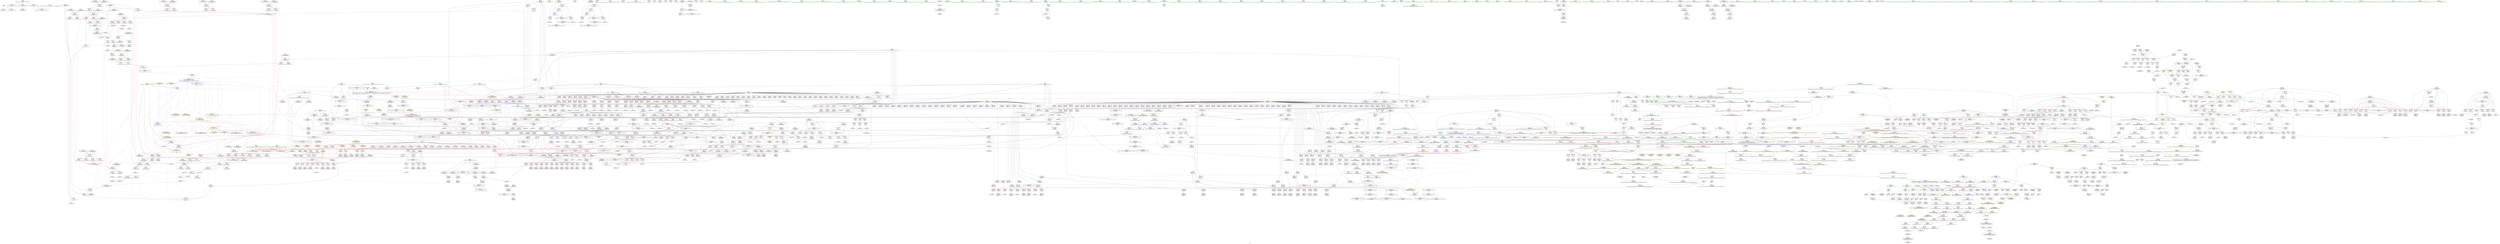 digraph "SVFG" {
	label="SVFG";

	Node0x55a954a5f820 [shape=record,color=grey,label="{NodeID: 0\nNullPtr}"];
	Node0x55a954a5f820 -> Node0x55a954b13e10[style=solid];
	Node0x55a954a5f820 -> Node0x55a954b573d0[style=solid];
	Node0x55a954b31b20 [shape=record,color=blue,label="{NodeID: 1550\n1343\<--1648\nva1\<--\n_Z9main_workv\n}"];
	Node0x55a954b31b20 -> Node0x55a954b4d3f0[style=dashed];
	Node0x55a954b31b20 -> Node0x55a954b4d4c0[style=dashed];
	Node0x55a954b31b20 -> Node0x55a954b4d590[style=dashed];
	Node0x55a954b31b20 -> Node0x55a954b4d660[style=dashed];
	Node0x55a954b31b20 -> Node0x55a954bf8a30[style=dashed];
	Node0x55a954b31b20 -> Node0x55a954c30930[style=dashed];
	Node0x55a954b107e0 [shape=record,color=black,label="{NodeID: 443\n1694\<--1693\nidxprom180\<--\n_Z9main_workv\n}"];
	Node0x55a954b1f710 [shape=record,color=red,label="{NodeID: 886\n367\<--30\n\<--_ZN3SAT3topE\n_ZN3SAT3dfsEi\n}"];
	Node0x55a954b1f710 -> Node0x55a954b15a40[style=solid];
	Node0x55a954c39a30 [shape=record,color=black,label="{NodeID: 2436\nMR_108V_8 = PHI(MR_108V_3, MR_108V_2, MR_108V_5, MR_108V_2, )\npts\{13540000 \}\n}"];
	Node0x55a954b55790 [shape=record,color=red,label="{NodeID: 1329\n2501\<--2500\ndummyVal\<--offset_0\n_Z4walkiii\n}"];
	Node0x55a954b55790 -> Node0x55a954b5db30[style=solid];
	Node0x55a954b08de0 [shape=record,color=green,label="{NodeID: 222\n1355\<--1356\ntmp292\<--tmp292_field_insensitive\n_Z9main_workv\n}"];
	Node0x55a954b08de0 -> Node0x55a954b0ede0[style=solid];
	Node0x55a954b08de0 -> Node0x55a954b32340[style=solid];
	Node0x55a954b2bbb0 [shape=record,color=purple,label="{NodeID: 665\n2058\<--67\narrayidx436\<--vaid\n_Z9main_workv\n}"];
	Node0x55a954b4a400 [shape=record,color=red,label="{NodeID: 1108\n1381\<--1301\n\<--i\n_Z9main_workv\n}"];
	Node0x55a954b4a400 -> Node0x55a954b3e290[style=solid];
	Node0x55a954b007d0 [shape=record,color=green,label="{NodeID: 1\n7\<--1\n__dso_handle\<--dummyObj\nGlob }"];
	Node0x55a954b31bf0 [shape=record,color=blue,label="{NodeID: 1551\n1345\<--1653\nneed1\<--and\n_Z9main_workv\n}"];
	Node0x55a954b31bf0 -> Node0x55a954b4d730[style=dashed];
	Node0x55a954b31bf0 -> Node0x55a954b4d800[style=dashed];
	Node0x55a954b31bf0 -> Node0x55a954bfa330[style=dashed];
	Node0x55a954b31bf0 -> Node0x55a954c32c30[style=dashed];
	Node0x55a954b108b0 [shape=record,color=black,label="{NodeID: 444\n1697\<--1696\nconv182\<--\n_Z9main_workv\n}"];
	Node0x55a954b108b0 -> Node0x55a954b40090[style=solid];
	Node0x55a954b1f7e0 [shape=record,color=red,label="{NodeID: 887\n378\<--30\n\<--_ZN3SAT3topE\n_ZN3SAT3dfsEi\n}"];
	Node0x55a954b1f7e0 -> Node0x55a954b15be0[style=solid];
	Node0x55a954c39f30 [shape=record,color=black,label="{NodeID: 2437\nMR_110V_8 = PHI(MR_110V_3, MR_110V_2, MR_110V_5, MR_110V_2, )\npts\{13540001 \}\n}"];
	Node0x55a954b55860 [shape=record,color=red,label="{NodeID: 1330\n2504\<--2503\ndummyVal\<--offset_1\n_Z4walkiii\n}"];
	Node0x55a954b55860 -> Node0x55a954b5dc00[style=solid];
	Node0x55a954b08eb0 [shape=record,color=green,label="{NodeID: 223\n1357\<--1358\nok1\<--ok1_field_insensitive\n_Z9main_workv\n}"];
	Node0x55a954b08eb0 -> Node0x55a954b4dce0[style=solid];
	Node0x55a954b08eb0 -> Node0x55a954b4ddb0[style=solid];
	Node0x55a954b08eb0 -> Node0x55a954b32680[style=solid];
	Node0x55a954b08eb0 -> Node0x55a954b328f0[style=solid];
	Node0x55a954b08eb0 -> Node0x55a954b32a90[style=solid];
	Node0x55a954b2bc80 [shape=record,color=purple,label="{NodeID: 666\n2061\<--67\narrayidx438\<--vaid\n_Z9main_workv\n}"];
	Node0x55a954b2bc80 -> Node0x55a954b51de0[style=solid];
	Node0x55a954b4a4d0 [shape=record,color=red,label="{NodeID: 1109\n1385\<--1301\n\<--i\n_Z9main_workv\n}"];
	Node0x55a954b4a4d0 -> Node0x55a954b0eeb0[style=solid];
	Node0x55a954b00860 [shape=record,color=green,label="{NodeID: 2\n8\<--1\n.str\<--dummyObj\nGlob }"];
	Node0x55a954b31cc0 [shape=record,color=blue,label="{NodeID: 1552\n1343\<--1668\nva1\<--\n_Z9main_workv\n}"];
	Node0x55a954b31cc0 -> Node0x55a954b4d3f0[style=dashed];
	Node0x55a954b31cc0 -> Node0x55a954b4d4c0[style=dashed];
	Node0x55a954b31cc0 -> Node0x55a954b4d590[style=dashed];
	Node0x55a954b31cc0 -> Node0x55a954b4d660[style=dashed];
	Node0x55a954b31cc0 -> Node0x55a954bf8a30[style=dashed];
	Node0x55a954b31cc0 -> Node0x55a954c30930[style=dashed];
	Node0x55a954b10980 [shape=record,color=black,label="{NodeID: 445\n1699\<--1698\nconv184\<--cmp183\n_Z9main_workv\n}"];
	Node0x55a954b10980 -> Node0x55a954b86aa0[style=solid];
	Node0x55a954b1f8b0 [shape=record,color=red,label="{NodeID: 888\n385\<--30\n\<--_ZN3SAT3topE\n_ZN3SAT3dfsEi\n}"];
	Node0x55a954b1f8b0 -> Node0x55a954b15d80[style=solid];
	Node0x55a954b1f8b0 -> Node0x55a954b85d20[style=solid];
	Node0x55a954c3a430 [shape=record,color=black,label="{NodeID: 2438\nMR_118V_16 = PHI(MR_118V_4, MR_118V_3, MR_118V_4, MR_118V_3, )\npts\{19 140000 \}\n|{<s0>100}}"];
	Node0x55a954c3a430:s0 -> Node0x55a954c4b940[style=dashed,color=blue];
	Node0x55a954b55930 [shape=record,color=red,label="{NodeID: 1331\n2507\<--2506\ndummyVal\<--offset_0\n_Z4walkiii\n}"];
	Node0x55a954b55930 -> Node0x55a954b5e0e0[style=solid];
	Node0x55a954b08f80 [shape=record,color=green,label="{NodeID: 224\n1359\<--1360\nok0\<--ok0_field_insensitive\n_Z9main_workv\n}"];
	Node0x55a954b08f80 -> Node0x55a954b4de80[style=solid];
	Node0x55a954b08f80 -> Node0x55a954b4df50[style=solid];
	Node0x55a954b08f80 -> Node0x55a954b32750[style=solid];
	Node0x55a954b08f80 -> Node0x55a954b32820[style=solid];
	Node0x55a954b08f80 -> Node0x55a954b329c0[style=solid];
	Node0x55a954b2bd50 [shape=record,color=purple,label="{NodeID: 667\n1783\<--71\n\<--.str.1\n_Z9main_workv\n}"];
	Node0x55a954b4a5a0 [shape=record,color=red,label="{NodeID: 1110\n1394\<--1301\n\<--i\n_Z9main_workv\n}"];
	Node0x55a954b4a5a0 -> Node0x55a954b86c20[style=solid];
	Node0x55a954b00f20 [shape=record,color=green,label="{NodeID: 3\n16\<--1\n\<--dummyObj\nCan only get source location for instruction, argument, global var or function.}"];
	Node0x55a954c5b070 [shape=record,color=yellow,style=double,label="{NodeID: 2660\n74V_1 = ENCHI(MR_74V_0)\npts\{370000 \}\nFun[_Z9main_workv]|{|<s1>85}}"];
	Node0x55a954c5b070 -> Node0x55a954c36330[style=dashed];
	Node0x55a954c5b070:s1 -> Node0x55a954c01160[style=dashed,color=red];
	Node0x55a954b31d90 [shape=record,color=blue,label="{NodeID: 1553\n1345\<--1673\nneed1\<--and163\n_Z9main_workv\n}"];
	Node0x55a954b31d90 -> Node0x55a954b4d730[style=dashed];
	Node0x55a954b31d90 -> Node0x55a954b4d800[style=dashed];
	Node0x55a954b31d90 -> Node0x55a954bfa330[style=dashed];
	Node0x55a954b31d90 -> Node0x55a954c32c30[style=dashed];
	Node0x55a954b10a50 [shape=record,color=black,label="{NodeID: 446\n1704\<--1703\nidxprom188\<--\n_Z9main_workv\n}"];
	Node0x55a954b1f980 [shape=record,color=red,label="{NodeID: 889\n355\<--32\n\<--_ZN3SAT6scctotE\n_ZN3SAT3dfsEi\n}"];
	Node0x55a954b1f980 -> Node0x55a954b3d990[style=solid];
	Node0x55a954c3a960 [shape=record,color=black,label="{NodeID: 2439\nMR_120V_15 = PHI(MR_120V_3, MR_120V_2, MR_120V_3, MR_120V_2, )\npts\{110000 110001 \}\n|{<s0>100}}"];
	Node0x55a954c3a960:s0 -> Node0x55a954c4b940[style=dashed,color=blue];
	Node0x55a954b55a00 [shape=record,color=red,label="{NodeID: 1332\n2510\<--2509\ndummyVal\<--offset_1\n_Z4walkiii\n}"];
	Node0x55a954b55a00 -> Node0x55a954b5e1b0[style=solid];
	Node0x55a954b09050 [shape=record,color=green,label="{NodeID: 225\n1361\<--1362\ni409\<--i409_field_insensitive\n_Z9main_workv\n}"];
	Node0x55a954b09050 -> Node0x55a954b4e020[style=solid];
	Node0x55a954b09050 -> Node0x55a954b4e0f0[style=solid];
	Node0x55a954b09050 -> Node0x55a954b4e1c0[style=solid];
	Node0x55a954b09050 -> Node0x55a954b4e290[style=solid];
	Node0x55a954b09050 -> Node0x55a954b4e360[style=solid];
	Node0x55a954b09050 -> Node0x55a954b4e430[style=solid];
	Node0x55a954b09050 -> Node0x55a954b32d00[style=solid];
	Node0x55a954b09050 -> Node0x55a954b331e0[style=solid];
	Node0x55a954b2be20 [shape=record,color=purple,label="{NodeID: 668\n1970\<--71\n\<--.str.1\n_Z9main_workv\n}"];
	Node0x55a954b4a670 [shape=record,color=red,label="{NodeID: 1111\n1382\<--1303\n\<--_ed\n_Z9main_workv\n}"];
	Node0x55a954b4a670 -> Node0x55a954b3e290[style=solid];
	Node0x55a954b00fb0 [shape=record,color=green,label="{NodeID: 4\n45\<--1\n\<--dummyObj\nCan only get source location for instruction, argument, global var or function.}"];
	Node0x55a954c5b150 [shape=record,color=yellow,style=double,label="{NodeID: 2661\n76V_1 = ENCHI(MR_76V_0)\npts\{410000 \}\nFun[_Z9main_workv]|{|<s1>87|<s2>87}}"];
	Node0x55a954c5b150 -> Node0x55a954c36830[style=dashed];
	Node0x55a954c5b150:s1 -> Node0x55a954b59fe0[style=dashed,color=red];
	Node0x55a954c5b150:s2 -> Node0x55a954c1dca0[style=dashed,color=red];
	Node0x55a954b31e60 [shape=record,color=blue,label="{NodeID: 1554\n1339\<--1747\nva0\<--\n_Z9main_workv\n}"];
	Node0x55a954b31e60 -> Node0x55a954b4cf10[style=dashed];
	Node0x55a954b31e60 -> Node0x55a954b4cfe0[style=dashed];
	Node0x55a954b31e60 -> Node0x55a954b4d0b0[style=dashed];
	Node0x55a954b31e60 -> Node0x55a954b4d180[style=dashed];
	Node0x55a954b31e60 -> Node0x55a954bf8030[style=dashed];
	Node0x55a954b31e60 -> Node0x55a954c2ff30[style=dashed];
	Node0x55a954b10b20 [shape=record,color=black,label="{NodeID: 447\n1710\<--1709\nidxprom193\<--\n_Z9main_workv\n}"];
	Node0x55a954b1fa50 [shape=record,color=red,label="{NodeID: 890\n377\<--32\n\<--_ZN3SAT6scctotE\n_ZN3SAT3dfsEi\n}"];
	Node0x55a954b1fa50 -> Node0x55a954b58ed0[style=solid];
	Node0x55a954c3ae60 [shape=record,color=black,label="{NodeID: 2440\nMR_124V_2 = PHI(MR_124V_1, MR_124V_3, MR_124V_1, MR_124V_3, )\npts\{31 250000 270000 \}\n|{<s0>100}}"];
	Node0x55a954c3ae60:s0 -> Node0x55a954c4b940[style=dashed,color=blue];
	Node0x55a954b55ad0 [shape=record,color=red,label="{NodeID: 1333\n2513\<--2512\ndummyVal\<--offset_0\n_Z4walkiii\n}"];
	Node0x55a954b55ad0 -> Node0x55a954b5e420[style=solid];
	Node0x55a954b09120 [shape=record,color=green,label="{NodeID: 226\n1363\<--1364\n_ed410\<--_ed410_field_insensitive\n_Z9main_workv\n}"];
	Node0x55a954b09120 -> Node0x55a954b4e500[style=solid];
	Node0x55a954b09120 -> Node0x55a954b32dd0[style=solid];
	Node0x55a954b2bef0 [shape=record,color=purple,label="{NodeID: 669\n2012\<--71\n\<--.str.1\n_Z9main_workv\n}"];
	Node0x55a954c7aa20 [shape=record,color=yellow,style=double,label="{NodeID: 3326\n157V_2 = CSCHI(MR_157V_1)\npts\{19 \}\nCS[]|{<s0>12|<s1>13|<s2>14|<s3>15}}"];
	Node0x55a954c7aa20:s0 -> Node0x55a954c1c840[style=dashed,color=blue];
	Node0x55a954c7aa20:s1 -> Node0x55a954c1c840[style=dashed,color=blue];
	Node0x55a954c7aa20:s2 -> Node0x55a954c7bb30[style=dashed,color=blue];
	Node0x55a954c7aa20:s3 -> Node0x55a954c7bcf0[style=dashed,color=blue];
	Node0x55a954b4a740 [shape=record,color=red,label="{NodeID: 1112\n1403\<--1305\n\<--i1\n_Z9main_workv\n}"];
	Node0x55a954b4a740 -> Node0x55a954b40690[style=solid];
	Node0x55a954b01040 [shape=record,color=green,label="{NodeID: 5\n71\<--1\n.str.1\<--dummyObj\nGlob }"];
	Node0x55a954c5b230 [shape=record,color=yellow,style=double,label="{NodeID: 2662\n78V_1 = ENCHI(MR_78V_0)\npts\{430000 \}\nFun[_Z9main_workv]|{|<s1>87}}"];
	Node0x55a954c5b230 -> Node0x55a954c36d30[style=dashed];
	Node0x55a954c5b230:s1 -> Node0x55a954c0c6e0[style=dashed,color=red];
	Node0x55a954b31f30 [shape=record,color=blue,label="{NodeID: 1555\n1341\<--1752\nneed0\<--and226\n_Z9main_workv\n}"];
	Node0x55a954b31f30 -> Node0x55a954b4d250[style=dashed];
	Node0x55a954b31f30 -> Node0x55a954b4d320[style=dashed];
	Node0x55a954b31f30 -> Node0x55a954bf8530[style=dashed];
	Node0x55a954b31f30 -> Node0x55a954c30430[style=dashed];
	Node0x55a954b10bf0 [shape=record,color=black,label="{NodeID: 448\n1713\<--1712\nconv195\<--\n_Z9main_workv\n}"];
	Node0x55a954b10bf0 -> Node0x55a954b3fa90[style=solid];
	Node0x55a954b1fb20 [shape=record,color=red,label="{NodeID: 891\n371\<--38\n\<--_ZN3SAT6seqtotE\n_ZN3SAT3dfsEi\n}"];
	Node0x55a954b1fb20 -> Node0x55a954b3c010[style=solid];
	Node0x55a954c3b3c0 [shape=record,color=black,label="{NodeID: 2441\nMR_126V_3 = PHI(MR_126V_2, MR_126V_4, MR_126V_2, MR_126V_4, )\npts\{29 33 39 210000 230000 350000 \}\n|{<s0>100}}"];
	Node0x55a954c3b3c0:s0 -> Node0x55a954c4b940[style=dashed,color=blue];
	Node0x55a954b55ba0 [shape=record,color=red,label="{NodeID: 1334\n2516\<--2515\ndummyVal\<--offset_1\n_Z4walkiii\n}"];
	Node0x55a954b55ba0 -> Node0x55a954b5e4f0[style=solid];
	Node0x55a954b091f0 [shape=record,color=green,label="{NodeID: 227\n1365\<--1366\nj415\<--j415_field_insensitive\n_Z9main_workv\n}"];
	Node0x55a954b091f0 -> Node0x55a954b4e5d0[style=solid];
	Node0x55a954b091f0 -> Node0x55a954b4e6a0[style=solid];
	Node0x55a954b091f0 -> Node0x55a954b4e770[style=solid];
	Node0x55a954b091f0 -> Node0x55a954b4e840[style=solid];
	Node0x55a954b091f0 -> Node0x55a954b4e910[style=solid];
	Node0x55a954b091f0 -> Node0x55a954b4e9e0[style=solid];
	Node0x55a954b091f0 -> Node0x55a954b32ea0[style=solid];
	Node0x55a954b091f0 -> Node0x55a954b33110[style=solid];
	Node0x55a954b2bfc0 [shape=record,color=purple,label="{NodeID: 670\n2016\<--73\n\<--.str.2\n_Z9main_workv\n}"];
	Node0x55a954b4a810 [shape=record,color=red,label="{NodeID: 1113\n1416\<--1305\n\<--i1\n_Z9main_workv\n}"];
	Node0x55a954b4a810 -> Node0x55a954b40510[style=solid];
	Node0x55a954b010d0 [shape=record,color=green,label="{NodeID: 6\n73\<--1\n.str.2\<--dummyObj\nGlob }"];
	Node0x55a954b32000 [shape=record,color=blue,label="{NodeID: 1556\n1339\<--1767\nva0\<--\n_Z9main_workv\n}"];
	Node0x55a954b32000 -> Node0x55a954b4cf10[style=dashed];
	Node0x55a954b32000 -> Node0x55a954b4cfe0[style=dashed];
	Node0x55a954b32000 -> Node0x55a954b4d0b0[style=dashed];
	Node0x55a954b32000 -> Node0x55a954b4d180[style=dashed];
	Node0x55a954b32000 -> Node0x55a954bf8030[style=dashed];
	Node0x55a954b32000 -> Node0x55a954c2ff30[style=dashed];
	Node0x55a954b10cc0 [shape=record,color=black,label="{NodeID: 449\n1715\<--1714\nconv197\<--cmp196\n_Z9main_workv\n}"];
	Node0x55a954b10cc0 -> Node0x55a954b86aa0[style=solid];
	Node0x55a954b1fbf0 [shape=record,color=red,label="{NodeID: 892\n834\<--44\n\<--_ZZN3SAT8sat_initEvE3ini\n_ZN3SAT8sat_initEv\n}"];
	Node0x55a954b1fbf0 -> Node0x55a954b17c60[style=solid];
	Node0x55a954b55c70 [shape=record,color=red,label="{NodeID: 1335\n2519\<--2518\ndummyVal\<--offset_0\n_Z4walkiii\n}"];
	Node0x55a954b55c70 -> Node0x55a954b5e5c0[style=solid];
	Node0x55a954b092c0 [shape=record,color=green,label="{NodeID: 228\n1367\<--1368\n_ed416\<--_ed416_field_insensitive\n_Z9main_workv\n}"];
	Node0x55a954b092c0 -> Node0x55a954b4eab0[style=solid];
	Node0x55a954b092c0 -> Node0x55a954b32f70[style=solid];
	Node0x55a954b2c090 [shape=record,color=purple,label="{NodeID: 671\n2190\<--75\n\<--.str.3\nmain\n}"];
	Node0x55a954b4a8e0 [shape=record,color=red,label="{NodeID: 1114\n1422\<--1305\n\<--i1\n_Z9main_workv\n}"];
	Node0x55a954b4a8e0 -> Node0x55a954b3e410[style=solid];
	Node0x55a954b01160 [shape=record,color=green,label="{NodeID: 7\n75\<--1\n.str.3\<--dummyObj\nGlob }"];
	Node0x55a954c5b3f0 [shape=record,color=yellow,style=double,label="{NodeID: 2664\n82V_1 = ENCHI(MR_82V_0)\npts\{660000 \}\nFun[_Z9main_workv]|{<s0>65}}"];
	Node0x55a954c5b3f0:s0 -> Node0x55a954b5bf90[style=dashed,color=red];
	Node0x55a954b320d0 [shape=record,color=blue,label="{NodeID: 1557\n1341\<--1772\nneed0\<--and240\n_Z9main_workv\n}"];
	Node0x55a954b320d0 -> Node0x55a954b4d250[style=dashed];
	Node0x55a954b320d0 -> Node0x55a954b4d320[style=dashed];
	Node0x55a954b320d0 -> Node0x55a954bf8530[style=dashed];
	Node0x55a954b320d0 -> Node0x55a954c30430[style=dashed];
	Node0x55a954b10d90 [shape=record,color=black,label="{NodeID: 450\n1723\<--1722\nidxprom204\<--\n_Z9main_workv\n}"];
	Node0x55a954b1fcc0 [shape=record,color=red,label="{NodeID: 893\n1377\<--51\n\<--n\n_Z9main_workv\n}"];
	Node0x55a954b1fcc0 -> Node0x55a954b861a0[style=solid];
	Node0x55a954b55d40 [shape=record,color=red,label="{NodeID: 1336\n2522\<--2521\ndummyVal\<--offset_1\n_Z4walkiii\n}"];
	Node0x55a954b55d40 -> Node0x55a954b5e690[style=solid];
	Node0x55a954b09390 [shape=record,color=green,label="{NodeID: 229\n1369\<--1370\nc\<--c_field_insensitive\n_Z9main_workv\n}"];
	Node0x55a954b09390 -> Node0x55a954b4eb80[style=solid];
	Node0x55a954b09390 -> Node0x55a954b33040[style=solid];
	Node0x55a954b2c160 [shape=record,color=purple,label="{NodeID: 672\n2122\<--77\n\<--.str.4\n_Z2gsPc\n}"];
	Node0x55a954b4a9b0 [shape=record,color=red,label="{NodeID: 1115\n1432\<--1305\n\<--i1\n_Z9main_workv\n}"];
	Node0x55a954b4a9b0 -> Node0x55a954b0ef80[style=solid];
	Node0x55a954b011f0 [shape=record,color=green,label="{NodeID: 8\n77\<--1\n.str.4\<--dummyObj\nGlob }"];
	Node0x55a954b321a0 [shape=record,color=blue,label="{NodeID: 1558\n1349\<--16\nd285\<--\n_Z9main_workv\n}"];
	Node0x55a954b321a0 -> Node0x55a954b4d8d0[style=dashed];
	Node0x55a954b321a0 -> Node0x55a954b4d9a0[style=dashed];
	Node0x55a954b321a0 -> Node0x55a954b4da70[style=dashed];
	Node0x55a954b321a0 -> Node0x55a954b4db40[style=dashed];
	Node0x55a954b321a0 -> Node0x55a954b325b0[style=dashed];
	Node0x55a954b321a0 -> Node0x55a954bfa830[style=dashed];
	Node0x55a954b321a0 -> Node0x55a954c33130[style=dashed];
	Node0x55a954b10e60 [shape=record,color=black,label="{NodeID: 451\n1729\<--1728\nidxprom209\<--\n_Z9main_workv\n}"];
	Node0x55a954b1fd90 [shape=record,color=red,label="{NodeID: 894\n1399\<--51\n\<--n\n_Z9main_workv\n}"];
	Node0x55a954b1fd90 -> Node0x55a954b885a0[style=solid];
	Node0x55a954b55e10 [shape=record,color=red,label="{NodeID: 1337\n2525\<--2524\ndummyVal\<--offset_0\n_ZSt9make_pairISt4pairIiiERiES0_INSt17__decay_and_stripIT_E6__typeENS3_IT0_E6__typeEEOS4_OS7_\n}"];
	Node0x55a954b55e10 -> Node0x55a954b5eaa0[style=solid];
	Node0x55a954b09460 [shape=record,color=green,label="{NodeID: 230\n1373\<--1374\n_Z2gnRi\<--_Z2gnRi_field_insensitive\n}"];
	Node0x55a954b2c230 [shape=record,color=purple,label="{NodeID: 673\n2478\<--79\nllvm.global_ctors_0\<--llvm.global_ctors\nGlob }"];
	Node0x55a954b2c230 -> Node0x55a954b571d0[style=solid];
	Node0x55a954b4aa80 [shape=record,color=red,label="{NodeID: 1116\n1447\<--1305\n\<--i1\n_Z9main_workv\n}"];
	Node0x55a954b4aa80 -> Node0x55a954b87520[style=solid];
	Node0x55a954b01280 [shape=record,color=green,label="{NodeID: 9\n80\<--1\n\<--dummyObj\nCan only get source location for instruction, argument, global var or function.}"];
	Node0x55a954b32270 [shape=record,color=blue,label="{NodeID: 1559\n1351\<--1552\n_ed286\<--\n_Z9main_workv\n}"];
	Node0x55a954b32270 -> Node0x55a954b4dc10[style=dashed];
	Node0x55a954b32270 -> Node0x55a954bfad30[style=dashed];
	Node0x55a954b32270 -> Node0x55a954c33630[style=dashed];
	Node0x55a954b10f30 [shape=record,color=black,label="{NodeID: 452\n1732\<--1731\nconv211\<--\n_Z9main_workv\n}"];
	Node0x55a954b10f30 -> Node0x55a954b40810[style=solid];
	Node0x55a954b81b90 [shape=record,color=black,label="{NodeID: 2002\n1543 = PHI(1540, 1544, )\n|{|<s1>70}}"];
	Node0x55a954b81b90 -> Node0x55a954b1cb30[style=solid];
	Node0x55a954b81b90:s1 -> Node0x55a954d34530[style=solid,color=red];
	Node0x55a954b1fe60 [shape=record,color=red,label="{NodeID: 895\n1423\<--51\n\<--n\n_Z9main_workv\n}"];
	Node0x55a954b1fe60 -> Node0x55a954b86f20[style=solid];
	Node0x55a954c3c910 [shape=record,color=black,label="{NodeID: 2445\nMR_16V_3 = PHI(MR_16V_4, MR_16V_2, )\npts\{1306 \}\n}"];
	Node0x55a954c3c910 -> Node0x55a954b4a740[style=dashed];
	Node0x55a954c3c910 -> Node0x55a954b4a810[style=dashed];
	Node0x55a954c3c910 -> Node0x55a954b4a8e0[style=dashed];
	Node0x55a954c3c910 -> Node0x55a954b4a9b0[style=dashed];
	Node0x55a954c3c910 -> Node0x55a954b4aa80[style=dashed];
	Node0x55a954c3c910 -> Node0x55a954b5fbb0[style=dashed];
	Node0x55a954b55ee0 [shape=record,color=red,label="{NodeID: 1338\n2528\<--2527\ndummyVal\<--offset_1\n_ZSt9make_pairISt4pairIiiERiES0_INSt17__decay_and_stripIT_E6__typeENS3_IT0_E6__typeEEOS4_OS7_\n}"];
	Node0x55a954b55ee0 -> Node0x55a954b5eb70[style=solid];
	Node0x55a954b11840 [shape=record,color=green,label="{NodeID: 231\n1391\<--1392\n_Z2gsPc\<--_Z2gsPc_field_insensitive\n}"];
	Node0x55a954b2c300 [shape=record,color=purple,label="{NodeID: 674\n2479\<--79\nllvm.global_ctors_1\<--llvm.global_ctors\nGlob }"];
	Node0x55a954b2c300 -> Node0x55a954b572d0[style=solid];
	Node0x55a954b4ab50 [shape=record,color=red,label="{NodeID: 1117\n1404\<--1307\n\<--_ed2\n_Z9main_workv\n}"];
	Node0x55a954b4ab50 -> Node0x55a954b40690[style=solid];
	Node0x55a954b01310 [shape=record,color=green,label="{NodeID: 10\n114\<--1\n\<--dummyObj\nCan only get source location for instruction, argument, global var or function.}"];
	Node0x55a954b32340 [shape=record,color=blue,label="{NodeID: 1560\n1355\<--1852\ntmp292\<--call291\n_Z9main_workv\n}"];
	Node0x55a954b32340 -> Node0x55a954b32340[style=dashed];
	Node0x55a954b32340 -> Node0x55a954bfb230[style=dashed];
	Node0x55a954b32340 -> Node0x55a954c33b30[style=dashed];
	Node0x55a954b11000 [shape=record,color=black,label="{NodeID: 453\n1739\<--1738\nidxprom217\<--\n_Z9main_workv\n}"];
	Node0x55a954b81d20 [shape=record,color=black,label="{NodeID: 2003\n2292 = PHI(537, 2290, )\n}"];
	Node0x55a954b81d20 -> Node0x55a954b23810[style=solid];
	Node0x55a954b1ff30 [shape=record,color=red,label="{NodeID: 896\n1453\<--51\n\<--n\n_Z9main_workv\n}"];
	Node0x55a954b1ff30 -> Node0x55a954b870a0[style=solid];
	Node0x55a954c3ce10 [shape=record,color=black,label="{NodeID: 2446\nMR_20V_2 = PHI(MR_20V_4, MR_20V_1, )\npts\{1310 \}\n}"];
	Node0x55a954c3ce10 -> Node0x55a954b5f870[style=dashed];
	Node0x55a954b55fb0 [shape=record,color=red,label="{NodeID: 1339\n2531\<--2530\ndummyVal\<--offset_0\n_ZSt9make_pairISt4pairIiiEiES0_INSt17__decay_and_stripIT_E6__typeENS2_IT0_E6__typeEEOS3_OS6_\n}"];
	Node0x55a954b55fb0 -> Node0x55a954b5f120[style=solid];
	Node0x55a954b11940 [shape=record,color=green,label="{NodeID: 232\n1546\<--1547\n_ZNSt4pairIS_IiiEiEC2IS0_iLb1EEEv\<--_ZNSt4pairIS_IiiEiEC2IS0_iLb1EEEv_field_insensitive\n}"];
	Node0x55a954b2c400 [shape=record,color=purple,label="{NodeID: 675\n2480\<--79\nllvm.global_ctors_2\<--llvm.global_ctors\nGlob }"];
	Node0x55a954b2c400 -> Node0x55a954b573d0[style=solid];
	Node0x55a954b4ac20 [shape=record,color=red,label="{NodeID: 1118\n1412\<--1309\n\<--j\n_Z9main_workv\n}"];
	Node0x55a954b4ac20 -> Node0x55a954b40210[style=solid];
	Node0x55a954b013e0 [shape=record,color=green,label="{NodeID: 11\n262\<--1\n\<--dummyObj\nCan only get source location for instruction, argument, global var or function.}"];
	Node0x55a954b32410 [shape=record,color=blue, style = dotted,label="{NodeID: 1561\n2541\<--2543\noffset_0\<--dummyVal\n_Z9main_workv\n|{|<s3>81}}"];
	Node0x55a954b32410 -> Node0x55a954b32410[style=dashed];
	Node0x55a954b32410 -> Node0x55a954bfe930[style=dashed];
	Node0x55a954b32410 -> Node0x55a954c39a30[style=dashed];
	Node0x55a954b32410:s3 -> Node0x55a954c5d370[style=dashed,color=red];
	Node0x55a954b110d0 [shape=record,color=black,label="{NodeID: 454\n1745\<--1744\nidxprom222\<--\n_Z9main_workv\n}"];
	Node0x55a954b822c0 [shape=record,color=black,label="{NodeID: 2004\n2414 = PHI(537, 2412, )\n}"];
	Node0x55a954b20000 [shape=record,color=red,label="{NodeID: 897\n1513\<--51\n\<--n\n_Z9main_workv\n}"];
	Node0x55a954b20000 -> Node0x55a954b39790[style=solid];
	Node0x55a954c3d310 [shape=record,color=black,label="{NodeID: 2447\nMR_22V_2 = PHI(MR_22V_3, MR_22V_1, )\npts\{1312 \}\n}"];
	Node0x55a954c3d310 -> Node0x55a954b5f940[style=dashed];
	Node0x55a954b56080 [shape=record,color=red,label="{NodeID: 1340\n2534\<--2533\ndummyVal\<--offset_1\n_ZSt9make_pairISt4pairIiiEiES0_INSt17__decay_and_stripIT_E6__typeENS2_IT0_E6__typeEEOS3_OS6_\n}"];
	Node0x55a954b56080 -> Node0x55a954b5f1f0[style=solid];
	Node0x55a954b11a40 [shape=record,color=green,label="{NodeID: 233\n1570\<--1571\n_ZNSt4pairIS_IiiEiEaSEOS1_\<--_ZNSt4pairIS_IiiEiEaSEOS1__field_insensitive\n}"];
	Node0x55a954b2c500 [shape=record,color=purple,label="{NodeID: 676\n2482\<--1018\noffset_0\<--\n}"];
	Node0x55a954b2c500 -> Node0x55a954b552b0[style=solid];
	Node0x55a954b4acf0 [shape=record,color=red,label="{NodeID: 1119\n1419\<--1309\n\<--j\n_Z9main_workv\n}"];
	Node0x55a954b4acf0 -> Node0x55a954b40390[style=solid];
	Node0x55a954b014e0 [shape=record,color=green,label="{NodeID: 12\n271\<--1\n\<--dummyObj\nCan only get source location for instruction, argument, global var or function.}"];
	Node0x55a954b324e0 [shape=record,color=blue, style = dotted,label="{NodeID: 1562\n2544\<--2546\noffset_1\<--dummyVal\n_Z9main_workv\n|{|<s3>81}}"];
	Node0x55a954b324e0 -> Node0x55a954b324e0[style=dashed];
	Node0x55a954b324e0 -> Node0x55a954bfee30[style=dashed];
	Node0x55a954b324e0 -> Node0x55a954c39f30[style=dashed];
	Node0x55a954b324e0:s3 -> Node0x55a954c5d370[style=dashed,color=red];
	Node0x55a954b111a0 [shape=record,color=black,label="{NodeID: 455\n1759\<--1758\nidxprom231\<--\n_Z9main_workv\n}"];
	Node0x55a954b82860 [shape=record,color=black,label="{NodeID: 2005\n927 = PHI(545, 545, 924, )\n}"];
	Node0x55a954b82860 -> Node0x55a954b182e0[style=solid];
	Node0x55a954b200d0 [shape=record,color=red,label="{NodeID: 898\n2019\<--51\n\<--n\n_Z9main_workv\n}"];
	Node0x55a954b200d0 -> Node0x55a954b3c910[style=solid];
	Node0x55a954c3d810 [shape=record,color=black,label="{NodeID: 2448\nMR_80V_2 = PHI(MR_80V_3, MR_80V_1, )\npts\{560000 \}\n|{|<s19>71|<s20>79|<s21>100}}"];
	Node0x55a954c3d810 -> Node0x55a954b4ec50[style=dashed];
	Node0x55a954c3d810 -> Node0x55a954b4ed20[style=dashed];
	Node0x55a954c3d810 -> Node0x55a954b4edf0[style=dashed];
	Node0x55a954c3d810 -> Node0x55a954b4f130[style=dashed];
	Node0x55a954c3d810 -> Node0x55a954b4f3a0[style=dashed];
	Node0x55a954c3d810 -> Node0x55a954b4f610[style=dashed];
	Node0x55a954c3d810 -> Node0x55a954b4ffd0[style=dashed];
	Node0x55a954c3d810 -> Node0x55a954b50240[style=dashed];
	Node0x55a954c3d810 -> Node0x55a954b504b0[style=dashed];
	Node0x55a954c3d810 -> Node0x55a954b50c00[style=dashed];
	Node0x55a954c3d810 -> Node0x55a954b50cd0[style=dashed];
	Node0x55a954c3d810 -> Node0x55a954b51010[style=dashed];
	Node0x55a954c3d810 -> Node0x55a954b51350[style=dashed];
	Node0x55a954c3d810 -> Node0x55a954b51690[style=dashed];
	Node0x55a954c3d810 -> Node0x55a954b519d0[style=dashed];
	Node0x55a954c3d810 -> Node0x55a954b51c40[style=dashed];
	Node0x55a954c3d810 -> Node0x55a954b51d10[style=dashed];
	Node0x55a954c3d810 -> Node0x55a954b51f80[style=dashed];
	Node0x55a954c3d810 -> Node0x55a954c4a540[style=dashed];
	Node0x55a954c3d810:s19 -> Node0x55a954c53f50[style=dashed,color=red];
	Node0x55a954c3d810:s20 -> Node0x55a954c53f50[style=dashed,color=red];
	Node0x55a954c3d810:s21 -> Node0x55a954c4b940[style=dashed,color=blue];
	Node0x55a954b56150 [shape=record,color=red,label="{NodeID: 1341\n2537\<--2536\ndummyVal\<--offset_0\n_Z9main_workv\n}"];
	Node0x55a954b56150 -> Node0x55a954b31710[style=solid];
	Node0x55a954b11b40 [shape=record,color=green,label="{NodeID: 234\n2075\<--2076\nputchar\<--putchar_field_insensitive\n}"];
	Node0x55a954b2c5d0 [shape=record,color=purple,label="{NodeID: 677\n2485\<--1018\noffset_1\<--\n}"];
	Node0x55a954b2c5d0 -> Node0x55a954b55380[style=solid];
	Node0x55a954b4adc0 [shape=record,color=red,label="{NodeID: 1120\n1427\<--1309\n\<--j\n_Z9main_workv\n}"];
	Node0x55a954b4adc0 -> Node0x55a954b3e110[style=solid];
	Node0x55a954b015e0 [shape=record,color=green,label="{NodeID: 13\n492\<--1\n\<--dummyObj\nCan only get source location for instruction, argument, global var or function.}"];
	Node0x55a954b325b0 [shape=record,color=blue,label="{NodeID: 1563\n1349\<--1863\nd285\<--inc297\n_Z9main_workv\n}"];
	Node0x55a954b325b0 -> Node0x55a954b4d8d0[style=dashed];
	Node0x55a954b325b0 -> Node0x55a954b4d9a0[style=dashed];
	Node0x55a954b325b0 -> Node0x55a954b4da70[style=dashed];
	Node0x55a954b325b0 -> Node0x55a954b4db40[style=dashed];
	Node0x55a954b325b0 -> Node0x55a954b325b0[style=dashed];
	Node0x55a954b325b0 -> Node0x55a954bfa830[style=dashed];
	Node0x55a954b325b0 -> Node0x55a954c33130[style=dashed];
	Node0x55a954b11270 [shape=record,color=black,label="{NodeID: 456\n1765\<--1764\nidxprom236\<--\n_Z9main_workv\n}"];
	Node0x55a954b82e40 [shape=record,color=black,label="{NodeID: 2006\n1046 = PHI(537, 1044, )\n}"];
	Node0x55a954b201a0 [shape=record,color=red,label="{NodeID: 899\n1408\<--53\n\<--m\n_Z9main_workv\n}"];
	Node0x55a954b201a0 -> Node0x55a954b888a0[style=solid];
	Node0x55a954b56220 [shape=record,color=red,label="{NodeID: 1342\n2540\<--2539\ndummyVal\<--offset_1\n_Z9main_workv\n}"];
	Node0x55a954b56220 -> Node0x55a954b317e0[style=solid];
	Node0x55a954b11c40 [shape=record,color=green,label="{NodeID: 235\n2103\<--2104\nx.addr\<--x.addr_field_insensitive\n_Z2gnRi\n}"];
	Node0x55a954b11c40 -> Node0x55a954b52050[style=solid];
	Node0x55a954b11c40 -> Node0x55a954b332b0[style=solid];
	Node0x55a954b2c6a0 [shape=record,color=purple,label="{NodeID: 678\n2481\<--1019\noffset_0\<--\n}"];
	Node0x55a954b2c6a0 -> Node0x55a954b5cd60[style=solid];
	Node0x55a954b4ae90 [shape=record,color=red,label="{NodeID: 1121\n1435\<--1309\n\<--j\n_Z9main_workv\n}"];
	Node0x55a954b4ae90 -> Node0x55a954b0f050[style=solid];
	Node0x55a954b016e0 [shape=record,color=green,label="{NodeID: 14\n537\<--1\n\<--dummyObj\nCan only get source location for instruction, argument, global var or function.|{<s0>19|<s1>20|<s2>21|<s3>21|<s4>22|<s5>22|<s6>24|<s7>25|<s8>83}}"];
	Node0x55a954b016e0:s0 -> Node0x55a954d36db0[style=solid,color=red];
	Node0x55a954b016e0:s1 -> Node0x55a954d36db0[style=solid,color=red];
	Node0x55a954b016e0:s2 -> Node0x55a954d34ec0[style=solid,color=red];
	Node0x55a954b016e0:s3 -> Node0x55a954d353e0[style=solid,color=red];
	Node0x55a954b016e0:s4 -> Node0x55a954d34ec0[style=solid,color=red];
	Node0x55a954b016e0:s5 -> Node0x55a954d353e0[style=solid,color=red];
	Node0x55a954b016e0:s6 -> Node0x55a954d353e0[style=solid,color=red];
	Node0x55a954b016e0:s7 -> Node0x55a954d34ec0[style=solid,color=red];
	Node0x55a954b016e0:s8 -> Node0x55a954d36db0[style=solid,color=red];
	Node0x55a954c5ba10 [shape=record,color=yellow,style=double,label="{NodeID: 2671\n96V_1 = ENCHI(MR_96V_0)\npts\{13360002 \}\nFun[_Z9main_workv]|{<s0>73}}"];
	Node0x55a954c5ba10:s0 -> Node0x55a954c5d370[style=dashed,color=red];
	Node0x55a954b32680 [shape=record,color=blue,label="{NodeID: 1564\n1357\<--114\nok1\<--\n_Z9main_workv\n}"];
	Node0x55a954b32680 -> Node0x55a954b4dce0[style=dashed];
	Node0x55a954b32680 -> Node0x55a954b4ddb0[style=dashed];
	Node0x55a954b32680 -> Node0x55a954b328f0[style=dashed];
	Node0x55a954b32680 -> Node0x55a954b32a90[style=dashed];
	Node0x55a954b32680 -> Node0x55a954bfb730[style=dashed];
	Node0x55a954b32680 -> Node0x55a954c34030[style=dashed];
	Node0x55a954b11340 [shape=record,color=black,label="{NodeID: 457\n1815\<--1814\nidxprom263\<--\n_Z9main_workv\n}"];
	Node0x55a954b833e0 [shape=record,color=black,label="{NodeID: 2007\n1837 = PHI(1834, 1838, )\n|{|<s1>78}}"];
	Node0x55a954b833e0 -> Node0x55a954b1cf40[style=solid];
	Node0x55a954b833e0:s1 -> Node0x55a954d34530[style=solid,color=red];
	Node0x55a954b20270 [shape=record,color=red,label="{NodeID: 900\n1428\<--53\n\<--m\n_Z9main_workv\n}"];
	Node0x55a954b20270 -> Node0x55a954b86da0[style=solid];
	Node0x55a954b562f0 [shape=record,color=red,label="{NodeID: 1343\n2543\<--2542\ndummyVal\<--offset_0\n_Z9main_workv\n}"];
	Node0x55a954b562f0 -> Node0x55a954b32410[style=solid];
	Node0x55a954b11d10 [shape=record,color=green,label="{NodeID: 236\n2105\<--2106\nt\<--t_field_insensitive\n_Z2gnRi\n|{|<s1>92}}"];
	Node0x55a954b11d10 -> Node0x55a954b52120[style=solid];
	Node0x55a954b11d10:s1 -> Node0x55a954d37930[style=solid,color=red];
	Node0x55a954b2c770 [shape=record,color=purple,label="{NodeID: 679\n2484\<--1019\noffset_1\<--\n}"];
	Node0x55a954b2c770 -> Node0x55a954b5ce30[style=solid];
	Node0x55a954b4af60 [shape=record,color=red,label="{NodeID: 1122\n1442\<--1309\n\<--j\n_Z9main_workv\n}"];
	Node0x55a954b4af60 -> Node0x55a954b87b20[style=solid];
	Node0x55a954b017e0 [shape=record,color=green,label="{NodeID: 15\n545\<--1\n\<--dummyObj\nCan only get source location for instruction, argument, global var or function.|{<s0>16|<s1>17|<s2>18|<s3>18|<s4>23|<s5>23|<s6>24|<s7>25|<s8>84}}"];
	Node0x55a954b017e0:s0 -> Node0x55a954d36db0[style=solid,color=red];
	Node0x55a954b017e0:s1 -> Node0x55a954d36db0[style=solid,color=red];
	Node0x55a954b017e0:s2 -> Node0x55a954d34ec0[style=solid,color=red];
	Node0x55a954b017e0:s3 -> Node0x55a954d353e0[style=solid,color=red];
	Node0x55a954b017e0:s4 -> Node0x55a954d34ec0[style=solid,color=red];
	Node0x55a954b017e0:s5 -> Node0x55a954d353e0[style=solid,color=red];
	Node0x55a954b017e0:s6 -> Node0x55a954d34ec0[style=solid,color=red];
	Node0x55a954b017e0:s7 -> Node0x55a954d353e0[style=solid,color=red];
	Node0x55a954b017e0:s8 -> Node0x55a954d36db0[style=solid,color=red];
	Node0x55a954c5baf0 [shape=record,color=yellow,style=double,label="{NodeID: 2672\n98V_1 = ENCHI(MR_98V_0)\npts\{13380000 \}\nFun[_Z9main_workv]}"];
	Node0x55a954c5baf0 -> Node0x55a954b56150[style=dashed];
	Node0x55a954b32750 [shape=record,color=blue,label="{NodeID: 1565\n1359\<--114\nok0\<--\n_Z9main_workv\n}"];
	Node0x55a954b32750 -> Node0x55a954b4de80[style=dashed];
	Node0x55a954b32750 -> Node0x55a954b4df50[style=dashed];
	Node0x55a954b32750 -> Node0x55a954b32820[style=dashed];
	Node0x55a954b32750 -> Node0x55a954b329c0[style=dashed];
	Node0x55a954b32750 -> Node0x55a954bfbc30[style=dashed];
	Node0x55a954b32750 -> Node0x55a954c34530[style=dashed];
	Node0x55a954b11410 [shape=record,color=black,label="{NodeID: 458\n1818\<--1817\nidxprom265\<--\n_Z9main_workv\n}"];
	Node0x55a954b83980 [shape=record,color=black,label="{NodeID: 2008\n2383 = PHI(537, 2381, )\n}"];
	Node0x55a954b20340 [shape=record,color=red,label="{NodeID: 901\n1462\<--53\n\<--m\n_Z9main_workv\n}"];
	Node0x55a954b20340 -> Node0x55a954b86620[style=solid];
	Node0x55a954b563c0 [shape=record,color=red,label="{NodeID: 1344\n2546\<--2545\ndummyVal\<--offset_1\n_Z9main_workv\n}"];
	Node0x55a954b563c0 -> Node0x55a954b324e0[style=solid];
	Node0x55a954b11de0 [shape=record,color=green,label="{NodeID: 237\n2109\<--2110\n_Z2gnRx\<--_Z2gnRx_field_insensitive\n}"];
	Node0x55a954b2c840 [shape=record,color=purple,label="{NodeID: 680\n2488\<--1029\noffset_0\<--\n}"];
	Node0x55a954b2c840 -> Node0x55a954b55450[style=solid];
	Node0x55a954c7b5f0 [shape=record,color=yellow,style=double,label="{NodeID: 3337\n202V_5 = CSCHI(MR_202V_3)\npts\{210000 \}\nCS[]|{|<s2>7}}"];
	Node0x55a954c7b5f0 -> Node0x55a954b423a0[style=dashed];
	Node0x55a954c7b5f0 -> Node0x55a954c48240[style=dashed];
	Node0x55a954c7b5f0:s2 -> Node0x55a954c11a10[style=dashed,color=red];
	Node0x55a954b4b030 [shape=record,color=red,label="{NodeID: 1123\n1413\<--1311\n\<--_ed7\n_Z9main_workv\n}"];
	Node0x55a954b4b030 -> Node0x55a954b40210[style=solid];
	Node0x55a954b018e0 [shape=record,color=green,label="{NodeID: 16\n839\<--1\n\<--dummyObj\nCan only get source location for instruction, argument, global var or function.}"];
	Node0x55a954c5bbd0 [shape=record,color=yellow,style=double,label="{NodeID: 2673\n100V_1 = ENCHI(MR_100V_0)\npts\{13380001 \}\nFun[_Z9main_workv]}"];
	Node0x55a954c5bbd0 -> Node0x55a954b56220[style=dashed];
	Node0x55a954b32820 [shape=record,color=blue,label="{NodeID: 1566\n1359\<--16\nok0\<--\n_Z9main_workv\n}"];
	Node0x55a954b32820 -> Node0x55a954b4de80[style=dashed];
	Node0x55a954b32820 -> Node0x55a954b4df50[style=dashed];
	Node0x55a954b32820 -> Node0x55a954b329c0[style=dashed];
	Node0x55a954b32820 -> Node0x55a954bfbc30[style=dashed];
	Node0x55a954b32820 -> Node0x55a954c34530[style=dashed];
	Node0x55a954b114e0 [shape=record,color=black,label="{NodeID: 459\n1821\<--1820\nconv267\<--\n_Z9main_workv\n}"];
	Node0x55a954b114e0 -> Node0x55a954b3f910[style=solid];
	Node0x55a954b83f20 [shape=record,color=black,label="{NodeID: 2009\n2402 = PHI(2391, 2399, )\n}"];
	Node0x55a954b20410 [shape=record,color=red,label="{NodeID: 902\n1522\<--53\n\<--m\n_Z9main_workv\n}"];
	Node0x55a954b20410 -> Node0x55a954b3a390[style=solid];
	Node0x55a954c3ec10 [shape=record,color=black,label="{NodeID: 2452\nMR_2V_3 = PHI(MR_2V_9, MR_2V_2, )\npts\{17 \}\n|{|<s2>75|<s3>76|<s4>77|<s5>83|<s6>84}}"];
	Node0x55a954c3ec10 -> Node0x55a954c30e30[style=dashed];
	Node0x55a954c3ec10 -> Node0x55a954c3ec10[style=dashed];
	Node0x55a954c3ec10:s2 -> Node0x55a954c65d30[style=dashed,color=red];
	Node0x55a954c3ec10:s3 -> Node0x55a954c65d30[style=dashed,color=red];
	Node0x55a954c3ec10:s4 -> Node0x55a954c5cd40[style=dashed,color=red];
	Node0x55a954c3ec10:s5 -> Node0x55a954c65d30[style=dashed,color=red];
	Node0x55a954c3ec10:s6 -> Node0x55a954c65d30[style=dashed,color=red];
	Node0x55a954b56490 [shape=record,color=red,label="{NodeID: 1345\n2549\<--2548\ndummyVal\<--offset_0\n_ZNSt4pairIS_IiiEiEC2IS0_RiLb1EEEOT_OT0_\n}"];
	Node0x55a954b56490 -> Node0x55a954b34080[style=solid];
	Node0x55a954b11ee0 [shape=record,color=green,label="{NodeID: 238\n2118\<--2119\ns.addr\<--s.addr_field_insensitive\n_Z2gsPc\n}"];
	Node0x55a954b11ee0 -> Node0x55a954b521f0[style=solid];
	Node0x55a954b11ee0 -> Node0x55a954b33450[style=solid];
	Node0x55a954b2c910 [shape=record,color=purple,label="{NodeID: 681\n2491\<--1029\noffset_1\<--\n}"];
	Node0x55a954b2c910 -> Node0x55a954b55520[style=solid];
	Node0x55a954c7b6d0 [shape=record,color=yellow,style=double,label="{NodeID: 3338\n204V_7 = CSCHI(MR_204V_3)\npts\{230000 \}\nCS[]|{|<s2>7}}"];
	Node0x55a954c7b6d0 -> Node0x55a954b423a0[style=dashed];
	Node0x55a954c7b6d0 -> Node0x55a954b58920[style=dashed];
	Node0x55a954c7b6d0:s2 -> Node0x55a954c11af0[style=dashed,color=red];
	Node0x55a954b4b100 [shape=record,color=red,label="{NodeID: 1124\n1457\<--1313\n\<--i30\n_Z9main_workv\n}"];
	Node0x55a954b4b100 -> Node0x55a954b3e890[style=solid];
	Node0x55a954b01a00 [shape=record,color=green,label="{NodeID: 17\n840\<--1\n\<--dummyObj\nCan only get source location for instruction, argument, global var or function.}"];
	Node0x55a954b328f0 [shape=record,color=blue,label="{NodeID: 1567\n1357\<--16\nok1\<--\n_Z9main_workv\n}"];
	Node0x55a954b328f0 -> Node0x55a954b4dce0[style=dashed];
	Node0x55a954b328f0 -> Node0x55a954b4ddb0[style=dashed];
	Node0x55a954b328f0 -> Node0x55a954b32a90[style=dashed];
	Node0x55a954b328f0 -> Node0x55a954bfb730[style=dashed];
	Node0x55a954b328f0 -> Node0x55a954c34030[style=dashed];
	Node0x55a954b115b0 [shape=record,color=black,label="{NodeID: 460\n1825\<--1824\nidxprom270\<--\n_Z9main_workv\n}"];
	Node0x55a954b844c0 [shape=record,color=black,label="{NodeID: 2010\n202 = PHI(114, 16, )\n}"];
	Node0x55a954b844c0 -> Node0x55a954b9c730[style=solid];
	Node0x55a954b204e0 [shape=record,color=red,label="{NodeID: 903\n2028\<--53\n\<--m\n_Z9main_workv\n}"];
	Node0x55a954b204e0 -> Node0x55a954b3d810[style=solid];
	Node0x55a954b56560 [shape=record,color=red,label="{NodeID: 1346\n2552\<--2551\ndummyVal\<--offset_1\n_ZNSt4pairIS_IiiEiEC2IS0_RiLb1EEEOT_OT0_\n}"];
	Node0x55a954b56560 -> Node0x55a954b34150[style=solid];
	Node0x55a954b11fb0 [shape=record,color=green,label="{NodeID: 239\n2124\<--2125\nscanf\<--scanf_field_insensitive\n}"];
	Node0x55a954b2c9e0 [shape=record,color=purple,label="{NodeID: 682\n2487\<--1030\noffset_0\<--\n}"];
	Node0x55a954b2c9e0 -> Node0x55a954b5d0a0[style=solid];
	Node0x55a954b4b1d0 [shape=record,color=red,label="{NodeID: 1125\n1470\<--1313\n\<--i30\n_Z9main_workv\n}"];
	Node0x55a954b4b1d0 -> Node0x55a954b0f120[style=solid];
	Node0x55a954b01ac0 [shape=record,color=green,label="{NodeID: 18\n889\<--1\n\<--dummyObj\nCan only get source location for instruction, argument, global var or function.}"];
	Node0x55a954b329c0 [shape=record,color=blue,label="{NodeID: 1568\n1359\<--16\nok0\<--\n_Z9main_workv\n}"];
	Node0x55a954b329c0 -> Node0x55a954b4de80[style=dashed];
	Node0x55a954b329c0 -> Node0x55a954b4df50[style=dashed];
	Node0x55a954b329c0 -> Node0x55a954bfbc30[style=dashed];
	Node0x55a954b329c0 -> Node0x55a954c34530[style=dashed];
	Node0x55a954b11680 [shape=record,color=black,label="{NodeID: 461\n1828\<--1827\nidxprom272\<--\n_Z9main_workv\n}"];
	Node0x55a954b84a60 [shape=record,color=black,label="{NodeID: 2011\n1248 = PHI(537, 1246, )\n}"];
	Node0x55a954b84a60 -> Node0x55a954b0e690[style=solid];
	Node0x55a954b205b0 [shape=record,color=red,label="{NodeID: 904\n1490\<--69\n\<--idtot\n_Z9main_workv\n}"];
	Node0x55a954b205b0 -> Node0x55a954b894a0[style=solid];
	Node0x55a954b56630 [shape=record,color=red,label="{NodeID: 1347\n2555\<--2554\ndummyVal\<--offset_0\n_ZNSt4pairIS_IiiEiEC2IS0_iLb1EEEOT_OT0_\n}"];
	Node0x55a954b56630 -> Node0x55a954b34be0[style=solid];
	Node0x55a954b120b0 [shape=record,color=green,label="{NodeID: 240\n2129\<--2130\nthis.addr\<--this.addr_field_insensitive\n_ZNSt4pairIS_IiiEiEC2IS0_iLb1EEEv\n}"];
	Node0x55a954b120b0 -> Node0x55a954b522c0[style=solid];
	Node0x55a954b120b0 -> Node0x55a954b33520[style=solid];
	Node0x55a954b2cab0 [shape=record,color=purple,label="{NodeID: 683\n2490\<--1030\noffset_1\<--\n}"];
	Node0x55a954b2cab0 -> Node0x55a954b5d170[style=solid];
	Node0x55a954bf8030 [shape=record,color=black,label="{NodeID: 2233\nMR_46V_10 = PHI(MR_46V_3, MR_46V_9, )\npts\{1340 \}\n}"];
	Node0x55a954bf8030 -> Node0x55a954b31980[style=dashed];
	Node0x55a954bf8030 -> Node0x55a954bf8030[style=dashed];
	Node0x55a954bf8030 -> Node0x55a954c26400[style=dashed];
	Node0x55a954bf8030 -> Node0x55a954c2ff30[style=dashed];
	Node0x55a954b4b2a0 [shape=record,color=red,label="{NodeID: 1126\n1480\<--1313\n\<--i30\n_Z9main_workv\n}"];
	Node0x55a954b4b2a0 -> Node0x55a954b0f390[style=solid];
	Node0x55a954b01bc0 [shape=record,color=green,label="{NodeID: 19\n915\<--1\n\<--dummyObj\nCan only get source location for instruction, argument, global var or function.}"];
	Node0x55a954b32a90 [shape=record,color=blue,label="{NodeID: 1569\n1357\<--16\nok1\<--\n_Z9main_workv\n}"];
	Node0x55a954b32a90 -> Node0x55a954b4dce0[style=dashed];
	Node0x55a954b32a90 -> Node0x55a954b4ddb0[style=dashed];
	Node0x55a954b32a90 -> Node0x55a954bfb730[style=dashed];
	Node0x55a954b32a90 -> Node0x55a954c34030[style=dashed];
	Node0x55a954b11750 [shape=record,color=black,label="{NodeID: 462\n1831\<--1830\nconv274\<--\n_Z9main_workv\n}"];
	Node0x55a954b11750 -> Node0x55a954b9adb0[style=solid];
	Node0x55a954b85000 [shape=record,color=black,label="{NodeID: 2012\n2068 = PHI(2069, 2070, )\n}"];
	Node0x55a954b85000 -> Node0x55a954b33040[style=solid];
	Node0x55a954b20680 [shape=record,color=red,label="{NodeID: 905\n112\<--109\n\<--x\n_Z5getrev\n}"];
	Node0x55a954b20680 -> Node0x55a954b858a0[style=solid];
	Node0x55a954b56700 [shape=record,color=red,label="{NodeID: 1348\n2558\<--2557\ndummyVal\<--offset_1\n_ZNSt4pairIS_IiiEiEC2IS0_iLb1EEEOT_OT0_\n}"];
	Node0x55a954b56700 -> Node0x55a954b34cb0[style=solid];
	Node0x55a954b12180 [shape=record,color=green,label="{NodeID: 241\n2136\<--2137\n_ZNSt4pairIiiEC2IiiLb1EEEv\<--_ZNSt4pairIiiEC2IiiLb1EEEv_field_insensitive\n}"];
	Node0x55a954b2cb80 [shape=record,color=purple,label="{NodeID: 684\n2494\<--1109\noffset_0\<--\n}"];
	Node0x55a954b2cb80 -> Node0x55a954b555f0[style=solid];
	Node0x55a954bf8530 [shape=record,color=black,label="{NodeID: 2234\nMR_48V_9 = PHI(MR_48V_3, MR_48V_8, )\npts\{1342 \}\n}"];
	Node0x55a954bf8530 -> Node0x55a954b4d250[style=dashed];
	Node0x55a954bf8530 -> Node0x55a954b4d320[style=dashed];
	Node0x55a954bf8530 -> Node0x55a954b31f30[style=dashed];
	Node0x55a954bf8530 -> Node0x55a954b320d0[style=dashed];
	Node0x55a954bf8530 -> Node0x55a954bf8530[style=dashed];
	Node0x55a954bf8530 -> Node0x55a954c26900[style=dashed];
	Node0x55a954bf8530 -> Node0x55a954c30430[style=dashed];
	Node0x55a954b4b370 [shape=record,color=red,label="{NodeID: 1127\n1493\<--1313\n\<--i30\n_Z9main_workv\n}"];
	Node0x55a954b4b370 -> Node0x55a954b0f600[style=solid];
	Node0x55a954b01cc0 [shape=record,color=green,label="{NodeID: 20\n920\<--1\n\<--dummyObj\nCan only get source location for instruction, argument, global var or function.}"];
	Node0x55a954b32b60 [shape=record,color=blue,label="{NodeID: 1570\n1325\<--2002\nj73\<--inc399\n_Z9main_workv\n}"];
	Node0x55a954b32b60 -> Node0x55a954b4c2e0[style=dashed];
	Node0x55a954b32b60 -> Node0x55a954b4c3b0[style=dashed];
	Node0x55a954b32b60 -> Node0x55a954b4c480[style=dashed];
	Node0x55a954b32b60 -> Node0x55a954b4c550[style=dashed];
	Node0x55a954b32b60 -> Node0x55a954b4c620[style=dashed];
	Node0x55a954b32b60 -> Node0x55a954b4c6f0[style=dashed];
	Node0x55a954b32b60 -> Node0x55a954b4c7c0[style=dashed];
	Node0x55a954b32b60 -> Node0x55a954b4c890[style=dashed];
	Node0x55a954b32b60 -> Node0x55a954b4c960[style=dashed];
	Node0x55a954b32b60 -> Node0x55a954b31300[style=dashed];
	Node0x55a954b32b60 -> Node0x55a954b32b60[style=dashed];
	Node0x55a954b32b60 -> Node0x55a954c31330[style=dashed];
	Node0x55a954b21790 [shape=record,color=black,label="{NodeID: 463\n1858\<--1857\nidxprom293\<--\n_Z9main_workv\n}"];
	Node0x55a954b855a0 [shape=record,color=grey,label="{NodeID: 2013\n164 = Binary(163, 114, )\n}"];
	Node0x55a954b855a0 -> Node0x55a954b57a80[style=solid];
	Node0x55a954b20750 [shape=record,color=red,label="{NodeID: 906\n130\<--126\n\<--res\n_Z6gettlev\n}"];
	Node0x55a954b20750 -> Node0x55a954b85a20[style=solid];
	Node0x55a954b567d0 [shape=record,color=blue,label="{NodeID: 1349\n15\<--16\n_ZN3SAT4etotE\<--\nGlob }"];
	Node0x55a954b567d0 -> Node0x55a954c4b940[style=dashed];
	Node0x55a954b12280 [shape=record,color=green,label="{NodeID: 242\n2144\<--2145\nthis.addr\<--this.addr_field_insensitive\n_ZNSt4pairIS_IiiEiEaSEOS1_\n}"];
	Node0x55a954b12280 -> Node0x55a954b52390[style=solid];
	Node0x55a954b12280 -> Node0x55a954b336c0[style=solid];
	Node0x55a954b2cc50 [shape=record,color=purple,label="{NodeID: 685\n2497\<--1109\noffset_1\<--\n}"];
	Node0x55a954b2cc50 -> Node0x55a954b556c0[style=solid];
	Node0x55a954bf8a30 [shape=record,color=black,label="{NodeID: 2235\nMR_50V_10 = PHI(MR_50V_3, MR_50V_9, )\npts\{1344 \}\n}"];
	Node0x55a954bf8a30 -> Node0x55a954b31a50[style=dashed];
	Node0x55a954bf8a30 -> Node0x55a954bf8a30[style=dashed];
	Node0x55a954bf8a30 -> Node0x55a954c26e00[style=dashed];
	Node0x55a954bf8a30 -> Node0x55a954c30930[style=dashed];
	Node0x55a954b4b440 [shape=record,color=red,label="{NodeID: 1128\n1507\<--1313\n\<--i30\n_Z9main_workv\n}"];
	Node0x55a954b4b440 -> Node0x55a954b39d90[style=solid];
	Node0x55a954b01dc0 [shape=record,color=green,label="{NodeID: 21\n925\<--1\n\<--dummyObj\nCan only get source location for instruction, argument, global var or function.}"];
	Node0x55a954b32c30 [shape=record,color=blue,label="{NodeID: 1571\n1321\<--2007\ni67\<--inc402\n_Z9main_workv\n}"];
	Node0x55a954b32c30 -> Node0x55a954c27800[style=dashed];
	Node0x55a954b21860 [shape=record,color=black,label="{NodeID: 464\n1878\<--1877\nidxprom307\<--\n_Z9main_workv\n}"];
	Node0x55a954b85720 [shape=record,color=grey,label="{NodeID: 2014\n174 = Binary(173, 114, )\n}"];
	Node0x55a954b85720 -> Node0x55a954b85ba0[style=solid];
	Node0x55a954b20820 [shape=record,color=red,label="{NodeID: 907\n154\<--140\n\<--u.addr\n_ZN3SAT2aeEii\n}"];
	Node0x55a954b20820 -> Node0x55a954b142b0[style=solid];
	Node0x55a954b568d0 [shape=record,color=blue,label="{NodeID: 1350\n18\<--16\n_ZN3SAT4vtotE\<--\nGlob }"];
	Node0x55a954b568d0 -> Node0x55a954c4b940[style=dashed];
	Node0x55a954b12350 [shape=record,color=green,label="{NodeID: 243\n2146\<--2147\n__p.addr\<--__p.addr_field_insensitive\n_ZNSt4pairIS_IiiEiEaSEOS1_\n}"];
	Node0x55a954b12350 -> Node0x55a954b52460[style=solid];
	Node0x55a954b12350 -> Node0x55a954b52530[style=solid];
	Node0x55a954b12350 -> Node0x55a954b33790[style=solid];
	Node0x55a954b2cd20 [shape=record,color=purple,label="{NodeID: 686\n2493\<--1110\noffset_0\<--\n}"];
	Node0x55a954b2cd20 -> Node0x55a954b5d7f0[style=solid];
	Node0x55a954c7bb30 [shape=record,color=yellow,style=double,label="{NodeID: 3343\n269V_2 = CSCHI(MR_269V_1)\npts\{17 19 110000 110001 140000 \}\nCS[]|{<s0>15|<s1>15|<s2>15|<s3>15|<s4>15|<s5>15|<s6>15|<s7>15|<s8>15}}"];
	Node0x55a954c7bb30:s0 -> Node0x55a954b1ed50[style=dashed,color=red];
	Node0x55a954c7bb30:s1 -> Node0x55a954b1ee20[style=dashed,color=red];
	Node0x55a954c7bb30:s2 -> Node0x55a954b1eef0[style=dashed,color=red];
	Node0x55a954c7bb30:s3 -> Node0x55a954b20a90[style=dashed,color=red];
	Node0x55a954c7bb30:s4 -> Node0x55a954b578e0[style=dashed,color=red];
	Node0x55a954c7bb30:s5 -> Node0x55a954b579b0[style=dashed,color=red];
	Node0x55a954c7bb30:s6 -> Node0x55a954b57a80[style=dashed,color=red];
	Node0x55a954c7bb30:s7 -> Node0x55a954b57b50[style=dashed,color=red];
	Node0x55a954c7bb30:s8 -> Node0x55a954c11ce0[style=dashed,color=red];
	Node0x55a954b4b510 [shape=record,color=red,label="{NodeID: 1129\n1458\<--1315\n\<--_ed31\n_Z9main_workv\n}"];
	Node0x55a954b4b510 -> Node0x55a954b3e890[style=solid];
	Node0x55a954b01ec0 [shape=record,color=green,label="{NodeID: 22\n1021\<--1\n\<--dummyObj\nCan only get source location for instruction, argument, global var or function.}"];
	Node0x55a954c5c110 [shape=record,color=yellow,style=double,label="{NodeID: 2679\n112V_1 = ENCHI(MR_112V_0)\npts\{13540002 \}\nFun[_Z9main_workv]|{<s0>81}}"];
	Node0x55a954c5c110:s0 -> Node0x55a954c5d370[style=dashed,color=red];
	Node0x55a954b32d00 [shape=record,color=blue,label="{NodeID: 1572\n1361\<--114\ni409\<--\n_Z9main_workv\n}"];
	Node0x55a954b32d00 -> Node0x55a954b4e020[style=dashed];
	Node0x55a954b32d00 -> Node0x55a954b4e0f0[style=dashed];
	Node0x55a954b32d00 -> Node0x55a954b4e1c0[style=dashed];
	Node0x55a954b32d00 -> Node0x55a954b4e290[style=dashed];
	Node0x55a954b32d00 -> Node0x55a954b4e360[style=dashed];
	Node0x55a954b32d00 -> Node0x55a954b4e430[style=dashed];
	Node0x55a954b32d00 -> Node0x55a954b331e0[style=dashed];
	Node0x55a954b32d00 -> Node0x55a954c34a30[style=dashed];
	Node0x55a954b21930 [shape=record,color=black,label="{NodeID: 465\n1884\<--1883\nidxprom312\<--\n_Z9main_workv\n}"];
	Node0x55a954b858a0 [shape=record,color=grey,label="{NodeID: 2015\n113 = Binary(114, 112, )\n}"];
	Node0x55a954b208f0 [shape=record,color=red,label="{NodeID: 908\n166\<--140\n\<--u.addr\n_ZN3SAT2aeEii\n}"];
	Node0x55a954b208f0 -> Node0x55a954b14450[style=solid];
	Node0x55a954b569d0 [shape=record,color=blue,label="{NodeID: 1351\n28\<--16\n_ZN3SAT3indE\<--\nGlob }"];
	Node0x55a954b569d0 -> Node0x55a954c4b940[style=dashed];
	Node0x55a954b12420 [shape=record,color=green,label="{NodeID: 244\n2156\<--2157\n_ZNSt4pairIiiEaSEOS0_\<--_ZNSt4pairIiiEaSEOS0__field_insensitive\n}"];
	Node0x55a954b2cdf0 [shape=record,color=purple,label="{NodeID: 687\n2496\<--1110\noffset_1\<--\n}"];
	Node0x55a954b2cdf0 -> Node0x55a954b5d8c0[style=solid];
	Node0x55a954c7bcf0 [shape=record,color=yellow,style=double,label="{NodeID: 3344\n269V_3 = CSCHI(MR_269V_2)\npts\{17 19 110000 110001 140000 \}\nCS[]|{<s0>18|<s1>21|<s2>22|<s3>23|<s4>24|<s5>25|<s6>77|<s7>77|<s8>77}}"];
	Node0x55a954c7bcf0:s0 -> Node0x55a954c0f3e0[style=dashed,color=blue];
	Node0x55a954c7bcf0:s1 -> Node0x55a954c1e1a0[style=dashed,color=blue];
	Node0x55a954c7bcf0:s2 -> Node0x55a954c7d480[style=dashed,color=blue];
	Node0x55a954c7bcf0:s3 -> Node0x55a954c01720[style=dashed,color=blue];
	Node0x55a954c7bcf0:s4 -> Node0x55a954c7d800[style=dashed,color=blue];
	Node0x55a954c7bcf0:s5 -> Node0x55a954c01720[style=dashed,color=blue];
	Node0x55a954c7bcf0:s6 -> Node0x55a954c3ec10[style=dashed,color=blue];
	Node0x55a954c7bcf0:s7 -> Node0x55a954c45510[style=dashed,color=blue];
	Node0x55a954c7bcf0:s8 -> Node0x55a954c45a40[style=dashed,color=blue];
	Node0x55a954bf9430 [shape=record,color=black,label="{NodeID: 2237\nMR_40V_7 = PHI(MR_40V_3, MR_40V_5, )\npts\{1332 \}\n}"];
	Node0x55a954bf9430 -> Node0x55a954b314a0[style=dashed];
	Node0x55a954bf9430 -> Node0x55a954bf9430[style=dashed];
	Node0x55a954bf9430 -> Node0x55a954c28700[style=dashed];
	Node0x55a954bf9430 -> Node0x55a954c31d30[style=dashed];
	Node0x55a954b4b5e0 [shape=record,color=red,label="{NodeID: 1130\n1466\<--1317\n\<--j36\n_Z9main_workv\n}"];
	Node0x55a954b4b5e0 -> Node0x55a954b3e590[style=solid];
	Node0x55a954b01fc0 [shape=record,color=green,label="{NodeID: 23\n1057\<--1\n\<--dummyObj\nCan only get source location for instruction, argument, global var or function.}"];
	Node0x55a954c5c1f0 [shape=record,color=yellow,style=double,label="{NodeID: 2680\n114V_1 = ENCHI(MR_114V_0)\npts\{13560000 \}\nFun[_Z9main_workv]}"];
	Node0x55a954c5c1f0 -> Node0x55a954b562f0[style=dashed];
	Node0x55a954b32dd0 [shape=record,color=blue,label="{NodeID: 1573\n1363\<--2020\n_ed410\<--add411\n_Z9main_workv\n}"];
	Node0x55a954b32dd0 -> Node0x55a954b4e500[style=dashed];
	Node0x55a954b32dd0 -> Node0x55a954c34f30[style=dashed];
	Node0x55a954b21a00 [shape=record,color=black,label="{NodeID: 466\n1887\<--1886\nconv314\<--\n_Z9main_workv\n}"];
	Node0x55a954b21a00 -> Node0x55a954b9a630[style=solid];
	Node0x55a954b85a20 [shape=record,color=grey,label="{NodeID: 2016\n131 = Binary(130, 114, )\n}"];
	Node0x55a954b85a20 -> Node0x55a954b57670[style=solid];
	Node0x55a954b209c0 [shape=record,color=red,label="{NodeID: 909\n148\<--142\n\<--v.addr\n_ZN3SAT2aeEii\n}"];
	Node0x55a954b209c0 -> Node0x55a954b578e0[style=solid];
	Node0x55a954b56ad0 [shape=record,color=blue,label="{NodeID: 1352\n30\<--16\n_ZN3SAT3topE\<--\nGlob }"];
	Node0x55a954b56ad0 -> Node0x55a954c4b940[style=dashed];
	Node0x55a954b12520 [shape=record,color=green,label="{NodeID: 245\n2167\<--2168\nmain\<--main_field_insensitive\n}"];
	Node0x55a954b2cec0 [shape=record,color=purple,label="{NodeID: 688\n2500\<--1117\noffset_0\<--\n}"];
	Node0x55a954b2cec0 -> Node0x55a954b55790[style=solid];
	Node0x55a954c7beb0 [shape=record,color=yellow,style=double,label="{NodeID: 3345\n269V_2 = CSCHI(MR_269V_1)\npts\{17 19 110000 110001 140000 \}\nCS[]|{<s0>17}}"];
	Node0x55a954c7beb0:s0 -> Node0x55a954c65d30[style=dashed,color=red];
	Node0x55a954bf9930 [shape=record,color=black,label="{NodeID: 2238\nMR_42V_5 = PHI(MR_42V_3, MR_42V_4, )\npts\{1334 \}\n}"];
	Node0x55a954bf9930 -> Node0x55a954b31570[style=dashed];
	Node0x55a954bf9930 -> Node0x55a954bf9930[style=dashed];
	Node0x55a954bf9930 -> Node0x55a954c28c00[style=dashed];
	Node0x55a954bf9930 -> Node0x55a954c32230[style=dashed];
	Node0x55a954b4b6b0 [shape=record,color=red,label="{NodeID: 1131\n1473\<--1317\n\<--j36\n_Z9main_workv\n}"];
	Node0x55a954b4b6b0 -> Node0x55a954b0f1f0[style=solid];
	Node0x55a954b020c0 [shape=record,color=green,label="{NodeID: 24\n1439\<--1\n\<--dummyObj\nCan only get source location for instruction, argument, global var or function.}"];
	Node0x55a954c5c2d0 [shape=record,color=yellow,style=double,label="{NodeID: 2681\n116V_1 = ENCHI(MR_116V_0)\npts\{13560001 \}\nFun[_Z9main_workv]}"];
	Node0x55a954c5c2d0 -> Node0x55a954b563c0[style=dashed];
	Node0x55a954b32ea0 [shape=record,color=blue,label="{NodeID: 1574\n1365\<--114\nj415\<--\n_Z9main_workv\n}"];
	Node0x55a954b32ea0 -> Node0x55a954b4e5d0[style=dashed];
	Node0x55a954b32ea0 -> Node0x55a954b4e6a0[style=dashed];
	Node0x55a954b32ea0 -> Node0x55a954b4e770[style=dashed];
	Node0x55a954b32ea0 -> Node0x55a954b4e840[style=dashed];
	Node0x55a954b32ea0 -> Node0x55a954b4e910[style=dashed];
	Node0x55a954b32ea0 -> Node0x55a954b4e9e0[style=dashed];
	Node0x55a954b32ea0 -> Node0x55a954b32ea0[style=dashed];
	Node0x55a954b32ea0 -> Node0x55a954b33110[style=dashed];
	Node0x55a954b32ea0 -> Node0x55a954c35430[style=dashed];
	Node0x55a954b21ad0 [shape=record,color=black,label="{NodeID: 467\n1902\<--1901\nidxprom326\<--\n_Z9main_workv\n}"];
	Node0x55a954b85ba0 [shape=record,color=grey,label="{NodeID: 2017\n175 = Binary(174, 114, )\n}"];
	Node0x55a954b85ba0 -> Node0x55a954b57c20[style=solid];
	Node0x55a954b20a90 [shape=record,color=red,label="{NodeID: 910\n157\<--156\n\<--arrayidx3\n_ZN3SAT2aeEii\n}"];
	Node0x55a954b20a90 -> Node0x55a954b579b0[style=solid];
	Node0x55a954b56bd0 [shape=record,color=blue,label="{NodeID: 1353\n32\<--16\n_ZN3SAT6scctotE\<--\nGlob }"];
	Node0x55a954b56bd0 -> Node0x55a954c4b940[style=dashed];
	Node0x55a954b12620 [shape=record,color=green,label="{NodeID: 246\n2170\<--2171\nretval\<--retval_field_insensitive\nmain\n}"];
	Node0x55a954b12620 -> Node0x55a954b33930[style=solid];
	Node0x55a954b2cf90 [shape=record,color=purple,label="{NodeID: 689\n2503\<--1117\noffset_1\<--\n}"];
	Node0x55a954b2cf90 -> Node0x55a954b55860[style=solid];
	Node0x55a954bf9e30 [shape=record,color=black,label="{NodeID: 2239\nMR_44V_6 = PHI(MR_44V_3, MR_44V_4, )\npts\{1338 \}\n}"];
	Node0x55a954bf9e30 -> Node0x55a954b31640[style=dashed];
	Node0x55a954bf9e30 -> Node0x55a954bf9e30[style=dashed];
	Node0x55a954bf9e30 -> Node0x55a954c29100[style=dashed];
	Node0x55a954bf9e30 -> Node0x55a954c32730[style=dashed];
	Node0x55a954b4b780 [shape=record,color=red,label="{NodeID: 1132\n1483\<--1317\n\<--j36\n_Z9main_workv\n}"];
	Node0x55a954b4b780 -> Node0x55a954b0f460[style=solid];
	Node0x55a954b021c0 [shape=record,color=green,label="{NodeID: 25\n1552\<--1\n\<--dummyObj\nCan only get source location for instruction, argument, global var or function.}"];
	Node0x55a954c5c3b0 [shape=record,color=yellow,style=double,label="{NodeID: 2682\n118V_1 = ENCHI(MR_118V_0)\npts\{19 140000 \}\nFun[_Z9main_workv]|{<s0>69|<s1>69|<s2>69|<s3>69}}"];
	Node0x55a954c5c3b0:s0 -> Node0x55a954b1f3d0[style=dashed,color=red];
	Node0x55a954c5c3b0:s1 -> Node0x55a954b5b840[style=dashed,color=red];
	Node0x55a954c5c3b0:s2 -> Node0x55a954b5bec0[style=dashed,color=red];
	Node0x55a954c5c3b0:s3 -> Node0x55a954c1a540[style=dashed,color=red];
	Node0x55a954b32f70 [shape=record,color=blue,label="{NodeID: 1575\n1367\<--2029\n_ed416\<--add417\n_Z9main_workv\n}"];
	Node0x55a954b32f70 -> Node0x55a954b4eab0[style=dashed];
	Node0x55a954b32f70 -> Node0x55a954b32f70[style=dashed];
	Node0x55a954b32f70 -> Node0x55a954c35930[style=dashed];
	Node0x55a954b21ba0 [shape=record,color=black,label="{NodeID: 468\n1908\<--1907\nidxprom331\<--\n_Z9main_workv\n}"];
	Node0x55a954b85d20 [shape=record,color=grey,label="{NodeID: 2018\n386 = Binary(385, 271, )\n}"];
	Node0x55a954b85d20 -> Node0x55a954b58fa0[style=solid];
	Node0x55a954b20b60 [shape=record,color=red,label="{NodeID: 911\n173\<--170\n\<--call\n_ZN3SAT2aeEii\n}"];
	Node0x55a954b20b60 -> Node0x55a954b85720[style=solid];
	Node0x55a954b56cd0 [shape=record,color=blue,label="{NodeID: 1354\n38\<--16\n_ZN3SAT6seqtotE\<--\nGlob }"];
	Node0x55a954b56cd0 -> Node0x55a954c4b940[style=dashed];
	Node0x55a954b126f0 [shape=record,color=green,label="{NodeID: 247\n2172\<--2173\ntes\<--tes_field_insensitive\nmain\n|{|<s1>98}}"];
	Node0x55a954b126f0 -> Node0x55a954b526d0[style=solid];
	Node0x55a954b126f0:s1 -> Node0x55a954d363c0[style=solid,color=red];
	Node0x55a954b2d060 [shape=record,color=purple,label="{NodeID: 690\n2499\<--1118\noffset_0\<--\n}"];
	Node0x55a954b2d060 -> Node0x55a954b5db30[style=solid];
	Node0x55a954bfa330 [shape=record,color=black,label="{NodeID: 2240\nMR_52V_9 = PHI(MR_52V_3, MR_52V_8, )\npts\{1346 \}\n}"];
	Node0x55a954bfa330 -> Node0x55a954b4d730[style=dashed];
	Node0x55a954bfa330 -> Node0x55a954b4d800[style=dashed];
	Node0x55a954bfa330 -> Node0x55a954b31bf0[style=dashed];
	Node0x55a954bfa330 -> Node0x55a954b31d90[style=dashed];
	Node0x55a954bfa330 -> Node0x55a954bfa330[style=dashed];
	Node0x55a954bfa330 -> Node0x55a954c29600[style=dashed];
	Node0x55a954bfa330 -> Node0x55a954c32c30[style=dashed];
	Node0x55a954b4b850 [shape=record,color=red,label="{NodeID: 1133\n1496\<--1317\n\<--j36\n_Z9main_workv\n}"];
	Node0x55a954b4b850 -> Node0x55a954b0f6d0[style=solid];
	Node0x55a954b022c0 [shape=record,color=green,label="{NodeID: 26\n2069\<--1\n\<--dummyObj\nCan only get source location for instruction, argument, global var or function.}"];
	Node0x55a954b33040 [shape=record,color=blue,label="{NodeID: 1576\n1369\<--2068\nc\<--cond\n_Z9main_workv\n}"];
	Node0x55a954b33040 -> Node0x55a954b4eb80[style=dashed];
	Node0x55a954b33040 -> Node0x55a954c24600[style=dashed];
	Node0x55a954b21c70 [shape=record,color=black,label="{NodeID: 469\n1911\<--1910\nconv333\<--\n_Z9main_workv\n}"];
	Node0x55a954b21c70 -> Node0x55a954b9ceb0[style=solid];
	Node0x55a954b85ea0 [shape=record,color=grey,label="{NodeID: 2019\n2097 = Binary(2096, 114, )\n}"];
	Node0x55a954b85ea0 -> Node0x55a954b331e0[style=solid];
	Node0x55a954b20c30 [shape=record,color=red,label="{NodeID: 912\n190\<--184\n\<--a.addr\n_Z5upmaxIiiEbRT_RKT0_\n}"];
	Node0x55a954b20c30 -> Node0x55a954b20f70[style=solid];
	Node0x55a954b56dd0 [shape=record,color=blue,label="{NodeID: 1355\n44\<--45\n_ZZN3SAT8sat_initEvE3ini\<--\nGlob }"];
	Node0x55a954b56dd0 -> Node0x55a954c4b940[style=dashed];
	Node0x55a954b127c0 [shape=record,color=green,label="{NodeID: 248\n2174\<--2175\n_\<--__field_insensitive\nmain\n}"];
	Node0x55a954b127c0 -> Node0x55a954b527a0[style=solid];
	Node0x55a954b127c0 -> Node0x55a954b52870[style=solid];
	Node0x55a954b127c0 -> Node0x55a954b52940[style=solid];
	Node0x55a954b127c0 -> Node0x55a954b33a00[style=solid];
	Node0x55a954b127c0 -> Node0x55a954b33ba0[style=solid];
	Node0x55a954b2d130 [shape=record,color=purple,label="{NodeID: 691\n2502\<--1118\noffset_1\<--\n}"];
	Node0x55a954b2d130 -> Node0x55a954b5dc00[style=solid];
	Node0x55a954bfa830 [shape=record,color=black,label="{NodeID: 2241\nMR_54V_4 = PHI(MR_54V_8, MR_54V_3, )\npts\{1350 \}\n}"];
	Node0x55a954bfa830 -> Node0x55a954b321a0[style=dashed];
	Node0x55a954bfa830 -> Node0x55a954bfa830[style=dashed];
	Node0x55a954bfa830 -> Node0x55a954c29b00[style=dashed];
	Node0x55a954bfa830 -> Node0x55a954c33130[style=dashed];
	Node0x55a954b4b920 [shape=record,color=red,label="{NodeID: 1134\n1502\<--1317\n\<--j36\n_Z9main_workv\n}"];
	Node0x55a954b4b920 -> Node0x55a954b89920[style=solid];
	Node0x55a954b023c0 [shape=record,color=green,label="{NodeID: 27\n2070\<--1\n\<--dummyObj\nCan only get source location for instruction, argument, global var or function.}"];
	Node0x55a954c5c5a0 [shape=record,color=yellow,style=double,label="{NodeID: 2684\n122V_1 = ENCHI(MR_122V_0)\npts\{480000 500000 \}\nFun[_Z9main_workv]|{<s0>71|<s1>71|<s2>79|<s3>79}}"];
	Node0x55a954c5c5a0:s0 -> Node0x55a954c53d90[style=dashed,color=red];
	Node0x55a954c5c5a0:s1 -> Node0x55a954c53e70[style=dashed,color=red];
	Node0x55a954c5c5a0:s2 -> Node0x55a954c53d90[style=dashed,color=red];
	Node0x55a954c5c5a0:s3 -> Node0x55a954c53e70[style=dashed,color=red];
	Node0x55a954b33110 [shape=record,color=blue,label="{NodeID: 1577\n1365\<--2090\nj415\<--inc453\n_Z9main_workv\n}"];
	Node0x55a954b33110 -> Node0x55a954b4e5d0[style=dashed];
	Node0x55a954b33110 -> Node0x55a954b4e6a0[style=dashed];
	Node0x55a954b33110 -> Node0x55a954b4e770[style=dashed];
	Node0x55a954b33110 -> Node0x55a954b4e840[style=dashed];
	Node0x55a954b33110 -> Node0x55a954b4e910[style=dashed];
	Node0x55a954b33110 -> Node0x55a954b4e9e0[style=dashed];
	Node0x55a954b33110 -> Node0x55a954b32ea0[style=dashed];
	Node0x55a954b33110 -> Node0x55a954b33110[style=dashed];
	Node0x55a954b33110 -> Node0x55a954c35430[style=dashed];
	Node0x55a954b21d40 [shape=record,color=black,label="{NodeID: 470\n1926\<--1925\nidxprom345\<--\n_Z9main_workv\n}"];
	Node0x55a954b86020 [shape=record,color=grey,label="{NodeID: 2020\n2090 = Binary(2089, 114, )\n}"];
	Node0x55a954b86020 -> Node0x55a954b33110[style=solid];
	Node0x55a954b20d00 [shape=record,color=red,label="{NodeID: 913\n198\<--184\n\<--a.addr\n_Z5upmaxIiiEbRT_RKT0_\n}"];
	Node0x55a954b20d00 -> Node0x55a954b57e90[style=solid];
	Node0x55a954b56ed0 [shape=record,color=blue,label="{NodeID: 1356\n51\<--16\nn\<--\nGlob }"];
	Node0x55a954b56ed0 -> Node0x55a954c56150[style=dashed];
	Node0x55a954b12890 [shape=record,color=green,label="{NodeID: 249\n2176\<--2177\n_ed\<--_ed_field_insensitive\nmain\n}"];
	Node0x55a954b12890 -> Node0x55a954b52a10[style=solid];
	Node0x55a954b12890 -> Node0x55a954b33ad0[style=solid];
	Node0x55a954b2d200 [shape=record,color=purple,label="{NodeID: 692\n2506\<--1136\noffset_0\<--\n}"];
	Node0x55a954b2d200 -> Node0x55a954b55930[style=solid];
	Node0x55a954bfad30 [shape=record,color=black,label="{NodeID: 2242\nMR_56V_4 = PHI(MR_56V_6, MR_56V_3, )\npts\{1352 \}\n}"];
	Node0x55a954bfad30 -> Node0x55a954b32270[style=dashed];
	Node0x55a954bfad30 -> Node0x55a954bfad30[style=dashed];
	Node0x55a954bfad30 -> Node0x55a954c2a000[style=dashed];
	Node0x55a954bfad30 -> Node0x55a954c33630[style=dashed];
	Node0x55a954b4b9f0 [shape=record,color=red,label="{NodeID: 1135\n1467\<--1319\n\<--_ed37\n_Z9main_workv\n}"];
	Node0x55a954b4b9f0 -> Node0x55a954b3e590[style=solid];
	Node0x55a954b024c0 [shape=record,color=green,label="{NodeID: 28\n2094\<--1\n\<--dummyObj\nCan only get source location for instruction, argument, global var or function.}"];
	Node0x55a954c5c6b0 [shape=record,color=yellow,style=double,label="{NodeID: 2685\n124V_1 = ENCHI(MR_124V_0)\npts\{31 250000 270000 \}\nFun[_Z9main_workv]|{|<s1>85}}"];
	Node0x55a954c5c6b0 -> Node0x55a954c3ae60[style=dashed];
	Node0x55a954c5c6b0:s1 -> Node0x55a954c01160[style=dashed,color=red];
	Node0x55a954b331e0 [shape=record,color=blue,label="{NodeID: 1578\n1361\<--2097\ni409\<--inc457\n_Z9main_workv\n}"];
	Node0x55a954b331e0 -> Node0x55a954b4e020[style=dashed];
	Node0x55a954b331e0 -> Node0x55a954b4e0f0[style=dashed];
	Node0x55a954b331e0 -> Node0x55a954b4e1c0[style=dashed];
	Node0x55a954b331e0 -> Node0x55a954b4e290[style=dashed];
	Node0x55a954b331e0 -> Node0x55a954b4e360[style=dashed];
	Node0x55a954b331e0 -> Node0x55a954b4e430[style=dashed];
	Node0x55a954b331e0 -> Node0x55a954b331e0[style=dashed];
	Node0x55a954b331e0 -> Node0x55a954c34a30[style=dashed];
	Node0x55a954b21e10 [shape=record,color=black,label="{NodeID: 471\n1932\<--1931\nidxprom350\<--\n_Z9main_workv\n}"];
	Node0x55a954b861a0 [shape=record,color=grey,label="{NodeID: 2021\n1378 = Binary(1377, 114, )\n}"];
	Node0x55a954b861a0 -> Node0x55a954b5f530[style=solid];
	Node0x55a954b20dd0 [shape=record,color=red,label="{NodeID: 914\n192\<--186\n\<--b.addr\n_Z5upmaxIiiEbRT_RKT0_\n}"];
	Node0x55a954b20dd0 -> Node0x55a954b21040[style=solid];
	Node0x55a954b56fd0 [shape=record,color=blue,label="{NodeID: 1357\n53\<--16\nm\<--\nGlob }"];
	Node0x55a954b56fd0 -> Node0x55a954c56150[style=dashed];
	Node0x55a954b12960 [shape=record,color=green,label="{NodeID: 250\n2201\<--2202\n__t.addr\<--__t.addr_field_insensitive\n_ZSt7forwardISt4pairIiiEEOT_RNSt16remove_referenceIS2_E4typeE\n}"];
	Node0x55a954b12960 -> Node0x55a954b52ae0[style=solid];
	Node0x55a954b12960 -> Node0x55a954b33c70[style=solid];
	Node0x55a954b2d2d0 [shape=record,color=purple,label="{NodeID: 693\n2509\<--1136\noffset_1\<--\n}"];
	Node0x55a954b2d2d0 -> Node0x55a954b55a00[style=solid];
	Node0x55a954bfb230 [shape=record,color=black,label="{NodeID: 2243\nMR_58V_4 = PHI(MR_58V_7, MR_58V_3, )\npts\{1356 \}\n}"];
	Node0x55a954bfb230 -> Node0x55a954b32340[style=dashed];
	Node0x55a954bfb230 -> Node0x55a954bfb230[style=dashed];
	Node0x55a954bfb230 -> Node0x55a954c2a500[style=dashed];
	Node0x55a954bfb230 -> Node0x55a954c33b30[style=dashed];
	Node0x55a954b4bac0 [shape=record,color=red,label="{NodeID: 1136\n1517\<--1321\n\<--i67\n_Z9main_workv\n}"];
	Node0x55a954b4bac0 -> Node0x55a954b9c430[style=solid];
	Node0x55a954b025c0 [shape=record,color=green,label="{NodeID: 29\n2234\<--1\n\<--dummyObj\nCan only get source location for instruction, argument, global var or function.}"];
	Node0x55a954c5c7f0 [shape=record,color=yellow,style=double,label="{NodeID: 2686\n126V_1 = ENCHI(MR_126V_0)\npts\{29 33 39 210000 230000 350000 \}\nFun[_Z9main_workv]|{<s0>69|<s1>69|<s2>69|<s3>69|<s4>69|<s5>69|<s6>69|<s7>69|<s8>69}}"];
	Node0x55a954c5c7f0:s0 -> Node0x55a954b5b910[style=dashed,color=red];
	Node0x55a954c5c7f0:s1 -> Node0x55a954b5b9e0[style=dashed,color=red];
	Node0x55a954c5c7f0:s2 -> Node0x55a954b5bab0[style=dashed,color=red];
	Node0x55a954c5c7f0:s3 -> Node0x55a954b5bc50[style=dashed,color=red];
	Node0x55a954c5c7f0:s4 -> Node0x55a954b5bd20[style=dashed,color=red];
	Node0x55a954c5c7f0:s5 -> Node0x55a954b5bdf0[style=dashed,color=red];
	Node0x55a954c5c7f0:s6 -> Node0x55a954c1aa40[style=dashed,color=red];
	Node0x55a954c5c7f0:s7 -> Node0x55a954c1af40[style=dashed,color=red];
	Node0x55a954c5c7f0:s8 -> Node0x55a954c1b440[style=dashed,color=red];
	Node0x55a954b332b0 [shape=record,color=blue,label="{NodeID: 1579\n2103\<--2102\nx.addr\<--x\n_Z2gnRi\n}"];
	Node0x55a954b332b0 -> Node0x55a954b52050[style=dashed];
	Node0x55a954b21ee0 [shape=record,color=black,label="{NodeID: 472\n1935\<--1934\nconv352\<--\n_Z9main_workv\n}"];
	Node0x55a954b21ee0 -> Node0x55a954b9dc30[style=solid];
	Node0x55a954b86320 [shape=record,color=grey,label="{NodeID: 2022\n848 = Binary(492, 847, )\n}"];
	Node0x55a954b86320 -> Node0x55a954b3df90[style=solid];
	Node0x55a954b20ea0 [shape=record,color=red,label="{NodeID: 915\n196\<--186\n\<--b.addr\n_Z5upmaxIiiEbRT_RKT0_\n}"];
	Node0x55a954b20ea0 -> Node0x55a954b21110[style=solid];
	Node0x55a954b570d0 [shape=record,color=blue,label="{NodeID: 1358\n69\<--16\nidtot\<--\nGlob }"];
	Node0x55a954b570d0 -> Node0x55a954c4b940[style=dashed];
	Node0x55a954b12a30 [shape=record,color=green,label="{NodeID: 251\n2208\<--2209\n__t.addr\<--__t.addr_field_insensitive\n_ZSt7forwardIRiEOT_RNSt16remove_referenceIS1_E4typeE\n}"];
	Node0x55a954b12a30 -> Node0x55a954b52bb0[style=solid];
	Node0x55a954b12a30 -> Node0x55a954b33d40[style=solid];
	Node0x55a954b2d3a0 [shape=record,color=purple,label="{NodeID: 694\n2505\<--1137\noffset_0\<--\n}"];
	Node0x55a954b2d3a0 -> Node0x55a954b5e0e0[style=solid];
	Node0x55a954bfb730 [shape=record,color=black,label="{NodeID: 2244\nMR_60V_4 = PHI(MR_60V_10, MR_60V_3, )\npts\{1358 \}\n}"];
	Node0x55a954bfb730 -> Node0x55a954b32680[style=dashed];
	Node0x55a954bfb730 -> Node0x55a954bfb730[style=dashed];
	Node0x55a954bfb730 -> Node0x55a954c2aa00[style=dashed];
	Node0x55a954bfb730 -> Node0x55a954c34030[style=dashed];
	Node0x55a954b4bb90 [shape=record,color=red,label="{NodeID: 1137\n1530\<--1321\n\<--i67\n_Z9main_workv\n}"];
	Node0x55a954b4bb90 -> Node0x55a954b0f7a0[style=solid];
	Node0x55a954b026c0 [shape=record,color=green,label="{NodeID: 30\n2372\<--1\n\<--dummyObj\nCan only get source location for instruction, argument, global var or function.}"];
	Node0x55a954b33380 [shape=record,color=blue,label="{NodeID: 1580\n2113\<--2112\n\<--conv\n_Z2gnRi\n|{<s0>66|<s1>66|<s2>67|<s3>67|<s4>98|<s5>98}}"];
	Node0x55a954b33380:s0 -> Node0x55a954c7e5e0[style=dashed,color=blue];
	Node0x55a954b33380:s1 -> Node0x55a954c7e740[style=dashed,color=blue];
	Node0x55a954b33380:s2 -> Node0x55a954c7e820[style=dashed,color=blue];
	Node0x55a954b33380:s3 -> Node0x55a954c7e980[style=dashed,color=blue];
	Node0x55a954b33380:s4 -> Node0x55a954c4af40[style=dashed,color=blue];
	Node0x55a954b33380:s5 -> Node0x55a954c80cf0[style=dashed,color=blue];
	Node0x55a954b21fb0 [shape=record,color=black,label="{NodeID: 473\n1950\<--1949\nidxprom364\<--\n_Z9main_workv\n}"];
	Node0x55a954b864a0 [shape=record,color=grey,label="{NodeID: 2023\n1772 = Binary(1771, 114, )\n}"];
	Node0x55a954b864a0 -> Node0x55a954b320d0[style=solid];
	Node0x55a954b20f70 [shape=record,color=red,label="{NodeID: 916\n191\<--190\n\<--\n_Z5upmaxIiiEbRT_RKT0_\n}"];
	Node0x55a954b20f70 -> Node0x55a954b9cbb0[style=solid];
	Node0x55a954b571d0 [shape=record,color=blue,label="{NodeID: 1359\n2478\<--80\nllvm.global_ctors_0\<--\nGlob }"];
	Node0x55a954b12b00 [shape=record,color=green,label="{NodeID: 252\n2217\<--2218\nthis.addr\<--this.addr_field_insensitive\n_ZNSt4pairIS_IiiEiEC2IS0_RiLb1EEEOT_OT0_\n}"];
	Node0x55a954b12b00 -> Node0x55a954b52c80[style=solid];
	Node0x55a954b12b00 -> Node0x55a954b33e10[style=solid];
	Node0x55a954b2d470 [shape=record,color=purple,label="{NodeID: 695\n2508\<--1137\noffset_1\<--\n}"];
	Node0x55a954b2d470 -> Node0x55a954b5e1b0[style=solid];
	Node0x55a954bfbc30 [shape=record,color=black,label="{NodeID: 2245\nMR_62V_4 = PHI(MR_62V_10, MR_62V_3, )\npts\{1360 \}\n}"];
	Node0x55a954bfbc30 -> Node0x55a954b32750[style=dashed];
	Node0x55a954bfbc30 -> Node0x55a954bfbc30[style=dashed];
	Node0x55a954bfbc30 -> Node0x55a954c2af00[style=dashed];
	Node0x55a954bfbc30 -> Node0x55a954c34530[style=dashed];
	Node0x55a954b4bc60 [shape=record,color=red,label="{NodeID: 1138\n1558\<--1321\n\<--i67\n_Z9main_workv\n|{<s0>71}}"];
	Node0x55a954b4bc60:s0 -> Node0x55a954d33400[style=solid,color=red];
	Node0x55a954b027c0 [shape=record,color=green,label="{NodeID: 31\n2377\<--1\n\<--dummyObj\nCan only get source location for instruction, argument, global var or function.}"];
	Node0x55a954b33450 [shape=record,color=blue,label="{NodeID: 1581\n2118\<--2117\ns.addr\<--s\n_Z2gsPc\n}"];
	Node0x55a954b33450 -> Node0x55a954b521f0[style=dashed];
	Node0x55a954b22080 [shape=record,color=black,label="{NodeID: 474\n1956\<--1955\nidxprom369\<--\n_Z9main_workv\n}"];
	Node0x55a954b86620 [shape=record,color=grey,label="{NodeID: 2024\n1463 = Binary(1462, 114, )\n}"];
	Node0x55a954b86620 -> Node0x55a954b5ffc0[style=solid];
	Node0x55a954b21040 [shape=record,color=red,label="{NodeID: 917\n193\<--192\n\<--\n_Z5upmaxIiiEbRT_RKT0_\n}"];
	Node0x55a954b21040 -> Node0x55a954b9cbb0[style=solid];
	Node0x55a954b572d0 [shape=record,color=blue,label="{NodeID: 1360\n2479\<--81\nllvm.global_ctors_1\<--_GLOBAL__sub_I_jcvb_2_1.cpp\nGlob }"];
	Node0x55a954b12bd0 [shape=record,color=green,label="{NodeID: 253\n2219\<--2220\n__x.addr\<--__x.addr_field_insensitive\n_ZNSt4pairIS_IiiEiEC2IS0_RiLb1EEEOT_OT0_\n}"];
	Node0x55a954b12bd0 -> Node0x55a954b52d50[style=solid];
	Node0x55a954b12bd0 -> Node0x55a954b33ee0[style=solid];
	Node0x55a954b2d540 [shape=record,color=purple,label="{NodeID: 696\n2512\<--1145\noffset_0\<--\n}"];
	Node0x55a954b2d540 -> Node0x55a954b55ad0[style=solid];
	Node0x55a954bfc130 [shape=record,color=black,label="{NodeID: 2246\nMR_86V_8 = PHI(MR_86V_3, MR_86V_6, )\npts\{13300000 \}\n}"];
	Node0x55a954bfc130 -> Node0x55a954bfc130[style=dashed];
	Node0x55a954bfc130 -> Node0x55a954c2b400[style=dashed];
	Node0x55a954bfc130 -> Node0x55a954c37230[style=dashed];
	Node0x55a954bfc130 -> Node0x55a954c4e410[style=dashed];
	Node0x55a954b4bd30 [shape=record,color=red,label="{NodeID: 1139\n1814\<--1321\n\<--i67\n_Z9main_workv\n}"];
	Node0x55a954b4bd30 -> Node0x55a954b11340[style=solid];
	Node0x55a954b028c0 [shape=record,color=green,label="{NodeID: 32\n2393\<--1\n\<--dummyObj\nCan only get source location for instruction, argument, global var or function.}"];
	Node0x55a954b33520 [shape=record,color=blue,label="{NodeID: 1582\n2129\<--2128\nthis.addr\<--this\n_ZNSt4pairIS_IiiEiEC2IS0_iLb1EEEv\n}"];
	Node0x55a954b33520 -> Node0x55a954b522c0[style=dashed];
	Node0x55a954b22150 [shape=record,color=black,label="{NodeID: 475\n1959\<--1958\nconv371\<--\n_Z9main_workv\n}"];
	Node0x55a954b22150 -> Node0x55a954b9df30[style=solid];
	Node0x55a954b867a0 [shape=record,color=grey,label="{NodeID: 2025\n1617 = Binary(1600, 1616, )\n}"];
	Node0x55a954b867a0 -> Node0x55a954b3ed10[style=solid];
	Node0x55a954b21110 [shape=record,color=red,label="{NodeID: 918\n197\<--196\n\<--\n_Z5upmaxIiiEbRT_RKT0_\n}"];
	Node0x55a954b21110 -> Node0x55a954b57e90[style=solid];
	Node0x55a954b573d0 [shape=record,color=blue, style = dotted,label="{NodeID: 1361\n2480\<--3\nllvm.global_ctors_2\<--dummyVal\nGlob }"];
	Node0x55a954b12ca0 [shape=record,color=green,label="{NodeID: 254\n2221\<--2222\n__y.addr\<--__y.addr_field_insensitive\n_ZNSt4pairIS_IiiEiEC2IS0_RiLb1EEEOT_OT0_\n}"];
	Node0x55a954b12ca0 -> Node0x55a954b52e20[style=solid];
	Node0x55a954b12ca0 -> Node0x55a954b33fb0[style=solid];
	Node0x55a954b2d610 [shape=record,color=purple,label="{NodeID: 697\n2515\<--1145\noffset_1\<--\n}"];
	Node0x55a954b2d610 -> Node0x55a954b55ba0[style=solid];
	Node0x55a954c7cc50 [shape=record,color=yellow,style=double,label="{NodeID: 3354\n130V_2 = CSCHI(MR_130V_1)\npts\{2106 \}\nCS[]}"];
	Node0x55a954c7cc50 -> Node0x55a954b52120[style=dashed];
	Node0x55a954bfc630 [shape=record,color=black,label="{NodeID: 2247\nMR_88V_8 = PHI(MR_88V_3, MR_88V_6, )\npts\{13300001 \}\n}"];
	Node0x55a954bfc630 -> Node0x55a954bfc630[style=dashed];
	Node0x55a954bfc630 -> Node0x55a954c2b900[style=dashed];
	Node0x55a954bfc630 -> Node0x55a954c37730[style=dashed];
	Node0x55a954bfc630 -> Node0x55a954c4e910[style=dashed];
	Node0x55a954b4be00 [shape=record,color=red,label="{NodeID: 1140\n1824\<--1321\n\<--i67\n_Z9main_workv\n}"];
	Node0x55a954b4be00 -> Node0x55a954b115b0[style=solid];
	Node0x55a954b029c0 [shape=record,color=green,label="{NodeID: 33\n2419\<--1\n\<--dummyObj\nCan only get source location for instruction, argument, global var or function.}"];
	Node0x55a954b335f0 [shape=record,color=blue,label="{NodeID: 1583\n2138\<--16\nsecond\<--\n_ZNSt4pairIS_IiiEiEC2IS0_iLb1EEEv\n|{<s0>70|<s1>70|<s2>78|<s3>78}}"];
	Node0x55a954b335f0:s0 -> Node0x55a954c4ee10[style=dashed,color=blue];
	Node0x55a954b335f0:s1 -> Node0x55a954c50710[style=dashed,color=blue];
	Node0x55a954b335f0:s2 -> Node0x55a954c03080[style=dashed,color=blue];
	Node0x55a954b335f0:s3 -> Node0x55a954c0bce0[style=dashed,color=blue];
	Node0x55a954b22220 [shape=record,color=black,label="{NodeID: 476\n1977\<--1976\nidxprom383\<--\n_Z9main_workv\n}"];
	Node0x55a954b86920 [shape=record,color=grey,label="{NodeID: 2026\n1166 = Binary(1165, 545, )\n}"];
	Node0x55a954b86920 -> Node0x55a954b0e1b0[style=solid];
	Node0x55a954b211e0 [shape=record,color=red,label="{NodeID: 919\n228\<--208\n\<--retval\n_ZSt3maxIiERKT_S2_S2_\n}"];
	Node0x55a954b211e0 -> Node0x55a954b145f0[style=solid];
	Node0x55a954b574d0 [shape=record,color=blue,label="{NodeID: 1362\n109\<--16\nx\<--\n_Z5getrev\n}"];
	Node0x55a954b574d0 -> Node0x55a954b20680[style=dashed];
	Node0x55a954b12d70 [shape=record,color=green,label="{NodeID: 255\n2245\<--2246\nthis.addr\<--this.addr_field_insensitive\n_ZNSt4pairIiiEC2IRiS2_Lb1EEEOT_OT0_\n}"];
	Node0x55a954b12d70 -> Node0x55a954b52fc0[style=solid];
	Node0x55a954b12d70 -> Node0x55a954b342f0[style=solid];
	Node0x55a954b2d6e0 [shape=record,color=purple,label="{NodeID: 698\n2511\<--1146\noffset_0\<--\n}"];
	Node0x55a954b2d6e0 -> Node0x55a954b5e420[style=solid];
	Node0x55a954c7cdb0 [shape=record,color=yellow,style=double,label="{NodeID: 3355\n140V_2 = CSCHI(MR_140V_1)\npts\{13300000 13300001 13480000 13480001 \}\nCS[]|{<s0>70|<s1>70|<s2>70|<s3>70|<s4>78|<s5>78|<s6>78|<s7>78}}"];
	Node0x55a954c7cdb0:s0 -> Node0x55a954c4e410[style=dashed,color=blue];
	Node0x55a954c7cdb0:s1 -> Node0x55a954c4e910[style=dashed,color=blue];
	Node0x55a954c7cdb0:s2 -> Node0x55a954c4fd10[style=dashed,color=blue];
	Node0x55a954c7cdb0:s3 -> Node0x55a954c50210[style=dashed,color=blue];
	Node0x55a954c7cdb0:s4 -> Node0x55a954c02680[style=dashed,color=blue];
	Node0x55a954c7cdb0:s5 -> Node0x55a954c02b80[style=dashed,color=blue];
	Node0x55a954c7cdb0:s6 -> Node0x55a954c0b2e0[style=dashed,color=blue];
	Node0x55a954c7cdb0:s7 -> Node0x55a954c0b7e0[style=dashed,color=blue];
	Node0x55a954bfcb30 [shape=record,color=black,label="{NodeID: 2248\nMR_90V_8 = PHI(MR_90V_3, MR_90V_6, )\npts\{13300002 \}\n}"];
	Node0x55a954bfcb30 -> Node0x55a954bfcb30[style=dashed];
	Node0x55a954bfcb30 -> Node0x55a954c2be00[style=dashed];
	Node0x55a954bfcb30 -> Node0x55a954c37c30[style=dashed];
	Node0x55a954bfcb30 -> Node0x55a954c4ee10[style=dashed];
	Node0x55a954b4bed0 [shape=record,color=red,label="{NodeID: 1141\n1849\<--1321\n\<--i67\n_Z9main_workv\n|{<s0>79}}"];
	Node0x55a954b4bed0:s0 -> Node0x55a954d33400[style=solid,color=red];
	Node0x55a954b02ac0 [shape=record,color=green,label="{NodeID: 34\n2424\<--1\n\<--dummyObj\nCan only get source location for instruction, argument, global var or function.}"];
	Node0x55a954c5cd40 [shape=record,color=yellow,style=double,label="{NodeID: 2691\n269V_1 = ENCHI(MR_269V_0)\npts\{17 19 110000 110001 140000 \}\nFun[_ZN3SAT7makenotEibib]|{<s0>14|<s1>14|<s2>14|<s3>14|<s4>14|<s5>14|<s6>14|<s7>14|<s8>14}}"];
	Node0x55a954c5cd40:s0 -> Node0x55a954b1ed50[style=dashed,color=red];
	Node0x55a954c5cd40:s1 -> Node0x55a954b1ee20[style=dashed,color=red];
	Node0x55a954c5cd40:s2 -> Node0x55a954b1eef0[style=dashed,color=red];
	Node0x55a954c5cd40:s3 -> Node0x55a954b20a90[style=dashed,color=red];
	Node0x55a954c5cd40:s4 -> Node0x55a954b578e0[style=dashed,color=red];
	Node0x55a954c5cd40:s5 -> Node0x55a954b579b0[style=dashed,color=red];
	Node0x55a954c5cd40:s6 -> Node0x55a954b57a80[style=dashed,color=red];
	Node0x55a954c5cd40:s7 -> Node0x55a954b57b50[style=dashed,color=red];
	Node0x55a954c5cd40:s8 -> Node0x55a954c11ce0[style=dashed,color=red];
	Node0x55a954b336c0 [shape=record,color=blue,label="{NodeID: 1584\n2144\<--2142\nthis.addr\<--this\n_ZNSt4pairIS_IiiEiEaSEOS1_\n}"];
	Node0x55a954b336c0 -> Node0x55a954b52390[style=dashed];
	Node0x55a954b222f0 [shape=record,color=black,label="{NodeID: 477\n1980\<--1979\nidxprom385\<--\n_Z9main_workv\n}"];
	Node0x55a954b86aa0 [shape=record,color=grey,label="{NodeID: 2027\n1716 = Binary(1699, 1715, )\n}"];
	Node0x55a954b86aa0 -> Node0x55a954b3f790[style=solid];
	Node0x55a954b212b0 [shape=record,color=red,label="{NodeID: 920\n216\<--210\n\<--__a.addr\n_ZSt3maxIiERKT_S2_S2_\n}"];
	Node0x55a954b212b0 -> Node0x55a954b215f0[style=solid];
	Node0x55a954b575a0 [shape=record,color=blue,label="{NodeID: 1363\n126\<--114\nres\<--\n_Z6gettlev\n}"];
	Node0x55a954b575a0 -> Node0x55a954b20750[style=dashed];
	Node0x55a954b575a0 -> Node0x55a954b57670[style=dashed];
	Node0x55a954b12e40 [shape=record,color=green,label="{NodeID: 256\n2247\<--2248\n__x.addr\<--__x.addr_field_insensitive\n_ZNSt4pairIiiEC2IRiS2_Lb1EEEOT_OT0_\n}"];
	Node0x55a954b12e40 -> Node0x55a954b53090[style=solid];
	Node0x55a954b12e40 -> Node0x55a954b343c0[style=solid];
	Node0x55a954b2d7b0 [shape=record,color=purple,label="{NodeID: 699\n2514\<--1146\noffset_1\<--\n}"];
	Node0x55a954b2d7b0 -> Node0x55a954b5e4f0[style=solid];
	Node0x55a954c7cf40 [shape=record,color=yellow,style=double,label="{NodeID: 3356\n269V_4 = CSCHI(MR_269V_1)\npts\{17 19 110000 110001 140000 \}\nCS[]|{<s0>20}}"];
	Node0x55a954c7cf40:s0 -> Node0x55a954c65d30[style=dashed,color=red];
	Node0x55a954bfd030 [shape=record,color=black,label="{NodeID: 2249\nMR_92V_6 = PHI(MR_92V_3, MR_92V_4, )\npts\{13360000 \}\n}"];
	Node0x55a954bfd030 -> Node0x55a954b31710[style=dashed];
	Node0x55a954bfd030 -> Node0x55a954bfd030[style=dashed];
	Node0x55a954bfd030 -> Node0x55a954c2c300[style=dashed];
	Node0x55a954bfd030 -> Node0x55a954c38130[style=dashed];
	Node0x55a954b4bfa0 [shape=record,color=red,label="{NodeID: 1142\n1976\<--1321\n\<--i67\n_Z9main_workv\n}"];
	Node0x55a954b4bfa0 -> Node0x55a954b22220[style=solid];
	Node0x55a954b02bc0 [shape=record,color=green,label="{NodeID: 35\n4\<--6\n_ZStL8__ioinit\<--_ZStL8__ioinit_field_insensitive\nGlob }"];
	Node0x55a954b02bc0 -> Node0x55a954b24850[style=solid];
	Node0x55a954b33790 [shape=record,color=blue,label="{NodeID: 1585\n2146\<--2143\n__p.addr\<--__p\n_ZNSt4pairIS_IiiEiEaSEOS1_\n}"];
	Node0x55a954b33790 -> Node0x55a954b52460[style=dashed];
	Node0x55a954b33790 -> Node0x55a954b52530[style=dashed];
	Node0x55a954b223c0 [shape=record,color=black,label="{NodeID: 478\n1989\<--1988\nidxprom390\<--\n_Z9main_workv\n}"];
	Node0x55a954b86c20 [shape=record,color=grey,label="{NodeID: 2028\n1395 = Binary(1394, 114, )\n}"];
	Node0x55a954b86c20 -> Node0x55a954b5f600[style=solid];
	Node0x55a954b21380 [shape=record,color=red,label="{NodeID: 921\n225\<--210\n\<--__a.addr\n_ZSt3maxIiERKT_S2_S2_\n}"];
	Node0x55a954b21380 -> Node0x55a954b581d0[style=solid];
	Node0x55a954b57670 [shape=record,color=blue,label="{NodeID: 1364\n126\<--131\nres\<--shl\n_Z6gettlev\n}"];
	Node0x55a954b57670 -> Node0x55a954b20750[style=dashed];
	Node0x55a954b57670 -> Node0x55a954b57670[style=dashed];
	Node0x55a954b12f10 [shape=record,color=green,label="{NodeID: 257\n2249\<--2250\n__y.addr\<--__y.addr_field_insensitive\n_ZNSt4pairIiiEC2IRiS2_Lb1EEEOT_OT0_\n}"];
	Node0x55a954b12f10 -> Node0x55a954b53160[style=solid];
	Node0x55a954b12f10 -> Node0x55a954b34490[style=solid];
	Node0x55a954b2d880 [shape=record,color=purple,label="{NodeID: 700\n2517\<--1149\noffset_0\<--\n}"];
	Node0x55a954b2d880 -> Node0x55a954b5e5c0[style=solid];
	Node0x55a954bfd530 [shape=record,color=black,label="{NodeID: 2250\nMR_94V_6 = PHI(MR_94V_3, MR_94V_4, )\npts\{13360001 \}\n}"];
	Node0x55a954bfd530 -> Node0x55a954b317e0[style=dashed];
	Node0x55a954bfd530 -> Node0x55a954bfd530[style=dashed];
	Node0x55a954bfd530 -> Node0x55a954c2c800[style=dashed];
	Node0x55a954bfd530 -> Node0x55a954c38630[style=dashed];
	Node0x55a954b4c070 [shape=record,color=red,label="{NodeID: 1143\n1988\<--1321\n\<--i67\n_Z9main_workv\n}"];
	Node0x55a954b4c070 -> Node0x55a954b223c0[style=solid];
	Node0x55a954b02cc0 [shape=record,color=green,label="{NodeID: 36\n10\<--11\n_ZN3SAT1eE\<--_ZN3SAT1eE_field_insensitive\nGlob }"];
	Node0x55a954b02cc0 -> Node0x55a954b249f0[style=solid];
	Node0x55a954b02cc0 -> Node0x55a954b24ac0[style=solid];
	Node0x55a954b02cc0 -> Node0x55a954b24b90[style=solid];
	Node0x55a954b02cc0 -> Node0x55a954b24c60[style=solid];
	Node0x55a954b02cc0 -> Node0x55a954b24d30[style=solid];
	Node0x55a954b02cc0 -> Node0x55a954b24e00[style=solid];
	Node0x55a954b02cc0 -> Node0x55a954b24ed0[style=solid];
	Node0x55a954b02cc0 -> Node0x55a954b24fa0[style=solid];
	Node0x55a954b02cc0 -> Node0x55a954b25070[style=solid];
	Node0x55a954b02cc0 -> Node0x55a954b25140[style=solid];
	Node0x55a954b02cc0 -> Node0x55a954b25210[style=solid];
	Node0x55a954b02cc0 -> Node0x55a954b252e0[style=solid];
	Node0x55a954b02cc0 -> Node0x55a954b253b0[style=solid];
	Node0x55a954b02cc0 -> Node0x55a954b25480[style=solid];
	Node0x55a954b02cc0 -> Node0x55a954b25550[style=solid];
	Node0x55a954b02cc0 -> Node0x55a954b25620[style=solid];
	Node0x55a954b02cc0 -> Node0x55a954b256f0[style=solid];
	Node0x55a954b02cc0 -> Node0x55a954b257c0[style=solid];
	Node0x55a954b02cc0 -> Node0x55a954b25890[style=solid];
	Node0x55a954b02cc0 -> Node0x55a954b25960[style=solid];
	Node0x55a954b02cc0 -> Node0x55a954b25a30[style=solid];
	Node0x55a954b02cc0 -> Node0x55a954b25b00[style=solid];
	Node0x55a954b33860 [shape=record,color=blue,label="{NodeID: 1586\n2162\<--2161\nsecond5\<--\n_ZNSt4pairIS_IiiEiEaSEOS1_\n|{<s0>73|<s1>81}}"];
	Node0x55a954b33860:s0 -> Node0x55a954c50710[style=dashed,color=blue];
	Node0x55a954b33860:s1 -> Node0x55a954c03080[style=dashed,color=blue];
	Node0x55a954b22490 [shape=record,color=black,label="{NodeID: 479\n1992\<--1991\nidxprom392\<--\n_Z9main_workv\n}"];
	Node0x55a954b86da0 [shape=record,color=grey,label="{NodeID: 2029\n1429 = Binary(1428, 114, )\n}"];
	Node0x55a954b86da0 -> Node0x55a954b3e110[style=solid];
	Node0x55a954b21450 [shape=record,color=red,label="{NodeID: 922\n218\<--212\n\<--__b.addr\n_ZSt3maxIiERKT_S2_S2_\n}"];
	Node0x55a954b21450 -> Node0x55a954b216c0[style=solid];
	Node0x55a954b57740 [shape=record,color=blue,label="{NodeID: 1365\n140\<--138\nu.addr\<--u\n_ZN3SAT2aeEii\n|{|<s3>4}}"];
	Node0x55a954b57740 -> Node0x55a954b20820[style=dashed];
	Node0x55a954b57740 -> Node0x55a954b208f0[style=dashed];
	Node0x55a954b57740 -> Node0x55a954b20b60[style=dashed];
	Node0x55a954b57740:s3 -> Node0x55a954c69480[style=dashed,color=red];
	Node0x55a954b12fe0 [shape=record,color=green,label="{NodeID: 258\n2270\<--2271\n__x.addr\<--__x.addr_field_insensitive\n_ZSteqIiiEbRKSt4pairIT_T0_ES5_\n}"];
	Node0x55a954b12fe0 -> Node0x55a954b533d0[style=solid];
	Node0x55a954b12fe0 -> Node0x55a954b534a0[style=solid];
	Node0x55a954b12fe0 -> Node0x55a954b34700[style=solid];
	Node0x55a954b2d950 [shape=record,color=purple,label="{NodeID: 701\n2520\<--1149\noffset_1\<--\n}"];
	Node0x55a954b2d950 -> Node0x55a954b5e690[style=solid];
	Node0x55a954bfda30 [shape=record,color=black,label="{NodeID: 2251\nMR_102V_4 = PHI(MR_102V_9, MR_102V_3, )\npts\{13480000 \}\n}"];
	Node0x55a954bfda30 -> Node0x55a954bfda30[style=dashed];
	Node0x55a954bfda30 -> Node0x55a954c0b2e0[style=dashed];
	Node0x55a954bfda30 -> Node0x55a954c2cd00[style=dashed];
	Node0x55a954bfda30 -> Node0x55a954c38b30[style=dashed];
	Node0x55a954b4c140 [shape=record,color=red,label="{NodeID: 1144\n2006\<--1321\n\<--i67\n_Z9main_workv\n}"];
	Node0x55a954b4c140 -> Node0x55a954b3d210[style=solid];
	Node0x55a954b02dc0 [shape=record,color=green,label="{NodeID: 37\n12\<--14\n_ZN3SAT1gE\<--_ZN3SAT1gE_field_insensitive\nGlob }"];
	Node0x55a954b02dc0 -> Node0x55a954b13f10[style=solid];
	Node0x55a954b02dc0 -> Node0x55a954b25bd0[style=solid];
	Node0x55a954b02dc0 -> Node0x55a954b25ca0[style=solid];
	Node0x55a954b02dc0 -> Node0x55a954b25d70[style=solid];
	Node0x55a954b02dc0 -> Node0x55a954b25e40[style=solid];
	Node0x55a954b02dc0 -> Node0x55a954b25f10[style=solid];
	Node0x55a954b33930 [shape=record,color=blue,label="{NodeID: 1587\n2170\<--16\nretval\<--\nmain\n}"];
	Node0x55a954b22560 [shape=record,color=black,label="{NodeID: 480\n2037\<--2036\nidxprom421\<--\n_Z9main_workv\n}"];
	Node0x55a954b86f20 [shape=record,color=grey,label="{NodeID: 2030\n1424 = Binary(1423, 114, )\n}"];
	Node0x55a954b86f20 -> Node0x55a954b3e410[style=solid];
	Node0x55a954b21520 [shape=record,color=red,label="{NodeID: 923\n222\<--212\n\<--__b.addr\n_ZSt3maxIiERKT_S2_S2_\n}"];
	Node0x55a954b21520 -> Node0x55a954b58100[style=solid];
	Node0x55a954c45510 [shape=record,color=black,label="{NodeID: 2473\nMR_118V_4 = PHI(MR_118V_10, MR_118V_3, )\npts\{19 140000 \}\n|{|<s3>75|<s4>76|<s5>77|<s6>83|<s7>84}}"];
	Node0x55a954c45510 -> Node0x55a954c2e600[style=dashed];
	Node0x55a954c45510 -> Node0x55a954c3a430[style=dashed];
	Node0x55a954c45510 -> Node0x55a954c45510[style=dashed];
	Node0x55a954c45510:s3 -> Node0x55a954c65d30[style=dashed,color=red];
	Node0x55a954c45510:s4 -> Node0x55a954c65d30[style=dashed,color=red];
	Node0x55a954c45510:s5 -> Node0x55a954c5cd40[style=dashed,color=red];
	Node0x55a954c45510:s6 -> Node0x55a954c65d30[style=dashed,color=red];
	Node0x55a954c45510:s7 -> Node0x55a954c65d30[style=dashed,color=red];
	Node0x55a954b57810 [shape=record,color=blue,label="{NodeID: 1366\n142\<--139\nv.addr\<--v\n_ZN3SAT2aeEii\n|{|<s2>4}}"];
	Node0x55a954b57810 -> Node0x55a954b209c0[style=dashed];
	Node0x55a954b57810 -> Node0x55a954b20b60[style=dashed];
	Node0x55a954b57810:s2 -> Node0x55a954c69590[style=dashed,color=red];
	Node0x55a954b130b0 [shape=record,color=green,label="{NodeID: 259\n2272\<--2273\n__y.addr\<--__y.addr_field_insensitive\n_ZSteqIiiEbRKSt4pairIT_T0_ES5_\n}"];
	Node0x55a954b130b0 -> Node0x55a954b53570[style=solid];
	Node0x55a954b130b0 -> Node0x55a954b53640[style=solid];
	Node0x55a954b130b0 -> Node0x55a954b347d0[style=solid];
	Node0x55a954b2da20 [shape=record,color=purple,label="{NodeID: 702\n2518\<--1150\noffset_0\<--\n}"];
	Node0x55a954b2da20 -> Node0x55a954b55c70[style=solid];
	Node0x55a954c7d480 [shape=record,color=yellow,style=double,label="{NodeID: 3359\n269V_2 = CSCHI(MR_269V_1)\npts\{17 19 110000 110001 140000 \}\nCS[]|{<s0>23}}"];
	Node0x55a954c7d480:s0 -> Node0x55a954c5cd40[style=dashed,color=red];
	Node0x55a954bfdf30 [shape=record,color=black,label="{NodeID: 2252\nMR_104V_4 = PHI(MR_104V_9, MR_104V_3, )\npts\{13480001 \}\n}"];
	Node0x55a954bfdf30 -> Node0x55a954bfdf30[style=dashed];
	Node0x55a954bfdf30 -> Node0x55a954c0b7e0[style=dashed];
	Node0x55a954bfdf30 -> Node0x55a954c2d200[style=dashed];
	Node0x55a954bfdf30 -> Node0x55a954c39030[style=dashed];
	Node0x55a954b4c210 [shape=record,color=red,label="{NodeID: 1145\n1518\<--1323\n\<--_ed68\n_Z9main_workv\n}"];
	Node0x55a954b4c210 -> Node0x55a954b9c430[style=solid];
	Node0x55a954b02ec0 [shape=record,color=green,label="{NodeID: 38\n15\<--17\n_ZN3SAT4etotE\<--_ZN3SAT4etotE_field_insensitive\nGlob }"];
	Node0x55a954b02ec0 -> Node0x55a954b1ed50[style=solid];
	Node0x55a954b02ec0 -> Node0x55a954b1ee20[style=solid];
	Node0x55a954b02ec0 -> Node0x55a954b1eef0[style=solid];
	Node0x55a954b02ec0 -> Node0x55a954b567d0[style=solid];
	Node0x55a954b02ec0 -> Node0x55a954b57a80[style=solid];
	Node0x55a954c5d180 [shape=record,color=yellow,style=double,label="{NodeID: 2695\n147V_1 = ENCHI(MR_147V_0)\npts\{976 978 980 \}\nFun[_ZNSt4pairIS_IiiEiEaSEOS1_]}"];
	Node0x55a954c5d180 -> Node0x55a954b52600[style=dashed];
	Node0x55a954b33a00 [shape=record,color=blue,label="{NodeID: 1588\n2174\<--114\n_\<--\nmain\n}"];
	Node0x55a954b33a00 -> Node0x55a954c4b440[style=dashed];
	Node0x55a954b22630 [shape=record,color=black,label="{NodeID: 481\n2040\<--2039\nidxprom423\<--\n_Z9main_workv\n}"];
	Node0x55a954b870a0 [shape=record,color=grey,label="{NodeID: 2031\n1454 = Binary(1453, 114, )\n}"];
	Node0x55a954b870a0 -> Node0x55a954b5fe20[style=solid];
	Node0x55a954b215f0 [shape=record,color=red,label="{NodeID: 924\n217\<--216\n\<--\n_ZSt3maxIiERKT_S2_S2_\n}"];
	Node0x55a954b215f0 -> Node0x55a954b9c8b0[style=solid];
	Node0x55a954c45a40 [shape=record,color=black,label="{NodeID: 2474\nMR_120V_3 = PHI(MR_120V_9, MR_120V_2, )\npts\{110000 110001 \}\n|{|<s3>75|<s4>76|<s5>77|<s6>83|<s7>84}}"];
	Node0x55a954c45a40 -> Node0x55a954c2eb30[style=dashed];
	Node0x55a954c45a40 -> Node0x55a954c3a960[style=dashed];
	Node0x55a954c45a40 -> Node0x55a954c45a40[style=dashed];
	Node0x55a954c45a40:s3 -> Node0x55a954c65d30[style=dashed,color=red];
	Node0x55a954c45a40:s4 -> Node0x55a954c65d30[style=dashed,color=red];
	Node0x55a954c45a40:s5 -> Node0x55a954c5cd40[style=dashed,color=red];
	Node0x55a954c45a40:s6 -> Node0x55a954c65d30[style=dashed,color=red];
	Node0x55a954c45a40:s7 -> Node0x55a954c65d30[style=dashed,color=red];
	Node0x55a954b578e0 [shape=record,color=blue,label="{NodeID: 1367\n152\<--148\nv1\<--\n_ZN3SAT2aeEii\n|{<s0>12|<s1>13|<s2>14|<s3>15}}"];
	Node0x55a954b578e0:s0 -> Node0x55a954c1c840[style=dashed,color=blue];
	Node0x55a954b578e0:s1 -> Node0x55a954c1c840[style=dashed,color=blue];
	Node0x55a954b578e0:s2 -> Node0x55a954c7bb30[style=dashed,color=blue];
	Node0x55a954b578e0:s3 -> Node0x55a954c7bcf0[style=dashed,color=blue];
	Node0x55a954b13180 [shape=record,color=green,label="{NodeID: 260\n2296\<--2297\n__t.addr\<--__t.addr_field_insensitive\n_ZSt7forwardIiEOT_RNSt16remove_referenceIS0_E4typeE\n}"];
	Node0x55a954b13180 -> Node0x55a954b53a50[style=solid];
	Node0x55a954b13180 -> Node0x55a954b348a0[style=solid];
	Node0x55a954b2daf0 [shape=record,color=purple,label="{NodeID: 703\n2521\<--1150\noffset_1\<--\n}"];
	Node0x55a954b2daf0 -> Node0x55a954b55d40[style=solid];
	Node0x55a954bfe430 [shape=record,color=black,label="{NodeID: 2253\nMR_106V_4 = PHI(MR_106V_9, MR_106V_3, )\npts\{13480002 \}\n}"];
	Node0x55a954bfe430 -> Node0x55a954bfe430[style=dashed];
	Node0x55a954bfe430 -> Node0x55a954c0bce0[style=dashed];
	Node0x55a954bfe430 -> Node0x55a954c2d700[style=dashed];
	Node0x55a954bfe430 -> Node0x55a954c39530[style=dashed];
	Node0x55a954b4c2e0 [shape=record,color=red,label="{NodeID: 1146\n1526\<--1325\n\<--j73\n_Z9main_workv\n}"];
	Node0x55a954b4c2e0 -> Node0x55a954b9d4b0[style=solid];
	Node0x55a954b02fc0 [shape=record,color=green,label="{NodeID: 39\n18\<--19\n_ZN3SAT4vtotE\<--_ZN3SAT4vtotE_field_insensitive\nGlob |{|<s8>5}}"];
	Node0x55a954b02fc0 -> Node0x55a954b1efc0[style=solid];
	Node0x55a954b02fc0 -> Node0x55a954b1f090[style=solid];
	Node0x55a954b02fc0 -> Node0x55a954b1f160[style=solid];
	Node0x55a954b02fc0 -> Node0x55a954b1f230[style=solid];
	Node0x55a954b02fc0 -> Node0x55a954b1f300[style=solid];
	Node0x55a954b02fc0 -> Node0x55a954b1f3d0[style=solid];
	Node0x55a954b02fc0 -> Node0x55a954b568d0[style=solid];
	Node0x55a954b02fc0 -> Node0x55a954b5bec0[style=solid];
	Node0x55a954b02fc0:s8 -> Node0x55a954d33e80[style=solid,color=red];
	Node0x55a954c5d260 [shape=record,color=yellow,style=double,label="{NodeID: 2696\n140V_1 = ENCHI(MR_140V_0)\npts\{13300000 13300001 13480000 13480001 \}\nFun[_ZNSt4pairIS_IiiEiEaSEOS1_]|{<s0>96|<s1>96}}"];
	Node0x55a954c5d260:s0 -> Node0x55a954b35dc0[style=dashed,color=red];
	Node0x55a954c5d260:s1 -> Node0x55a954b35e90[style=dashed,color=red];
	Node0x55a954b33ad0 [shape=record,color=blue,label="{NodeID: 1589\n2176\<--2182\n_ed\<--add\nmain\n}"];
	Node0x55a954b33ad0 -> Node0x55a954b52a10[style=dashed];
	Node0x55a954b22700 [shape=record,color=black,label="{NodeID: 482\n2043\<--2042\nconv425\<--\n_Z9main_workv\n}"];
	Node0x55a954b22700 -> Node0x55a954b9e230[style=solid];
	Node0x55a954b87220 [shape=record,color=grey,label="{NodeID: 2032\n1752 = Binary(1751, 114, )\n}"];
	Node0x55a954b87220 -> Node0x55a954b31f30[style=solid];
	Node0x55a954b216c0 [shape=record,color=red,label="{NodeID: 925\n219\<--218\n\<--\n_ZSt3maxIiERKT_S2_S2_\n}"];
	Node0x55a954b216c0 -> Node0x55a954b9c8b0[style=solid];
	Node0x55a954c45f40 [shape=record,color=black,label="{NodeID: 2475\nMR_247V_3 = PHI(MR_247V_4, MR_247V_2, )\npts\{553 \}\n}"];
	Node0x55a954c45f40 -> Node0x55a954b44760[style=dashed];
	Node0x55a954c45f40 -> Node0x55a954b44830[style=dashed];
	Node0x55a954c45f40 -> Node0x55a954b44900[style=dashed];
	Node0x55a954c45f40 -> Node0x55a954b5a0b0[style=dashed];
	Node0x55a954b579b0 [shape=record,color=blue,label="{NodeID: 1368\n161\<--157\nnext\<--\n_ZN3SAT2aeEii\n|{<s0>12|<s1>13|<s2>14|<s3>15}}"];
	Node0x55a954b579b0:s0 -> Node0x55a954c1c840[style=dashed,color=blue];
	Node0x55a954b579b0:s1 -> Node0x55a954c1c840[style=dashed,color=blue];
	Node0x55a954b579b0:s2 -> Node0x55a954c7bb30[style=dashed,color=blue];
	Node0x55a954b579b0:s3 -> Node0x55a954c7bcf0[style=dashed,color=blue];
	Node0x55a954b13250 [shape=record,color=green,label="{NodeID: 261\n2305\<--2306\nthis.addr\<--this.addr_field_insensitive\n_ZNSt4pairIS_IiiEiEC2IS0_iLb1EEEOT_OT0_\n}"];
	Node0x55a954b13250 -> Node0x55a954b53b20[style=solid];
	Node0x55a954b13250 -> Node0x55a954b34970[style=solid];
	Node0x55a954b2dbc0 [shape=record,color=purple,label="{NodeID: 704\n2523\<--1192\noffset_0\<--\n}"];
	Node0x55a954b2dbc0 -> Node0x55a954b5eaa0[style=solid];
	Node0x55a954c7d800 [shape=record,color=yellow,style=double,label="{NodeID: 3361\n269V_5 = CSCHI(MR_269V_1)\npts\{17 19 110000 110001 140000 \}\nCS[]|{<s0>25}}"];
	Node0x55a954c7d800:s0 -> Node0x55a954c5cd40[style=dashed,color=red];
	Node0x55a954bfe930 [shape=record,color=black,label="{NodeID: 2254\nMR_108V_4 = PHI(MR_108V_7, MR_108V_3, )\npts\{13540000 \}\n}"];
	Node0x55a954bfe930 -> Node0x55a954b32410[style=dashed];
	Node0x55a954bfe930 -> Node0x55a954bfe930[style=dashed];
	Node0x55a954bfe930 -> Node0x55a954c2dc00[style=dashed];
	Node0x55a954bfe930 -> Node0x55a954c39a30[style=dashed];
	Node0x55a954b4c3b0 [shape=record,color=red,label="{NodeID: 1147\n1533\<--1325\n\<--j73\n_Z9main_workv\n}"];
	Node0x55a954b4c3b0 -> Node0x55a954b0f870[style=solid];
	Node0x55a954b030c0 [shape=record,color=green,label="{NodeID: 40\n20\<--21\n_ZN3SAT3dfnE\<--_ZN3SAT3dfnE_field_insensitive\nGlob }"];
	Node0x55a954b030c0 -> Node0x55a954b25fe0[style=solid];
	Node0x55a954b030c0 -> Node0x55a954b260b0[style=solid];
	Node0x55a954b030c0 -> Node0x55a954b26180[style=solid];
	Node0x55a954b030c0 -> Node0x55a954b26250[style=solid];
	Node0x55a954b030c0 -> Node0x55a954b26320[style=solid];
	Node0x55a954b030c0 -> Node0x55a954b263f0[style=solid];
	Node0x55a954c5d370 [shape=record,color=yellow,style=double,label="{NodeID: 2697\n150V_1 = ENCHI(MR_150V_0)\npts\{9520000 9520001 9580000 9580001 9640000 9640001 9700000 9700001 9740000 9740001 9840000 9840001 13360000 13360001 13360002 13540000 13540001 13540002 \}\nFun[_ZNSt4pairIS_IiiEiEaSEOS1_]|{|<s1>96}}"];
	Node0x55a954c5d370 -> Node0x55a954b52600[style=dashed];
	Node0x55a954c5d370:s1 -> Node0x55a954c66280[style=dashed,color=red];
	Node0x55a954b33ba0 [shape=record,color=blue,label="{NodeID: 1590\n2174\<--2195\n_\<--inc\nmain\n}"];
	Node0x55a954b33ba0 -> Node0x55a954c4b440[style=dashed];
	Node0x55a954b227d0 [shape=record,color=black,label="{NodeID: 483\n2047\<--2046\nidxprom428\<--\n_Z9main_workv\n}"];
	Node0x55a954b873a0 [shape=record,color=grey,label="{NodeID: 2033\n869 = Binary(868, 114, )\n}"];
	Node0x55a954b873a0 -> Node0x55a954b5bb80[style=solid];
	Node0x55a954b41020 [shape=record,color=red,label="{NodeID: 926\n244\<--234\n\<--u.addr\n_ZN3SAT3dfsEi\n}"];
	Node0x55a954b41020 -> Node0x55a954b146c0[style=solid];
	Node0x55a954b57a80 [shape=record,color=blue,label="{NodeID: 1369\n15\<--164\n_ZN3SAT4etotE\<--inc\n_ZN3SAT2aeEii\n|{<s0>12|<s1>13|<s2>14|<s3>15}}"];
	Node0x55a954b57a80:s0 -> Node0x55a954c1c840[style=dashed,color=blue];
	Node0x55a954b57a80:s1 -> Node0x55a954c1c840[style=dashed,color=blue];
	Node0x55a954b57a80:s2 -> Node0x55a954c7bb30[style=dashed,color=blue];
	Node0x55a954b57a80:s3 -> Node0x55a954c7bcf0[style=dashed,color=blue];
	Node0x55a954b13320 [shape=record,color=green,label="{NodeID: 262\n2307\<--2308\n__x.addr\<--__x.addr_field_insensitive\n_ZNSt4pairIS_IiiEiEC2IS0_iLb1EEEOT_OT0_\n}"];
	Node0x55a954b13320 -> Node0x55a954b53bf0[style=solid];
	Node0x55a954b13320 -> Node0x55a954b34a40[style=solid];
	Node0x55a954b2dc90 [shape=record,color=purple,label="{NodeID: 705\n2526\<--1192\noffset_1\<--\n}"];
	Node0x55a954b2dc90 -> Node0x55a954b5eb70[style=solid];
	Node0x55a954bfee30 [shape=record,color=black,label="{NodeID: 2255\nMR_110V_4 = PHI(MR_110V_7, MR_110V_3, )\npts\{13540001 \}\n}"];
	Node0x55a954bfee30 -> Node0x55a954b324e0[style=dashed];
	Node0x55a954bfee30 -> Node0x55a954bfee30[style=dashed];
	Node0x55a954bfee30 -> Node0x55a954c2e100[style=dashed];
	Node0x55a954bfee30 -> Node0x55a954c39f30[style=dashed];
	Node0x55a954b4c480 [shape=record,color=red,label="{NodeID: 1148\n1559\<--1325\n\<--j73\n_Z9main_workv\n|{<s0>71}}"];
	Node0x55a954b4c480:s0 -> Node0x55a954d33550[style=solid,color=red];
	Node0x55a954b031c0 [shape=record,color=green,label="{NodeID: 41\n22\<--23\n_ZN3SAT3lowE\<--_ZN3SAT3lowE_field_insensitive\nGlob }"];
	Node0x55a954b031c0 -> Node0x55a954b264c0[style=solid];
	Node0x55a954b031c0 -> Node0x55a954b26590[style=solid];
	Node0x55a954b031c0 -> Node0x55a954b26660[style=solid];
	Node0x55a954b031c0 -> Node0x55a954b26730[style=solid];
	Node0x55a954b031c0 -> Node0x55a954b26800[style=solid];
	Node0x55a954b031c0 -> Node0x55a954b268d0[style=solid];
	Node0x55a954b031c0 -> Node0x55a954b269a0[style=solid];
	Node0x55a954b031c0 -> Node0x55a954b26a70[style=solid];
	Node0x55a954b33c70 [shape=record,color=blue,label="{NodeID: 1591\n2201\<--2200\n__t.addr\<--__t\n_ZSt7forwardISt4pairIiiEEOT_RNSt16remove_referenceIS2_E4typeE\n}"];
	Node0x55a954b33c70 -> Node0x55a954b52ae0[style=dashed];
	Node0x55a954b228a0 [shape=record,color=black,label="{NodeID: 484\n2050\<--2049\nidxprom430\<--\n_Z9main_workv\n}"];
	Node0x55a954b87520 [shape=record,color=grey,label="{NodeID: 2034\n1448 = Binary(1447, 114, )\n}"];
	Node0x55a954b87520 -> Node0x55a954b5fbb0[style=solid];
	Node0x55a954b410f0 [shape=record,color=red,label="{NodeID: 927\n248\<--234\n\<--u.addr\n_ZN3SAT3dfsEi\n}"];
	Node0x55a954b410f0 -> Node0x55a954b14790[style=solid];
	Node0x55a954c46940 [shape=record,color=black,label="{NodeID: 2477\nMR_185V_3 = PHI(MR_185V_4, MR_185V_2, )\npts\{29 \}\n|{|<s1>6|<s2>6|<s3>6|<s4>10}}"];
	Node0x55a954c46940 -> Node0x55a954c46940[style=dashed];
	Node0x55a954c46940:s1 -> Node0x55a954b1f4a0[style=dashed,color=red];
	Node0x55a954c46940:s2 -> Node0x55a954b58370[style=dashed,color=red];
	Node0x55a954c46940:s3 -> Node0x55a954c46940[style=dashed,color=blue];
	Node0x55a954c46940:s4 -> Node0x55a954c01160[style=dashed,color=blue];
	Node0x55a954b57b50 [shape=record,color=blue,label="{NodeID: 1370\n168\<--163\narrayidx7\<--\n_ZN3SAT2aeEii\n|{<s0>12|<s1>13|<s2>14|<s3>15}}"];
	Node0x55a954b57b50:s0 -> Node0x55a954c1c840[style=dashed,color=blue];
	Node0x55a954b57b50:s1 -> Node0x55a954c1c840[style=dashed,color=blue];
	Node0x55a954b57b50:s2 -> Node0x55a954c7bb30[style=dashed,color=blue];
	Node0x55a954b57b50:s3 -> Node0x55a954c7bcf0[style=dashed,color=blue];
	Node0x55a954b133f0 [shape=record,color=green,label="{NodeID: 263\n2309\<--2310\n__y.addr\<--__y.addr_field_insensitive\n_ZNSt4pairIS_IiiEiEC2IS0_iLb1EEEOT_OT0_\n}"];
	Node0x55a954b133f0 -> Node0x55a954b53cc0[style=solid];
	Node0x55a954b133f0 -> Node0x55a954b34b10[style=solid];
	Node0x55a954b2dd60 [shape=record,color=purple,label="{NodeID: 706\n2524\<--1193\noffset_0\<--\n}"];
	Node0x55a954b2dd60 -> Node0x55a954b55e10[style=solid];
	Node0x55a954c7db80 [shape=record,color=yellow,style=double,label="{NodeID: 3363\n441V_2 = CSCHI(MR_441V_1)\npts\{11720000 \}\nCS[]}"];
	Node0x55a954c7db80 -> Node0x55a954b55e10[style=dashed];
	Node0x55a954b4c550 [shape=record,color=red,label="{NodeID: 1149\n1817\<--1325\n\<--j73\n_Z9main_workv\n}"];
	Node0x55a954b4c550 -> Node0x55a954b11410[style=solid];
	Node0x55a954b032c0 [shape=record,color=green,label="{NodeID: 42\n24\<--25\n_ZN3SAT3stkE\<--_ZN3SAT3stkE_field_insensitive\nGlob }"];
	Node0x55a954b032c0 -> Node0x55a954b26b40[style=solid];
	Node0x55a954b032c0 -> Node0x55a954b26c10[style=solid];
	Node0x55a954b032c0 -> Node0x55a954b26ce0[style=solid];
	Node0x55a954b032c0 -> Node0x55a954b26db0[style=solid];
	Node0x55a954b032c0 -> Node0x55a954b26e80[style=solid];
	Node0x55a954b33d40 [shape=record,color=blue,label="{NodeID: 1592\n2208\<--2207\n__t.addr\<--__t\n_ZSt7forwardIRiEOT_RNSt16remove_referenceIS1_E4typeE\n}"];
	Node0x55a954b33d40 -> Node0x55a954b52bb0[style=dashed];
	Node0x55a954b22970 [shape=record,color=black,label="{NodeID: 485\n2053\<--2052\nconv432\<--\n_Z9main_workv\n}"];
	Node0x55a954b22970 -> Node0x55a954b9e0b0[style=solid];
	Node0x55a954b876a0 [shape=record,color=grey,label="{NodeID: 2035\n680 = Binary(679, 492, )\n}"];
	Node0x55a954b876a0 -> Node0x55a954b87820[style=solid];
	Node0x55a954b411c0 [shape=record,color=red,label="{NodeID: 928\n252\<--234\n\<--u.addr\n_ZN3SAT3dfsEi\n}"];
	Node0x55a954b411c0 -> Node0x55a954b14860[style=solid];
	Node0x55a954b411c0 -> Node0x55a954b586b0[style=solid];
	Node0x55a954c46e40 [shape=record,color=black,label="{NodeID: 2478\nMR_187V_3 = PHI(MR_187V_4, MR_187V_2, )\npts\{31 \}\n|{|<s7>6|<s8>6}}"];
	Node0x55a954c46e40 -> Node0x55a954b1f640[style=dashed];
	Node0x55a954c46e40 -> Node0x55a954b1f710[style=dashed];
	Node0x55a954c46e40 -> Node0x55a954b1f7e0[style=dashed];
	Node0x55a954c46e40 -> Node0x55a954b1f8b0[style=dashed];
	Node0x55a954c46e40 -> Node0x55a954b58fa0[style=dashed];
	Node0x55a954c46e40 -> Node0x55a954bee120[style=dashed];
	Node0x55a954c46e40 -> Node0x55a954c46e40[style=dashed];
	Node0x55a954c46e40:s7 -> Node0x55a954b1f570[style=dashed,color=red];
	Node0x55a954c46e40:s8 -> Node0x55a954b585e0[style=dashed,color=red];
	Node0x55a954b57c20 [shape=record,color=blue,label="{NodeID: 1371\n144\<--175\nref.tmp\<--shr\n_ZN3SAT2aeEii\n|{<s0>5}}"];
	Node0x55a954b57c20:s0 -> Node0x55a954c57a40[style=dashed,color=red];
	Node0x55a954b134c0 [shape=record,color=green,label="{NodeID: 264\n2332\<--2333\nthis.addr\<--this.addr_field_insensitive\n_ZNSt4pairIiiEC2IiiLb1EEEOT_OT0_\n}"];
	Node0x55a954b134c0 -> Node0x55a954b53e60[style=solid];
	Node0x55a954b134c0 -> Node0x55a954b34e50[style=solid];
	Node0x55a954b2de30 [shape=record,color=purple,label="{NodeID: 707\n2527\<--1193\noffset_1\<--\n}"];
	Node0x55a954b2de30 -> Node0x55a954b55ee0[style=solid];
	Node0x55a954c7dce0 [shape=record,color=yellow,style=double,label="{NodeID: 3364\n443V_2 = CSCHI(MR_443V_1)\npts\{11720001 \}\nCS[]}"];
	Node0x55a954c7dce0 -> Node0x55a954b55ee0[style=dashed];
	Node0x55a954b4c620 [shape=record,color=red,label="{NodeID: 1150\n1827\<--1325\n\<--j73\n_Z9main_workv\n}"];
	Node0x55a954b4c620 -> Node0x55a954b11680[style=solid];
	Node0x55a954b033c0 [shape=record,color=green,label="{NodeID: 43\n26\<--27\n_ZN3SAT4instE\<--_ZN3SAT4instE_field_insensitive\nGlob }"];
	Node0x55a954b033c0 -> Node0x55a954b26f50[style=solid];
	Node0x55a954b033c0 -> Node0x55a954b27020[style=solid];
	Node0x55a954b033c0 -> Node0x55a954b270f0[style=solid];
	Node0x55a954b33e10 [shape=record,color=blue,label="{NodeID: 1593\n2217\<--2214\nthis.addr\<--this\n_ZNSt4pairIS_IiiEiEC2IS0_RiLb1EEEOT_OT0_\n}"];
	Node0x55a954b33e10 -> Node0x55a954b52c80[style=dashed];
	Node0x55a954b22a40 [shape=record,color=black,label="{NodeID: 486\n2057\<--2056\nidxprom435\<--\n_Z9main_workv\n}"];
	Node0x55a954b87820 [shape=record,color=grey,label="{NodeID: 2036\n681 = Binary(680, 114, )\n|{<s0>13}}"];
	Node0x55a954b87820:s0 -> Node0x55a954d35bb0[style=solid,color=red];
	Node0x55a954b41290 [shape=record,color=red,label="{NodeID: 929\n263\<--234\n\<--u.addr\n_ZN3SAT3dfsEi\n}"];
	Node0x55a954b41290 -> Node0x55a954b14a00[style=solid];
	Node0x55a954c47340 [shape=record,color=black,label="{NodeID: 2479\nMR_189V_2 = PHI(MR_189V_3, MR_189V_1, )\npts\{33 \}\n|{|<s4>6}}"];
	Node0x55a954c47340 -> Node0x55a954b1f980[style=dashed];
	Node0x55a954c47340 -> Node0x55a954b58b90[style=dashed];
	Node0x55a954c47340 -> Node0x55a954bee620[style=dashed];
	Node0x55a954c47340 -> Node0x55a954c47340[style=dashed];
	Node0x55a954c47340:s4 -> Node0x55a954c47340[style=dashed,color=red];
	Node0x55a954b57cf0 [shape=record,color=blue,label="{NodeID: 1372\n184\<--182\na.addr\<--a\n_Z5upmaxIiiEbRT_RKT0_\n}"];
	Node0x55a954b57cf0 -> Node0x55a954b20c30[style=dashed];
	Node0x55a954b57cf0 -> Node0x55a954b20d00[style=dashed];
	Node0x55a954b13590 [shape=record,color=green,label="{NodeID: 265\n2334\<--2335\n__x.addr\<--__x.addr_field_insensitive\n_ZNSt4pairIiiEC2IiiLb1EEEOT_OT0_\n}"];
	Node0x55a954b13590 -> Node0x55a954b53f30[style=solid];
	Node0x55a954b13590 -> Node0x55a954b34f20[style=solid];
	Node0x55a954b2df00 [shape=record,color=purple,label="{NodeID: 708\n1233\<--1232\nfirst\<--\n_ZSteqISt4pairIiiEiEbRKS0_IT_T0_ES6_\n|{<s0>57}}"];
	Node0x55a954b2df00:s0 -> Node0x55a954d36550[style=solid,color=red];
	Node0x55a954c7ddc0 [shape=record,color=yellow,style=double,label="{NodeID: 3365\n445V_2 = CSCHI(MR_445V_1)\npts\{11720002 \}\nCS[]}"];
	Node0x55a954b4c6f0 [shape=record,color=red,label="{NodeID: 1151\n1850\<--1325\n\<--j73\n_Z9main_workv\n|{<s0>79}}"];
	Node0x55a954b4c6f0:s0 -> Node0x55a954d33550[style=solid,color=red];
	Node0x55a954b034c0 [shape=record,color=green,label="{NodeID: 44\n28\<--29\n_ZN3SAT3indE\<--_ZN3SAT3indE_field_insensitive\nGlob }"];
	Node0x55a954b034c0 -> Node0x55a954b1f4a0[style=solid];
	Node0x55a954b034c0 -> Node0x55a954b569d0[style=solid];
	Node0x55a954b034c0 -> Node0x55a954b58370[style=solid];
	Node0x55a954b034c0 -> Node0x55a954b5bd20[style=solid];
	Node0x55a954c11a10 [shape=record,color=yellow,style=double,label="{NodeID: 2701\n202V_1 = ENCHI(MR_202V_0)\npts\{210000 \}\nFun[_ZSt3minIiERKT_S2_S2_]}"];
	Node0x55a954c11a10 -> Node0x55a954b43170[style=dashed];
	Node0x55a954b33ee0 [shape=record,color=blue,label="{NodeID: 1594\n2219\<--2215\n__x.addr\<--__x\n_ZNSt4pairIS_IiiEiEC2IS0_RiLb1EEEOT_OT0_\n}"];
	Node0x55a954b33ee0 -> Node0x55a954b52d50[style=dashed];
	Node0x55a954b22b10 [shape=record,color=black,label="{NodeID: 487\n2060\<--2059\nidxprom437\<--\n_Z9main_workv\n}"];
	Node0x55a954b879a0 [shape=record,color=grey,label="{NodeID: 2037\n683 = Binary(682, 492, )\n|{<s0>13}}"];
	Node0x55a954b879a0:s0 -> Node0x55a954d35d80[style=solid,color=red];
	Node0x55a954b41360 [shape=record,color=red,label="{NodeID: 930\n290\<--234\n\<--u.addr\n_ZN3SAT3dfsEi\n}"];
	Node0x55a954b41360 -> Node0x55a954b14d40[style=solid];
	Node0x55a954c47840 [shape=record,color=black,label="{NodeID: 2480\nMR_191V_2 = PHI(MR_191V_3, MR_191V_1, )\npts\{39 \}\n|{|<s4>6}}"];
	Node0x55a954c47840 -> Node0x55a954b1fb20[style=dashed];
	Node0x55a954c47840 -> Node0x55a954b58d30[style=dashed];
	Node0x55a954c47840 -> Node0x55a954beeb20[style=dashed];
	Node0x55a954c47840 -> Node0x55a954c47840[style=dashed];
	Node0x55a954c47840:s4 -> Node0x55a954c47840[style=dashed,color=red];
	Node0x55a954b57dc0 [shape=record,color=blue,label="{NodeID: 1373\n186\<--183\nb.addr\<--b\n_Z5upmaxIiiEbRT_RKT0_\n}"];
	Node0x55a954b57dc0 -> Node0x55a954b20dd0[style=dashed];
	Node0x55a954b57dc0 -> Node0x55a954b20ea0[style=dashed];
	Node0x55a954b13660 [shape=record,color=green,label="{NodeID: 266\n2336\<--2337\n__y.addr\<--__y.addr_field_insensitive\n_ZNSt4pairIiiEC2IiiLb1EEEOT_OT0_\n}"];
	Node0x55a954b13660 -> Node0x55a954b54000[style=solid];
	Node0x55a954b13660 -> Node0x55a954b34ff0[style=solid];
	Node0x55a954b2dfd0 [shape=record,color=purple,label="{NodeID: 709\n1235\<--1234\nfirst1\<--\n_ZSteqISt4pairIiiEiEbRKS0_IT_T0_ES6_\n|{<s0>57}}"];
	Node0x55a954b2dfd0:s0 -> Node0x55a954d36660[style=solid,color=red];
	Node0x55a954c7dea0 [shape=record,color=yellow,style=double,label="{NodeID: 3366\n459V_2 = CSCHI(MR_459V_1)\npts\{12010000 12010001 \}\nCS[]}"];
	Node0x55a954c00260 [shape=record,color=black,label="{NodeID: 2259\nMR_232V_3 = PHI(MR_232V_4, MR_232V_2, )\npts\{482 \}\n}"];
	Node0x55a954c00260 -> Node0x55a954b43cd0[style=dashed];
	Node0x55a954c00260 -> Node0x55a954b43da0[style=dashed];
	Node0x55a954c00260 -> Node0x55a954b43e70[style=dashed];
	Node0x55a954c00260 -> Node0x55a954b43f40[style=dashed];
	Node0x55a954c00260 -> Node0x55a954b59960[style=dashed];
	Node0x55a954b4c7c0 [shape=record,color=red,label="{NodeID: 1152\n1979\<--1325\n\<--j73\n_Z9main_workv\n}"];
	Node0x55a954b4c7c0 -> Node0x55a954b222f0[style=solid];
	Node0x55a954b035c0 [shape=record,color=green,label="{NodeID: 45\n30\<--31\n_ZN3SAT3topE\<--_ZN3SAT3topE_field_insensitive\nGlob }"];
	Node0x55a954b035c0 -> Node0x55a954b1f570[style=solid];
	Node0x55a954b035c0 -> Node0x55a954b1f640[style=solid];
	Node0x55a954b035c0 -> Node0x55a954b1f710[style=solid];
	Node0x55a954b035c0 -> Node0x55a954b1f7e0[style=solid];
	Node0x55a954b035c0 -> Node0x55a954b1f8b0[style=solid];
	Node0x55a954b035c0 -> Node0x55a954b56ad0[style=solid];
	Node0x55a954b035c0 -> Node0x55a954b585e0[style=solid];
	Node0x55a954b035c0 -> Node0x55a954b58fa0[style=solid];
	Node0x55a954c11af0 [shape=record,color=yellow,style=double,label="{NodeID: 2702\n204V_1 = ENCHI(MR_204V_0)\npts\{230000 \}\nFun[_ZSt3minIiERKT_S2_S2_]}"];
	Node0x55a954c11af0 -> Node0x55a954b43170[style=dashed];
	Node0x55a954c11af0 -> Node0x55a954b43240[style=dashed];
	Node0x55a954b33fb0 [shape=record,color=blue,label="{NodeID: 1595\n2221\<--2216\n__y.addr\<--__y\n_ZNSt4pairIS_IiiEiEC2IS0_RiLb1EEEOT_OT0_\n}"];
	Node0x55a954b33fb0 -> Node0x55a954b52e20[style=dashed];
	Node0x55a954b22be0 [shape=record,color=black,label="{NodeID: 488\n2063\<--2062\nidxprom439\<--\n_Z9main_workv\n}"];
	Node0x55a954b87b20 [shape=record,color=grey,label="{NodeID: 2038\n1443 = Binary(1442, 114, )\n}"];
	Node0x55a954b87b20 -> Node0x55a954b5fae0[style=solid];
	Node0x55a954b41430 [shape=record,color=red,label="{NodeID: 931\n304\<--234\n\<--u.addr\n_ZN3SAT3dfsEi\n}"];
	Node0x55a954b41430 -> Node0x55a954b14fb0[style=solid];
	Node0x55a954c47d40 [shape=record,color=black,label="{NodeID: 2481\nMR_195V_3 = PHI(MR_195V_4, MR_195V_2, )\npts\{237 \}\n}"];
	Node0x55a954c47d40 -> Node0x55a954b41910[style=dashed];
	Node0x55a954c47d40 -> Node0x55a954b419e0[style=dashed];
	Node0x55a954c47d40 -> Node0x55a954b41ab0[style=dashed];
	Node0x55a954c47d40 -> Node0x55a954b41b80[style=dashed];
	Node0x55a954c47d40 -> Node0x55a954b41c50[style=dashed];
	Node0x55a954c47d40 -> Node0x55a954b41d20[style=dashed];
	Node0x55a954c47d40 -> Node0x55a954b41df0[style=dashed];
	Node0x55a954c47d40 -> Node0x55a954b58ac0[style=dashed];
	Node0x55a954b57e90 [shape=record,color=blue,label="{NodeID: 1374\n198\<--197\n\<--\n_Z5upmaxIiiEbRT_RKT0_\n}"];
	Node0x55a954b57e90 -> Node0x55a954c0eee0[style=dashed];
	Node0x55a954b13730 [shape=record,color=green,label="{NodeID: 267\n2356\<--2357\nx.addr\<--x.addr_field_insensitive\n_Z2gnRx\n}"];
	Node0x55a954b13730 -> Node0x55a954b54270[style=solid];
	Node0x55a954b13730 -> Node0x55a954b54340[style=solid];
	Node0x55a954b13730 -> Node0x55a954b54410[style=solid];
	Node0x55a954b13730 -> Node0x55a954b544e0[style=solid];
	Node0x55a954b13730 -> Node0x55a954b545b0[style=solid];
	Node0x55a954b13730 -> Node0x55a954b35260[style=solid];
	Node0x55a954b2e0a0 [shape=record,color=purple,label="{NodeID: 710\n1241\<--1240\nsecond\<--\n_ZSteqISt4pairIiiEiEbRKS0_IT_T0_ES6_\n}"];
	Node0x55a954b2e0a0 -> Node0x55a954b49d80[style=solid];
	Node0x55a954c7e000 [shape=record,color=yellow,style=double,label="{NodeID: 3367\n479V_2 = CSCHI(MR_479V_1)\npts\{12540000 \}\nCS[]}"];
	Node0x55a954c7e000 -> Node0x55a954b55fb0[style=dashed];
	Node0x55a954c00760 [shape=record,color=black,label="{NodeID: 2260\nMR_202V_2 = PHI(MR_202V_3, MR_202V_1, )\npts\{210000 \}\n|{|<s2>10|<s3>85}}"];
	Node0x55a954c00760 -> Node0x55a954b444f0[style=dashed];
	Node0x55a954c00760 -> Node0x55a954c00760[style=dashed];
	Node0x55a954c00760:s2 -> Node0x55a954b58510[style=dashed,color=red];
	Node0x55a954c00760:s3 -> Node0x55a954c3b3c0[style=dashed,color=blue];
	Node0x55a954b4c890 [shape=record,color=red,label="{NodeID: 1153\n1991\<--1325\n\<--j73\n_Z9main_workv\n}"];
	Node0x55a954b4c890 -> Node0x55a954b22490[style=solid];
	Node0x55a954b036c0 [shape=record,color=green,label="{NodeID: 46\n32\<--33\n_ZN3SAT6scctotE\<--_ZN3SAT6scctotE_field_insensitive\nGlob }"];
	Node0x55a954b036c0 -> Node0x55a954b1f980[style=solid];
	Node0x55a954b036c0 -> Node0x55a954b1fa50[style=solid];
	Node0x55a954b036c0 -> Node0x55a954b56bd0[style=solid];
	Node0x55a954b036c0 -> Node0x55a954b58b90[style=solid];
	Node0x55a954b036c0 -> Node0x55a954b5bdf0[style=solid];
	Node0x55a954b34080 [shape=record,color=blue, style = dotted,label="{NodeID: 1596\n2547\<--2549\noffset_0\<--dummyVal\n_ZNSt4pairIS_IiiEiEC2IS0_RiLb1EEEOT_OT0_\n|{<s0>52}}"];
	Node0x55a954b34080:s0 -> Node0x55a954c7db80[style=dashed,color=blue];
	Node0x55a954b22cb0 [shape=record,color=black,label="{NodeID: 489\n2067\<--2066\n\<--tobool441\n_Z9main_workv\n}"];
	Node0x55a954b87ca0 [shape=record,color=grey,label="{NodeID: 2039\n676 = Binary(675, 114, )\n|{<s0>12}}"];
	Node0x55a954b87ca0:s0 -> Node0x55a954d35d80[style=solid,color=red];
	Node0x55a954b41500 [shape=record,color=red,label="{NodeID: 932\n319\<--234\n\<--u.addr\n_ZN3SAT3dfsEi\n}"];
	Node0x55a954b41500 -> Node0x55a954b152f0[style=solid];
	Node0x55a954c48240 [shape=record,color=black,label="{NodeID: 2482\nMR_202V_3 = PHI(MR_202V_4, MR_202V_2, )\npts\{210000 \}\n|{|<s4>6|<s5>6|<s6>8|<s7>10}}"];
	Node0x55a954c48240 -> Node0x55a954b42130[style=dashed];
	Node0x55a954c48240 -> Node0x55a954b426e0[style=dashed];
	Node0x55a954c48240 -> Node0x55a954b42950[style=dashed];
	Node0x55a954c48240 -> Node0x55a954c48240[style=dashed];
	Node0x55a954c48240:s4 -> Node0x55a954b58510[style=dashed,color=red];
	Node0x55a954c48240:s5 -> Node0x55a954c7b5f0[style=dashed,color=blue];
	Node0x55a954c48240:s6 -> Node0x55a954c11a10[style=dashed,color=red];
	Node0x55a954c48240:s7 -> Node0x55a954c00760[style=dashed,color=blue];
	Node0x55a954b57f60 [shape=record,color=blue,label="{NodeID: 1375\n210\<--206\n__a.addr\<--__a\n_ZSt3maxIiERKT_S2_S2_\n}"];
	Node0x55a954b57f60 -> Node0x55a954b212b0[style=dashed];
	Node0x55a954b57f60 -> Node0x55a954b21380[style=dashed];
	Node0x55a954b13800 [shape=record,color=green,label="{NodeID: 268\n2358\<--2359\nsg\<--sg_field_insensitive\n_Z2gnRx\n}"];
	Node0x55a954b13800 -> Node0x55a954b54680[style=solid];
	Node0x55a954b13800 -> Node0x55a954b35330[style=solid];
	Node0x55a954b13800 -> Node0x55a954b354d0[style=solid];
	Node0x55a954b2e170 [shape=record,color=purple,label="{NodeID: 711\n1244\<--1243\nsecond2\<--\n_ZSteqISt4pairIiiEiEbRKS0_IT_T0_ES6_\n}"];
	Node0x55a954b2e170 -> Node0x55a954b49e50[style=solid];
	Node0x55a954c7e160 [shape=record,color=yellow,style=double,label="{NodeID: 3368\n481V_2 = CSCHI(MR_481V_1)\npts\{12540001 \}\nCS[]}"];
	Node0x55a954c7e160 -> Node0x55a954b56080[style=dashed];
	Node0x55a954c00c60 [shape=record,color=black,label="{NodeID: 2261\nMR_210V_2 = PHI(MR_210V_3, MR_210V_1, )\npts\{350000 \}\n|{|<s3>10|<s4>85}}"];
	Node0x55a954c00c60 -> Node0x55a954b445c0[style=dashed];
	Node0x55a954c00c60 -> Node0x55a954b44690[style=dashed];
	Node0x55a954c00c60 -> Node0x55a954c00c60[style=dashed];
	Node0x55a954c00c60:s3 -> Node0x55a954c49640[style=dashed,color=red];
	Node0x55a954c00c60:s4 -> Node0x55a954c3b3c0[style=dashed,color=blue];
	Node0x55a954b4c960 [shape=record,color=red,label="{NodeID: 1154\n2001\<--1325\n\<--j73\n_Z9main_workv\n}"];
	Node0x55a954b4c960 -> Node0x55a954b3d510[style=solid];
	Node0x55a954b037c0 [shape=record,color=green,label="{NodeID: 47\n34\<--35\n_ZN3SAT5sccidE\<--_ZN3SAT5sccidE_field_insensitive\nGlob }"];
	Node0x55a954b037c0 -> Node0x55a954b271c0[style=solid];
	Node0x55a954b037c0 -> Node0x55a954b27290[style=solid];
	Node0x55a954b037c0 -> Node0x55a954b27360[style=solid];
	Node0x55a954b037c0 -> Node0x55a954b27430[style=solid];
	Node0x55a954c11ce0 [shape=record,color=yellow,style=double,label="{NodeID: 2704\n157V_1 = ENCHI(MR_157V_0)\npts\{19 \}\nFun[_ZN3SAT2aeEii]|{<s0>5|<s1>5|<s2>5}}"];
	Node0x55a954c11ce0:s0 -> Node0x55a954b20f70[style=dashed,color=red];
	Node0x55a954c11ce0:s1 -> Node0x55a954b57e90[style=dashed,color=red];
	Node0x55a954c11ce0:s2 -> Node0x55a954c0eee0[style=dashed,color=red];
	Node0x55a954b34150 [shape=record,color=blue, style = dotted,label="{NodeID: 1597\n2550\<--2552\noffset_1\<--dummyVal\n_ZNSt4pairIS_IiiEiEC2IS0_RiLb1EEEOT_OT0_\n|{<s0>52}}"];
	Node0x55a954b34150:s0 -> Node0x55a954c7dce0[style=dashed,color=blue];
	Node0x55a954b22d80 [shape=record,color=black,label="{NodeID: 490\n2073\<--2072\nconv442\<--\n_Z9main_workv\n}"];
	Node0x55a954b87e20 [shape=record,color=grey,label="{NodeID: 2040\n675 = Binary(674, 492, )\n}"];
	Node0x55a954b87e20 -> Node0x55a954b87ca0[style=solid];
	Node0x55a954b415d0 [shape=record,color=red,label="{NodeID: 933\n331\<--234\n\<--u.addr\n_ZN3SAT3dfsEi\n}"];
	Node0x55a954b415d0 -> Node0x55a954b15560[style=solid];
	Node0x55a954c48740 [shape=record,color=black,label="{NodeID: 2483\nMR_204V_3 = PHI(MR_204V_6, MR_204V_2, )\npts\{230000 \}\n|{|<s4>6|<s5>6|<s6>8|<s7>10}}"];
	Node0x55a954c48740 -> Node0x55a954b426e0[style=dashed];
	Node0x55a954c48740 -> Node0x55a954b42880[style=dashed];
	Node0x55a954c48740 -> Node0x55a954b589f0[style=dashed];
	Node0x55a954c48740 -> Node0x55a954c48740[style=dashed];
	Node0x55a954c48740:s4 -> Node0x55a954b58440[style=dashed,color=red];
	Node0x55a954c48740:s5 -> Node0x55a954c7b6d0[style=dashed,color=blue];
	Node0x55a954c48740:s6 -> Node0x55a954c11af0[style=dashed,color=red];
	Node0x55a954c48740:s7 -> Node0x55a954c01160[style=dashed,color=blue];
	Node0x55a954b58030 [shape=record,color=blue,label="{NodeID: 1376\n212\<--207\n__b.addr\<--__b\n_ZSt3maxIiERKT_S2_S2_\n}"];
	Node0x55a954b58030 -> Node0x55a954b21450[style=dashed];
	Node0x55a954b58030 -> Node0x55a954b21520[style=dashed];
	Node0x55a954b138d0 [shape=record,color=green,label="{NodeID: 269\n2360\<--2361\nc\<--c_field_insensitive\n_Z2gnRx\n}"];
	Node0x55a954b138d0 -> Node0x55a954b54750[style=solid];
	Node0x55a954b138d0 -> Node0x55a954b54820[style=solid];
	Node0x55a954b138d0 -> Node0x55a954b548f0[style=solid];
	Node0x55a954b138d0 -> Node0x55a954b549c0[style=solid];
	Node0x55a954b138d0 -> Node0x55a954b54a90[style=solid];
	Node0x55a954b138d0 -> Node0x55a954b54b60[style=solid];
	Node0x55a954b138d0 -> Node0x55a954b35400[style=solid];
	Node0x55a954b138d0 -> Node0x55a954b35740[style=solid];
	Node0x55a954b2e240 [shape=record,color=purple,label="{NodeID: 712\n2529\<--1272\noffset_0\<--\n}"];
	Node0x55a954b2e240 -> Node0x55a954b5f120[style=solid];
	Node0x55a954c7e240 [shape=record,color=yellow,style=double,label="{NodeID: 3369\n483V_2 = CSCHI(MR_483V_1)\npts\{12540002 \}\nCS[]}"];
	Node0x55a954c01160 [shape=record,color=black,label="{NodeID: 2262\nMR_244V_2 = PHI(MR_244V_3, MR_244V_1, )\npts\{29 31 33 39 230000 250000 270000 370000 \}\n|{|<s1>10|<s2>10|<s3>10|<s4>10|<s5>10|<s6>10|<s7>10|<s8>10|<s9>10|<s10>10|<s11>85|<s12>85|<s13>85}}"];
	Node0x55a954c01160 -> Node0x55a954c01160[style=dashed];
	Node0x55a954c01160:s1 -> Node0x55a954b1f4a0[style=dashed,color=red];
	Node0x55a954c01160:s2 -> Node0x55a954b1f570[style=dashed,color=red];
	Node0x55a954c01160:s3 -> Node0x55a954b58370[style=dashed,color=red];
	Node0x55a954c01160:s4 -> Node0x55a954b58440[style=dashed,color=red];
	Node0x55a954c01160:s5 -> Node0x55a954b585e0[style=dashed,color=red];
	Node0x55a954c01160:s6 -> Node0x55a954b586b0[style=dashed,color=red];
	Node0x55a954c01160:s7 -> Node0x55a954b58780[style=dashed,color=red];
	Node0x55a954c01160:s8 -> Node0x55a954c47340[style=dashed,color=red];
	Node0x55a954c01160:s9 -> Node0x55a954c47840[style=dashed,color=red];
	Node0x55a954c01160:s10 -> Node0x55a954c49b40[style=dashed,color=red];
	Node0x55a954c01160:s11 -> Node0x55a954c3ae60[style=dashed,color=blue];
	Node0x55a954c01160:s12 -> Node0x55a954c3b3c0[style=dashed,color=blue];
	Node0x55a954c01160:s13 -> Node0x55a954c80510[style=dashed,color=blue];
	Node0x55a954b4ca30 [shape=record,color=red,label="{NodeID: 1155\n1527\<--1327\n\<--_ed74\n_Z9main_workv\n}"];
	Node0x55a954b4ca30 -> Node0x55a954b9d4b0[style=solid];
	Node0x55a954b048e0 [shape=record,color=green,label="{NodeID: 48\n36\<--37\n_ZN3SAT3seqE\<--_ZN3SAT3seqE_field_insensitive\nGlob }"];
	Node0x55a954b048e0 -> Node0x55a954b27500[style=solid];
	Node0x55a954b048e0 -> Node0x55a954b275d0[style=solid];
	Node0x55a954b34220 [shape=record,color=blue,label="{NodeID: 1598\n2235\<--2238\nsecond\<--\n_ZNSt4pairIS_IiiEiEC2IS0_RiLb1EEEOT_OT0_\n|{<s0>52}}"];
	Node0x55a954b34220:s0 -> Node0x55a954c7ddc0[style=dashed,color=blue];
	Node0x55a954b22e50 [shape=record,color=black,label="{NodeID: 491\n2079\<--2078\nidxprom445\<--\n_Z9main_workv\n}"];
	Node0x55a954b87fa0 [shape=record,color=grey,label="{NodeID: 2041\n673 = Binary(672, 492, )\n|{<s0>12}}"];
	Node0x55a954b87fa0:s0 -> Node0x55a954d35bb0[style=solid,color=red];
	Node0x55a954b416a0 [shape=record,color=red,label="{NodeID: 934\n345\<--234\n\<--u.addr\n_ZN3SAT3dfsEi\n}"];
	Node0x55a954b416a0 -> Node0x55a954b15700[style=solid];
	Node0x55a954c48c40 [shape=record,color=black,label="{NodeID: 2484\nMR_206V_3 = PHI(MR_206V_4, MR_206V_2, )\npts\{250000 \}\n|{|<s5>6|<s6>6|<s7>10}}"];
	Node0x55a954c48c40 -> Node0x55a954b42a20[style=dashed];
	Node0x55a954c48c40 -> Node0x55a954b42af0[style=dashed];
	Node0x55a954c48c40 -> Node0x55a954b42bc0[style=dashed];
	Node0x55a954c48c40 -> Node0x55a954b42c90[style=dashed];
	Node0x55a954c48c40 -> Node0x55a954c48c40[style=dashed];
	Node0x55a954c48c40:s5 -> Node0x55a954b586b0[style=dashed,color=red];
	Node0x55a954c48c40:s6 -> Node0x55a954c48c40[style=dashed,color=blue];
	Node0x55a954c48c40:s7 -> Node0x55a954c01160[style=dashed,color=blue];
	Node0x55a954b58100 [shape=record,color=blue,label="{NodeID: 1377\n208\<--222\nretval\<--\n_ZSt3maxIiERKT_S2_S2_\n}"];
	Node0x55a954b58100 -> Node0x55a954c21e00[style=dashed];
	Node0x55a954b139a0 [shape=record,color=green,label="{NodeID: 270\n2366\<--2367\ngetchar\<--getchar_field_insensitive\n}"];
	Node0x55a954b2e310 [shape=record,color=purple,label="{NodeID: 713\n2532\<--1272\noffset_1\<--\n}"];
	Node0x55a954b2e310 -> Node0x55a954b5f1f0[style=solid];
	Node0x55a954c7e320 [shape=record,color=yellow,style=double,label="{NodeID: 3370\n497V_2 = CSCHI(MR_497V_1)\npts\{12810000 12810001 \}\nCS[]}"];
	Node0x55a954c01720 [shape=record,color=black,label="{NodeID: 2263\nMR_269V_4 = PHI(MR_269V_6, MR_269V_3, )\npts\{17 19 110000 110001 140000 \}\n}"];
	Node0x55a954b4cb00 [shape=record,color=red,label="{NodeID: 1156\n1554\<--1331\n\<--d\n_Z9main_workv\n}"];
	Node0x55a954b4cb00 -> Node0x55a954b9ca30[style=solid];
	Node0x55a954b049e0 [shape=record,color=green,label="{NodeID: 49\n38\<--39\n_ZN3SAT6seqtotE\<--_ZN3SAT6seqtotE_field_insensitive\nGlob }"];
	Node0x55a954b049e0 -> Node0x55a954b1fb20[style=solid];
	Node0x55a954b049e0 -> Node0x55a954b56cd0[style=solid];
	Node0x55a954b049e0 -> Node0x55a954b58d30[style=solid];
	Node0x55a954b049e0 -> Node0x55a954b5bc50[style=solid];
	Node0x55a954b342f0 [shape=record,color=blue,label="{NodeID: 1599\n2245\<--2242\nthis.addr\<--this\n_ZNSt4pairIiiEC2IRiS2_Lb1EEEOT_OT0_\n}"];
	Node0x55a954b342f0 -> Node0x55a954b52fc0[style=dashed];
	Node0x55a954b22f20 [shape=record,color=black,label="{NodeID: 492\n2082\<--2081\nidxprom447\<--\n_Z9main_workv\n}"];
	Node0x55a954b88120 [shape=record,color=grey,label="{NodeID: 2042\n2418 = Binary(2417, 2419, )\n}"];
	Node0x55a954b88120 -> Node0x55a954b88420[style=solid];
	Node0x55a954b41770 [shape=record,color=red,label="{NodeID: 935\n349\<--234\n\<--u.addr\n_ZN3SAT3dfsEi\n}"];
	Node0x55a954b41770 -> Node0x55a954b157d0[style=solid];
	Node0x55a954c49140 [shape=record,color=black,label="{NodeID: 2485\nMR_208V_3 = PHI(MR_208V_4, MR_208V_2, )\npts\{270000 \}\n|{|<s4>6}}"];
	Node0x55a954c49140 -> Node0x55a954b42540[style=dashed];
	Node0x55a954c49140 -> Node0x55a954b59070[style=dashed];
	Node0x55a954c49140 -> Node0x55a954bef520[style=dashed];
	Node0x55a954c49140 -> Node0x55a954c49140[style=dashed];
	Node0x55a954c49140:s4 -> Node0x55a954b58780[style=dashed,color=red];
	Node0x55a954b581d0 [shape=record,color=blue,label="{NodeID: 1378\n208\<--225\nretval\<--\n_ZSt3maxIiERKT_S2_S2_\n}"];
	Node0x55a954b581d0 -> Node0x55a954c21e00[style=dashed];
	Node0x55a954b13aa0 [shape=record,color=green,label="{NodeID: 271\n2441\<--2442\nthis.addr\<--this.addr_field_insensitive\n_ZNSt4pairIiiEC2IiiLb1EEEv\n}"];
	Node0x55a954b13aa0 -> Node0x55a954b54dd0[style=solid];
	Node0x55a954b13aa0 -> Node0x55a954b359b0[style=solid];
	Node0x55a954b2e3e0 [shape=record,color=purple,label="{NodeID: 714\n2530\<--1273\noffset_0\<--\n}"];
	Node0x55a954b2e3e0 -> Node0x55a954b55fb0[style=solid];
	Node0x55a954c7e480 [shape=record,color=yellow,style=double,label="{NodeID: 3371\n82V_2 = CSCHI(MR_82V_1)\npts\{660000 \}\nCS[]|{<s0>71|<s1>79|<s2>100}}"];
	Node0x55a954c7e480:s0 -> Node0x55a954c54030[style=dashed,color=red];
	Node0x55a954c7e480:s1 -> Node0x55a954c54030[style=dashed,color=red];
	Node0x55a954c7e480:s2 -> Node0x55a954c4b940[style=dashed,color=blue];
	Node0x55a954b4cbd0 [shape=record,color=red,label="{NodeID: 1157\n1560\<--1331\n\<--d\n_Z9main_workv\n|{<s0>71}}"];
	Node0x55a954b4cbd0:s0 -> Node0x55a954d336a0[style=solid,color=red];
	Node0x55a954b04ae0 [shape=record,color=green,label="{NodeID: 50\n40\<--41\n_ZN3SAT6tmpansE\<--_ZN3SAT6tmpansE_field_insensitive\nGlob }"];
	Node0x55a954b04ae0 -> Node0x55a954b276a0[style=solid];
	Node0x55a954b04ae0 -> Node0x55a954b27770[style=solid];
	Node0x55a954b04ae0 -> Node0x55a954b27840[style=solid];
	Node0x55a954b04ae0 -> Node0x55a954b27910[style=solid];
	Node0x55a954b04ae0 -> Node0x55a954b279e0[style=solid];
	Node0x55a954b04ae0 -> Node0x55a954b27ab0[style=solid];
	Node0x55a954b343c0 [shape=record,color=blue,label="{NodeID: 1600\n2247\<--2243\n__x.addr\<--__x\n_ZNSt4pairIiiEC2IRiS2_Lb1EEEOT_OT0_\n}"];
	Node0x55a954b343c0 -> Node0x55a954b53090[style=dashed];
	Node0x55a954b22ff0 [shape=record,color=black,label="{NodeID: 493\n2085\<--2084\nconv449\<--\n_Z9main_workv\n}"];
	Node0x55a954b882a0 [shape=record,color=grey,label="{NodeID: 2043\n2423 = Binary(2422, 2424, )\n}"];
	Node0x55a954b882a0 -> Node0x55a954b35810[style=solid];
	Node0x55a954b41840 [shape=record,color=red,label="{NodeID: 936\n363\<--234\n\<--u.addr\n_ZN3SAT3dfsEi\n}"];
	Node0x55a954b41840 -> Node0x55a954b9efb0[style=solid];
	Node0x55a954c49640 [shape=record,color=black,label="{NodeID: 2486\nMR_210V_2 = PHI(MR_210V_3, MR_210V_1, )\npts\{350000 \}\n|{|<s3>6}}"];
	Node0x55a954c49640 -> Node0x55a954b58ed0[style=dashed];
	Node0x55a954c49640 -> Node0x55a954befa20[style=dashed];
	Node0x55a954c49640 -> Node0x55a954c49640[style=dashed];
	Node0x55a954c49640:s3 -> Node0x55a954c49640[style=dashed,color=red];
	Node0x55a954b582a0 [shape=record,color=blue,label="{NodeID: 1379\n234\<--233\nu.addr\<--u\n_ZN3SAT3dfsEi\n}"];
	Node0x55a954b582a0 -> Node0x55a954b41020[style=dashed];
	Node0x55a954b582a0 -> Node0x55a954b410f0[style=dashed];
	Node0x55a954b582a0 -> Node0x55a954b411c0[style=dashed];
	Node0x55a954b582a0 -> Node0x55a954b41290[style=dashed];
	Node0x55a954b582a0 -> Node0x55a954b41360[style=dashed];
	Node0x55a954b582a0 -> Node0x55a954b41430[style=dashed];
	Node0x55a954b582a0 -> Node0x55a954b41500[style=dashed];
	Node0x55a954b582a0 -> Node0x55a954b415d0[style=dashed];
	Node0x55a954b582a0 -> Node0x55a954b416a0[style=dashed];
	Node0x55a954b582a0 -> Node0x55a954b41770[style=dashed];
	Node0x55a954b582a0 -> Node0x55a954b41840[style=dashed];
	Node0x55a954b13b70 [shape=record,color=green,label="{NodeID: 272\n2454\<--2455\nthis.addr\<--this.addr_field_insensitive\n_ZNSt4pairIiiEaSEOS0_\n}"];
	Node0x55a954b13b70 -> Node0x55a954b54ea0[style=solid];
	Node0x55a954b13b70 -> Node0x55a954b35c20[style=solid];
	Node0x55a954b2e4b0 [shape=record,color=purple,label="{NodeID: 715\n2533\<--1273\noffset_1\<--\n}"];
	Node0x55a954b2e4b0 -> Node0x55a954b56080[style=solid];
	Node0x55a954c7e5e0 [shape=record,color=yellow,style=double,label="{NodeID: 3372\n6V_2 = CSCHI(MR_6V_1)\npts\{52 \}\nCS[]|{<s0>67}}"];
	Node0x55a954c7e5e0:s0 -> Node0x55a954b33380[style=dashed,color=red];
	Node0x55a954b4cca0 [shape=record,color=red,label="{NodeID: 1158\n1566\<--1331\n\<--d\n_Z9main_workv\n}"];
	Node0x55a954b4cca0 -> Node0x55a954b0fa10[style=solid];
	Node0x55a954b04be0 [shape=record,color=green,label="{NodeID: 51\n42\<--43\n_ZN3SAT3ansE\<--_ZN3SAT3ansE_field_insensitive\nGlob }"];
	Node0x55a954b04be0 -> Node0x55a954b27b80[style=solid];
	Node0x55a954b04be0 -> Node0x55a954b27c50[style=solid];
	Node0x55a954b34490 [shape=record,color=blue,label="{NodeID: 1601\n2249\<--2244\n__y.addr\<--__y\n_ZNSt4pairIiiEC2IRiS2_Lb1EEEOT_OT0_\n}"];
	Node0x55a954b34490 -> Node0x55a954b53160[style=dashed];
	Node0x55a954b230c0 [shape=record,color=black,label="{NodeID: 494\n2112\<--2111\nconv\<--\n_Z2gnRi\n}"];
	Node0x55a954b230c0 -> Node0x55a954b33380[style=solid];
	Node0x55a954b88420 [shape=record,color=grey,label="{NodeID: 2044\n2422 = Binary(2418, 2421, )\n}"];
	Node0x55a954b88420 -> Node0x55a954b882a0[style=solid];
	Node0x55a954b41910 [shape=record,color=red,label="{NodeID: 937\n269\<--236\n\<--i\n_ZN3SAT3dfsEi\n}"];
	Node0x55a954b41910 -> Node0x55a954b89620[style=solid];
	Node0x55a954c49b40 [shape=record,color=black,label="{NodeID: 2487\nMR_74V_2 = PHI(MR_74V_3, MR_74V_1, )\npts\{370000 \}\n|{|<s3>6}}"];
	Node0x55a954c49b40 -> Node0x55a954b58e00[style=dashed];
	Node0x55a954c49b40 -> Node0x55a954beff20[style=dashed];
	Node0x55a954c49b40 -> Node0x55a954c49b40[style=dashed];
	Node0x55a954c49b40:s3 -> Node0x55a954c49b40[style=dashed,color=red];
	Node0x55a954b58370 [shape=record,color=blue,label="{NodeID: 1380\n28\<--242\n_ZN3SAT3indE\<--inc\n_ZN3SAT3dfsEi\n}"];
	Node0x55a954b58370 -> Node0x55a954c46940[style=dashed];
	Node0x55a954b13c40 [shape=record,color=green,label="{NodeID: 273\n2456\<--2457\n__p.addr\<--__p.addr_field_insensitive\n_ZNSt4pairIiiEaSEOS0_\n}"];
	Node0x55a954b13c40 -> Node0x55a954b54f70[style=solid];
	Node0x55a954b13c40 -> Node0x55a954b55040[style=solid];
	Node0x55a954b13c40 -> Node0x55a954b35cf0[style=solid];
	Node0x55a954b2e580 [shape=record,color=purple,label="{NodeID: 716\n1540\<--1329\narray.begin\<--ret\n_Z9main_workv\n}"];
	Node0x55a954b2e580 -> Node0x55a954b81b90[style=solid];
	Node0x55a954c7e740 [shape=record,color=yellow,style=double,label="{NodeID: 3373\n8V_2 = CSCHI(MR_8V_1)\npts\{54 \}\nCS[]|{<s0>67}}"];
	Node0x55a954c7e740:s0 -> Node0x55a954b33380[style=dashed,color=red];
	Node0x55a954c02680 [shape=record,color=black,label="{NodeID: 2266\nMR_102V_7 = PHI(MR_102V_8, MR_102V_6, )\npts\{13480000 \}\n|{|<s10>81}}"];
	Node0x55a954c02680 -> Node0x55a954b50da0[style=dashed];
	Node0x55a954c02680 -> Node0x55a954b50e70[style=dashed];
	Node0x55a954c02680 -> Node0x55a954b510e0[style=dashed];
	Node0x55a954c02680 -> Node0x55a954b511b0[style=dashed];
	Node0x55a954c02680 -> Node0x55a954b51420[style=dashed];
	Node0x55a954c02680 -> Node0x55a954b514f0[style=dashed];
	Node0x55a954c02680 -> Node0x55a954b51760[style=dashed];
	Node0x55a954c02680 -> Node0x55a954b51830[style=dashed];
	Node0x55a954c02680 -> Node0x55a954bfda30[style=dashed];
	Node0x55a954c02680 -> Node0x55a954c38b30[style=dashed];
	Node0x55a954c02680:s10 -> Node0x55a954c5d260[style=dashed,color=red];
	Node0x55a954b4cd70 [shape=record,color=red,label="{NodeID: 1159\n1573\<--1331\n\<--d\n_Z9main_workv\n}"];
	Node0x55a954b4cd70 -> Node0x55a954b3b710[style=solid];
	Node0x55a954b04ce0 [shape=record,color=green,label="{NodeID: 52\n44\<--46\n_ZZN3SAT8sat_initEvE3ini\<--_ZZN3SAT8sat_initEvE3ini_field_insensitive\nGlob }"];
	Node0x55a954b04ce0 -> Node0x55a954b1fbf0[style=solid];
	Node0x55a954b04ce0 -> Node0x55a954b56dd0[style=solid];
	Node0x55a954b04ce0 -> Node0x55a954b5b6a0[style=solid];
	Node0x55a954b34560 [shape=record,color=blue,label="{NodeID: 1602\n2256\<--2259\nfirst\<--\n_ZNSt4pairIiiEC2IRiS2_Lb1EEEOT_OT0_\n|{<s0>56}}"];
	Node0x55a954b34560:s0 -> Node0x55a954c7dea0[style=dashed,color=blue];
	Node0x55a954b23190 [shape=record,color=black,label="{NodeID: 495\n2133\<--2132\n\<--this1\n_ZNSt4pairIS_IiiEiEC2IS0_iLb1EEEv\n}"];
	Node0x55a954b885a0 [shape=record,color=grey,label="{NodeID: 2045\n1400 = Binary(1399, 492, )\n}"];
	Node0x55a954b885a0 -> Node0x55a954b5f7a0[style=solid];
	Node0x55a954b419e0 [shape=record,color=red,label="{NodeID: 938\n274\<--236\n\<--i\n_ZN3SAT3dfsEi\n}"];
	Node0x55a954b419e0 -> Node0x55a954b14ad0[style=solid];
	Node0x55a954b58440 [shape=record,color=blue,label="{NodeID: 1381\n246\<--242\narrayidx\<--inc\n_ZN3SAT3dfsEi\n}"];
	Node0x55a954b58440 -> Node0x55a954c48740[style=dashed];
	Node0x55a954b13d10 [shape=record,color=green,label="{NodeID: 274\n81\<--2474\n_GLOBAL__sub_I_jcvb_2_1.cpp\<--_GLOBAL__sub_I_jcvb_2_1.cpp_field_insensitive\n}"];
	Node0x55a954b13d10 -> Node0x55a954b572d0[style=solid];
	Node0x55a954b2e650 [shape=record,color=purple,label="{NodeID: 717\n1541\<--1329\narrayctor.end\<--ret\n_Z9main_workv\n}"];
	Node0x55a954b2e650 -> Node0x55a954b9a330[style=solid];
	Node0x55a954c7e820 [shape=record,color=yellow,style=double,label="{NodeID: 3374\n6V_3 = CSCHI(MR_6V_2)\npts\{52 \}\nCS[]|{|<s6>100}}"];
	Node0x55a954c7e820 -> Node0x55a954b1fcc0[style=dashed];
	Node0x55a954c7e820 -> Node0x55a954b1fd90[style=dashed];
	Node0x55a954c7e820 -> Node0x55a954b1fe60[style=dashed];
	Node0x55a954c7e820 -> Node0x55a954b1ff30[style=dashed];
	Node0x55a954c7e820 -> Node0x55a954b20000[style=dashed];
	Node0x55a954c7e820 -> Node0x55a954b200d0[style=dashed];
	Node0x55a954c7e820:s6 -> Node0x55a954c4af40[style=dashed,color=blue];
	Node0x55a954c02b80 [shape=record,color=black,label="{NodeID: 2267\nMR_104V_7 = PHI(MR_104V_8, MR_104V_6, )\npts\{13480001 \}\n|{|<s6>81}}"];
	Node0x55a954c02b80 -> Node0x55a954b50f40[style=dashed];
	Node0x55a954c02b80 -> Node0x55a954b51280[style=dashed];
	Node0x55a954c02b80 -> Node0x55a954b515c0[style=dashed];
	Node0x55a954c02b80 -> Node0x55a954b51900[style=dashed];
	Node0x55a954c02b80 -> Node0x55a954bfdf30[style=dashed];
	Node0x55a954c02b80 -> Node0x55a954c39030[style=dashed];
	Node0x55a954c02b80:s6 -> Node0x55a954c5d260[style=dashed,color=red];
	Node0x55a954b4ce40 [shape=record,color=red,label="{NodeID: 1160\n1555\<--1333\n\<--_ed86\n_Z9main_workv\n}"];
	Node0x55a954b4ce40 -> Node0x55a954b9ca30[style=solid];
	Node0x55a954b04de0 [shape=record,color=green,label="{NodeID: 53\n47\<--48\ndx\<--dx_field_insensitive\nGlob }"];
	Node0x55a954b04de0 -> Node0x55a954b27d20[style=solid];
	Node0x55a954b04de0 -> Node0x55a954b27df0[style=solid];
	Node0x55a954b04de0 -> Node0x55a954b27ec0[style=solid];
	Node0x55a954b34630 [shape=record,color=blue,label="{NodeID: 1603\n2261\<--2264\nsecond\<--\n_ZNSt4pairIiiEC2IRiS2_Lb1EEEOT_OT0_\n|{<s0>56}}"];
	Node0x55a954b34630:s0 -> Node0x55a954c7dea0[style=dashed,color=blue];
	Node0x55a954b23260 [shape=record,color=black,label="{NodeID: 496\n2141\<--2150\n_ZNSt4pairIS_IiiEiEaSEOS1__ret\<--this1\n_ZNSt4pairIS_IiiEiEaSEOS1_\n|{<s0>73|<s1>81}}"];
	Node0x55a954b23260:s0 -> Node0x55a954d2fb40[style=solid,color=blue];
	Node0x55a954b23260:s1 -> Node0x55a954d31ae0[style=solid,color=blue];
	Node0x55a954b88720 [shape=record,color=grey,label="{NodeID: 2046\n2432 = Binary(2431, 2429, )\n}"];
	Node0x55a954b88720 -> Node0x55a954b358e0[style=solid];
	Node0x55a954b41ab0 [shape=record,color=red,label="{NodeID: 939\n284\<--236\n\<--i\n_ZN3SAT3dfsEi\n}"];
	Node0x55a954b41ab0 -> Node0x55a954b14c70[style=solid];
	Node0x55a954c4a540 [shape=record,color=black,label="{NodeID: 2489\nMR_80V_3 = PHI(MR_80V_5, MR_80V_2, )\npts\{560000 \}\n}"];
	Node0x55a954c4a540 -> Node0x55a954b5fa10[style=dashed];
	Node0x55a954c4a540 -> Node0x55a954c3d810[style=dashed];
	Node0x55a954c4a540 -> Node0x55a954c4a540[style=dashed];
	Node0x55a954b58510 [shape=record,color=blue,label="{NodeID: 1382\n250\<--242\narrayidx2\<--inc\n_ZN3SAT3dfsEi\n}"];
	Node0x55a954b58510 -> Node0x55a954c48240[style=dashed];
	Node0x55a954b13e10 [shape=record,color=black,label="{NodeID: 275\n2\<--3\ndummyVal\<--dummyVal\n}"];
	Node0x55a954b2e720 [shape=record,color=purple,label="{NodeID: 718\n1568\<--1329\narrayidx91\<--ret\n_Z9main_workv\n|{<s0>73}}"];
	Node0x55a954b2e720:s0 -> Node0x55a954d35670[style=solid,color=red];
	Node0x55a954c7e980 [shape=record,color=yellow,style=double,label="{NodeID: 3375\n8V_3 = CSCHI(MR_8V_2)\npts\{54 \}\nCS[]|{|<s5>100}}"];
	Node0x55a954c7e980 -> Node0x55a954b201a0[style=dashed];
	Node0x55a954c7e980 -> Node0x55a954b20270[style=dashed];
	Node0x55a954c7e980 -> Node0x55a954b20340[style=dashed];
	Node0x55a954c7e980 -> Node0x55a954b20410[style=dashed];
	Node0x55a954c7e980 -> Node0x55a954b204e0[style=dashed];
	Node0x55a954c7e980:s5 -> Node0x55a954c4af40[style=dashed,color=blue];
	Node0x55a954c03080 [shape=record,color=black,label="{NodeID: 2268\nMR_106V_7 = PHI(MR_106V_8, MR_106V_6, )\npts\{13480002 \}\n|{|<s2>81}}"];
	Node0x55a954c03080 -> Node0x55a954bfe430[style=dashed];
	Node0x55a954c03080 -> Node0x55a954c39530[style=dashed];
	Node0x55a954c03080:s2 -> Node0x55a954b33860[style=dashed,color=red];
	Node0x55a954b4cf10 [shape=record,color=red,label="{NodeID: 1161\n1777\<--1339\n\<--va0\n_Z9main_workv\n}"];
	Node0x55a954b4cf10 -> Node0x55a954b3e710[style=solid];
	Node0x55a954b04ee0 [shape=record,color=green,label="{NodeID: 54\n49\<--50\ndy\<--dy_field_insensitive\nGlob }"];
	Node0x55a954b04ee0 -> Node0x55a954b27f90[style=solid];
	Node0x55a954b04ee0 -> Node0x55a954b28060[style=solid];
	Node0x55a954b04ee0 -> Node0x55a954b28130[style=solid];
	Node0x55a954b34700 [shape=record,color=blue,label="{NodeID: 1604\n2270\<--2268\n__x.addr\<--__x\n_ZSteqIiiEbRKSt4pairIT_T0_ES5_\n}"];
	Node0x55a954b34700 -> Node0x55a954b533d0[style=dashed];
	Node0x55a954b34700 -> Node0x55a954b534a0[style=dashed];
	Node0x55a954b23330 [shape=record,color=black,label="{NodeID: 497\n2199\<--2204\n_ZSt7forwardISt4pairIiiEEOT_RNSt16remove_referenceIS2_E4typeE_ret\<--\n_ZSt7forwardISt4pairIiiEEOT_RNSt16remove_referenceIS2_E4typeE\n|{<s0>50|<s1>58|<s2>95|<s3>101|<s4>106}}"];
	Node0x55a954b23330:s0 -> Node0x55a954d31040[style=solid,color=blue];
	Node0x55a954b23330:s1 -> Node0x55a954d31590[style=solid,color=blue];
	Node0x55a954b23330:s2 -> Node0x55a954d322b0[style=solid,color=blue];
	Node0x55a954b23330:s3 -> Node0x55a954d326b0[style=solid,color=blue];
	Node0x55a954b23330:s4 -> Node0x55a954d32af0[style=solid,color=blue];
	Node0x55a954b888a0 [shape=record,color=grey,label="{NodeID: 2047\n1409 = Binary(1408, 492, )\n}"];
	Node0x55a954b888a0 -> Node0x55a954b5f940[style=solid];
	Node0x55a954b41b80 [shape=record,color=red,label="{NodeID: 940\n293\<--236\n\<--i\n_ZN3SAT3dfsEi\n}"];
	Node0x55a954b41b80 -> Node0x55a954b14e10[style=solid];
	Node0x55a954b585e0 [shape=record,color=blue,label="{NodeID: 1383\n30\<--254\n_ZN3SAT3topE\<--inc3\n_ZN3SAT3dfsEi\n}"];
	Node0x55a954b585e0 -> Node0x55a954c46e40[style=dashed];
	Node0x55a954b13f10 [shape=record,color=black,label="{NodeID: 276\n13\<--12\n\<--_ZN3SAT1gE\nCan only get source location for instruction, argument, global var or function.}"];
	Node0x55a954b2e7f0 [shape=record,color=purple,label="{NodeID: 719\n1579\<--1329\narrayidx96\<--ret\n_Z9main_workv\n}"];
	Node0x55a954c7ea60 [shape=record,color=yellow,style=double,label="{NodeID: 3376\n4V_2 = CSCHI(MR_4V_1)\npts\{46 \}\nCS[]|{<s0>100}}"];
	Node0x55a954c7ea60:s0 -> Node0x55a954c4b940[style=dashed,color=blue];
	Node0x55a954b4cfe0 [shape=record,color=red,label="{NodeID: 1162\n1786\<--1339\n\<--va0\n_Z9main_workv\n}"];
	Node0x55a954b4cfe0 -> Node0x55a954b3eb90[style=solid];
	Node0x55a954b04fe0 [shape=record,color=green,label="{NodeID: 55\n51\<--52\nn\<--n_field_insensitive\nGlob |{|<s7>66}}"];
	Node0x55a954b04fe0 -> Node0x55a954b1fcc0[style=solid];
	Node0x55a954b04fe0 -> Node0x55a954b1fd90[style=solid];
	Node0x55a954b04fe0 -> Node0x55a954b1fe60[style=solid];
	Node0x55a954b04fe0 -> Node0x55a954b1ff30[style=solid];
	Node0x55a954b04fe0 -> Node0x55a954b20000[style=solid];
	Node0x55a954b04fe0 -> Node0x55a954b200d0[style=solid];
	Node0x55a954b04fe0 -> Node0x55a954b56ed0[style=solid];
	Node0x55a954b04fe0:s7 -> Node0x55a954d363c0[style=solid,color=red];
	Node0x55a954c12410 [shape=record,color=yellow,style=double,label="{NodeID: 2712\n433V_1 = ENCHI(MR_433V_0)\npts\{9500000 9500001 9500002 9560000 9560001 9560002 \}\nFun[_ZStneISt4pairIiiEiEbRKS0_IT_T0_ES6_]|{<s0>49|<s1>49|<s2>49}}"];
	Node0x55a954c12410:s0 -> Node0x55a954c58d30[style=dashed,color=red];
	Node0x55a954c12410:s1 -> Node0x55a954c58e40[style=dashed,color=red];
	Node0x55a954c12410:s2 -> Node0x55a954c58f50[style=dashed,color=red];
	Node0x55a954b347d0 [shape=record,color=blue,label="{NodeID: 1605\n2272\<--2269\n__y.addr\<--__y\n_ZSteqIiiEbRKSt4pairIT_T0_ES5_\n}"];
	Node0x55a954b347d0 -> Node0x55a954b53570[style=dashed];
	Node0x55a954b347d0 -> Node0x55a954b53640[style=dashed];
	Node0x55a954b23400 [shape=record,color=black,label="{NodeID: 498\n2206\<--2211\n_ZSt7forwardIRiEOT_RNSt16remove_referenceIS1_E4typeE_ret\<--\n_ZSt7forwardIRiEOT_RNSt16remove_referenceIS1_E4typeE\n|{<s0>51|<s1>54|<s2>55|<s3>103|<s4>104|<s5>105}}"];
	Node0x55a954b23400:s0 -> Node0x55a954d31150[style=solid,color=blue];
	Node0x55a954b23400:s1 -> Node0x55a954d31260[style=solid,color=blue];
	Node0x55a954b23400:s2 -> Node0x55a954d31370[style=solid,color=blue];
	Node0x55a954b23400:s3 -> Node0x55a954d327c0[style=solid,color=blue];
	Node0x55a954b23400:s4 -> Node0x55a954d328d0[style=solid,color=blue];
	Node0x55a954b23400:s5 -> Node0x55a954d329e0[style=solid,color=blue];
	Node0x55a954b88a20 [shape=record,color=grey,label="{NodeID: 2048\n1809 = Binary(1808, 545, )\n|{<s0>77}}"];
	Node0x55a954b88a20:s0 -> Node0x55a954d353e0[style=solid,color=red];
	Node0x55a954b41c50 [shape=record,color=red,label="{NodeID: 941\n309\<--236\n\<--i\n_ZN3SAT3dfsEi\n}"];
	Node0x55a954b41c50 -> Node0x55a954b15080[style=solid];
	Node0x55a954c4af40 [shape=record,color=black,label="{NodeID: 2491\nMR_508V_3 = PHI(MR_508V_4, MR_508V_2, )\npts\{52 54 \}\n|{<s0>100|<s1>100}}"];
	Node0x55a954c4af40:s0 -> Node0x55a954c592b0[style=dashed,color=red];
	Node0x55a954c4af40:s1 -> Node0x55a954c59390[style=dashed,color=red];
	Node0x55a954b586b0 [shape=record,color=blue,label="{NodeID: 1384\n257\<--252\narrayidx5\<--\n_ZN3SAT3dfsEi\n}"];
	Node0x55a954b586b0 -> Node0x55a954c48c40[style=dashed];
	Node0x55a954b14010 [shape=record,color=black,label="{NodeID: 277\n2169\<--16\nmain_ret\<--\nmain\n}"];
	Node0x55a954b2e8c0 [shape=record,color=purple,label="{NodeID: 720\n1580\<--1329\nfirst\<--ret\n_Z9main_workv\n}"];
	Node0x55a954b4d0b0 [shape=record,color=red,label="{NodeID: 1163\n1797\<--1339\n\<--va0\n_Z9main_workv\n|{<s0>76}}"];
	Node0x55a954b4d0b0:s0 -> Node0x55a954d36ae0[style=solid,color=red];
	Node0x55a954b050e0 [shape=record,color=green,label="{NodeID: 56\n53\<--54\nm\<--m_field_insensitive\nGlob |{|<s6>67}}"];
	Node0x55a954b050e0 -> Node0x55a954b201a0[style=solid];
	Node0x55a954b050e0 -> Node0x55a954b20270[style=solid];
	Node0x55a954b050e0 -> Node0x55a954b20340[style=solid];
	Node0x55a954b050e0 -> Node0x55a954b20410[style=solid];
	Node0x55a954b050e0 -> Node0x55a954b204e0[style=solid];
	Node0x55a954b050e0 -> Node0x55a954b56fd0[style=solid];
	Node0x55a954b050e0:s6 -> Node0x55a954d363c0[style=solid,color=red];
	Node0x55a954b348a0 [shape=record,color=blue,label="{NodeID: 1606\n2296\<--2295\n__t.addr\<--__t\n_ZSt7forwardIiEOT_RNSt16remove_referenceIS0_E4typeE\n}"];
	Node0x55a954b348a0 -> Node0x55a954b53a50[style=dashed];
	Node0x55a954b234d0 [shape=record,color=black,label="{NodeID: 499\n2227\<--2226\n\<--this1\n_ZNSt4pairIS_IiiEiEC2IS0_RiLb1EEEOT_OT0_\n}"];
	Node0x55a954b88ba0 [shape=record,color=grey,label="{NodeID: 2049\n1805 = Binary(1804, 545, )\n|{<s0>77}}"];
	Node0x55a954b88ba0:s0 -> Node0x55a954d34ec0[style=solid,color=red];
	Node0x55a954b41d20 [shape=record,color=red,label="{NodeID: 942\n322\<--236\n\<--i\n_ZN3SAT3dfsEi\n}"];
	Node0x55a954b41d20 -> Node0x55a954b153c0[style=solid];
	Node0x55a954c4b440 [shape=record,color=black,label="{NodeID: 2492\nMR_504V_3 = PHI(MR_504V_4, MR_504V_2, )\npts\{2175 \}\n}"];
	Node0x55a954c4b440 -> Node0x55a954b527a0[style=dashed];
	Node0x55a954c4b440 -> Node0x55a954b52870[style=dashed];
	Node0x55a954c4b440 -> Node0x55a954b52940[style=dashed];
	Node0x55a954c4b440 -> Node0x55a954b33ba0[style=dashed];
	Node0x55a954b58780 [shape=record,color=blue,label="{NodeID: 1385\n260\<--262\narrayidx7\<--\n_ZN3SAT3dfsEi\n}"];
	Node0x55a954b58780 -> Node0x55a954c49140[style=dashed];
	Node0x55a954b140e0 [shape=record,color=black,label="{NodeID: 278\n92\<--93\n\<--_ZNSt8ios_base4InitD1Ev\nCan only get source location for instruction, argument, global var or function.}"];
	Node0x55a954b2e990 [shape=record,color=purple,label="{NodeID: 721\n1581\<--1329\nfirst97\<--ret\n_Z9main_workv\n}"];
	Node0x55a954b2e990 -> Node0x55a954b4eec0[style=solid];
	Node0x55a954c7ecd0 [shape=record,color=yellow,style=double,label="{NodeID: 3378\n126V_2 = CSCHI(MR_126V_1)\npts\{29 33 39 210000 230000 350000 \}\nCS[]|{|<s1>85|<s2>85|<s3>85}}"];
	Node0x55a954c7ecd0 -> Node0x55a954c3b3c0[style=dashed];
	Node0x55a954c7ecd0:s1 -> Node0x55a954c00760[style=dashed,color=red];
	Node0x55a954c7ecd0:s2 -> Node0x55a954c00c60[style=dashed,color=red];
	Node0x55a954c7ecd0:s3 -> Node0x55a954c01160[style=dashed,color=red];
	Node0x55a954b4d180 [shape=record,color=red,label="{NodeID: 1164\n1802\<--1339\n\<--va0\n_Z9main_workv\n|{<s0>77}}"];
	Node0x55a954b4d180:s0 -> Node0x55a954d34c30[style=solid,color=red];
	Node0x55a954b051e0 [shape=record,color=green,label="{NodeID: 57\n55\<--56\ns\<--s_field_insensitive\nGlob }"];
	Node0x55a954b051e0 -> Node0x55a954b28200[style=solid];
	Node0x55a954b051e0 -> Node0x55a954b282d0[style=solid];
	Node0x55a954b051e0 -> Node0x55a954b283a0[style=solid];
	Node0x55a954b051e0 -> Node0x55a954b28470[style=solid];
	Node0x55a954b051e0 -> Node0x55a954b28540[style=solid];
	Node0x55a954b051e0 -> Node0x55a954b28610[style=solid];
	Node0x55a954b051e0 -> Node0x55a954b286e0[style=solid];
	Node0x55a954b051e0 -> Node0x55a954b287b0[style=solid];
	Node0x55a954b051e0 -> Node0x55a954b28880[style=solid];
	Node0x55a954b051e0 -> Node0x55a954b28950[style=solid];
	Node0x55a954b051e0 -> Node0x55a954b28a20[style=solid];
	Node0x55a954b051e0 -> Node0x55a954b28af0[style=solid];
	Node0x55a954b051e0 -> Node0x55a954b28bc0[style=solid];
	Node0x55a954b051e0 -> Node0x55a954b28c90[style=solid];
	Node0x55a954b051e0 -> Node0x55a954b28d60[style=solid];
	Node0x55a954b051e0 -> Node0x55a954b28e30[style=solid];
	Node0x55a954b051e0 -> Node0x55a954b28f00[style=solid];
	Node0x55a954b051e0 -> Node0x55a954b28fd0[style=solid];
	Node0x55a954b051e0 -> Node0x55a954b290a0[style=solid];
	Node0x55a954b051e0 -> Node0x55a954b29170[style=solid];
	Node0x55a954b051e0 -> Node0x55a954b29240[style=solid];
	Node0x55a954b051e0 -> Node0x55a954b29310[style=solid];
	Node0x55a954b051e0 -> Node0x55a954b293e0[style=solid];
	Node0x55a954b051e0 -> Node0x55a954b294b0[style=solid];
	Node0x55a954b051e0 -> Node0x55a954b29580[style=solid];
	Node0x55a954b051e0 -> Node0x55a954b29650[style=solid];
	Node0x55a954b051e0 -> Node0x55a954b29720[style=solid];
	Node0x55a954b051e0 -> Node0x55a954b297f0[style=solid];
	Node0x55a954b051e0 -> Node0x55a954b298c0[style=solid];
	Node0x55a954b051e0 -> Node0x55a954b29990[style=solid];
	Node0x55a954b051e0 -> Node0x55a954b29a60[style=solid];
	Node0x55a954b051e0 -> Node0x55a954b29b30[style=solid];
	Node0x55a954b051e0 -> Node0x55a954b29c00[style=solid];
	Node0x55a954b051e0 -> Node0x55a954b29cd0[style=solid];
	Node0x55a954b051e0 -> Node0x55a954b29da0[style=solid];
	Node0x55a954b051e0 -> Node0x55a954b29e70[style=solid];
	Node0x55a954b051e0 -> Node0x55a954b29f40[style=solid];
	Node0x55a954b051e0 -> Node0x55a954b2a010[style=solid];
	Node0x55a954b051e0 -> Node0x55a954b2a0e0[style=solid];
	Node0x55a954b051e0 -> Node0x55a954b2a1b0[style=solid];
	Node0x55a954b051e0 -> Node0x55a954b2a280[style=solid];
	Node0x55a954b051e0 -> Node0x55a954b2a350[style=solid];
	Node0x55a954b051e0 -> Node0x55a954b2a420[style=solid];
	Node0x55a954b051e0 -> Node0x55a954b2a4f0[style=solid];
	Node0x55a954b051e0 -> Node0x55a954b2a5c0[style=solid];
	Node0x55a954b051e0 -> Node0x55a954b2a690[style=solid];
	Node0x55a954b051e0 -> Node0x55a954b2a760[style=solid];
	Node0x55a954b34970 [shape=record,color=blue,label="{NodeID: 1607\n2305\<--2302\nthis.addr\<--this\n_ZNSt4pairIS_IiiEiEC2IS0_iLb1EEEOT_OT0_\n}"];
	Node0x55a954b34970 -> Node0x55a954b53b20[style=dashed];
	Node0x55a954b235a0 [shape=record,color=black,label="{NodeID: 500\n2231\<--2228\n\<--first\n_ZNSt4pairIS_IiiEiEC2IS0_RiLb1EEEOT_OT0_\n}"];
	Node0x55a954b235a0 -> Node0x55a954b1d9d0[style=solid];
	Node0x55a954b235a0 -> Node0x55a954b1daa0[style=solid];
	Node0x55a954b88d20 [shape=record,color=grey,label="{NodeID: 2050\n493 = Binary(491, 114, )\n}"];
	Node0x55a954b88d20 -> Node0x55a954b59890[style=solid];
	Node0x55a954b41df0 [shape=record,color=red,label="{NodeID: 943\n338\<--236\n\<--i\n_ZN3SAT3dfsEi\n}"];
	Node0x55a954b41df0 -> Node0x55a954b15630[style=solid];
	Node0x55a954c4b940 [shape=record,color=black,label="{NodeID: 2493\nMR_511V_2 = PHI(MR_511V_3, MR_511V_1, )\npts\{17 19 29 31 33 39 46 70 110000 110001 140000 210000 230000 250000 270000 350000 370000 410000 430000 560000 660000 680000 \}\n|{<s0>100|<s1>100|<s2>100|<s3>100|<s4>100|<s5>100|<s6>100|<s7>100|<s8>100|<s9>100|<s10>100|<s11>100|<s12>100|<s13>100}}"];
	Node0x55a954c4b940:s0 -> Node0x55a954b5fc80[style=dashed,color=red];
	Node0x55a954c4b940:s1 -> Node0x55a954c0e9e0[style=dashed,color=red];
	Node0x55a954c4b940:s2 -> Node0x55a954c2eb30[style=dashed,color=red];
	Node0x55a954c4b940:s3 -> Node0x55a954c30e30[style=dashed,color=red];
	Node0x55a954c4b940:s4 -> Node0x55a954c3d810[style=dashed,color=red];
	Node0x55a954c4b940:s5 -> Node0x55a954c3ec10[style=dashed,color=red];
	Node0x55a954c4b940:s6 -> Node0x55a954c591d0[style=dashed,color=red];
	Node0x55a954c4b940:s7 -> Node0x55a954c5b070[style=dashed,color=red];
	Node0x55a954c4b940:s8 -> Node0x55a954c5b150[style=dashed,color=red];
	Node0x55a954c4b940:s9 -> Node0x55a954c5b230[style=dashed,color=red];
	Node0x55a954c4b940:s10 -> Node0x55a954c5b3f0[style=dashed,color=red];
	Node0x55a954c4b940:s11 -> Node0x55a954c5c3b0[style=dashed,color=red];
	Node0x55a954c4b940:s12 -> Node0x55a954c5c6b0[style=dashed,color=red];
	Node0x55a954c4b940:s13 -> Node0x55a954c5c7f0[style=dashed,color=red];
	Node0x55a954b58850 [shape=record,color=blue,label="{NodeID: 1386\n236\<--266\ni\<--\n_ZN3SAT3dfsEi\n}"];
	Node0x55a954b58850 -> Node0x55a954c47d40[style=dashed];
	Node0x55a954b141e0 [shape=record,color=black,label="{NodeID: 279\n150\<--149\nidxprom\<--\n_ZN3SAT2aeEii\n}"];
	Node0x55a954b2ea60 [shape=record,color=purple,label="{NodeID: 722\n1585\<--1329\narrayidx100\<--ret\n_Z9main_workv\n}"];
	Node0x55a954b4d250 [shape=record,color=red,label="{NodeID: 1165\n1798\<--1341\n\<--need0\n_Z9main_workv\n}"];
	Node0x55a954b4d250 -> Node0x55a954b3f310[style=solid];
	Node0x55a954b052e0 [shape=record,color=green,label="{NodeID: 58\n57\<--66\ntod\<--tod_field_insensitive\nGlob }"];
	Node0x55a954b052e0 -> Node0x55a954b2a830[style=solid];
	Node0x55a954b052e0 -> Node0x55a954b2a900[style=solid];
	Node0x55a954b052e0 -> Node0x55a954b2a9d0[style=solid];
	Node0x55a954b052e0 -> Node0x55a954b2aaa0[style=solid];
	Node0x55a954b052e0 -> Node0x55a954b2ab70[style=solid];
	Node0x55a954b052e0 -> Node0x55a954b2ac40[style=solid];
	Node0x55a954b052e0 -> Node0x55a954b2ad10[style=solid];
	Node0x55a954b052e0 -> Node0x55a954b2ade0[style=solid];
	Node0x55a954b052e0 -> Node0x55a954b2aeb0[style=solid];
	Node0x55a954b052e0 -> Node0x55a954b2af80[style=solid];
	Node0x55a954b34a40 [shape=record,color=blue,label="{NodeID: 1608\n2307\<--2303\n__x.addr\<--__x\n_ZNSt4pairIS_IiiEiEC2IS0_iLb1EEEOT_OT0_\n}"];
	Node0x55a954b34a40 -> Node0x55a954b53bf0[style=dashed];
	Node0x55a954b23670 [shape=record,color=black,label="{NodeID: 501\n2232\<--2230\n\<--call\n_ZNSt4pairIS_IiiEiEC2IS0_RiLb1EEEOT_OT0_\n}"];
	Node0x55a954b23670 -> Node0x55a954b1db70[style=solid];
	Node0x55a954b23670 -> Node0x55a954b1dc40[style=solid];
	Node0x55a954b88ea0 [shape=record,color=grey,label="{NodeID: 2051\n491 = Binary(492, 490, )\n}"];
	Node0x55a954b88ea0 -> Node0x55a954b88d20[style=solid];
	Node0x55a954b41ec0 [shape=record,color=red,label="{NodeID: 944\n394\<--238\n\<--bo\n_ZN3SAT3dfsEi\n}"];
	Node0x55a954b41ec0 -> Node0x55a954b15f20[style=solid];
	Node0x55a954c4c0b0 [shape=record,color=black,label="{NodeID: 2494\nMR_236V_3 = PHI(MR_236V_4, MR_236V_2, )\npts\{486 \}\n}"];
	Node0x55a954c4c0b0 -> Node0x55a954b440e0[style=dashed];
	Node0x55a954c4c0b0 -> Node0x55a954b441b0[style=dashed];
	Node0x55a954c4c0b0 -> Node0x55a954b44280[style=dashed];
	Node0x55a954c4c0b0 -> Node0x55a954b44350[style=dashed];
	Node0x55a954c4c0b0 -> Node0x55a954b59ca0[style=dashed];
	Node0x55a954b58920 [shape=record,color=blue,label="{NodeID: 1387\n306\<--303\narrayidx26\<--\n_ZN3SAT3dfsEi\n}"];
	Node0x55a954b58920 -> Node0x55a954c48740[style=dashed];
	Node0x55a954b142b0 [shape=record,color=black,label="{NodeID: 280\n155\<--154\nidxprom2\<--\n_ZN3SAT2aeEii\n}"];
	Node0x55a954b2eb30 [shape=record,color=purple,label="{NodeID: 723\n1586\<--1329\nfirst101\<--ret\n_Z9main_workv\n}"];
	Node0x55a954b4d320 [shape=record,color=red,label="{NodeID: 1166\n1803\<--1341\n\<--need0\n_Z9main_workv\n}"];
	Node0x55a954b4d320 -> Node0x55a954b40b10[style=solid];
	Node0x55a954b053e0 [shape=record,color=green,label="{NodeID: 59\n67\<--68\nvaid\<--vaid_field_insensitive\nGlob }"];
	Node0x55a954b053e0 -> Node0x55a954b2b050[style=solid];
	Node0x55a954b053e0 -> Node0x55a954b2b120[style=solid];
	Node0x55a954b053e0 -> Node0x55a954b2b1f0[style=solid];
	Node0x55a954b053e0 -> Node0x55a954b2b2c0[style=solid];
	Node0x55a954b053e0 -> Node0x55a954b2b390[style=solid];
	Node0x55a954b053e0 -> Node0x55a954b2b460[style=solid];
	Node0x55a954b053e0 -> Node0x55a954b2b530[style=solid];
	Node0x55a954b053e0 -> Node0x55a954b2b600[style=solid];
	Node0x55a954b053e0 -> Node0x55a954b2b6d0[style=solid];
	Node0x55a954b053e0 -> Node0x55a954b2b7a0[style=solid];
	Node0x55a954b053e0 -> Node0x55a954b2b870[style=solid];
	Node0x55a954b053e0 -> Node0x55a954b2b940[style=solid];
	Node0x55a954b053e0 -> Node0x55a954b2ba10[style=solid];
	Node0x55a954b053e0 -> Node0x55a954b2bae0[style=solid];
	Node0x55a954b053e0 -> Node0x55a954b2bbb0[style=solid];
	Node0x55a954b053e0 -> Node0x55a954b2bc80[style=solid];
	Node0x55a954b34b10 [shape=record,color=blue,label="{NodeID: 1609\n2309\<--2304\n__y.addr\<--__y\n_ZNSt4pairIS_IiiEiEC2IS0_iLb1EEEOT_OT0_\n}"];
	Node0x55a954b34b10 -> Node0x55a954b53cc0[style=dashed];
	Node0x55a954b23740 [shape=record,color=black,label="{NodeID: 502\n2255\<--2254\n\<--this1\n_ZNSt4pairIiiEC2IRiS2_Lb1EEEOT_OT0_\n}"];
	Node0x55a954b89020 [shape=record,color=grey,label="{NodeID: 2052\n457 = Binary(456, 271, )\n}"];
	Node0x55a954b89020 -> Node0x55a954b9a930[style=solid];
	Node0x55a954b41f90 [shape=record,color=red,label="{NodeID: 945\n266\<--265\n\<--arrayidx9\n_ZN3SAT3dfsEi\n}"];
	Node0x55a954b41f90 -> Node0x55a954b58850[style=solid];
	Node0x55a954b589f0 [shape=record,color=blue,label="{NodeID: 1388\n333\<--330\narrayidx43\<--\n_ZN3SAT3dfsEi\n}"];
	Node0x55a954b589f0 -> Node0x55a954c48740[style=dashed];
	Node0x55a954b14380 [shape=record,color=black,label="{NodeID: 281\n159\<--158\nidxprom4\<--\n_ZN3SAT2aeEii\n}"];
	Node0x55a954b2ec00 [shape=record,color=purple,label="{NodeID: 724\n1587\<--1329\nfirst102\<--ret\n_Z9main_workv\n}"];
	Node0x55a954b2ec00 -> Node0x55a954b4ef90[style=solid];
	Node0x55a954b4d3f0 [shape=record,color=red,label="{NodeID: 1167\n1780\<--1343\n\<--va1\n_Z9main_workv\n}"];
	Node0x55a954b4d3f0 -> Node0x55a954b3ea10[style=solid];
	Node0x55a954b054e0 [shape=record,color=green,label="{NodeID: 60\n69\<--70\nidtot\<--idtot_field_insensitive\nGlob }"];
	Node0x55a954b054e0 -> Node0x55a954b205b0[style=solid];
	Node0x55a954b054e0 -> Node0x55a954b570d0[style=solid];
	Node0x55a954b054e0 -> Node0x55a954b5fc80[style=solid];
	Node0x55a954b054e0 -> Node0x55a954b60090[style=solid];
	Node0x55a954b34be0 [shape=record,color=blue, style = dotted,label="{NodeID: 1610\n2553\<--2555\noffset_0\<--dummyVal\n_ZNSt4pairIS_IiiEiEC2IS0_iLb1EEEOT_OT0_\n|{<s0>60}}"];
	Node0x55a954b34be0:s0 -> Node0x55a954c7e000[style=dashed,color=blue];
	Node0x55a954b23810 [shape=record,color=black,label="{NodeID: 503\n2267\<--2292\n_ZSteqIiiEbRKSt4pairIT_T0_ES5__ret\<--\n_ZSteqIiiEbRKSt4pairIT_T0_ES5_\n|{<s0>57}}"];
	Node0x55a954b23810:s0 -> Node0x55a954d31480[style=solid,color=blue];
	Node0x55a954b891a0 [shape=record,color=grey,label="{NodeID: 2053\n653 = Binary(652, 114, )\n}"];
	Node0x55a954b891a0 -> Node0x55a954b5a9a0[style=solid];
	Node0x55a954b42060 [shape=record,color=red,label="{NodeID: 946\n278\<--277\n\<--v\n_ZN3SAT3dfsEi\n}"];
	Node0x55a954b42060 -> Node0x55a954b14ba0[style=solid];
	Node0x55a954b58ac0 [shape=record,color=blue,label="{NodeID: 1389\n236\<--342\ni\<--\n_ZN3SAT3dfsEi\n}"];
	Node0x55a954b58ac0 -> Node0x55a954c47d40[style=dashed];
	Node0x55a954b14450 [shape=record,color=black,label="{NodeID: 282\n167\<--166\nidxprom6\<--\n_ZN3SAT2aeEii\n}"];
	Node0x55a954b2ecd0 [shape=record,color=purple,label="{NodeID: 725\n1591\<--1329\narrayidx105\<--ret\n_Z9main_workv\n}"];
	Node0x55a954b4d4c0 [shape=record,color=red,label="{NodeID: 1168\n1789\<--1343\n\<--va1\n_Z9main_workv\n|{<s0>75}}"];
	Node0x55a954b4d4c0:s0 -> Node0x55a954d36ae0[style=solid,color=red];
	Node0x55a954b055e0 [shape=record,color=green,label="{NodeID: 61\n79\<--83\nllvm.global_ctors\<--llvm.global_ctors_field_insensitive\nGlob }"];
	Node0x55a954b055e0 -> Node0x55a954b2c230[style=solid];
	Node0x55a954b055e0 -> Node0x55a954b2c300[style=solid];
	Node0x55a954b055e0 -> Node0x55a954b2c400[style=solid];
	Node0x55a954b34cb0 [shape=record,color=blue, style = dotted,label="{NodeID: 1611\n2556\<--2558\noffset_1\<--dummyVal\n_ZNSt4pairIS_IiiEiEC2IS0_iLb1EEEOT_OT0_\n|{<s0>60}}"];
	Node0x55a954b34cb0:s0 -> Node0x55a954c7e160[style=dashed,color=blue];
	Node0x55a954b238e0 [shape=record,color=black,label="{NodeID: 504\n2294\<--2299\n_ZSt7forwardIiEOT_RNSt16remove_referenceIS0_E4typeE_ret\<--\n_ZSt7forwardIiEOT_RNSt16remove_referenceIS0_E4typeE\n|{<s0>59|<s1>62|<s2>63|<s3>97|<s4>108|<s5>109|<s6>110|<s7>113|<s8>114}}"];
	Node0x55a954b238e0:s0 -> Node0x55a954d316a0[style=solid,color=blue];
	Node0x55a954b238e0:s1 -> Node0x55a954d317b0[style=solid,color=blue];
	Node0x55a954b238e0:s2 -> Node0x55a954d318c0[style=solid,color=blue];
	Node0x55a954b238e0:s3 -> Node0x55a954d324d0[style=solid,color=blue];
	Node0x55a954b238e0:s4 -> Node0x55a954d32c00[style=solid,color=blue];
	Node0x55a954b238e0:s5 -> Node0x55a954d32d10[style=solid,color=blue];
	Node0x55a954b238e0:s6 -> Node0x55a954d32e20[style=solid,color=blue];
	Node0x55a954b238e0:s7 -> Node0x55a954d330d0[style=solid,color=blue];
	Node0x55a954b238e0:s8 -> Node0x55a954d331e0[style=solid,color=blue];
	Node0x55a954b89320 [shape=record,color=grey,label="{NodeID: 2054\n642 = Binary(641, 492, )\n}"];
	Node0x55a954b89320 -> Node0x55a954b897a0[style=solid];
	Node0x55a954b42130 [shape=record,color=red,label="{NodeID: 947\n281\<--280\n\<--arrayidx13\n_ZN3SAT3dfsEi\n}"];
	Node0x55a954b42130 -> Node0x55a954b9b530[style=solid];
	Node0x55a954b58b90 [shape=record,color=blue,label="{NodeID: 1390\n32\<--356\n_ZN3SAT6scctotE\<--inc52\n_ZN3SAT3dfsEi\n}"];
	Node0x55a954b58b90 -> Node0x55a954b1fa50[style=dashed];
	Node0x55a954b58b90 -> Node0x55a954bee620[style=dashed];
	Node0x55a954b14520 [shape=record,color=black,label="{NodeID: 283\n181\<--203\n_Z5upmaxIiiEbRT_RKT0__ret\<--tobool\n_Z5upmaxIiiEbRT_RKT0_\n|{<s0>5}}"];
	Node0x55a954b14520:s0 -> Node0x55a954d2f850[style=solid,color=blue];
	Node0x55a954b2eda0 [shape=record,color=purple,label="{NodeID: 726\n1592\<--1329\nfirst106\<--ret\n_Z9main_workv\n}"];
	Node0x55a954b4d590 [shape=record,color=red,label="{NodeID: 1169\n1794\<--1343\n\<--va1\n_Z9main_workv\n}"];
	Node0x55a954b4d590 -> Node0x55a954b3f190[style=solid];
	Node0x55a954b056e0 [shape=record,color=green,label="{NodeID: 62\n84\<--85\n__cxx_global_var_init\<--__cxx_global_var_init_field_insensitive\n}"];
	Node0x55a954b34d80 [shape=record,color=blue,label="{NodeID: 1612\n2322\<--2325\nsecond\<--\n_ZNSt4pairIS_IiiEiEC2IS0_iLb1EEEOT_OT0_\n|{<s0>60}}"];
	Node0x55a954b34d80:s0 -> Node0x55a954c7e240[style=dashed,color=blue];
	Node0x55a954b239b0 [shape=record,color=black,label="{NodeID: 505\n2315\<--2314\n\<--this1\n_ZNSt4pairIS_IiiEiEC2IS0_iLb1EEEOT_OT0_\n}"];
	Node0x55a954b894a0 [shape=record,color=grey,label="{NodeID: 2055\n1491 = Binary(1490, 114, )\n}"];
	Node0x55a954b894a0 -> Node0x55a954b60090[style=solid];
	Node0x55a954b894a0 -> Node0x55a954b60160[style=solid];
	Node0x55a954b42200 [shape=record,color=red,label="{NodeID: 948\n288\<--287\n\<--v17\n_ZN3SAT3dfsEi\n|{<s0>6}}"];
	Node0x55a954b42200:s0 -> Node0x55a954d36770[style=solid,color=red];
	Node0x55a954b58c60 [shape=record,color=blue,label="{NodeID: 1391\n238\<--365\nbo\<--frombool\n_ZN3SAT3dfsEi\n}"];
	Node0x55a954b58c60 -> Node0x55a954b41ec0[style=dashed];
	Node0x55a954b58c60 -> Node0x55a954b58c60[style=dashed];
	Node0x55a954b58c60 -> Node0x55a954bef020[style=dashed];
	Node0x55a954b145f0 [shape=record,color=black,label="{NodeID: 284\n205\<--228\n_ZSt3maxIiERKT_S2_S2__ret\<--\n_ZSt3maxIiERKT_S2_S2_\n|{<s0>4}}"];
	Node0x55a954b145f0:s0 -> Node0x55a954d2f740[style=solid,color=blue];
	Node0x55a954b2ee70 [shape=record,color=purple,label="{NodeID: 727\n1593\<--1329\nsecond\<--ret\n_Z9main_workv\n}"];
	Node0x55a954b2ee70 -> Node0x55a954b4f060[style=solid];
	Node0x55a954b4d660 [shape=record,color=red,label="{NodeID: 1170\n1806\<--1343\n\<--va1\n_Z9main_workv\n|{<s0>77}}"];
	Node0x55a954b4d660:s0 -> Node0x55a954d35150[style=solid,color=red];
	Node0x55a954b057e0 [shape=record,color=green,label="{NodeID: 63\n88\<--89\n_ZNSt8ios_base4InitC1Ev\<--_ZNSt8ios_base4InitC1Ev_field_insensitive\n}"];
	Node0x55a954b34e50 [shape=record,color=blue,label="{NodeID: 1613\n2332\<--2329\nthis.addr\<--this\n_ZNSt4pairIiiEC2IiiLb1EEEOT_OT0_\n}"];
	Node0x55a954b34e50 -> Node0x55a954b53e60[style=dashed];
	Node0x55a954b23a80 [shape=record,color=black,label="{NodeID: 506\n2319\<--2316\n\<--first\n_ZNSt4pairIS_IiiEiEC2IS0_iLb1EEEOT_OT0_\n}"];
	Node0x55a954b23a80 -> Node0x55a954b1e390[style=solid];
	Node0x55a954b23a80 -> Node0x55a954b1e460[style=solid];
	Node0x55a954b89620 [shape=record,color=grey,label="{NodeID: 2056\n270 = Binary(269, 271, )\n}"];
	Node0x55a954b89620 -> Node0x55a954b9b0b0[style=solid];
	Node0x55a954b422d0 [shape=record,color=red,label="{NodeID: 949\n297\<--296\n\<--v22\n_ZN3SAT3dfsEi\n}"];
	Node0x55a954b422d0 -> Node0x55a954b14ee0[style=solid];
	Node0x55a954b58d30 [shape=record,color=blue,label="{NodeID: 1392\n38\<--372\n_ZN3SAT6seqtotE\<--inc58\n_ZN3SAT3dfsEi\n}"];
	Node0x55a954b58d30 -> Node0x55a954b1fb20[style=dashed];
	Node0x55a954b58d30 -> Node0x55a954b58d30[style=dashed];
	Node0x55a954b58d30 -> Node0x55a954beeb20[style=dashed];
	Node0x55a954b146c0 [shape=record,color=black,label="{NodeID: 285\n245\<--244\nidxprom\<--\n_ZN3SAT3dfsEi\n}"];
	Node0x55a954b2ef40 [shape=record,color=purple,label="{NodeID: 728\n1601\<--1329\narrayidx112\<--ret\n_Z9main_workv\n}"];
	Node0x55a954b4d730 [shape=record,color=red,label="{NodeID: 1171\n1790\<--1345\n\<--need1\n_Z9main_workv\n}"];
	Node0x55a954b4d730 -> Node0x55a954b3f010[style=solid];
	Node0x55a954b058e0 [shape=record,color=green,label="{NodeID: 64\n94\<--95\n__cxa_atexit\<--__cxa_atexit_field_insensitive\n}"];
	Node0x55a954b34f20 [shape=record,color=blue,label="{NodeID: 1614\n2334\<--2330\n__x.addr\<--__x\n_ZNSt4pairIiiEC2IiiLb1EEEOT_OT0_\n}"];
	Node0x55a954b34f20 -> Node0x55a954b53f30[style=dashed];
	Node0x55a954b23b50 [shape=record,color=black,label="{NodeID: 507\n2320\<--2318\n\<--call\n_ZNSt4pairIS_IiiEiEC2IS0_iLb1EEEOT_OT0_\n}"];
	Node0x55a954b23b50 -> Node0x55a954b1e530[style=solid];
	Node0x55a954b23b50 -> Node0x55a954b1e600[style=solid];
	Node0x55a954b897a0 [shape=record,color=grey,label="{NodeID: 2057\n643 = Binary(642, 114, )\n}"];
	Node0x55a954b897a0 -> Node0x55a954b16c20[style=solid];
	Node0x55a954b423a0 [shape=record,color=red,label="{NodeID: 950\n303\<--300\n\<--call\n_ZN3SAT3dfsEi\n}"];
	Node0x55a954b423a0 -> Node0x55a954b58920[style=solid];
	Node0x55a954b58e00 [shape=record,color=blue,label="{NodeID: 1393\n375\<--370\narrayidx60\<--\n_ZN3SAT3dfsEi\n}"];
	Node0x55a954b58e00 -> Node0x55a954b58e00[style=dashed];
	Node0x55a954b58e00 -> Node0x55a954beff20[style=dashed];
	Node0x55a954b14790 [shape=record,color=black,label="{NodeID: 286\n249\<--248\nidxprom1\<--\n_ZN3SAT3dfsEi\n}"];
	Node0x55a954b2f010 [shape=record,color=purple,label="{NodeID: 729\n1602\<--1329\nfirst113\<--ret\n_Z9main_workv\n}"];
	Node0x55a954b4d800 [shape=record,color=red,label="{NodeID: 1172\n1807\<--1345\n\<--need1\n_Z9main_workv\n}"];
	Node0x55a954b4d800 -> Node0x55a954b40c90[style=solid];
	Node0x55a954b059e0 [shape=record,color=green,label="{NodeID: 65\n93\<--99\n_ZNSt8ios_base4InitD1Ev\<--_ZNSt8ios_base4InitD1Ev_field_insensitive\n}"];
	Node0x55a954b059e0 -> Node0x55a954b140e0[style=solid];
	Node0x55a954b34ff0 [shape=record,color=blue,label="{NodeID: 1615\n2336\<--2331\n__y.addr\<--__y\n_ZNSt4pairIiiEC2IiiLb1EEEOT_OT0_\n}"];
	Node0x55a954b34ff0 -> Node0x55a954b54000[style=dashed];
	Node0x55a954b23c20 [shape=record,color=black,label="{NodeID: 508\n2342\<--2341\n\<--this1\n_ZNSt4pairIiiEC2IiiLb1EEEOT_OT0_\n}"];
	Node0x55a954b89920 [shape=record,color=grey,label="{NodeID: 2058\n1503 = Binary(1502, 114, )\n}"];
	Node0x55a954b89920 -> Node0x55a954b30fc0[style=solid];
	Node0x55a954b42470 [shape=record,color=red,label="{NodeID: 951\n313\<--312\n\<--v29\n_ZN3SAT3dfsEi\n}"];
	Node0x55a954b42470 -> Node0x55a954b15150[style=solid];
	Node0x55a954c4e410 [shape=record,color=black,label="{NodeID: 2501\nMR_86V_4 = PHI(MR_86V_5, MR_86V_3, )\npts\{13300000 \}\n|{<s0>70}}"];
	Node0x55a954c4e410:s0 -> Node0x55a954c58920[style=dashed,color=red];
	Node0x55a954b58ed0 [shape=record,color=blue,label="{NodeID: 1394\n383\<--377\narrayidx64\<--\n_ZN3SAT3dfsEi\n}"];
	Node0x55a954b58ed0 -> Node0x55a954b58ed0[style=dashed];
	Node0x55a954b58ed0 -> Node0x55a954befa20[style=dashed];
	Node0x55a954b14860 [shape=record,color=black,label="{NodeID: 287\n259\<--252\nidxprom6\<--\n_ZN3SAT3dfsEi\n}"];
	Node0x55a954b2f0e0 [shape=record,color=purple,label="{NodeID: 730\n1603\<--1329\nfirst114\<--ret\n_Z9main_workv\n}"];
	Node0x55a954b2f0e0 -> Node0x55a954b4f200[style=solid];
	Node0x55a954c06cb0 [shape=record,color=black,label="{NodeID: 2280\nMR_321V_3 = PHI(MR_321V_4, MR_321V_2, )\npts\{944 \}\n|{|<s5>28|<s6>36|<s7>46}}"];
	Node0x55a954c06cb0 -> Node0x55a954b47ea0[style=dashed];
	Node0x55a954c06cb0 -> Node0x55a954b47f70[style=dashed];
	Node0x55a954c06cb0 -> Node0x55a954b48040[style=dashed];
	Node0x55a954c06cb0 -> Node0x55a954b5d3e0[style=dashed];
	Node0x55a954c06cb0 -> Node0x55a954c06cb0[style=dashed];
	Node0x55a954c06cb0:s5 -> Node0x55a954c67130[style=dashed,color=red];
	Node0x55a954c06cb0:s6 -> Node0x55a954c67130[style=dashed,color=red];
	Node0x55a954c06cb0:s7 -> Node0x55a954c67130[style=dashed,color=red];
	Node0x55a954b4d8d0 [shape=record,color=red,label="{NodeID: 1173\n1845\<--1349\n\<--d285\n_Z9main_workv\n}"];
	Node0x55a954b4d8d0 -> Node0x55a954b3fc10[style=solid];
	Node0x55a954b05ae0 [shape=record,color=green,label="{NodeID: 66\n106\<--107\n_Z5getrev\<--_Z5getrev_field_insensitive\n}"];
	Node0x55a954b350c0 [shape=record,color=blue,label="{NodeID: 1616\n2343\<--2346\nfirst\<--\n_ZNSt4pairIiiEC2IiiLb1EEEOT_OT0_\n|{<s0>64}}"];
	Node0x55a954b350c0:s0 -> Node0x55a954c7e320[style=dashed,color=blue];
	Node0x55a954b23cf0 [shape=record,color=black,label="{NodeID: 509\n2368\<--2365\nconv\<--call\n_Z2gnRx\n}"];
	Node0x55a954b23cf0 -> Node0x55a954b35400[style=solid];
	Node0x55a954b89aa0 [shape=record,color=grey,label="{NodeID: 2059\n629 = Binary(628, 271, )\n}"];
	Node0x55a954b89aa0 -> Node0x55a954b5a660[style=solid];
	Node0x55a954b42540 [shape=record,color=red,label="{NodeID: 952\n316\<--315\n\<--arrayidx31\n_ZN3SAT3dfsEi\n}"];
	Node0x55a954b42540 -> Node0x55a954b15220[style=solid];
	Node0x55a954c4e910 [shape=record,color=black,label="{NodeID: 2502\nMR_88V_4 = PHI(MR_88V_5, MR_88V_3, )\npts\{13300001 \}\n|{<s0>70}}"];
	Node0x55a954c4e910:s0 -> Node0x55a954c58920[style=dashed,color=red];
	Node0x55a954b58fa0 [shape=record,color=blue,label="{NodeID: 1395\n30\<--386\n_ZN3SAT3topE\<--dec\n_ZN3SAT3dfsEi\n}"];
	Node0x55a954b58fa0 -> Node0x55a954b1f640[style=dashed];
	Node0x55a954b58fa0 -> Node0x55a954b1f710[style=dashed];
	Node0x55a954b58fa0 -> Node0x55a954b1f7e0[style=dashed];
	Node0x55a954b58fa0 -> Node0x55a954b1f8b0[style=dashed];
	Node0x55a954b58fa0 -> Node0x55a954b58fa0[style=dashed];
	Node0x55a954b58fa0 -> Node0x55a954bee120[style=dashed];
	Node0x55a954b14930 [shape=record,color=black,label="{NodeID: 288\n256\<--254\nidxprom4\<--inc3\n_ZN3SAT3dfsEi\n}"];
	Node0x55a954b2f1b0 [shape=record,color=purple,label="{NodeID: 731\n1607\<--1329\narrayidx117\<--ret\n_Z9main_workv\n}"];
	Node0x55a954c071b0 [shape=record,color=black,label="{NodeID: 2281\nMR_323V_3 = PHI(MR_323V_5, MR_323V_2, )\npts\{946 \}\n|{|<s7>27|<s8>35|<s9>45}}"];
	Node0x55a954c071b0 -> Node0x55a954b482b0[style=dashed];
	Node0x55a954c071b0 -> Node0x55a954b48380[style=dashed];
	Node0x55a954c071b0 -> Node0x55a954b48450[style=dashed];
	Node0x55a954c071b0 -> Node0x55a954b48520[style=dashed];
	Node0x55a954c071b0 -> Node0x55a954b485f0[style=dashed];
	Node0x55a954c071b0 -> Node0x55a954b5d240[style=dashed];
	Node0x55a954c071b0 -> Node0x55a954b5d4b0[style=dashed];
	Node0x55a954c071b0:s7 -> Node0x55a954c68c60[style=dashed,color=red];
	Node0x55a954c071b0:s8 -> Node0x55a954c68c60[style=dashed,color=red];
	Node0x55a954c071b0:s9 -> Node0x55a954c68c60[style=dashed,color=red];
	Node0x55a954b4d9a0 [shape=record,color=red,label="{NodeID: 1174\n1851\<--1349\n\<--d285\n_Z9main_workv\n|{<s0>79}}"];
	Node0x55a954b4d9a0:s0 -> Node0x55a954d336a0[style=solid,color=red];
	Node0x55a954b05be0 [shape=record,color=green,label="{NodeID: 67\n109\<--110\nx\<--x_field_insensitive\n_Z5getrev\n}"];
	Node0x55a954b05be0 -> Node0x55a954b20680[style=solid];
	Node0x55a954b05be0 -> Node0x55a954b574d0[style=solid];
	Node0x55a954b35190 [shape=record,color=blue,label="{NodeID: 1617\n2348\<--2351\nsecond\<--\n_ZNSt4pairIiiEC2IiiLb1EEEOT_OT0_\n|{<s0>64}}"];
	Node0x55a954b35190:s0 -> Node0x55a954c7e320[style=dashed,color=blue];
	Node0x55a954b23dc0 [shape=record,color=black,label="{NodeID: 510\n2370\<--2365\nconv1\<--call\n_Z2gnRx\n}"];
	Node0x55a954b23dc0 -> Node0x55a954b9bb30[style=solid];
	Node0x55a954b89c20 [shape=record,color=grey,label="{NodeID: 2060\n634 = Binary(633, 114, )\n}"];
	Node0x55a954b89c20 -> Node0x55a954b5a800[style=solid];
	Node0x55a954b42610 [shape=record,color=red,label="{NodeID: 953\n326\<--325\n\<--v38\n_ZN3SAT3dfsEi\n}"];
	Node0x55a954b42610 -> Node0x55a954b15490[style=solid];
	Node0x55a954c4ee10 [shape=record,color=black,label="{NodeID: 2503\nMR_90V_4 = PHI(MR_90V_5, MR_90V_3, )\npts\{13300002 \}\n|{<s0>70}}"];
	Node0x55a954c4ee10:s0 -> Node0x55a954b335f0[style=dashed,color=red];
	Node0x55a954b59070 [shape=record,color=blue,label="{NodeID: 1396\n392\<--45\narrayidx68\<--\n_ZN3SAT3dfsEi\n}"];
	Node0x55a954b59070 -> Node0x55a954b59070[style=dashed];
	Node0x55a954b59070 -> Node0x55a954bef520[style=dashed];
	Node0x55a954b14a00 [shape=record,color=black,label="{NodeID: 289\n264\<--263\nidxprom8\<--\n_ZN3SAT3dfsEi\n}"];
	Node0x55a954b2f280 [shape=record,color=purple,label="{NodeID: 732\n1608\<--1329\nfirst118\<--ret\n_Z9main_workv\n}"];
	Node0x55a954c076b0 [shape=record,color=black,label="{NodeID: 2282\nMR_325V_3 = PHI(MR_325V_5, MR_325V_2, )\npts\{948 \}\n|{|<s7>27|<s8>35|<s9>45}}"];
	Node0x55a954c076b0 -> Node0x55a954b486c0[style=dashed];
	Node0x55a954c076b0 -> Node0x55a954b48790[style=dashed];
	Node0x55a954c076b0 -> Node0x55a954b48860[style=dashed];
	Node0x55a954c076b0 -> Node0x55a954b48930[style=dashed];
	Node0x55a954c076b0 -> Node0x55a954b48a00[style=dashed];
	Node0x55a954c076b0 -> Node0x55a954b5d310[style=dashed];
	Node0x55a954c076b0 -> Node0x55a954b5d580[style=dashed];
	Node0x55a954c076b0:s7 -> Node0x55a954c68c60[style=dashed,color=red];
	Node0x55a954c076b0:s8 -> Node0x55a954c68c60[style=dashed,color=red];
	Node0x55a954c076b0:s9 -> Node0x55a954c68c60[style=dashed,color=red];
	Node0x55a954b4da70 [shape=record,color=red,label="{NodeID: 1175\n1857\<--1349\n\<--d285\n_Z9main_workv\n}"];
	Node0x55a954b4da70 -> Node0x55a954b21790[style=solid];
	Node0x55a954b05cb0 [shape=record,color=green,label="{NodeID: 68\n117\<--118\nprintf\<--printf_field_insensitive\n}"];
	Node0x55a954c13000 [shape=record,color=yellow,style=double,label="{NodeID: 2725\n130V_1 = ENCHI(MR_130V_0)\npts\{2106 \}\nFun[_Z2gnRi]|{<s0>92|<s1>92}}"];
	Node0x55a954c13000:s0 -> Node0x55a954b355a0[style=dashed,color=red];
	Node0x55a954c13000:s1 -> Node0x55a954b35670[style=dashed,color=red];
	Node0x55a954b35260 [shape=record,color=blue,label="{NodeID: 1618\n2356\<--2355\nx.addr\<--x\n_Z2gnRx\n}"];
	Node0x55a954b35260 -> Node0x55a954b54270[style=dashed];
	Node0x55a954b35260 -> Node0x55a954b54340[style=dashed];
	Node0x55a954b35260 -> Node0x55a954b54410[style=dashed];
	Node0x55a954b35260 -> Node0x55a954b544e0[style=dashed];
	Node0x55a954b35260 -> Node0x55a954b545b0[style=dashed];
	Node0x55a954b23e90 [shape=record,color=black,label="{NodeID: 511\n2375\<--2374\nconv2\<--\n_Z2gnRx\n}"];
	Node0x55a954b23e90 -> Node0x55a954b9b830[style=solid];
	Node0x55a954b89da0 [shape=record,color=grey,label="{NodeID: 2061\n617 = Binary(616, 114, )\n}"];
	Node0x55a954b89da0 -> Node0x55a954b5a4c0[style=solid];
	Node0x55a954b426e0 [shape=record,color=red,label="{NodeID: 954\n330\<--329\n\<--call41\n_ZN3SAT3dfsEi\n}"];
	Node0x55a954b426e0 -> Node0x55a954b589f0[style=solid];
	Node0x55a954b59140 [shape=record,color=blue,label="{NodeID: 1397\n406\<--402\n__a.addr\<--__a\n_ZSt3minIiERKT_S2_S2_\n}"];
	Node0x55a954b59140 -> Node0x55a954b42e30[style=dashed];
	Node0x55a954b59140 -> Node0x55a954b42f00[style=dashed];
	Node0x55a954b14ad0 [shape=record,color=black,label="{NodeID: 290\n275\<--274\nidxprom10\<--\n_ZN3SAT3dfsEi\n}"];
	Node0x55a954b2f350 [shape=record,color=purple,label="{NodeID: 733\n1609\<--1329\nsecond119\<--ret\n_Z9main_workv\n}"];
	Node0x55a954b2f350 -> Node0x55a954b4f2d0[style=solid];
	Node0x55a954b4db40 [shape=record,color=red,label="{NodeID: 1176\n1862\<--1349\n\<--d285\n_Z9main_workv\n}"];
	Node0x55a954b4db40 -> Node0x55a954b3ac90[style=solid];
	Node0x55a954b05db0 [shape=record,color=green,label="{NodeID: 69\n123\<--124\n_Z6gettlev\<--_Z6gettlev_field_insensitive\n}"];
	Node0x55a954b35330 [shape=record,color=blue,label="{NodeID: 1619\n2358\<--114\nsg\<--\n_Z2gnRx\n}"];
	Node0x55a954b35330 -> Node0x55a954b354d0[style=dashed];
	Node0x55a954b35330 -> Node0x55a954c18740[style=dashed];
	Node0x55a954b23f60 [shape=record,color=black,label="{NodeID: 512\n2380\<--2379\nconv4\<--\n_Z2gnRx\n}"];
	Node0x55a954b23f60 -> Node0x55a954b9bfb0[style=solid];
	Node0x55a954b39010 [shape=record,color=grey,label="{NodeID: 2062\n621 = Binary(620, 271, )\n}"];
	Node0x55a954b39010 -> Node0x55a954b5a590[style=solid];
	Node0x55a954b427b0 [shape=record,color=red,label="{NodeID: 955\n342\<--341\n\<--next\n_ZN3SAT3dfsEi\n}"];
	Node0x55a954b427b0 -> Node0x55a954b58ac0[style=solid];
	Node0x55a954b59210 [shape=record,color=blue,label="{NodeID: 1398\n408\<--403\n__b.addr\<--__b\n_ZSt3minIiERKT_S2_S2_\n}"];
	Node0x55a954b59210 -> Node0x55a954b42fd0[style=dashed];
	Node0x55a954b59210 -> Node0x55a954b430a0[style=dashed];
	Node0x55a954b14ba0 [shape=record,color=black,label="{NodeID: 291\n279\<--278\nidxprom12\<--\n_ZN3SAT3dfsEi\n}"];
	Node0x55a954b2f420 [shape=record,color=purple,label="{NodeID: 734\n1620\<--1329\narrayidx126\<--ret\n_Z9main_workv\n}"];
	Node0x55a954b4dc10 [shape=record,color=red,label="{NodeID: 1177\n1846\<--1351\n\<--_ed286\n_Z9main_workv\n}"];
	Node0x55a954b4dc10 -> Node0x55a954b3fc10[style=solid];
	Node0x55a954b05eb0 [shape=record,color=green,label="{NodeID: 70\n126\<--127\nres\<--res_field_insensitive\n_Z6gettlev\n}"];
	Node0x55a954b05eb0 -> Node0x55a954b20750[style=solid];
	Node0x55a954b05eb0 -> Node0x55a954b575a0[style=solid];
	Node0x55a954b05eb0 -> Node0x55a954b57670[style=solid];
	Node0x55a954b35400 [shape=record,color=blue,label="{NodeID: 1620\n2360\<--2368\nc\<--conv\n_Z2gnRx\n}"];
	Node0x55a954b35400 -> Node0x55a954b54750[style=dashed];
	Node0x55a954b35400 -> Node0x55a954b54820[style=dashed];
	Node0x55a954b35400 -> Node0x55a954b548f0[style=dashed];
	Node0x55a954b35400 -> Node0x55a954b549c0[style=dashed];
	Node0x55a954b35400 -> Node0x55a954b35400[style=dashed];
	Node0x55a954b35400 -> Node0x55a954b35740[style=dashed];
	Node0x55a954b24030 [shape=record,color=black,label="{NodeID: 513\n2387\<--2386\nconv6\<--\n_Z2gnRx\n}"];
	Node0x55a954b24030 -> Node0x55a954b9be30[style=solid];
	Node0x55a954b39190 [shape=record,color=grey,label="{NodeID: 2063\n613 = Binary(612, 114, )\n}"];
	Node0x55a954b39190 -> Node0x55a954b9b3b0[style=solid];
	Node0x55a954b42880 [shape=record,color=red,label="{NodeID: 956\n348\<--347\n\<--arrayidx48\n_ZN3SAT3dfsEi\n}"];
	Node0x55a954b42880 -> Node0x55a954b9ecb0[style=solid];
	Node0x55a954c4fd10 [shape=record,color=black,label="{NodeID: 2506\nMR_86V_6 = PHI(MR_86V_7, MR_86V_5, )\npts\{13300000 \}\n|{|<s14>73}}"];
	Node0x55a954c4fd10 -> Node0x55a954b4eec0[style=dashed];
	Node0x55a954c4fd10 -> Node0x55a954b4ef90[style=dashed];
	Node0x55a954c4fd10 -> Node0x55a954b4f200[style=dashed];
	Node0x55a954c4fd10 -> Node0x55a954b4f470[style=dashed];
	Node0x55a954c4fd10 -> Node0x55a954b4f6e0[style=dashed];
	Node0x55a954c4fd10 -> Node0x55a954b4fa20[style=dashed];
	Node0x55a954c4fd10 -> Node0x55a954b4fd60[style=dashed];
	Node0x55a954c4fd10 -> Node0x55a954b4fe30[style=dashed];
	Node0x55a954c4fd10 -> Node0x55a954b500a0[style=dashed];
	Node0x55a954c4fd10 -> Node0x55a954b50310[style=dashed];
	Node0x55a954c4fd10 -> Node0x55a954b50580[style=dashed];
	Node0x55a954c4fd10 -> Node0x55a954b508c0[style=dashed];
	Node0x55a954c4fd10 -> Node0x55a954bfc130[style=dashed];
	Node0x55a954c4fd10 -> Node0x55a954c37230[style=dashed];
	Node0x55a954c4fd10:s14 -> Node0x55a954c5d260[style=dashed,color=red];
	Node0x55a954b592e0 [shape=record,color=blue,label="{NodeID: 1399\n404\<--418\nretval\<--\n_ZSt3minIiERKT_S2_S2_\n}"];
	Node0x55a954b592e0 -> Node0x55a954c1b940[style=dashed];
	Node0x55a954b14c70 [shape=record,color=black,label="{NodeID: 292\n285\<--284\nidxprom15\<--\n_ZN3SAT3dfsEi\n}"];
	Node0x55a954b2f4f0 [shape=record,color=purple,label="{NodeID: 735\n1621\<--1329\nfirst127\<--ret\n_Z9main_workv\n}"];
	Node0x55a954b4dce0 [shape=record,color=red,label="{NodeID: 1178\n1964\<--1357\n\<--ok1\n_Z9main_workv\n}"];
	Node0x55a954b4dce0 -> Node0x55a954b9ddb0[style=solid];
	Node0x55a954b05f80 [shape=record,color=green,label="{NodeID: 71\n135\<--136\n_ZN3SAT2aeEii\<--_ZN3SAT2aeEii_field_insensitive\n}"];
	Node0x55a954b354d0 [shape=record,color=blue,label="{NodeID: 1621\n2358\<--271\nsg\<--\n_Z2gnRx\n}"];
	Node0x55a954b354d0 -> Node0x55a954c18740[style=dashed];
	Node0x55a954b24100 [shape=record,color=black,label="{NodeID: 514\n2396\<--2395\nconv8\<--\n_Z2gnRx\n}"];
	Node0x55a954b24100 -> Node0x55a954b39910[style=solid];
	Node0x55a954b39310 [shape=record,color=grey,label="{NodeID: 2064\n999 = Binary(994, 998, )\n}"];
	Node0x55a954b39310 -> Node0x55a954b5ca20[style=solid];
	Node0x55a954b42950 [shape=record,color=red,label="{NodeID: 957\n352\<--351\n\<--arrayidx50\n_ZN3SAT3dfsEi\n}"];
	Node0x55a954b42950 -> Node0x55a954b9ecb0[style=solid];
	Node0x55a954c50210 [shape=record,color=black,label="{NodeID: 2507\nMR_88V_6 = PHI(MR_88V_7, MR_88V_5, )\npts\{13300001 \}\n|{|<s12>73}}"];
	Node0x55a954c50210 -> Node0x55a954b4f060[style=dashed];
	Node0x55a954c50210 -> Node0x55a954b4f2d0[style=dashed];
	Node0x55a954c50210 -> Node0x55a954b4f540[style=dashed];
	Node0x55a954c50210 -> Node0x55a954b4f7b0[style=dashed];
	Node0x55a954c50210 -> Node0x55a954b4faf0[style=dashed];
	Node0x55a954c50210 -> Node0x55a954b4ff00[style=dashed];
	Node0x55a954c50210 -> Node0x55a954b50170[style=dashed];
	Node0x55a954c50210 -> Node0x55a954b503e0[style=dashed];
	Node0x55a954c50210 -> Node0x55a954b50650[style=dashed];
	Node0x55a954c50210 -> Node0x55a954b50990[style=dashed];
	Node0x55a954c50210 -> Node0x55a954bfc630[style=dashed];
	Node0x55a954c50210 -> Node0x55a954c37730[style=dashed];
	Node0x55a954c50210:s12 -> Node0x55a954c5d260[style=dashed,color=red];
	Node0x55a954b593b0 [shape=record,color=blue,label="{NodeID: 1400\n404\<--421\nretval\<--\n_ZSt3minIiERKT_S2_S2_\n}"];
	Node0x55a954b593b0 -> Node0x55a954c1b940[style=dashed];
	Node0x55a954b14d40 [shape=record,color=black,label="{NodeID: 293\n291\<--290\nidxprom18\<--\n_ZN3SAT3dfsEi\n}"];
	Node0x55a954b2f5c0 [shape=record,color=purple,label="{NodeID: 736\n1622\<--1329\nfirst128\<--ret\n_Z9main_workv\n}"];
	Node0x55a954b2f5c0 -> Node0x55a954b4f470[style=solid];
	Node0x55a954b4ddb0 [shape=record,color=red,label="{NodeID: 1179\n1973\<--1357\n\<--ok1\n_Z9main_workv\n}"];
	Node0x55a954b4ddb0 -> Node0x55a954b9aab0[style=solid];
	Node0x55a954b06080 [shape=record,color=green,label="{NodeID: 72\n140\<--141\nu.addr\<--u.addr_field_insensitive\n_ZN3SAT2aeEii\n|{|<s3>4}}"];
	Node0x55a954b06080 -> Node0x55a954b20820[style=solid];
	Node0x55a954b06080 -> Node0x55a954b208f0[style=solid];
	Node0x55a954b06080 -> Node0x55a954b57740[style=solid];
	Node0x55a954b06080:s3 -> Node0x55a954d38730[style=solid,color=red];
	Node0x55a954c133e0 [shape=record,color=yellow,style=double,label="{NodeID: 2729\n546V_1 = ENCHI(MR_546V_0)\npts\{9500000 9620000 \}\nFun[_ZSteqIiiEbRKSt4pairIT_T0_ES5_]}"];
	Node0x55a954c133e0 -> Node0x55a954b53710[style=dashed];
	Node0x55a954b355a0 [shape=record,color=blue,label="{NodeID: 1622\n2391\<--2393\n\<--\n_Z2gnRx\n}"];
	Node0x55a954b355a0 -> Node0x55a954b54c30[style=dashed];
	Node0x55a954b355a0 -> Node0x55a954b54d00[style=dashed];
	Node0x55a954b355a0 -> Node0x55a954b35810[style=dashed];
	Node0x55a954b355a0 -> Node0x55a954b358e0[style=dashed];
	Node0x55a954b241d0 [shape=record,color=black,label="{NodeID: 515\n2398\<--2397\nconv9\<--sub\n_Z2gnRx\n}"];
	Node0x55a954b241d0 -> Node0x55a954b35670[style=solid];
	Node0x55a954b39490 [shape=record,color=grey,label="{NodeID: 2065\n605 = Binary(604, 271, )\n}"];
	Node0x55a954b39490 -> Node0x55a954b9b9b0[style=solid];
	Node0x55a954b42a20 [shape=record,color=red,label="{NodeID: 958\n362\<--361\n\<--arrayidx54\n_ZN3SAT3dfsEi\n}"];
	Node0x55a954b42a20 -> Node0x55a954b9efb0[style=solid];
	Node0x55a954c50710 [shape=record,color=black,label="{NodeID: 2508\nMR_90V_6 = PHI(MR_90V_7, MR_90V_5, )\npts\{13300002 \}\n|{|<s6>73}}"];
	Node0x55a954c50710 -> Node0x55a954b4f950[style=dashed];
	Node0x55a954c50710 -> Node0x55a954b4fc90[style=dashed];
	Node0x55a954c50710 -> Node0x55a954b507f0[style=dashed];
	Node0x55a954c50710 -> Node0x55a954b50b30[style=dashed];
	Node0x55a954c50710 -> Node0x55a954bfcb30[style=dashed];
	Node0x55a954c50710 -> Node0x55a954c37c30[style=dashed];
	Node0x55a954c50710:s6 -> Node0x55a954b33860[style=dashed,color=red];
	Node0x55a954b59480 [shape=record,color=blue,label="{NodeID: 1401\n430\<--429\nu.addr\<--u\n_ZN3SAT4dfs2Ei\n}"];
	Node0x55a954b59480 -> Node0x55a954b43310[style=dashed];
	Node0x55a954b59480 -> Node0x55a954b433e0[style=dashed];
	Node0x55a954b14e10 [shape=record,color=black,label="{NodeID: 294\n294\<--293\nidxprom20\<--\n_ZN3SAT3dfsEi\n}"];
	Node0x55a954b2f690 [shape=record,color=purple,label="{NodeID: 737\n1626\<--1329\narrayidx131\<--ret\n_Z9main_workv\n}"];
	Node0x55a954b4de80 [shape=record,color=red,label="{NodeID: 1180\n1967\<--1359\n\<--ok0\n_Z9main_workv\n}"];
	Node0x55a954b4de80 -> Node0x55a954b9d630[style=solid];
	Node0x55a954b06150 [shape=record,color=green,label="{NodeID: 73\n142\<--143\nv.addr\<--v.addr_field_insensitive\n_ZN3SAT2aeEii\n|{|<s2>4}}"];
	Node0x55a954b06150 -> Node0x55a954b209c0[style=solid];
	Node0x55a954b06150 -> Node0x55a954b57810[style=solid];
	Node0x55a954b06150:s2 -> Node0x55a954d38840[style=solid,color=red];
	Node0x55a954c134f0 [shape=record,color=yellow,style=double,label="{NodeID: 2730\n548V_1 = ENCHI(MR_548V_0)\npts\{9500001 9620001 \}\nFun[_ZSteqIiiEbRKSt4pairIT_T0_ES5_]}"];
	Node0x55a954c134f0 -> Node0x55a954b538b0[style=dashed];
	Node0x55a954b35670 [shape=record,color=blue,label="{NodeID: 1623\n2399\<--2398\n\<--conv9\n_Z2gnRx\n}"];
	Node0x55a954b35670 -> Node0x55a954b54c30[style=dashed];
	Node0x55a954b35670 -> Node0x55a954b54d00[style=dashed];
	Node0x55a954b35670 -> Node0x55a954b35810[style=dashed];
	Node0x55a954b35670 -> Node0x55a954b358e0[style=dashed];
	Node0x55a954b242a0 [shape=record,color=black,label="{NodeID: 516\n2405\<--2404\nconv12\<--call11\n_Z2gnRx\n}"];
	Node0x55a954b242a0 -> Node0x55a954b35740[style=solid];
	Node0x55a954b39610 [shape=record,color=grey,label="{NodeID: 2066\n1006 = Binary(1001, 1005, )\n}"];
	Node0x55a954b39610 -> Node0x55a954b5caf0[style=solid];
	Node0x55a954b42af0 [shape=record,color=red,label="{NodeID: 959\n370\<--369\n\<--arrayidx57\n_ZN3SAT3dfsEi\n}"];
	Node0x55a954b42af0 -> Node0x55a954b58e00[style=solid];
	Node0x55a954b59550 [shape=record,color=blue,label="{NodeID: 1402\n437\<--114\narrayidx\<--\n_ZN3SAT4dfs2Ei\n}"];
	Node0x55a954b59550 -> Node0x55a954c1ec00[style=dashed];
	Node0x55a954b14ee0 [shape=record,color=black,label="{NodeID: 295\n298\<--297\nidxprom23\<--\n_ZN3SAT3dfsEi\n}"];
	Node0x55a954b2f760 [shape=record,color=purple,label="{NodeID: 738\n1627\<--1329\nfirst132\<--ret\n_Z9main_workv\n}"];
	Node0x55a954b4df50 [shape=record,color=red,label="{NodeID: 1181\n1985\<--1359\n\<--ok0\n_Z9main_workv\n}"];
	Node0x55a954b4df50 -> Node0x55a954b9d930[style=solid];
	Node0x55a954b06220 [shape=record,color=green,label="{NodeID: 74\n144\<--145\nref.tmp\<--ref.tmp_field_insensitive\n_ZN3SAT2aeEii\n|{|<s1>5}}"];
	Node0x55a954b06220 -> Node0x55a954b57c20[style=solid];
	Node0x55a954b06220:s1 -> Node0x55a954d33f90[style=solid,color=red];
	Node0x55a954c13600 [shape=record,color=yellow,style=double,label="{NodeID: 2731\n550V_1 = ENCHI(MR_550V_0)\npts\{9560000 9680000 \}\nFun[_ZSteqIiiEbRKSt4pairIT_T0_ES5_]}"];
	Node0x55a954c13600 -> Node0x55a954b537e0[style=dashed];
	Node0x55a954b35740 [shape=record,color=blue,label="{NodeID: 1624\n2360\<--2405\nc\<--conv12\n_Z2gnRx\n}"];
	Node0x55a954b35740 -> Node0x55a954b54a90[style=dashed];
	Node0x55a954b35740 -> Node0x55a954b54b60[style=dashed];
	Node0x55a954b35740 -> Node0x55a954b35740[style=dashed];
	Node0x55a954b24370 [shape=record,color=black,label="{NodeID: 517\n2407\<--2404\nconv13\<--call11\n_Z2gnRx\n}"];
	Node0x55a954b24370 -> Node0x55a954b9c2b0[style=solid];
	Node0x55a954b39790 [shape=record,color=grey,label="{NodeID: 2067\n1514 = Binary(1513, 114, )\n}"];
	Node0x55a954b39790 -> Node0x55a954b31230[style=solid];
	Node0x55a954b42bc0 [shape=record,color=red,label="{NodeID: 960\n381\<--380\n\<--arrayidx62\n_ZN3SAT3dfsEi\n}"];
	Node0x55a954b42bc0 -> Node0x55a954b15cb0[style=solid];
	Node0x55a954b59620 [shape=record,color=blue,label="{NodeID: 1403\n432\<--442\ni\<--\n_ZN3SAT4dfs2Ei\n}"];
	Node0x55a954b59620 -> Node0x55a954c1e700[style=dashed];
	Node0x55a954b14fb0 [shape=record,color=black,label="{NodeID: 296\n305\<--304\nidxprom25\<--\n_ZN3SAT3dfsEi\n}"];
	Node0x55a954b2f830 [shape=record,color=purple,label="{NodeID: 739\n1628\<--1329\nsecond133\<--ret\n_Z9main_workv\n}"];
	Node0x55a954b2f830 -> Node0x55a954b4f540[style=solid];
	Node0x55a954b4e020 [shape=record,color=red,label="{NodeID: 1182\n2023\<--1361\n\<--i409\n_Z9main_workv\n}"];
	Node0x55a954b4e020 -> Node0x55a954b9ee30[style=solid];
	Node0x55a954b062f0 [shape=record,color=green,label="{NodeID: 75\n171\<--172\n_ZSt3maxIiERKT_S2_S2_\<--_ZSt3maxIiERKT_S2_S2__field_insensitive\n}"];
	Node0x55a954c13710 [shape=record,color=yellow,style=double,label="{NodeID: 2732\n552V_1 = ENCHI(MR_552V_0)\npts\{9560001 9680001 \}\nFun[_ZSteqIiiEbRKSt4pairIT_T0_ES5_]}"];
	Node0x55a954c13710 -> Node0x55a954b53980[style=dashed];
	Node0x55a954b35810 [shape=record,color=blue,label="{NodeID: 1625\n2425\<--2423\n\<--sub21\n_Z2gnRx\n}"];
	Node0x55a954b35810 -> Node0x55a954b54c30[style=dashed];
	Node0x55a954b35810 -> Node0x55a954b54d00[style=dashed];
	Node0x55a954b35810 -> Node0x55a954b35810[style=dashed];
	Node0x55a954b35810 -> Node0x55a954b358e0[style=dashed];
	Node0x55a954b24440 [shape=record,color=black,label="{NodeID: 518\n2411\<--2410\nconv16\<--\n_Z2gnRx\n}"];
	Node0x55a954b24440 -> Node0x55a954b3ff10[style=solid];
	Node0x55a954b39910 [shape=record,color=grey,label="{NodeID: 2068\n2397 = Binary(2396, 2372, )\n}"];
	Node0x55a954b39910 -> Node0x55a954b241d0[style=solid];
	Node0x55a954b42c90 [shape=record,color=red,label="{NodeID: 961\n390\<--389\n\<--arrayidx66\n_ZN3SAT3dfsEi\n}"];
	Node0x55a954b42c90 -> Node0x55a954b15e50[style=solid];
	Node0x55a954b596f0 [shape=record,color=blue,label="{NodeID: 1404\n432\<--472\ni\<--\n_ZN3SAT4dfs2Ei\n}"];
	Node0x55a954b596f0 -> Node0x55a954c1e700[style=dashed];
	Node0x55a954b15080 [shape=record,color=black,label="{NodeID: 297\n310\<--309\nidxprom27\<--\n_ZN3SAT3dfsEi\n}"];
	Node0x55a954b2f900 [shape=record,color=purple,label="{NodeID: 740\n1636\<--1329\narrayidx139\<--ret\n_Z9main_workv\n}"];
	Node0x55a954b4e0f0 [shape=record,color=red,label="{NodeID: 1183\n2036\<--1361\n\<--i409\n_Z9main_workv\n}"];
	Node0x55a954b4e0f0 -> Node0x55a954b22560[style=solid];
	Node0x55a954b063f0 [shape=record,color=green,label="{NodeID: 76\n178\<--179\n_Z5upmaxIiiEbRT_RKT0_\<--_Z5upmaxIiiEbRT_RKT0__field_insensitive\n}"];
	Node0x55a954b358e0 [shape=record,color=blue,label="{NodeID: 1626\n2430\<--2432\n\<--mul24\n_Z2gnRx\n|{<s0>92}}"];
	Node0x55a954b358e0:s0 -> Node0x55a954c7cc50[style=dashed,color=blue];
	Node0x55a954b24510 [shape=record,color=black,label="{NodeID: 519\n2421\<--2420\nconv20\<--\n_Z2gnRx\n}"];
	Node0x55a954b24510 -> Node0x55a954b88420[style=solid];
	Node0x55a954b39a90 [shape=record,color=grey,label="{NodeID: 2069\n582 = Binary(581, 114, )\n}"];
	Node0x55a954b39a90 -> Node0x55a954b5a0b0[style=solid];
	Node0x55a954b42d60 [shape=record,color=red,label="{NodeID: 962\n424\<--404\n\<--retval\n_ZSt3minIiERKT_S2_S2_\n}"];
	Node0x55a954b42d60 -> Node0x55a954b15ff0[style=solid];
	Node0x55a954b597c0 [shape=record,color=blue,label="{NodeID: 1405\n481\<--114\ni\<--\n_ZN3SAT3satEv\n}"];
	Node0x55a954b597c0 -> Node0x55a954c00260[style=dashed];
	Node0x55a954b15150 [shape=record,color=black,label="{NodeID: 298\n314\<--313\nidxprom30\<--\n_ZN3SAT3dfsEi\n}"];
	Node0x55a954b2f9d0 [shape=record,color=purple,label="{NodeID: 741\n1637\<--1329\nfirst140\<--ret\n_Z9main_workv\n}"];
	Node0x55a954b4e1c0 [shape=record,color=red,label="{NodeID: 1184\n2046\<--1361\n\<--i409\n_Z9main_workv\n}"];
	Node0x55a954b4e1c0 -> Node0x55a954b227d0[style=solid];
	Node0x55a954b064f0 [shape=record,color=green,label="{NodeID: 77\n184\<--185\na.addr\<--a.addr_field_insensitive\n_Z5upmaxIiiEbRT_RKT0_\n}"];
	Node0x55a954b064f0 -> Node0x55a954b20c30[style=solid];
	Node0x55a954b064f0 -> Node0x55a954b20d00[style=solid];
	Node0x55a954b064f0 -> Node0x55a954b57cf0[style=solid];
	Node0x55a954b359b0 [shape=record,color=blue,label="{NodeID: 1627\n2441\<--2440\nthis.addr\<--this\n_ZNSt4pairIiiEC2IiiLb1EEEv\n}"];
	Node0x55a954b359b0 -> Node0x55a954b54dd0[style=dashed];
	Node0x55a954b245e0 [shape=record,color=black,label="{NodeID: 520\n2429\<--2428\nconv23\<--\n_Z2gnRx\n}"];
	Node0x55a954b245e0 -> Node0x55a954b88720[style=solid];
	Node0x55a954b39c10 [shape=record,color=grey,label="{NodeID: 2070\n586 = Binary(492, 585, )\n}"];
	Node0x55a954b39c10 -> Node0x55a954b39f10[style=solid];
	Node0x55a954b42e30 [shape=record,color=red,label="{NodeID: 963\n414\<--406\n\<--__a.addr\n_ZSt3minIiERKT_S2_S2_\n}"];
	Node0x55a954b42e30 -> Node0x55a954b43240[style=solid];
	Node0x55a954b59890 [shape=record,color=blue,label="{NodeID: 1406\n483\<--493\n_ed\<--add\n_ZN3SAT3satEv\n}"];
	Node0x55a954b59890 -> Node0x55a954b44010[style=dashed];
	Node0x55a954b15220 [shape=record,color=black,label="{NodeID: 299\n317\<--316\ntobool32\<--\n_ZN3SAT3dfsEi\n}"];
	Node0x55a954b2faa0 [shape=record,color=purple,label="{NodeID: 742\n1638\<--1329\nfirst141\<--ret\n_Z9main_workv\n}"];
	Node0x55a954b2faa0 -> Node0x55a954b4f6e0[style=solid];
	Node0x55a954b4e290 [shape=record,color=red,label="{NodeID: 1185\n2056\<--1361\n\<--i409\n_Z9main_workv\n}"];
	Node0x55a954b4e290 -> Node0x55a954b22a40[style=solid];
	Node0x55a954b065c0 [shape=record,color=green,label="{NodeID: 78\n186\<--187\nb.addr\<--b.addr_field_insensitive\n_Z5upmaxIiiEbRT_RKT0_\n}"];
	Node0x55a954b065c0 -> Node0x55a954b20dd0[style=solid];
	Node0x55a954b065c0 -> Node0x55a954b20ea0[style=solid];
	Node0x55a954b065c0 -> Node0x55a954b57dc0[style=solid];
	Node0x55a954b35a80 [shape=record,color=blue,label="{NodeID: 1628\n2446\<--16\nfirst\<--\n_ZNSt4pairIiiEC2IiiLb1EEEv\n|{<s0>94}}"];
	Node0x55a954b35a80:s0 -> Node0x55a954c7cdb0[style=dashed,color=blue];
	Node0x55a954b246b0 [shape=record,color=black,label="{NodeID: 521\n2445\<--2444\n\<--this1\n_ZNSt4pairIiiEC2IiiLb1EEEv\n}"];
	Node0x55a954b39d90 [shape=record,color=grey,label="{NodeID: 2071\n1508 = Binary(1507, 114, )\n}"];
	Node0x55a954b39d90 -> Node0x55a954b31090[style=solid];
	Node0x55a954b42f00 [shape=record,color=red,label="{NodeID: 964\n421\<--406\n\<--__a.addr\n_ZSt3minIiERKT_S2_S2_\n}"];
	Node0x55a954b42f00 -> Node0x55a954b593b0[style=solid];
	Node0x55a954b59960 [shape=record,color=blue,label="{NodeID: 1407\n481\<--511\ni\<--inc\n_ZN3SAT3satEv\n}"];
	Node0x55a954b59960 -> Node0x55a954c00260[style=dashed];
	Node0x55a954b152f0 [shape=record,color=black,label="{NodeID: 300\n320\<--319\nidxprom34\<--\n_ZN3SAT3dfsEi\n}"];
	Node0x55a954b2fb70 [shape=record,color=purple,label="{NodeID: 743\n1642\<--1329\narrayidx144\<--ret\n_Z9main_workv\n}"];
	Node0x55a954c80510 [shape=record,color=yellow,style=double,label="{NodeID: 3400\n74V_3 = CSCHI(MR_74V_1)\npts\{370000 \}\nCS[]|{|<s1>87}}"];
	Node0x55a954c80510 -> Node0x55a954c36330[style=dashed];
	Node0x55a954c80510:s1 -> Node0x55a954c14760[style=dashed,color=red];
	Node0x55a954b4e360 [shape=record,color=red,label="{NodeID: 1186\n2078\<--1361\n\<--i409\n_Z9main_workv\n}"];
	Node0x55a954b4e360 -> Node0x55a954b22e50[style=solid];
	Node0x55a954b06690 [shape=record,color=green,label="{NodeID: 79\n208\<--209\nretval\<--retval_field_insensitive\n_ZSt3maxIiERKT_S2_S2_\n}"];
	Node0x55a954b06690 -> Node0x55a954b211e0[style=solid];
	Node0x55a954b06690 -> Node0x55a954b58100[style=solid];
	Node0x55a954b06690 -> Node0x55a954b581d0[style=solid];
	Node0x55a954b35b50 [shape=record,color=blue,label="{NodeID: 1629\n2448\<--16\nsecond\<--\n_ZNSt4pairIiiEC2IiiLb1EEEv\n|{<s0>94}}"];
	Node0x55a954b35b50:s0 -> Node0x55a954c7cdb0[style=dashed,color=blue];
	Node0x55a954b24780 [shape=record,color=black,label="{NodeID: 522\n2451\<--2460\n_ZNSt4pairIiiEaSEOS0__ret\<--this1\n_ZNSt4pairIiiEaSEOS0_\n|{<s0>96}}"];
	Node0x55a954b24780:s0 -> Node0x55a954d323c0[style=solid,color=blue];
	Node0x55a954b39f10 [shape=record,color=grey,label="{NodeID: 2072\n587 = Binary(586, 114, )\n}"];
	Node0x55a954b39f10 -> Node0x55a954b3a210[style=solid];
	Node0x55a954b42fd0 [shape=record,color=red,label="{NodeID: 965\n412\<--408\n\<--__b.addr\n_ZSt3minIiERKT_S2_S2_\n}"];
	Node0x55a954b42fd0 -> Node0x55a954b43170[style=solid];
	Node0x55a954b59a30 [shape=record,color=blue,label="{NodeID: 1408\n485\<--114\ni1\<--\n_ZN3SAT3satEv\n}"];
	Node0x55a954b59a30 -> Node0x55a954c4c0b0[style=dashed];
	Node0x55a954b153c0 [shape=record,color=black,label="{NodeID: 301\n323\<--322\nidxprom36\<--\n_ZN3SAT3dfsEi\n}"];
	Node0x55a954b2fc40 [shape=record,color=purple,label="{NodeID: 744\n1643\<--1329\nfirst145\<--ret\n_Z9main_workv\n}"];
	Node0x55a954c0b2e0 [shape=record,color=black,label="{NodeID: 2294\nMR_102V_5 = PHI(MR_102V_6, MR_102V_3, )\npts\{13480000 \}\n|{<s0>78}}"];
	Node0x55a954c0b2e0:s0 -> Node0x55a954c58920[style=dashed,color=red];
	Node0x55a954b4e430 [shape=record,color=red,label="{NodeID: 1187\n2096\<--1361\n\<--i409\n_Z9main_workv\n}"];
	Node0x55a954b4e430 -> Node0x55a954b85ea0[style=solid];
	Node0x55a954b06760 [shape=record,color=green,label="{NodeID: 80\n210\<--211\n__a.addr\<--__a.addr_field_insensitive\n_ZSt3maxIiERKT_S2_S2_\n}"];
	Node0x55a954b06760 -> Node0x55a954b212b0[style=solid];
	Node0x55a954b06760 -> Node0x55a954b21380[style=solid];
	Node0x55a954b06760 -> Node0x55a954b57f60[style=solid];
	Node0x55a954b35c20 [shape=record,color=blue,label="{NodeID: 1630\n2454\<--2452\nthis.addr\<--this\n_ZNSt4pairIiiEaSEOS0_\n}"];
	Node0x55a954b35c20 -> Node0x55a954b54ea0[style=dashed];
	Node0x55a954b24850 [shape=record,color=purple,label="{NodeID: 523\n90\<--4\n\<--_ZStL8__ioinit\n__cxx_global_var_init\n}"];
	Node0x55a954b3a090 [shape=record,color=grey,label="{NodeID: 2073\n254 = Binary(253, 114, )\n}"];
	Node0x55a954b3a090 -> Node0x55a954b14930[style=solid];
	Node0x55a954b3a090 -> Node0x55a954b585e0[style=solid];
	Node0x55a954b430a0 [shape=record,color=red,label="{NodeID: 966\n418\<--408\n\<--__b.addr\n_ZSt3minIiERKT_S2_S2_\n}"];
	Node0x55a954b430a0 -> Node0x55a954b592e0[style=solid];
	Node0x55a954b59b00 [shape=record,color=blue,label="{NodeID: 1409\n487\<--516\n_ed2\<--add3\n_ZN3SAT3satEv\n}"];
	Node0x55a954b59b00 -> Node0x55a954b44420[style=dashed];
	Node0x55a954b15490 [shape=record,color=black,label="{NodeID: 302\n327\<--326\nidxprom39\<--\n_ZN3SAT3dfsEi\n}"];
	Node0x55a954b2fd10 [shape=record,color=purple,label="{NodeID: 745\n1644\<--1329\nsecond146\<--ret\n_Z9main_workv\n}"];
	Node0x55a954b2fd10 -> Node0x55a954b4f7b0[style=solid];
	Node0x55a954c0b7e0 [shape=record,color=black,label="{NodeID: 2295\nMR_104V_5 = PHI(MR_104V_6, MR_104V_3, )\npts\{13480001 \}\n|{<s0>78}}"];
	Node0x55a954c0b7e0:s0 -> Node0x55a954c58920[style=dashed,color=red];
	Node0x55a954b4e500 [shape=record,color=red,label="{NodeID: 1188\n2024\<--1363\n\<--_ed410\n_Z9main_workv\n}"];
	Node0x55a954b4e500 -> Node0x55a954b9ee30[style=solid];
	Node0x55a954b06830 [shape=record,color=green,label="{NodeID: 81\n212\<--213\n__b.addr\<--__b.addr_field_insensitive\n_ZSt3maxIiERKT_S2_S2_\n}"];
	Node0x55a954b06830 -> Node0x55a954b21450[style=solid];
	Node0x55a954b06830 -> Node0x55a954b21520[style=solid];
	Node0x55a954b06830 -> Node0x55a954b58030[style=solid];
	Node0x55a954b35cf0 [shape=record,color=blue,label="{NodeID: 1631\n2456\<--2453\n__p.addr\<--__p\n_ZNSt4pairIiiEaSEOS0_\n}"];
	Node0x55a954b35cf0 -> Node0x55a954b54f70[style=dashed];
	Node0x55a954b35cf0 -> Node0x55a954b55040[style=dashed];
	Node0x55a954b24920 [shape=record,color=purple,label="{NodeID: 524\n115\<--8\n\<--.str\n_Z5getrev\n}"];
	Node0x55a954b3a210 [shape=record,color=grey,label="{NodeID: 2074\n588 = Binary(587, 114, )\n}"];
	Node0x55a954b3a210 -> Node0x55a954b5a180[style=solid];
	Node0x55a954b43170 [shape=record,color=red,label="{NodeID: 967\n413\<--412\n\<--\n_ZSt3minIiERKT_S2_S2_\n}"];
	Node0x55a954b43170 -> Node0x55a954b9e9b0[style=solid];
	Node0x55a954c524e0 [shape=record,color=yellow,style=double,label="{NodeID: 2517\n461V_1 = ENCHI(MR_461V_0)\npts\{938 940 942 944 946 948 \}\nFun[_ZNSt4pairIS_IiiEiEC2IS0_RiLb1EEEOT_OT0_]}"];
	Node0x55a954c524e0 -> Node0x55a954b52ef0[style=dashed];
	Node0x55a954b59bd0 [shape=record,color=blue,label="{NodeID: 1410\n479\<--537\nretval\<--\n_ZN3SAT3satEv\n}"];
	Node0x55a954b59bd0 -> Node0x55a954c23700[style=dashed];
	Node0x55a954b15560 [shape=record,color=black,label="{NodeID: 303\n332\<--331\nidxprom42\<--\n_ZN3SAT3dfsEi\n}"];
	Node0x55a954b2fde0 [shape=record,color=purple,label="{NodeID: 746\n1650\<--1329\narrayidx149\<--ret\n_Z9main_workv\n}"];
	Node0x55a954c0bce0 [shape=record,color=black,label="{NodeID: 2296\nMR_106V_5 = PHI(MR_106V_6, MR_106V_3, )\npts\{13480002 \}\n|{<s0>78}}"];
	Node0x55a954c0bce0:s0 -> Node0x55a954b335f0[style=dashed,color=red];
	Node0x55a954b4e5d0 [shape=record,color=red,label="{NodeID: 1189\n2032\<--1365\n\<--j415\n_Z9main_workv\n}"];
	Node0x55a954b4e5d0 -> Node0x55a954b9eb30[style=solid];
	Node0x55a954b06900 [shape=record,color=green,label="{NodeID: 82\n230\<--231\n_ZN3SAT3dfsEi\<--_ZN3SAT3dfsEi_field_insensitive\n}"];
	Node0x55a954b35dc0 [shape=record,color=blue,label="{NodeID: 1632\n2465\<--2464\nfirst2\<--\n_ZNSt4pairIiiEaSEOS0_\n|{<s0>96}}"];
	Node0x55a954b35dc0:s0 -> Node0x55a954c80b60[style=dashed,color=blue];
	Node0x55a954b249f0 [shape=record,color=purple,label="{NodeID: 525\n151\<--10\narrayidx\<--_ZN3SAT1eE\n_ZN3SAT2aeEii\n}"];
	Node0x55a954b3a390 [shape=record,color=grey,label="{NodeID: 2075\n1523 = Binary(1522, 114, )\n}"];
	Node0x55a954b3a390 -> Node0x55a954b313d0[style=solid];
	Node0x55a954b43240 [shape=record,color=red,label="{NodeID: 968\n415\<--414\n\<--\n_ZSt3minIiERKT_S2_S2_\n}"];
	Node0x55a954b43240 -> Node0x55a954b9e9b0[style=solid];
	Node0x55a954c525c0 [shape=record,color=yellow,style=double,label="{NodeID: 2518\n527V_1 = ENCHI(MR_527V_0)\npts\{9520000 9580000 9640000 9700000 9740000 9840000 13360000 13540000 \}\nFun[_ZNSt4pairIS_IiiEiEC2IS0_RiLb1EEEOT_OT0_]}"];
	Node0x55a954c525c0 -> Node0x55a954b56490[style=dashed];
	Node0x55a954b59ca0 [shape=record,color=blue,label="{NodeID: 1411\n485\<--541\ni1\<--inc17\n_ZN3SAT3satEv\n}"];
	Node0x55a954b59ca0 -> Node0x55a954c4c0b0[style=dashed];
	Node0x55a954b15630 [shape=record,color=black,label="{NodeID: 304\n339\<--338\nidxprom45\<--\n_ZN3SAT3dfsEi\n}"];
	Node0x55a954b2feb0 [shape=record,color=purple,label="{NodeID: 747\n1651\<--1329\nsecond150\<--ret\n_Z9main_workv\n}"];
	Node0x55a954b2feb0 -> Node0x55a954b4f950[style=solid];
	Node0x55a954c0c1e0 [shape=record,color=black,label="{NodeID: 2297\nMR_257V_3 = PHI(MR_257V_4, MR_257V_2, )\npts\{563 \}\n}"];
	Node0x55a954c0c1e0 -> Node0x55a954b452c0[style=dashed];
	Node0x55a954c0c1e0 -> Node0x55a954b45390[style=dashed];
	Node0x55a954c0c1e0 -> Node0x55a954b45460[style=dashed];
	Node0x55a954c0c1e0 -> Node0x55a954b45530[style=dashed];
	Node0x55a954c0c1e0 -> Node0x55a954b5a9a0[style=dashed];
	Node0x55a954b4e6a0 [shape=record,color=red,label="{NodeID: 1190\n2039\<--1365\n\<--j415\n_Z9main_workv\n}"];
	Node0x55a954b4e6a0 -> Node0x55a954b22630[style=solid];
	Node0x55a954b06a00 [shape=record,color=green,label="{NodeID: 83\n234\<--235\nu.addr\<--u.addr_field_insensitive\n_ZN3SAT3dfsEi\n}"];
	Node0x55a954b06a00 -> Node0x55a954b41020[style=solid];
	Node0x55a954b06a00 -> Node0x55a954b410f0[style=solid];
	Node0x55a954b06a00 -> Node0x55a954b411c0[style=solid];
	Node0x55a954b06a00 -> Node0x55a954b41290[style=solid];
	Node0x55a954b06a00 -> Node0x55a954b41360[style=solid];
	Node0x55a954b06a00 -> Node0x55a954b41430[style=solid];
	Node0x55a954b06a00 -> Node0x55a954b41500[style=solid];
	Node0x55a954b06a00 -> Node0x55a954b415d0[style=solid];
	Node0x55a954b06a00 -> Node0x55a954b416a0[style=solid];
	Node0x55a954b06a00 -> Node0x55a954b41770[style=solid];
	Node0x55a954b06a00 -> Node0x55a954b41840[style=solid];
	Node0x55a954b06a00 -> Node0x55a954b582a0[style=solid];
	Node0x55a954c13e70 [shape=record,color=yellow,style=double,label="{NodeID: 2740\n165V_1 = ENCHI(MR_165V_0)\npts\{110000 \}\nFun[_ZN3SAT3dfsEi]|{|<s5>6}}"];
	Node0x55a954c13e70 -> Node0x55a954b42060[style=dashed];
	Node0x55a954c13e70 -> Node0x55a954b42200[style=dashed];
	Node0x55a954c13e70 -> Node0x55a954b422d0[style=dashed];
	Node0x55a954c13e70 -> Node0x55a954b42470[style=dashed];
	Node0x55a954c13e70 -> Node0x55a954b42610[style=dashed];
	Node0x55a954c13e70:s5 -> Node0x55a954c13e70[style=dashed,color=red];
	Node0x55a954b35e90 [shape=record,color=blue,label="{NodeID: 1633\n2471\<--2470\nsecond4\<--\n_ZNSt4pairIiiEaSEOS0_\n|{<s0>96}}"];
	Node0x55a954b35e90:s0 -> Node0x55a954c80b60[style=dashed,color=blue];
	Node0x55a954b24ac0 [shape=record,color=purple,label="{NodeID: 526\n152\<--10\nv1\<--_ZN3SAT1eE\n_ZN3SAT2aeEii\n}"];
	Node0x55a954b24ac0 -> Node0x55a954b578e0[style=solid];
	Node0x55a954b3a510 [shape=record,color=grey,label="{NodeID: 2076\n1044 = Binary(1043, 545, )\n}"];
	Node0x55a954b3a510 -> Node0x55a954b82e40[style=solid];
	Node0x55a954b43310 [shape=record,color=red,label="{NodeID: 969\n435\<--430\n\<--u.addr\n_ZN3SAT4dfs2Ei\n}"];
	Node0x55a954b43310 -> Node0x55a954b160c0[style=solid];
	Node0x55a954c527f0 [shape=record,color=yellow,style=double,label="{NodeID: 2519\n529V_1 = ENCHI(MR_529V_0)\npts\{9520001 9580001 9640001 9700001 9740001 9840001 13360001 13540001 \}\nFun[_ZNSt4pairIS_IiiEiEC2IS0_RiLb1EEEOT_OT0_]}"];
	Node0x55a954c527f0 -> Node0x55a954b56560[style=dashed];
	Node0x55a954b59d70 [shape=record,color=blue,label="{NodeID: 1412\n479\<--545\nretval\<--\n_ZN3SAT3satEv\n}"];
	Node0x55a954b59d70 -> Node0x55a954c23700[style=dashed];
	Node0x55a954b15700 [shape=record,color=black,label="{NodeID: 305\n346\<--345\nidxprom47\<--\n_ZN3SAT3dfsEi\n}"];
	Node0x55a954b2ff80 [shape=record,color=purple,label="{NodeID: 748\n1656\<--1329\narrayidx151\<--ret\n_Z9main_workv\n}"];
	Node0x55a954c80b60 [shape=record,color=yellow,style=double,label="{NodeID: 3405\n140V_2 = CSCHI(MR_140V_1)\npts\{13300000 13300001 13480000 13480001 \}\nCS[]|{<s0>73|<s1>73|<s2>81|<s3>81}}"];
	Node0x55a954c80b60:s0 -> Node0x55a954c4fd10[style=dashed,color=blue];
	Node0x55a954c80b60:s1 -> Node0x55a954c50210[style=dashed,color=blue];
	Node0x55a954c80b60:s2 -> Node0x55a954c02680[style=dashed,color=blue];
	Node0x55a954c80b60:s3 -> Node0x55a954c02b80[style=dashed,color=blue];
	Node0x55a954c0c6e0 [shape=record,color=black,label="{NodeID: 2298\nMR_78V_2 = PHI(MR_78V_3, MR_78V_1, )\npts\{430000 \}\n|{|<s1>87|<s2>87}}"];
	Node0x55a954c0c6e0 -> Node0x55a954b5a8d0[style=dashed];
	Node0x55a954c0c6e0:s1 -> Node0x55a954b51eb0[style=dashed,color=blue];
	Node0x55a954c0c6e0:s2 -> Node0x55a954c36d30[style=dashed,color=blue];
	Node0x55a954b4e770 [shape=record,color=red,label="{NodeID: 1191\n2049\<--1365\n\<--j415\n_Z9main_workv\n}"];
	Node0x55a954b4e770 -> Node0x55a954b228a0[style=solid];
	Node0x55a954b06ad0 [shape=record,color=green,label="{NodeID: 84\n236\<--237\ni\<--i_field_insensitive\n_ZN3SAT3dfsEi\n}"];
	Node0x55a954b06ad0 -> Node0x55a954b41910[style=solid];
	Node0x55a954b06ad0 -> Node0x55a954b419e0[style=solid];
	Node0x55a954b06ad0 -> Node0x55a954b41ab0[style=solid];
	Node0x55a954b06ad0 -> Node0x55a954b41b80[style=solid];
	Node0x55a954b06ad0 -> Node0x55a954b41c50[style=solid];
	Node0x55a954b06ad0 -> Node0x55a954b41d20[style=solid];
	Node0x55a954b06ad0 -> Node0x55a954b41df0[style=solid];
	Node0x55a954b06ad0 -> Node0x55a954b58850[style=solid];
	Node0x55a954b06ad0 -> Node0x55a954b58ac0[style=solid];
	Node0x55a954c13f50 [shape=record,color=yellow,style=double,label="{NodeID: 2741\n167V_1 = ENCHI(MR_167V_0)\npts\{110001 \}\nFun[_ZN3SAT3dfsEi]|{|<s1>6}}"];
	Node0x55a954c13f50 -> Node0x55a954b427b0[style=dashed];
	Node0x55a954c13f50:s1 -> Node0x55a954c13f50[style=dashed,color=red];
	Node0x55a954b24b90 [shape=record,color=purple,label="{NodeID: 527\n160\<--10\narrayidx5\<--_ZN3SAT1eE\n_ZN3SAT2aeEii\n}"];
	Node0x55a954b3a690 [shape=record,color=grey,label="{NodeID: 2077\n242 = Binary(241, 114, )\n}"];
	Node0x55a954b3a690 -> Node0x55a954b58370[style=solid];
	Node0x55a954b3a690 -> Node0x55a954b58440[style=solid];
	Node0x55a954b3a690 -> Node0x55a954b58510[style=solid];
	Node0x55a954b433e0 [shape=record,color=red,label="{NodeID: 970\n439\<--430\n\<--u.addr\n_ZN3SAT4dfs2Ei\n}"];
	Node0x55a954b433e0 -> Node0x55a954b16190[style=solid];
	Node0x55a954b59e40 [shape=record,color=blue,label="{NodeID: 1413\n552\<--114\ni\<--\n_ZN3SAT6getsolEv\n}"];
	Node0x55a954b59e40 -> Node0x55a954c45f40[style=dashed];
	Node0x55a954b157d0 [shape=record,color=black,label="{NodeID: 306\n350\<--349\nidxprom49\<--\n_ZN3SAT3dfsEi\n}"];
	Node0x55a954b30050 [shape=record,color=purple,label="{NodeID: 749\n1657\<--1329\nfirst152\<--ret\n_Z9main_workv\n}"];
	Node0x55a954c80cf0 [shape=record,color=yellow,style=double,label="{NodeID: 3406\n502V_2 = CSCHI(MR_502V_1)\npts\{2173 \}\nCS[]}"];
	Node0x55a954c80cf0 -> Node0x55a954b526d0[style=dashed];
	Node0x55a954b4e840 [shape=record,color=red,label="{NodeID: 1192\n2059\<--1365\n\<--j415\n_Z9main_workv\n}"];
	Node0x55a954b4e840 -> Node0x55a954b22b10[style=solid];
	Node0x55a954b06ba0 [shape=record,color=green,label="{NodeID: 85\n238\<--239\nbo\<--bo_field_insensitive\n_ZN3SAT3dfsEi\n}"];
	Node0x55a954b06ba0 -> Node0x55a954b41ec0[style=solid];
	Node0x55a954b06ba0 -> Node0x55a954b58c60[style=solid];
	Node0x55a954c14030 [shape=record,color=yellow,style=double,label="{NodeID: 2742\n169V_1 = ENCHI(MR_169V_0)\npts\{140000 \}\nFun[_ZN3SAT3dfsEi]|{|<s1>6}}"];
	Node0x55a954c14030 -> Node0x55a954b41f90[style=dashed];
	Node0x55a954c14030:s1 -> Node0x55a954c14030[style=dashed,color=red];
	Node0x55a954b24c60 [shape=record,color=purple,label="{NodeID: 528\n161\<--10\nnext\<--_ZN3SAT1eE\n_ZN3SAT2aeEii\n}"];
	Node0x55a954b24c60 -> Node0x55a954b579b0[style=solid];
	Node0x55a954b3a810 [shape=record,color=grey,label="{NodeID: 2078\n1064 = Binary(1059, 1063, )\n}"];
	Node0x55a954b3a810 -> Node0x55a954b5d240[style=solid];
	Node0x55a954b434b0 [shape=record,color=red,label="{NodeID: 971\n445\<--432\n\<--i\n_ZN3SAT4dfs2Ei\n}"];
	Node0x55a954b434b0 -> Node0x55a954b3bd10[style=solid];
	Node0x55a954b59f10 [shape=record,color=blue,label="{NodeID: 1414\n554\<--569\n_ed\<--add\n_ZN3SAT6getsolEv\n}"];
	Node0x55a954b59f10 -> Node0x55a954b449d0[style=dashed];
	Node0x55a954b158a0 [shape=record,color=black,label="{NodeID: 307\n360\<--359\nidxprom53\<--\n_ZN3SAT3dfsEi\n}"];
	Node0x55a954b30120 [shape=record,color=purple,label="{NodeID: 750\n1658\<--1329\nfirst153\<--ret\n_Z9main_workv\n}"];
	Node0x55a954b30120 -> Node0x55a954b4fa20[style=solid];
	Node0x55a954b4e910 [shape=record,color=red,label="{NodeID: 1193\n2081\<--1365\n\<--j415\n_Z9main_workv\n}"];
	Node0x55a954b4e910 -> Node0x55a954b22f20[style=solid];
	Node0x55a954b06c70 [shape=record,color=green,label="{NodeID: 86\n301\<--302\n_ZSt3minIiERKT_S2_S2_\<--_ZSt3minIiERKT_S2_S2__field_insensitive\n}"];
	Node0x55a954b24d30 [shape=record,color=purple,label="{NodeID: 529\n276\<--10\narrayidx11\<--_ZN3SAT1eE\n_ZN3SAT3dfsEi\n}"];
	Node0x55a954b3a990 [shape=record,color=grey,label="{NodeID: 2079\n569 = Binary(568, 114, )\n}"];
	Node0x55a954b3a990 -> Node0x55a954b59f10[style=solid];
	Node0x55a954b43580 [shape=record,color=red,label="{NodeID: 972\n449\<--432\n\<--i\n_ZN3SAT4dfs2Ei\n}"];
	Node0x55a954b43580 -> Node0x55a954b16260[style=solid];
	Node0x55a954b59fe0 [shape=record,color=blue,label="{NodeID: 1415\n578\<--271\narrayidx\<--\n_ZN3SAT6getsolEv\n}"];
	Node0x55a954b59fe0 -> Node0x55a954b59fe0[style=dashed];
	Node0x55a954b59fe0 -> Node0x55a954c1dca0[style=dashed];
	Node0x55a954b15970 [shape=record,color=black,label="{NodeID: 308\n365\<--364\nfrombool\<--cmp55\n_ZN3SAT3dfsEi\n}"];
	Node0x55a954b15970 -> Node0x55a954b58c60[style=solid];
	Node0x55a954b301f0 [shape=record,color=purple,label="{NodeID: 751\n1662\<--1329\narrayidx156\<--ret\n_Z9main_workv\n}"];
	Node0x55a954c0d5e0 [shape=record,color=black,label="{NodeID: 2301\nMR_10V_3 = PHI(MR_10V_4, MR_10V_2, )\npts\{70 \}\n|{|<s4>100}}"];
	Node0x55a954c0d5e0 -> Node0x55a954b205b0[style=dashed];
	Node0x55a954c0d5e0 -> Node0x55a954b60090[style=dashed];
	Node0x55a954c0d5e0 -> Node0x55a954c0d5e0[style=dashed];
	Node0x55a954c0d5e0 -> Node0x55a954c19140[style=dashed];
	Node0x55a954c0d5e0:s4 -> Node0x55a954c4b940[style=dashed,color=blue];
	Node0x55a954b4e9e0 [shape=record,color=red,label="{NodeID: 1194\n2089\<--1365\n\<--j415\n_Z9main_workv\n}"];
	Node0x55a954b4e9e0 -> Node0x55a954b86020[style=solid];
	Node0x55a954b06d70 [shape=record,color=green,label="{NodeID: 87\n404\<--405\nretval\<--retval_field_insensitive\n_ZSt3minIiERKT_S2_S2_\n}"];
	Node0x55a954b06d70 -> Node0x55a954b42d60[style=solid];
	Node0x55a954b06d70 -> Node0x55a954b592e0[style=solid];
	Node0x55a954b06d70 -> Node0x55a954b593b0[style=solid];
	Node0x55a954b24e00 [shape=record,color=purple,label="{NodeID: 530\n277\<--10\nv\<--_ZN3SAT1eE\n_ZN3SAT3dfsEi\n}"];
	Node0x55a954b24e00 -> Node0x55a954b42060[style=solid];
	Node0x55a954b3ab10 [shape=record,color=grey,label="{NodeID: 2080\n568 = Binary(492, 567, )\n}"];
	Node0x55a954b3ab10 -> Node0x55a954b3a990[style=solid];
	Node0x55a954b43650 [shape=record,color=red,label="{NodeID: 973\n460\<--432\n\<--i\n_ZN3SAT4dfs2Ei\n}"];
	Node0x55a954b43650 -> Node0x55a954b16400[style=solid];
	Node0x55a954b5a0b0 [shape=record,color=blue,label="{NodeID: 1416\n552\<--582\ni\<--inc\n_ZN3SAT6getsolEv\n}"];
	Node0x55a954b5a0b0 -> Node0x55a954c45f40[style=dashed];
	Node0x55a954b15a40 [shape=record,color=black,label="{NodeID: 309\n368\<--367\nidxprom56\<--\n_ZN3SAT3dfsEi\n}"];
	Node0x55a954b302c0 [shape=record,color=purple,label="{NodeID: 752\n1663\<--1329\nfirst157\<--ret\n_Z9main_workv\n}"];
	Node0x55a954c0dae0 [shape=record,color=black,label="{NodeID: 2302\nMR_24V_3 = PHI(MR_24V_4, MR_24V_2, )\npts\{1314 \}\n}"];
	Node0x55a954c0dae0 -> Node0x55a954b4b100[style=dashed];
	Node0x55a954c0dae0 -> Node0x55a954b4b1d0[style=dashed];
	Node0x55a954c0dae0 -> Node0x55a954b4b2a0[style=dashed];
	Node0x55a954c0dae0 -> Node0x55a954b4b370[style=dashed];
	Node0x55a954c0dae0 -> Node0x55a954b4b440[style=dashed];
	Node0x55a954c0dae0 -> Node0x55a954b31090[style=dashed];
	Node0x55a954b4eab0 [shape=record,color=red,label="{NodeID: 1195\n2033\<--1367\n\<--_ed416\n_Z9main_workv\n}"];
	Node0x55a954b4eab0 -> Node0x55a954b9eb30[style=solid];
	Node0x55a954b06e40 [shape=record,color=green,label="{NodeID: 88\n406\<--407\n__a.addr\<--__a.addr_field_insensitive\n_ZSt3minIiERKT_S2_S2_\n}"];
	Node0x55a954b06e40 -> Node0x55a954b42e30[style=solid];
	Node0x55a954b06e40 -> Node0x55a954b42f00[style=solid];
	Node0x55a954b06e40 -> Node0x55a954b59140[style=solid];
	Node0x55a954b24ed0 [shape=record,color=purple,label="{NodeID: 531\n286\<--10\narrayidx16\<--_ZN3SAT1eE\n_ZN3SAT3dfsEi\n}"];
	Node0x55a954b3ac90 [shape=record,color=grey,label="{NodeID: 2081\n1863 = Binary(1862, 114, )\n}"];
	Node0x55a954b3ac90 -> Node0x55a954b325b0[style=solid];
	Node0x55a954b43720 [shape=record,color=red,label="{NodeID: 974\n468\<--432\n\<--i\n_ZN3SAT4dfs2Ei\n}"];
	Node0x55a954b43720 -> Node0x55a954b164d0[style=solid];
	Node0x55a954b5a180 [shape=record,color=blue,label="{NodeID: 1417\n556\<--588\ni1\<--sub\n_ZN3SAT6getsolEv\n}"];
	Node0x55a954b5a180 -> Node0x55a954c1d2a0[style=dashed];
	Node0x55a954b15b10 [shape=record,color=black,label="{NodeID: 310\n374\<--372\nidxprom59\<--inc58\n_ZN3SAT3dfsEi\n}"];
	Node0x55a954b30390 [shape=record,color=purple,label="{NodeID: 753\n1664\<--1329\nsecond158\<--ret\n_Z9main_workv\n}"];
	Node0x55a954b30390 -> Node0x55a954b4faf0[style=solid];
	Node0x55a954d1e4e0 [shape=record,color=black,label="{NodeID: 3410\n2214 = PHI(1171, )\n0th arg _ZNSt4pairIS_IiiEiEC2IS0_RiLb1EEEOT_OT0_ }"];
	Node0x55a954d1e4e0 -> Node0x55a954b33e10[style=solid];
	Node0x55a954c0dfe0 [shape=record,color=black,label="{NodeID: 2303\nMR_28V_2 = PHI(MR_28V_4, MR_28V_1, )\npts\{1318 \}\n}"];
	Node0x55a954c0dfe0 -> Node0x55a954b5fef0[style=dashed];
	Node0x55a954b4eb80 [shape=record,color=red,label="{NodeID: 1196\n2072\<--1369\n\<--c\n_Z9main_workv\n}"];
	Node0x55a954b4eb80 -> Node0x55a954b22d80[style=solid];
	Node0x55a954b06f10 [shape=record,color=green,label="{NodeID: 89\n408\<--409\n__b.addr\<--__b.addr_field_insensitive\n_ZSt3minIiERKT_S2_S2_\n}"];
	Node0x55a954b06f10 -> Node0x55a954b42fd0[style=solid];
	Node0x55a954b06f10 -> Node0x55a954b430a0[style=solid];
	Node0x55a954b06f10 -> Node0x55a954b59210[style=solid];
	Node0x55a954b24fa0 [shape=record,color=purple,label="{NodeID: 532\n287\<--10\nv17\<--_ZN3SAT1eE\n_ZN3SAT3dfsEi\n}"];
	Node0x55a954b24fa0 -> Node0x55a954b42200[style=solid];
	Node0x55a954b3ae10 [shape=record,color=grey,label="{NodeID: 2082\n1071 = Binary(1066, 1070, )\n}"];
	Node0x55a954b3ae10 -> Node0x55a954b5d310[style=solid];
	Node0x55a954b437f0 [shape=record,color=red,label="{NodeID: 975\n442\<--441\n\<--arrayidx2\n_ZN3SAT4dfs2Ei\n}"];
	Node0x55a954b437f0 -> Node0x55a954b59620[style=solid];
	Node0x55a954b5a250 [shape=record,color=blue,label="{NodeID: 1418\n558\<--114\n_ed4\<--\n_ZN3SAT6getsolEv\n}"];
	Node0x55a954b5a250 -> Node0x55a954b44d10[style=dashed];
	Node0x55a954b15be0 [shape=record,color=black,label="{NodeID: 311\n379\<--378\nidxprom61\<--\n_ZN3SAT3dfsEi\n}"];
	Node0x55a954b30460 [shape=record,color=purple,label="{NodeID: 754\n1670\<--1329\narrayidx161\<--ret\n_Z9main_workv\n}"];
	Node0x55a954d22220 [shape=record,color=black,label="{NodeID: 3411\n2215 = PHI(1182, )\n1st arg _ZNSt4pairIS_IiiEiEC2IS0_RiLb1EEEOT_OT0_ }"];
	Node0x55a954d22220 -> Node0x55a954b33ee0[style=solid];
	Node0x55a954c0e4e0 [shape=record,color=black,label="{NodeID: 2304\nMR_30V_2 = PHI(MR_30V_3, MR_30V_1, )\npts\{1320 \}\n}"];
	Node0x55a954c0e4e0 -> Node0x55a954b5ffc0[style=dashed];
	Node0x55a954b4ec50 [shape=record,color=red,label="{NodeID: 1197\n1476\<--1475\n\<--arrayidx45\n_Z9main_workv\n}"];
	Node0x55a954b4ec50 -> Node0x55a954b0f2c0[style=solid];
	Node0x55a954b06fe0 [shape=record,color=green,label="{NodeID: 90\n426\<--427\n_ZN3SAT4dfs2Ei\<--_ZN3SAT4dfs2Ei_field_insensitive\n}"];
	Node0x55a954b25070 [shape=record,color=purple,label="{NodeID: 533\n295\<--10\narrayidx21\<--_ZN3SAT1eE\n_ZN3SAT3dfsEi\n}"];
	Node0x55a954b3af90 [shape=record,color=grey,label="{NodeID: 2083\n1093 = Binary(1088, 1092, )\n}"];
	Node0x55a954b3af90 -> Node0x55a954b5d4b0[style=solid];
	Node0x55a954b438c0 [shape=record,color=red,label="{NodeID: 976\n453\<--452\n\<--v\n_ZN3SAT4dfs2Ei\n}"];
	Node0x55a954b438c0 -> Node0x55a954b16330[style=solid];
	Node0x55a954b5a320 [shape=record,color=blue,label="{NodeID: 1419\n560\<--599\nu\<--\n_ZN3SAT6getsolEv\n}"];
	Node0x55a954b5a320 -> Node0x55a954b44de0[style=dashed];
	Node0x55a954b5a320 -> Node0x55a954b44eb0[style=dashed];
	Node0x55a954b5a320 -> Node0x55a954b44f80[style=dashed];
	Node0x55a954b5a320 -> Node0x55a954b45050[style=dashed];
	Node0x55a954b5a320 -> Node0x55a954b45120[style=dashed];
	Node0x55a954b5a320 -> Node0x55a954b5a4c0[style=dashed];
	Node0x55a954b5a320 -> Node0x55a954b5a590[style=dashed];
	Node0x55a954b5a320 -> Node0x55a954c1d7a0[style=dashed];
	Node0x55a954b15cb0 [shape=record,color=black,label="{NodeID: 312\n382\<--381\nidxprom63\<--\n_ZN3SAT3dfsEi\n}"];
	Node0x55a954b30530 [shape=record,color=purple,label="{NodeID: 755\n1671\<--1329\nsecond162\<--ret\n_Z9main_workv\n}"];
	Node0x55a954b30530 -> Node0x55a954b4fc90[style=solid];
	Node0x55a954d2f670 [shape=record,color=black,label="{NodeID: 3412\n116 = PHI()\n}"];
	Node0x55a954c0e9e0 [shape=record,color=black,label="{NodeID: 2305\nMR_84V_2 = PHI(MR_84V_3, MR_84V_1, )\npts\{680000 \}\n|{|<s10>100}}"];
	Node0x55a954c0e9e0 -> Node0x55a954b4f880[style=dashed];
	Node0x55a954c0e9e0 -> Node0x55a954b4fbc0[style=dashed];
	Node0x55a954c0e9e0 -> Node0x55a954b50720[style=dashed];
	Node0x55a954c0e9e0 -> Node0x55a954b50a60[style=dashed];
	Node0x55a954c0e9e0 -> Node0x55a954b51aa0[style=dashed];
	Node0x55a954c0e9e0 -> Node0x55a954b51b70[style=dashed];
	Node0x55a954c0e9e0 -> Node0x55a954b51de0[style=dashed];
	Node0x55a954c0e9e0 -> Node0x55a954b60160[style=dashed];
	Node0x55a954c0e9e0 -> Node0x55a954c0e9e0[style=dashed];
	Node0x55a954c0e9e0 -> Node0x55a954c19640[style=dashed];
	Node0x55a954c0e9e0:s10 -> Node0x55a954c4b940[style=dashed,color=blue];
	Node0x55a954b4ed20 [shape=record,color=red,label="{NodeID: 1198\n1486\<--1485\n\<--arrayidx51\n_Z9main_workv\n}"];
	Node0x55a954b4ed20 -> Node0x55a954b0f530[style=solid];
	Node0x55a954b070e0 [shape=record,color=green,label="{NodeID: 91\n430\<--431\nu.addr\<--u.addr_field_insensitive\n_ZN3SAT4dfs2Ei\n}"];
	Node0x55a954b070e0 -> Node0x55a954b43310[style=solid];
	Node0x55a954b070e0 -> Node0x55a954b433e0[style=solid];
	Node0x55a954b070e0 -> Node0x55a954b59480[style=solid];
	Node0x55a954b25140 [shape=record,color=purple,label="{NodeID: 534\n296\<--10\nv22\<--_ZN3SAT1eE\n_ZN3SAT3dfsEi\n}"];
	Node0x55a954b25140 -> Node0x55a954b422d0[style=solid];
	Node0x55a954b3b110 [shape=record,color=grey,label="{NodeID: 2084\n541 = Binary(540, 114, )\n}"];
	Node0x55a954b3b110 -> Node0x55a954b59ca0[style=solid];
	Node0x55a954b43990 [shape=record,color=red,label="{NodeID: 977\n456\<--455\n\<--arrayidx6\n_ZN3SAT4dfs2Ei\n}"];
	Node0x55a954b43990 -> Node0x55a954b89020[style=solid];
	Node0x55a954b5a3f0 [shape=record,color=blue,label="{NodeID: 1420\n610\<--16\narrayidx13\<--\n_ZN3SAT6getsolEv\n|{<s0>11}}"];
	Node0x55a954b5a3f0:s0 -> Node0x55a954b59550[style=dashed,color=red];
	Node0x55a954b15d80 [shape=record,color=black,label="{NodeID: 313\n388\<--385\nidxprom65\<--\n_ZN3SAT3dfsEi\n}"];
	Node0x55a954b30600 [shape=record,color=purple,label="{NodeID: 756\n1678\<--1329\narrayidx167\<--ret\n_Z9main_workv\n}"];
	Node0x55a954d2f740 [shape=record,color=black,label="{NodeID: 3413\n170 = PHI(205, )\n}"];
	Node0x55a954d2f740 -> Node0x55a954b20b60[style=solid];
	Node0x55a954c0eee0 [shape=record,color=black,label="{NodeID: 2306\nMR_157V_3 = PHI(MR_157V_1, MR_157V_2, )\npts\{19 \}\n|{<s0>5}}"];
	Node0x55a954c0eee0:s0 -> Node0x55a954c7aa20[style=dashed,color=blue];
	Node0x55a954b4edf0 [shape=record,color=red,label="{NodeID: 1199\n1536\<--1535\n\<--arrayidx82\n_Z9main_workv\n}"];
	Node0x55a954b4edf0 -> Node0x55a954b0f940[style=solid];
	Node0x55a954b071b0 [shape=record,color=green,label="{NodeID: 92\n432\<--433\ni\<--i_field_insensitive\n_ZN3SAT4dfs2Ei\n}"];
	Node0x55a954b071b0 -> Node0x55a954b434b0[style=solid];
	Node0x55a954b071b0 -> Node0x55a954b43580[style=solid];
	Node0x55a954b071b0 -> Node0x55a954b43650[style=solid];
	Node0x55a954b071b0 -> Node0x55a954b43720[style=solid];
	Node0x55a954b071b0 -> Node0x55a954b59620[style=solid];
	Node0x55a954b071b0 -> Node0x55a954b596f0[style=solid];
	Node0x55a954b25210 [shape=record,color=purple,label="{NodeID: 535\n311\<--10\narrayidx28\<--_ZN3SAT1eE\n_ZN3SAT3dfsEi\n}"];
	Node0x55a954b3b290 [shape=record,color=grey,label="{NodeID: 2085\n1100 = Binary(1095, 1099, )\n}"];
	Node0x55a954b3b290 -> Node0x55a954b5d580[style=solid];
	Node0x55a954b43a60 [shape=record,color=red,label="{NodeID: 978\n464\<--463\n\<--v11\n_ZN3SAT4dfs2Ei\n|{<s0>9}}"];
	Node0x55a954b43a60:s0 -> Node0x55a954d33d30[style=solid,color=red];
	Node0x55a954b5a4c0 [shape=record,color=blue,label="{NodeID: 1421\n560\<--617\nu\<--inc16\n_ZN3SAT6getsolEv\n}"];
	Node0x55a954b5a4c0 -> Node0x55a954b451f0[style=dashed];
	Node0x55a954b5a4c0 -> Node0x55a954c1d7a0[style=dashed];
	Node0x55a954b15e50 [shape=record,color=black,label="{NodeID: 314\n391\<--390\nidxprom67\<--\n_ZN3SAT3dfsEi\n}"];
	Node0x55a954b306d0 [shape=record,color=purple,label="{NodeID: 757\n1679\<--1329\nfirst168\<--ret\n_Z9main_workv\n}"];
	Node0x55a954d2f850 [shape=record,color=black,label="{NodeID: 3414\n177 = PHI(181, )\n}"];
	Node0x55a954c0f3e0 [shape=record,color=black,label="{NodeID: 2307\nMR_269V_4 = PHI(MR_269V_5, MR_269V_3, )\npts\{17 19 110000 110001 140000 \}\n}"];
	Node0x55a954b4eec0 [shape=record,color=red,label="{NodeID: 1200\n1582\<--1581\n\<--first97\n_Z9main_workv\n}"];
	Node0x55a954b4eec0 -> Node0x55a954b9d1b0[style=solid];
	Node0x55a954b07280 [shape=record,color=green,label="{NodeID: 93\n476\<--477\n_ZN3SAT3satEv\<--_ZN3SAT3satEv_field_insensitive\n}"];
	Node0x55a954c14760 [shape=record,color=yellow,style=double,label="{NodeID: 2750\n74V_1 = ENCHI(MR_74V_0)\npts\{370000 \}\nFun[_ZN3SAT6getsolEv]}"];
	Node0x55a954c14760 -> Node0x55a954b456d0[style=dashed];
	Node0x55a954b252e0 [shape=record,color=purple,label="{NodeID: 536\n312\<--10\nv29\<--_ZN3SAT1eE\n_ZN3SAT3dfsEi\n}"];
	Node0x55a954b252e0 -> Node0x55a954b42470[style=solid];
	Node0x55a954b3b410 [shape=record,color=grey,label="{NodeID: 2086\n530 = Binary(492, 529, )\n}"];
	Node0x55a954b3b410 -> Node0x55a954b16740[style=solid];
	Node0x55a954b43b30 [shape=record,color=red,label="{NodeID: 979\n472\<--471\n\<--next\n_ZN3SAT4dfs2Ei\n}"];
	Node0x55a954b43b30 -> Node0x55a954b596f0[style=solid];
	Node0x55a954b5a590 [shape=record,color=blue,label="{NodeID: 1422\n560\<--621\nu\<--dec\n_ZN3SAT6getsolEv\n}"];
	Node0x55a954b5a590 -> Node0x55a954b451f0[style=dashed];
	Node0x55a954b5a590 -> Node0x55a954c1d7a0[style=dashed];
	Node0x55a954b15f20 [shape=record,color=black,label="{NodeID: 315\n395\<--394\ntobool69\<--\n_ZN3SAT3dfsEi\n}"];
	Node0x55a954b307a0 [shape=record,color=purple,label="{NodeID: 758\n1680\<--1329\nfirst169\<--ret\n_Z9main_workv\n}"];
	Node0x55a954b307a0 -> Node0x55a954b4fd60[style=solid];
	Node0x55a954d2f960 [shape=record,color=black,label="{NodeID: 3415\n91 = PHI()\n}"];
	Node0x55a954b4ef90 [shape=record,color=red,label="{NodeID: 1201\n1588\<--1587\n\<--first102\n_Z9main_workv\n}"];
	Node0x55a954b4ef90 -> Node0x55a954b0fae0[style=solid];
	Node0x55a954b07380 [shape=record,color=green,label="{NodeID: 94\n479\<--480\nretval\<--retval_field_insensitive\n_ZN3SAT3satEv\n}"];
	Node0x55a954b07380 -> Node0x55a954b43c00[style=solid];
	Node0x55a954b07380 -> Node0x55a954b59bd0[style=solid];
	Node0x55a954b07380 -> Node0x55a954b59d70[style=solid];
	Node0x55a954b253b0 [shape=record,color=purple,label="{NodeID: 537\n324\<--10\narrayidx37\<--_ZN3SAT1eE\n_ZN3SAT3dfsEi\n}"];
	Node0x55a954b3b590 [shape=record,color=grey,label="{NodeID: 2087\n525 = Binary(524, 114, )\n}"];
	Node0x55a954b3b590 -> Node0x55a954b16670[style=solid];
	Node0x55a954b43c00 [shape=record,color=red,label="{NodeID: 980\n547\<--479\n\<--retval\n_ZN3SAT3satEv\n}"];
	Node0x55a954b43c00 -> Node0x55a954b16810[style=solid];
	Node0x55a954b5a660 [shape=record,color=blue,label="{NodeID: 1423\n556\<--629\ni1\<--dec19\n_ZN3SAT6getsolEv\n}"];
	Node0x55a954b5a660 -> Node0x55a954c1d2a0[style=dashed];
	Node0x55a954b15ff0 [shape=record,color=black,label="{NodeID: 316\n401\<--424\n_ZSt3minIiERKT_S2_S2__ret\<--\n_ZSt3minIiERKT_S2_S2_\n|{<s0>7|<s1>8}}"];
	Node0x55a954b15ff0:s0 -> Node0x55a954d2fc50[style=solid,color=blue];
	Node0x55a954b15ff0:s1 -> Node0x55a954d2fd60[style=solid,color=blue];
	Node0x55a954b30870 [shape=record,color=purple,label="{NodeID: 759\n1684\<--1329\narrayidx172\<--ret\n_Z9main_workv\n}"];
	Node0x55a954d2fa30 [shape=record,color=black,label="{NodeID: 3416\n1561 = PHI(931, )\n}"];
	Node0x55a954d2fa30 -> Node0x55a954b31640[style=solid];
	Node0x55a954b4f060 [shape=record,color=red,label="{NodeID: 1202\n1594\<--1593\n\<--second\n_Z9main_workv\n}"];
	Node0x55a954b4f060 -> Node0x55a954b0fbb0[style=solid];
	Node0x55a954b07450 [shape=record,color=green,label="{NodeID: 95\n481\<--482\ni\<--i_field_insensitive\n_ZN3SAT3satEv\n}"];
	Node0x55a954b07450 -> Node0x55a954b43cd0[style=solid];
	Node0x55a954b07450 -> Node0x55a954b43da0[style=solid];
	Node0x55a954b07450 -> Node0x55a954b43e70[style=solid];
	Node0x55a954b07450 -> Node0x55a954b43f40[style=solid];
	Node0x55a954b07450 -> Node0x55a954b597c0[style=solid];
	Node0x55a954b07450 -> Node0x55a954b59960[style=solid];
	Node0x55a954b25480 [shape=record,color=purple,label="{NodeID: 538\n325\<--10\nv38\<--_ZN3SAT1eE\n_ZN3SAT3dfsEi\n}"];
	Node0x55a954b25480 -> Node0x55a954b42610[style=solid];
	Node0x55a954b3b710 [shape=record,color=grey,label="{NodeID: 2088\n1574 = Binary(1573, 114, )\n}"];
	Node0x55a954b3b710 -> Node0x55a954b318b0[style=solid];
	Node0x55a954b43cd0 [shape=record,color=red,label="{NodeID: 981\n496\<--481\n\<--i\n_ZN3SAT3satEv\n}"];
	Node0x55a954b43cd0 -> Node0x55a954b9a1b0[style=solid];
	Node0x55a954b5a730 [shape=record,color=blue,label="{NodeID: 1424\n562\<--114\ni21\<--\n_ZN3SAT6getsolEv\n}"];
	Node0x55a954b5a730 -> Node0x55a954c0c1e0[style=dashed];
	Node0x55a954b160c0 [shape=record,color=black,label="{NodeID: 317\n436\<--435\nidxprom\<--\n_ZN3SAT4dfs2Ei\n}"];
	Node0x55a954b30940 [shape=record,color=purple,label="{NodeID: 760\n1685\<--1329\nfirst173\<--ret\n_Z9main_workv\n}"];
	Node0x55a954d2fb40 [shape=record,color=black,label="{NodeID: 3417\n1569 = PHI(2141, )\n}"];
	Node0x55a954b4f130 [shape=record,color=red,label="{NodeID: 1203\n1597\<--1596\n\<--arrayidx108\n_Z9main_workv\n}"];
	Node0x55a954b4f130 -> Node0x55a954b0fc80[style=solid];
	Node0x55a954b040d0 [shape=record,color=green,label="{NodeID: 96\n483\<--484\n_ed\<--_ed_field_insensitive\n_ZN3SAT3satEv\n}"];
	Node0x55a954b040d0 -> Node0x55a954b44010[style=solid];
	Node0x55a954b040d0 -> Node0x55a954b59890[style=solid];
	Node0x55a954c14a00 [shape=record,color=yellow,style=double,label="{NodeID: 2753\n242V_1 = ENCHI(MR_242V_0)\npts\{110000 110001 140000 \}\nFun[_ZN3SAT6getsolEv]|{<s0>11|<s1>11|<s2>11}}"];
	Node0x55a954c14a00:s0 -> Node0x55a954c575b0[style=dashed,color=red];
	Node0x55a954c14a00:s1 -> Node0x55a954c57690[style=dashed,color=red];
	Node0x55a954c14a00:s2 -> Node0x55a954c57770[style=dashed,color=red];
	Node0x55a954b25550 [shape=record,color=purple,label="{NodeID: 539\n340\<--10\narrayidx46\<--_ZN3SAT1eE\n_ZN3SAT3dfsEi\n}"];
	Node0x55a954b3b890 [shape=record,color=grey,label="{NodeID: 2089\n524 = Binary(492, 523, )\n}"];
	Node0x55a954b3b890 -> Node0x55a954b3b590[style=solid];
	Node0x55a954b43da0 [shape=record,color=red,label="{NodeID: 982\n500\<--481\n\<--i\n_ZN3SAT3satEv\n}"];
	Node0x55a954b43da0 -> Node0x55a954b165a0[style=solid];
	Node0x55a954b5a800 [shape=record,color=blue,label="{NodeID: 1425\n564\<--634\n_ed22\<--add23\n_ZN3SAT6getsolEv\n}"];
	Node0x55a954b5a800 -> Node0x55a954b45600[style=dashed];
	Node0x55a954b16190 [shape=record,color=black,label="{NodeID: 318\n440\<--439\nidxprom1\<--\n_ZN3SAT4dfs2Ei\n}"];
	Node0x55a954b30a10 [shape=record,color=purple,label="{NodeID: 761\n1686\<--1329\nfirst174\<--ret\n_Z9main_workv\n}"];
	Node0x55a954b30a10 -> Node0x55a954b4fe30[style=solid];
	Node0x55a954d2fc50 [shape=record,color=black,label="{NodeID: 3418\n300 = PHI(401, )\n}"];
	Node0x55a954d2fc50 -> Node0x55a954b423a0[style=solid];
	Node0x55a954b4f200 [shape=record,color=red,label="{NodeID: 1204\n1604\<--1603\n\<--first114\n_Z9main_workv\n}"];
	Node0x55a954b4f200 -> Node0x55a954b0fe20[style=solid];
	Node0x55a954b041a0 [shape=record,color=green,label="{NodeID: 97\n485\<--486\ni1\<--i1_field_insensitive\n_ZN3SAT3satEv\n}"];
	Node0x55a954b041a0 -> Node0x55a954b440e0[style=solid];
	Node0x55a954b041a0 -> Node0x55a954b441b0[style=solid];
	Node0x55a954b041a0 -> Node0x55a954b44280[style=solid];
	Node0x55a954b041a0 -> Node0x55a954b44350[style=solid];
	Node0x55a954b041a0 -> Node0x55a954b59a30[style=solid];
	Node0x55a954b041a0 -> Node0x55a954b59ca0[style=solid];
	Node0x55a954c14b10 [shape=record,color=yellow,style=double,label="{NodeID: 2754\n157V_1 = ENCHI(MR_157V_0)\npts\{19 \}\nFun[_ZN3SAT6getsolEv]}"];
	Node0x55a954c14b10 -> Node0x55a954b1f160[style=dashed];
	Node0x55a954c14b10 -> Node0x55a954b1f230[style=dashed];
	Node0x55a954c14b10 -> Node0x55a954b1f300[style=dashed];
	Node0x55a954b25620 [shape=record,color=purple,label="{NodeID: 540\n341\<--10\nnext\<--_ZN3SAT1eE\n_ZN3SAT3dfsEi\n}"];
	Node0x55a954b25620 -> Node0x55a954b427b0[style=solid];
	Node0x55a954b3ba10 [shape=record,color=grey,label="{NodeID: 2090\n511 = Binary(510, 114, )\n}"];
	Node0x55a954b3ba10 -> Node0x55a954b59960[style=solid];
	Node0x55a954b43e70 [shape=record,color=red,label="{NodeID: 983\n506\<--481\n\<--i\n_ZN3SAT3satEv\n|{<s0>10}}"];
	Node0x55a954b43e70:s0 -> Node0x55a954d36770[style=solid,color=red];
	Node0x55a954b5a8d0 [shape=record,color=blue,label="{NodeID: 1426\n649\<--646\narrayidx32\<--\n_ZN3SAT6getsolEv\n}"];
	Node0x55a954b5a8d0 -> Node0x55a954c0c6e0[style=dashed];
	Node0x55a954b16260 [shape=record,color=black,label="{NodeID: 319\n450\<--449\nidxprom3\<--\n_ZN3SAT4dfs2Ei\n}"];
	Node0x55a954b30ae0 [shape=record,color=purple,label="{NodeID: 762\n1690\<--1329\narrayidx177\<--ret\n_Z9main_workv\n}"];
	Node0x55a954d2fd60 [shape=record,color=black,label="{NodeID: 3419\n329 = PHI(401, )\n}"];
	Node0x55a954d2fd60 -> Node0x55a954b426e0[style=solid];
	Node0x55a954b4f2d0 [shape=record,color=red,label="{NodeID: 1205\n1610\<--1609\n\<--second119\n_Z9main_workv\n}"];
	Node0x55a954b4f2d0 -> Node0x55a954b0fef0[style=solid];
	Node0x55a954b04270 [shape=record,color=green,label="{NodeID: 98\n487\<--488\n_ed2\<--_ed2_field_insensitive\n_ZN3SAT3satEv\n}"];
	Node0x55a954b04270 -> Node0x55a954b44420[style=solid];
	Node0x55a954b04270 -> Node0x55a954b59b00[style=solid];
	Node0x55a954b256f0 [shape=record,color=purple,label="{NodeID: 541\n451\<--10\narrayidx4\<--_ZN3SAT1eE\n_ZN3SAT4dfs2Ei\n}"];
	Node0x55a954b3bb90 [shape=record,color=grey,label="{NodeID: 2091\n516 = Binary(515, 114, )\n}"];
	Node0x55a954b3bb90 -> Node0x55a954b59b00[style=solid];
	Node0x55a954b43f40 [shape=record,color=red,label="{NodeID: 984\n510\<--481\n\<--i\n_ZN3SAT3satEv\n}"];
	Node0x55a954b43f40 -> Node0x55a954b3ba10[style=solid];
	Node0x55a954b5a9a0 [shape=record,color=blue,label="{NodeID: 1427\n562\<--653\ni21\<--inc34\n_ZN3SAT6getsolEv\n}"];
	Node0x55a954b5a9a0 -> Node0x55a954c0c1e0[style=dashed];
	Node0x55a954b16330 [shape=record,color=black,label="{NodeID: 320\n454\<--453\nidxprom5\<--\n_ZN3SAT4dfs2Ei\n}"];
	Node0x55a954b30bb0 [shape=record,color=purple,label="{NodeID: 763\n1691\<--1329\nfirst178\<--ret\n_Z9main_workv\n}"];
	Node0x55a954d2fe70 [shape=record,color=black,label="{NodeID: 3420\n2123 = PHI()\n}"];
	Node0x55a954b4f3a0 [shape=record,color=red,label="{NodeID: 1206\n1613\<--1612\n\<--arrayidx121\n_Z9main_workv\n}"];
	Node0x55a954b4f3a0 -> Node0x55a954b0ffc0[style=solid];
	Node0x55a954b04340 [shape=record,color=green,label="{NodeID: 99\n549\<--550\n_ZN3SAT6getsolEv\<--_ZN3SAT6getsolEv_field_insensitive\n}"];
	Node0x55a954b257c0 [shape=record,color=purple,label="{NodeID: 542\n452\<--10\nv\<--_ZN3SAT1eE\n_ZN3SAT4dfs2Ei\n}"];
	Node0x55a954b257c0 -> Node0x55a954b438c0[style=solid];
	Node0x55a954b3bd10 [shape=record,color=grey,label="{NodeID: 2092\n446 = Binary(445, 271, )\n}"];
	Node0x55a954b3bd10 -> Node0x55a954b9d7b0[style=solid];
	Node0x55a954b44010 [shape=record,color=red,label="{NodeID: 985\n497\<--483\n\<--_ed\n_ZN3SAT3satEv\n}"];
	Node0x55a954b44010 -> Node0x55a954b9a1b0[style=solid];
	Node0x55a954b5aa70 [shape=record,color=blue,label="{NodeID: 1428\n662\<--660\ni.addr\<--i\n_ZN3SAT4makeEib\n}"];
	Node0x55a954b5aa70 -> Node0x55a954b45940[style=dashed];
	Node0x55a954b5aa70 -> Node0x55a954b45a10[style=dashed];
	Node0x55a954b5aa70 -> Node0x55a954b45ae0[style=dashed];
	Node0x55a954b5aa70 -> Node0x55a954b45bb0[style=dashed];
	Node0x55a954b16400 [shape=record,color=black,label="{NodeID: 321\n461\<--460\nidxprom9\<--\n_ZN3SAT4dfs2Ei\n}"];
	Node0x55a954b30c80 [shape=record,color=purple,label="{NodeID: 764\n1692\<--1329\nsecond179\<--ret\n_Z9main_workv\n}"];
	Node0x55a954b30c80 -> Node0x55a954b4ff00[style=solid];
	Node0x55a954d2ff40 [shape=record,color=black,label="{NodeID: 3421\n1009 = PHI(1197, )\n}"];
	Node0x55a954d2ff40 -> Node0x55a954b5cbc0[style=solid];
	Node0x55a954bee120 [shape=record,color=black,label="{NodeID: 2314\nMR_187V_8 = PHI(MR_187V_7, MR_187V_3, )\npts\{31 \}\n|{<s0>6|<s1>10}}"];
	Node0x55a954bee120:s0 -> Node0x55a954c46e40[style=dashed,color=blue];
	Node0x55a954bee120:s1 -> Node0x55a954c01160[style=dashed,color=blue];
	Node0x55a954b4f470 [shape=record,color=red,label="{NodeID: 1207\n1623\<--1622\n\<--first128\n_Z9main_workv\n}"];
	Node0x55a954b4f470 -> Node0x55a954b10160[style=solid];
	Node0x55a954b04440 [shape=record,color=green,label="{NodeID: 100\n552\<--553\ni\<--i_field_insensitive\n_ZN3SAT6getsolEv\n}"];
	Node0x55a954b04440 -> Node0x55a954b44760[style=solid];
	Node0x55a954b04440 -> Node0x55a954b44830[style=solid];
	Node0x55a954b04440 -> Node0x55a954b44900[style=solid];
	Node0x55a954b04440 -> Node0x55a954b59e40[style=solid];
	Node0x55a954b04440 -> Node0x55a954b5a0b0[style=solid];
	Node0x55a954b25890 [shape=record,color=purple,label="{NodeID: 543\n462\<--10\narrayidx10\<--_ZN3SAT1eE\n_ZN3SAT4dfs2Ei\n}"];
	Node0x55a954b3be90 [shape=record,color=grey,label="{NodeID: 2093\n1653 = Binary(1652, 114, )\n}"];
	Node0x55a954b3be90 -> Node0x55a954b31bf0[style=solid];
	Node0x55a954b440e0 [shape=record,color=red,label="{NodeID: 986\n519\<--485\n\<--i1\n_ZN3SAT3satEv\n}"];
	Node0x55a954b440e0 -> Node0x55a954b9d330[style=solid];
	Node0x55a954b5ab40 [shape=record,color=blue,label="{NodeID: 1429\n664\<--667\nv.addr\<--frombool\n_ZN3SAT4makeEib\n}"];
	Node0x55a954b5ab40 -> Node0x55a954b45c80[style=dashed];
	Node0x55a954b164d0 [shape=record,color=black,label="{NodeID: 322\n469\<--468\nidxprom12\<--\n_ZN3SAT4dfs2Ei\n}"];
	Node0x55a954b30d50 [shape=record,color=purple,label="{NodeID: 765\n1700\<--1329\narrayidx185\<--ret\n_Z9main_workv\n}"];
	Node0x55a954d30050 [shape=record,color=black,label="{NodeID: 3422\n1014 = PHI(1168, )\n}"];
	Node0x55a954d30050 -> Node0x55a954b5cc90[style=solid];
	Node0x55a954bee620 [shape=record,color=black,label="{NodeID: 2315\nMR_189V_6 = PHI(MR_189V_5, MR_189V_2, )\npts\{33 \}\n|{<s0>6|<s1>10}}"];
	Node0x55a954bee620:s0 -> Node0x55a954c47340[style=dashed,color=blue];
	Node0x55a954bee620:s1 -> Node0x55a954c01160[style=dashed,color=blue];
	Node0x55a954b4f540 [shape=record,color=red,label="{NodeID: 1208\n1629\<--1628\n\<--second133\n_Z9main_workv\n}"];
	Node0x55a954b4f540 -> Node0x55a954b10230[style=solid];
	Node0x55a954b04510 [shape=record,color=green,label="{NodeID: 101\n554\<--555\n_ed\<--_ed_field_insensitive\n_ZN3SAT6getsolEv\n}"];
	Node0x55a954b04510 -> Node0x55a954b449d0[style=solid];
	Node0x55a954b04510 -> Node0x55a954b59f10[style=solid];
	Node0x55a954b25960 [shape=record,color=purple,label="{NodeID: 544\n463\<--10\nv11\<--_ZN3SAT1eE\n_ZN3SAT4dfs2Ei\n}"];
	Node0x55a954b25960 -> Node0x55a954b43a60[style=solid];
	Node0x55a954b3c010 [shape=record,color=grey,label="{NodeID: 2094\n372 = Binary(371, 114, )\n}"];
	Node0x55a954b3c010 -> Node0x55a954b15b10[style=solid];
	Node0x55a954b3c010 -> Node0x55a954b58d30[style=solid];
	Node0x55a954b441b0 [shape=record,color=red,label="{NodeID: 987\n523\<--485\n\<--i1\n_ZN3SAT3satEv\n}"];
	Node0x55a954b441b0 -> Node0x55a954b3b890[style=solid];
	Node0x55a954b5ac10 [shape=record,color=blue,label="{NodeID: 1430\n694\<--690\ni.addr\<--i\n_ZN3SAT7makenotEibib\n}"];
	Node0x55a954b5ac10 -> Node0x55a954b45d50[style=dashed];
	Node0x55a954b5ac10 -> Node0x55a954b45e20[style=dashed];
	Node0x55a954b165a0 [shape=record,color=black,label="{NodeID: 323\n501\<--500\nidxprom\<--\n_ZN3SAT3satEv\n}"];
	Node0x55a954b30e20 [shape=record,color=purple,label="{NodeID: 766\n1701\<--1329\nfirst186\<--ret\n_Z9main_workv\n}"];
	Node0x55a954d30160 [shape=record,color=black,label="{NodeID: 3423\n1024 = PHI(1197, )\n}"];
	Node0x55a954d30160 -> Node0x55a954b5cf00[style=solid];
	Node0x55a954beeb20 [shape=record,color=black,label="{NodeID: 2316\nMR_191V_7 = PHI(MR_191V_6, MR_191V_2, )\npts\{39 \}\n|{<s0>6|<s1>10}}"];
	Node0x55a954beeb20:s0 -> Node0x55a954c47840[style=dashed,color=blue];
	Node0x55a954beeb20:s1 -> Node0x55a954c01160[style=dashed,color=blue];
	Node0x55a954b4f610 [shape=record,color=red,label="{NodeID: 1209\n1632\<--1631\n\<--arrayidx135\n_Z9main_workv\n}"];
	Node0x55a954b4f610 -> Node0x55a954b10300[style=solid];
	Node0x55a954b045e0 [shape=record,color=green,label="{NodeID: 102\n556\<--557\ni1\<--i1_field_insensitive\n_ZN3SAT6getsolEv\n}"];
	Node0x55a954b045e0 -> Node0x55a954b44aa0[style=solid];
	Node0x55a954b045e0 -> Node0x55a954b44b70[style=solid];
	Node0x55a954b045e0 -> Node0x55a954b44c40[style=solid];
	Node0x55a954b045e0 -> Node0x55a954b5a180[style=solid];
	Node0x55a954b045e0 -> Node0x55a954b5a660[style=solid];
	Node0x55a954b25a30 [shape=record,color=purple,label="{NodeID: 545\n470\<--10\narrayidx13\<--_ZN3SAT1eE\n_ZN3SAT4dfs2Ei\n}"];
	Node0x55a954b3c190 [shape=record,color=grey,label="{NodeID: 2095\n2195 = Binary(2194, 114, )\n}"];
	Node0x55a954b3c190 -> Node0x55a954b33ba0[style=solid];
	Node0x55a954b44280 [shape=record,color=red,label="{NodeID: 988\n529\<--485\n\<--i1\n_ZN3SAT3satEv\n}"];
	Node0x55a954b44280 -> Node0x55a954b3b410[style=solid];
	Node0x55a954b5ace0 [shape=record,color=blue,label="{NodeID: 1431\n696\<--703\nv.addr\<--frombool\n_ZN3SAT7makenotEibib\n}"];
	Node0x55a954b5ace0 -> Node0x55a954b45ef0[style=dashed];
	Node0x55a954b5ace0 -> Node0x55a954b45fc0[style=dashed];
	Node0x55a954b16670 [shape=record,color=black,label="{NodeID: 324\n526\<--525\nidxprom8\<--sub\n_ZN3SAT3satEv\n}"];
	Node0x55a954b30ef0 [shape=record,color=purple,label="{NodeID: 767\n1702\<--1329\nfirst187\<--ret\n_Z9main_workv\n}"];
	Node0x55a954b30ef0 -> Node0x55a954b500a0[style=solid];
	Node0x55a954d30270 [shape=record,color=black,label="{NodeID: 3424\n1027 = PHI(1168, )\n}"];
	Node0x55a954d30270 -> Node0x55a954b5cfd0[style=solid];
	Node0x55a954bef020 [shape=record,color=black,label="{NodeID: 2317\nMR_197V_4 = PHI(MR_197V_3, MR_197V_1, )\npts\{239 \}\n}"];
	Node0x55a954b4f6e0 [shape=record,color=red,label="{NodeID: 1210\n1639\<--1638\n\<--first141\n_Z9main_workv\n}"];
	Node0x55a954b4f6e0 -> Node0x55a954b103d0[style=solid];
	Node0x55a954b046b0 [shape=record,color=green,label="{NodeID: 103\n558\<--559\n_ed4\<--_ed4_field_insensitive\n_ZN3SAT6getsolEv\n}"];
	Node0x55a954b046b0 -> Node0x55a954b44d10[style=solid];
	Node0x55a954b046b0 -> Node0x55a954b5a250[style=solid];
	Node0x55a954b25b00 [shape=record,color=purple,label="{NodeID: 546\n471\<--10\nnext\<--_ZN3SAT1eE\n_ZN3SAT4dfs2Ei\n}"];
	Node0x55a954b25b00 -> Node0x55a954b43b30[style=solid];
	Node0x55a954b3c310 [shape=record,color=grey,label="{NodeID: 2096\n732 = Binary(731, 545, )\n}"];
	Node0x55a954b3c310 -> Node0x55a954b176b0[style=solid];
	Node0x55a954b44350 [shape=record,color=red,label="{NodeID: 989\n540\<--485\n\<--i1\n_ZN3SAT3satEv\n}"];
	Node0x55a954b44350 -> Node0x55a954b3b110[style=solid];
	Node0x55a954b5adb0 [shape=record,color=blue,label="{NodeID: 1432\n698\<--692\nj.addr\<--j\n_ZN3SAT7makenotEibib\n}"];
	Node0x55a954b5adb0 -> Node0x55a954b46090[style=dashed];
	Node0x55a954b5adb0 -> Node0x55a954b46160[style=dashed];
	Node0x55a954b16740 [shape=record,color=black,label="{NodeID: 325\n531\<--530\nidxprom11\<--mul10\n_ZN3SAT3satEv\n}"];
	Node0x55a954b19730 [shape=record,color=purple,label="{NodeID: 768\n1706\<--1329\narrayidx190\<--ret\n_Z9main_workv\n}"];
	Node0x55a954d30380 [shape=record,color=black,label="{NodeID: 3425\n1032 = PHI(1154, )\n}"];
	Node0x55a954bef520 [shape=record,color=black,label="{NodeID: 2318\nMR_208V_8 = PHI(MR_208V_7, MR_208V_3, )\npts\{270000 \}\n|{<s0>6|<s1>10}}"];
	Node0x55a954bef520:s0 -> Node0x55a954c49140[style=dashed,color=blue];
	Node0x55a954bef520:s1 -> Node0x55a954c01160[style=dashed,color=blue];
	Node0x55a954b4f7b0 [shape=record,color=red,label="{NodeID: 1211\n1645\<--1644\n\<--second146\n_Z9main_workv\n}"];
	Node0x55a954b4f7b0 -> Node0x55a954b104a0[style=solid];
	Node0x55a954b04780 [shape=record,color=green,label="{NodeID: 104\n560\<--561\nu\<--u_field_insensitive\n_ZN3SAT6getsolEv\n}"];
	Node0x55a954b04780 -> Node0x55a954b44de0[style=solid];
	Node0x55a954b04780 -> Node0x55a954b44eb0[style=solid];
	Node0x55a954b04780 -> Node0x55a954b44f80[style=solid];
	Node0x55a954b04780 -> Node0x55a954b45050[style=solid];
	Node0x55a954b04780 -> Node0x55a954b45120[style=solid];
	Node0x55a954b04780 -> Node0x55a954b451f0[style=solid];
	Node0x55a954b04780 -> Node0x55a954b5a320[style=solid];
	Node0x55a954b04780 -> Node0x55a954b5a4c0[style=solid];
	Node0x55a954b04780 -> Node0x55a954b5a590[style=solid];
	Node0x55a954b25bd0 [shape=record,color=purple,label="{NodeID: 547\n156\<--12\narrayidx3\<--_ZN3SAT1gE\n_ZN3SAT2aeEii\n}"];
	Node0x55a954b25bd0 -> Node0x55a954b20a90[style=solid];
	Node0x55a954b3c490 [shape=record,color=grey,label="{NodeID: 2097\n734 = Binary(729, 733, )\n|{<s0>15}}"];
	Node0x55a954b3c490:s0 -> Node0x55a954d35d80[style=solid,color=red];
	Node0x55a954b44420 [shape=record,color=red,label="{NodeID: 990\n520\<--487\n\<--_ed2\n_ZN3SAT3satEv\n}"];
	Node0x55a954b44420 -> Node0x55a954b9d330[style=solid];
	Node0x55a954b5ae80 [shape=record,color=blue,label="{NodeID: 1433\n700\<--706\nw.addr\<--frombool1\n_ZN3SAT7makenotEibib\n}"];
	Node0x55a954b5ae80 -> Node0x55a954b46230[style=dashed];
	Node0x55a954b5ae80 -> Node0x55a954b46300[style=dashed];
	Node0x55a954b16810 [shape=record,color=black,label="{NodeID: 326\n478\<--547\n_ZN3SAT3satEv_ret\<--\n_ZN3SAT3satEv\n|{<s0>85}}"];
	Node0x55a954b16810:s0 -> Node0x55a954d31d90[style=solid,color=blue];
	Node0x55a954b19800 [shape=record,color=purple,label="{NodeID: 769\n1707\<--1329\nfirst191\<--ret\n_Z9main_workv\n}"];
	Node0x55a954d30490 [shape=record,color=black,label="{NodeID: 3426\n1043 = PHI(907, )\n}"];
	Node0x55a954d30490 -> Node0x55a954b3a510[style=solid];
	Node0x55a954befa20 [shape=record,color=black,label="{NodeID: 2319\nMR_210V_7 = PHI(MR_210V_6, MR_210V_2, )\npts\{350000 \}\n|{<s0>6|<s1>10}}"];
	Node0x55a954befa20:s0 -> Node0x55a954c49640[style=dashed,color=blue];
	Node0x55a954befa20:s1 -> Node0x55a954c00c60[style=dashed,color=blue];
	Node0x55a954b4f880 [shape=record,color=red,label="{NodeID: 1212\n1648\<--1647\n\<--arrayidx148\n_Z9main_workv\n}"];
	Node0x55a954b4f880 -> Node0x55a954b31b20[style=solid];
	Node0x55a954b04850 [shape=record,color=green,label="{NodeID: 105\n562\<--563\ni21\<--i21_field_insensitive\n_ZN3SAT6getsolEv\n}"];
	Node0x55a954b04850 -> Node0x55a954b452c0[style=solid];
	Node0x55a954b04850 -> Node0x55a954b45390[style=solid];
	Node0x55a954b04850 -> Node0x55a954b45460[style=solid];
	Node0x55a954b04850 -> Node0x55a954b45530[style=solid];
	Node0x55a954b04850 -> Node0x55a954b5a730[style=solid];
	Node0x55a954b04850 -> Node0x55a954b5a9a0[style=solid];
	Node0x55a954b25ca0 [shape=record,color=purple,label="{NodeID: 548\n168\<--12\narrayidx7\<--_ZN3SAT1gE\n_ZN3SAT2aeEii\n}"];
	Node0x55a954b25ca0 -> Node0x55a954b57b50[style=solid];
	Node0x55a954b3c610 [shape=record,color=grey,label="{NodeID: 2098\n2182 = Binary(2181, 114, )\n}"];
	Node0x55a954b3c610 -> Node0x55a954b33ad0[style=solid];
	Node0x55a954b444f0 [shape=record,color=red,label="{NodeID: 991\n503\<--502\n\<--arrayidx\n_ZN3SAT3satEv\n}"];
	Node0x55a954b444f0 -> Node0x55a954b9d030[style=solid];
	Node0x55a954c53cb0 [shape=record,color=yellow,style=double,label="{NodeID: 2541\n357V_1 = ENCHI(MR_357V_0)\npts\{988 \}\nFun[_Z4walkiii]}"];
	Node0x55a954c53cb0 -> Node0x55a954b48ad0[style=dashed];
	Node0x55a954b5af50 [shape=record,color=blue,label="{NodeID: 1434\n743\<--740\ni.addr\<--i\n_ZN3SAT7makeandEiib\n}"];
	Node0x55a954b5af50 -> Node0x55a954b463d0[style=dashed];
	Node0x55a954b5af50 -> Node0x55a954b464a0[style=dashed];
	Node0x55a954b168e0 [shape=record,color=black,label="{NodeID: 327\n577\<--576\nidxprom\<--\n_ZN3SAT6getsolEv\n}"];
	Node0x55a954b198d0 [shape=record,color=purple,label="{NodeID: 770\n1708\<--1329\nsecond192\<--ret\n_Z9main_workv\n}"];
	Node0x55a954b198d0 -> Node0x55a954b50170[style=solid];
	Node0x55a954d305a0 [shape=record,color=black,label="{NodeID: 3427\n1104 = PHI(1197, )\n}"];
	Node0x55a954d305a0 -> Node0x55a954b5d650[style=solid];
	Node0x55a954beff20 [shape=record,color=black,label="{NodeID: 2320\nMR_74V_7 = PHI(MR_74V_6, MR_74V_2, )\npts\{370000 \}\n|{<s0>6|<s1>10}}"];
	Node0x55a954beff20:s0 -> Node0x55a954c49b40[style=dashed,color=blue];
	Node0x55a954beff20:s1 -> Node0x55a954c01160[style=dashed,color=blue];
	Node0x55a954b4f950 [shape=record,color=red,label="{NodeID: 1213\n1652\<--1651\n\<--second150\n_Z9main_workv\n}"];
	Node0x55a954b4f950 -> Node0x55a954b3be90[style=solid];
	Node0x55a954b038d0 [shape=record,color=green,label="{NodeID: 106\n564\<--565\n_ed22\<--_ed22_field_insensitive\n_ZN3SAT6getsolEv\n}"];
	Node0x55a954b038d0 -> Node0x55a954b45600[style=solid];
	Node0x55a954b038d0 -> Node0x55a954b5a800[style=solid];
	Node0x55a954c15320 [shape=record,color=yellow,style=double,label="{NodeID: 2763\n477V_1 = ENCHI(MR_477V_0)\npts\{1260 \}\nFun[_ZSt9make_pairISt4pairIiiEiES0_INSt17__decay_and_stripIT_E6__typeENS2_IT0_E6__typeEEOS3_OS6_]}"];
	Node0x55a954c15320 -> Node0x55a954b4a0c0[style=dashed];
	Node0x55a954b25d70 [shape=record,color=purple,label="{NodeID: 549\n265\<--12\narrayidx9\<--_ZN3SAT1gE\n_ZN3SAT3dfsEi\n}"];
	Node0x55a954b25d70 -> Node0x55a954b41f90[style=solid];
	Node0x55a954b3c790 [shape=record,color=grey,label="{NodeID: 2099\n1673 = Binary(1672, 114, )\n}"];
	Node0x55a954b3c790 -> Node0x55a954b31d90[style=solid];
	Node0x55a954b445c0 [shape=record,color=red,label="{NodeID: 992\n528\<--527\n\<--arrayidx9\n_ZN3SAT3satEv\n}"];
	Node0x55a954b445c0 -> Node0x55a954b9cd30[style=solid];
	Node0x55a954c53d90 [shape=record,color=yellow,style=double,label="{NodeID: 2542\n359V_1 = ENCHI(MR_359V_0)\npts\{480000 \}\nFun[_Z4walkiii]}"];
	Node0x55a954c53d90 -> Node0x55a954b48ba0[style=dashed];
	Node0x55a954c53d90 -> Node0x55a954b48ee0[style=dashed];
	Node0x55a954c53d90 -> Node0x55a954b49220[style=dashed];
	Node0x55a954b5b020 [shape=record,color=blue,label="{NodeID: 1435\n745\<--741\nj.addr\<--j\n_ZN3SAT7makeandEiib\n}"];
	Node0x55a954b5b020 -> Node0x55a954b46570[style=dashed];
	Node0x55a954b5b020 -> Node0x55a954b46640[style=dashed];
	Node0x55a954b169b0 [shape=record,color=black,label="{NodeID: 328\n597\<--596\nidxprom8\<--\n_ZN3SAT6getsolEv\n}"];
	Node0x55a954b199a0 [shape=record,color=purple,label="{NodeID: 771\n1719\<--1329\narrayidx201\<--ret\n_Z9main_workv\n}"];
	Node0x55a954d306b0 [shape=record,color=black,label="{NodeID: 3428\n1107 = PHI(1168, )\n}"];
	Node0x55a954d306b0 -> Node0x55a954b5d720[style=solid];
	Node0x55a954b4fa20 [shape=record,color=red,label="{NodeID: 1214\n1659\<--1658\n\<--first153\n_Z9main_workv\n}"];
	Node0x55a954b4fa20 -> Node0x55a954b10570[style=solid];
	Node0x55a954b039a0 [shape=record,color=green,label="{NodeID: 107\n657\<--658\n_ZN3SAT4makeEib\<--_ZN3SAT4makeEib_field_insensitive\n}"];
	Node0x55a954c15400 [shape=record,color=yellow,style=double,label="{NodeID: 2764\n479V_1 = ENCHI(MR_479V_0)\npts\{12540000 \}\nFun[_ZSt9make_pairISt4pairIiiEiES0_INSt17__decay_and_stripIT_E6__typeENS2_IT0_E6__typeEEOS3_OS6_]|{<s0>60}}"];
	Node0x55a954c15400:s0 -> Node0x55a954b34be0[style=dashed,color=red];
	Node0x55a954b25e40 [shape=record,color=purple,label="{NodeID: 550\n441\<--12\narrayidx2\<--_ZN3SAT1gE\n_ZN3SAT4dfs2Ei\n}"];
	Node0x55a954b25e40 -> Node0x55a954b437f0[style=solid];
	Node0x55a954b3c910 [shape=record,color=grey,label="{NodeID: 2100\n2020 = Binary(2019, 114, )\n}"];
	Node0x55a954b3c910 -> Node0x55a954b32dd0[style=solid];
	Node0x55a954b44690 [shape=record,color=red,label="{NodeID: 993\n533\<--532\n\<--arrayidx12\n_ZN3SAT3satEv\n}"];
	Node0x55a954b44690 -> Node0x55a954b9cd30[style=solid];
	Node0x55a954c53e70 [shape=record,color=yellow,style=double,label="{NodeID: 2543\n361V_1 = ENCHI(MR_361V_0)\npts\{500000 \}\nFun[_Z4walkiii]}"];
	Node0x55a954c53e70 -> Node0x55a954b48c70[style=dashed];
	Node0x55a954c53e70 -> Node0x55a954b48fb0[style=dashed];
	Node0x55a954c53e70 -> Node0x55a954b492f0[style=dashed];
	Node0x55a954b5b0f0 [shape=record,color=blue,label="{NodeID: 1436\n747\<--751\nv.addr\<--frombool\n_ZN3SAT7makeandEiib\n}"];
	Node0x55a954b5b0f0 -> Node0x55a954b46710[style=dashed];
	Node0x55a954b16a80 [shape=record,color=black,label="{NodeID: 329\n602\<--601\nidxprom10\<--\n_ZN3SAT6getsolEv\n}"];
	Node0x55a954b19a70 [shape=record,color=purple,label="{NodeID: 772\n1720\<--1329\nfirst202\<--ret\n_Z9main_workv\n}"];
	Node0x55a954d307c0 [shape=record,color=black,label="{NodeID: 3429\n1112 = PHI(1197, )\n}"];
	Node0x55a954d307c0 -> Node0x55a954b5d990[style=solid];
	Node0x55a954b4faf0 [shape=record,color=red,label="{NodeID: 1215\n1665\<--1664\n\<--second158\n_Z9main_workv\n}"];
	Node0x55a954b4faf0 -> Node0x55a954b10640[style=solid];
	Node0x55a954b03aa0 [shape=record,color=green,label="{NodeID: 108\n662\<--663\ni.addr\<--i.addr_field_insensitive\n_ZN3SAT4makeEib\n}"];
	Node0x55a954b03aa0 -> Node0x55a954b45940[style=solid];
	Node0x55a954b03aa0 -> Node0x55a954b45a10[style=solid];
	Node0x55a954b03aa0 -> Node0x55a954b45ae0[style=solid];
	Node0x55a954b03aa0 -> Node0x55a954b45bb0[style=solid];
	Node0x55a954b03aa0 -> Node0x55a954b5aa70[style=solid];
	Node0x55a954c154e0 [shape=record,color=yellow,style=double,label="{NodeID: 2765\n481V_1 = ENCHI(MR_481V_0)\npts\{12540001 \}\nFun[_ZSt9make_pairISt4pairIiiEiES0_INSt17__decay_and_stripIT_E6__typeENS2_IT0_E6__typeEEOS3_OS6_]|{<s0>60}}"];
	Node0x55a954c154e0:s0 -> Node0x55a954b34cb0[style=dashed,color=red];
	Node0x55a954b25f10 [shape=record,color=purple,label="{NodeID: 551\n853\<--12\narrayidx\<--_ZN3SAT1gE\n_ZN3SAT8sat_initEv\n}"];
	Node0x55a954b25f10 -> Node0x55a954b5b840[style=solid];
	Node0x55a954b3ca90 [shape=record,color=grey,label="{NodeID: 2101\n713 = Binary(709, 712, )\n|{<s0>14}}"];
	Node0x55a954b3ca90:s0 -> Node0x55a954d35bb0[style=solid,color=red];
	Node0x55a954b44760 [shape=record,color=red,label="{NodeID: 994\n572\<--552\n\<--i\n_ZN3SAT6getsolEv\n}"];
	Node0x55a954b44760 -> Node0x55a954b9c130[style=solid];
	Node0x55a954c53f50 [shape=record,color=yellow,style=double,label="{NodeID: 2544\n80V_1 = ENCHI(MR_80V_0)\npts\{560000 \}\nFun[_Z4walkiii]}"];
	Node0x55a954c53f50 -> Node0x55a954b48d40[style=dashed];
	Node0x55a954c53f50 -> Node0x55a954b48e10[style=dashed];
	Node0x55a954c53f50 -> Node0x55a954b49080[style=dashed];
	Node0x55a954b5b1c0 [shape=record,color=blue,label="{NodeID: 1437\n772\<--769\ni.addr\<--i\n_ZN3SAT6makeorEiib\n}"];
	Node0x55a954b5b1c0 -> Node0x55a954b467e0[style=dashed];
	Node0x55a954b5b1c0 -> Node0x55a954b468b0[style=dashed];
	Node0x55a954b16b50 [shape=record,color=black,label="{NodeID: 330\n609\<--608\nidxprom12\<--\n_ZN3SAT6getsolEv\n}"];
	Node0x55a954b19b40 [shape=record,color=purple,label="{NodeID: 773\n1721\<--1329\nfirst203\<--ret\n_Z9main_workv\n}"];
	Node0x55a954b19b40 -> Node0x55a954b50310[style=solid];
	Node0x55a954d308d0 [shape=record,color=black,label="{NodeID: 3430\n1115 = PHI(1168, )\n}"];
	Node0x55a954d308d0 -> Node0x55a954b5da60[style=solid];
	Node0x55a954b4fbc0 [shape=record,color=red,label="{NodeID: 1216\n1668\<--1667\n\<--arrayidx160\n_Z9main_workv\n}"];
	Node0x55a954b4fbc0 -> Node0x55a954b31cc0[style=solid];
	Node0x55a954b03b70 [shape=record,color=green,label="{NodeID: 109\n664\<--665\nv.addr\<--v.addr_field_insensitive\n_ZN3SAT4makeEib\n}"];
	Node0x55a954b03b70 -> Node0x55a954b45c80[style=solid];
	Node0x55a954b03b70 -> Node0x55a954b5ab40[style=solid];
	Node0x55a954c155c0 [shape=record,color=yellow,style=double,label="{NodeID: 2766\n483V_1 = ENCHI(MR_483V_0)\npts\{12540002 \}\nFun[_ZSt9make_pairISt4pairIiiEiES0_INSt17__decay_and_stripIT_E6__typeENS2_IT0_E6__typeEEOS3_OS6_]|{<s0>60}}"];
	Node0x55a954c155c0:s0 -> Node0x55a954b34d80[style=dashed,color=red];
	Node0x55a954b25fe0 [shape=record,color=purple,label="{NodeID: 552\n250\<--20\narrayidx2\<--_ZN3SAT3dfnE\n_ZN3SAT3dfsEi\n}"];
	Node0x55a954b25fe0 -> Node0x55a954b58510[style=solid];
	Node0x55a954b3cc10 [shape=record,color=grey,label="{NodeID: 2102\n715 = Binary(714, 492, )\n}"];
	Node0x55a954b3cc10 -> Node0x55a954b3cf10[style=solid];
	Node0x55a954b44830 [shape=record,color=red,label="{NodeID: 995\n576\<--552\n\<--i\n_ZN3SAT6getsolEv\n}"];
	Node0x55a954b44830 -> Node0x55a954b168e0[style=solid];
	Node0x55a954c54030 [shape=record,color=yellow,style=double,label="{NodeID: 2545\n82V_1 = ENCHI(MR_82V_0)\npts\{660000 \}\nFun[_Z4walkiii]}"];
	Node0x55a954c54030 -> Node0x55a954b49150[style=dashed];
	Node0x55a954b5b290 [shape=record,color=blue,label="{NodeID: 1438\n774\<--770\nj.addr\<--j\n_ZN3SAT6makeorEiib\n}"];
	Node0x55a954b5b290 -> Node0x55a954b46980[style=dashed];
	Node0x55a954b5b290 -> Node0x55a954b46a50[style=dashed];
	Node0x55a954b16c20 [shape=record,color=black,label="{NodeID: 331\n644\<--643\nidxprom29\<--sub28\n_ZN3SAT6getsolEv\n}"];
	Node0x55a954b19c10 [shape=record,color=purple,label="{NodeID: 774\n1725\<--1329\narrayidx206\<--ret\n_Z9main_workv\n}"];
	Node0x55a954d309e0 [shape=record,color=black,label="{NodeID: 3431\n1120 = PHI(1223, )\n}"];
	Node0x55a954b4fc90 [shape=record,color=red,label="{NodeID: 1217\n1672\<--1671\n\<--second162\n_Z9main_workv\n}"];
	Node0x55a954b4fc90 -> Node0x55a954b3c790[style=solid];
	Node0x55a954b03c40 [shape=record,color=green,label="{NodeID: 110\n687\<--688\n_ZN3SAT7makenotEibib\<--_ZN3SAT7makenotEibib_field_insensitive\n}"];
	Node0x55a954b260b0 [shape=record,color=purple,label="{NodeID: 553\n280\<--20\narrayidx13\<--_ZN3SAT3dfnE\n_ZN3SAT3dfsEi\n}"];
	Node0x55a954b260b0 -> Node0x55a954b42130[style=solid];
	Node0x55a954b3cd90 [shape=record,color=grey,label="{NodeID: 2103\n718 = Binary(717, 545, )\n}"];
	Node0x55a954b3cd90 -> Node0x55a954b17370[style=solid];
	Node0x55a954b44900 [shape=record,color=red,label="{NodeID: 996\n581\<--552\n\<--i\n_ZN3SAT6getsolEv\n}"];
	Node0x55a954b44900 -> Node0x55a954b39a90[style=solid];
	Node0x55a954b5b360 [shape=record,color=blue,label="{NodeID: 1439\n776\<--780\nv.addr\<--frombool\n_ZN3SAT6makeorEiib\n}"];
	Node0x55a954b5b360 -> Node0x55a954b46b20[style=dashed];
	Node0x55a954b16cf0 [shape=record,color=black,label="{NodeID: 332\n648\<--647\nidxprom31\<--\n_ZN3SAT6getsolEv\n}"];
	Node0x55a954b19ce0 [shape=record,color=purple,label="{NodeID: 775\n1726\<--1329\nfirst207\<--ret\n_Z9main_workv\n}"];
	Node0x55a954d30af0 [shape=record,color=black,label="{NodeID: 3432\n1126 = PHI(1277, )\n}"];
	Node0x55a954d30af0 -> Node0x55a954b5de70[style=solid];
	Node0x55a954b4fd60 [shape=record,color=red,label="{NodeID: 1218\n1681\<--1680\n\<--first169\n_Z9main_workv\n}"];
	Node0x55a954b4fd60 -> Node0x55a954b9e530[style=solid];
	Node0x55a954b03d40 [shape=record,color=green,label="{NodeID: 111\n694\<--695\ni.addr\<--i.addr_field_insensitive\n_ZN3SAT7makenotEibib\n}"];
	Node0x55a954b03d40 -> Node0x55a954b45d50[style=solid];
	Node0x55a954b03d40 -> Node0x55a954b45e20[style=solid];
	Node0x55a954b03d40 -> Node0x55a954b5ac10[style=solid];
	Node0x55a954b26180 [shape=record,color=purple,label="{NodeID: 554\n328\<--20\narrayidx40\<--_ZN3SAT3dfnE\n_ZN3SAT3dfsEi\n|{<s0>8}}"];
	Node0x55a954b26180:s0 -> Node0x55a954d35a60[style=solid,color=red];
	Node0x55a954b3cf10 [shape=record,color=grey,label="{NodeID: 2104\n720 = Binary(715, 719, )\n|{<s0>14}}"];
	Node0x55a954b3cf10:s0 -> Node0x55a954d35d80[style=solid,color=red];
	Node0x55a954b449d0 [shape=record,color=red,label="{NodeID: 997\n573\<--554\n\<--_ed\n_ZN3SAT6getsolEv\n}"];
	Node0x55a954b449d0 -> Node0x55a954b9c130[style=solid];
	Node0x55a954b5b430 [shape=record,color=blue,label="{NodeID: 1440\n801\<--798\ni.addr\<--i\n_ZN3SAT7makexorEiib\n}"];
	Node0x55a954b5b430 -> Node0x55a954b46bf0[style=dashed];
	Node0x55a954b5b430 -> Node0x55a954b46cc0[style=dashed];
	Node0x55a954b5b430 -> Node0x55a954b46d90[style=dashed];
	Node0x55a954b5b430 -> Node0x55a954b46e60[style=dashed];
	Node0x55a954b16dc0 [shape=record,color=black,label="{NodeID: 333\n667\<--661\nfrombool\<--v\n_ZN3SAT4makeEib\n}"];
	Node0x55a954b16dc0 -> Node0x55a954b5ab40[style=solid];
	Node0x55a954b19db0 [shape=record,color=purple,label="{NodeID: 776\n1727\<--1329\nsecond208\<--ret\n_Z9main_workv\n}"];
	Node0x55a954b19db0 -> Node0x55a954b503e0[style=solid];
	Node0x55a954d30c00 [shape=record,color=black,label="{NodeID: 3433\n1132 = PHI(1250, )\n}"];
	Node0x55a954d30c00 -> Node0x55a954b5e010[style=solid];
	Node0x55a954b4fe30 [shape=record,color=red,label="{NodeID: 1219\n1687\<--1686\n\<--first174\n_Z9main_workv\n}"];
	Node0x55a954b4fe30 -> Node0x55a954b10710[style=solid];
	Node0x55a954b03e10 [shape=record,color=green,label="{NodeID: 112\n696\<--697\nv.addr\<--v.addr_field_insensitive\n_ZN3SAT7makenotEibib\n}"];
	Node0x55a954b03e10 -> Node0x55a954b45ef0[style=solid];
	Node0x55a954b03e10 -> Node0x55a954b45fc0[style=solid];
	Node0x55a954b03e10 -> Node0x55a954b5ace0[style=solid];
	Node0x55a954c656c0 [shape=record,color=yellow,style=double,label="{NodeID: 2769\n489V_1 = ENCHI(MR_489V_0)\npts\{976 978 980 9520000 9520001 9580000 9580001 9640000 9640001 9700000 9700001 9740000 9740001 9840000 9840001 13360000 13360001 13360002 13540000 13540001 13540002 \}\nFun[_ZSt9make_pairISt4pairIiiEiES0_INSt17__decay_and_stripIT_E6__typeENS2_IT0_E6__typeEEOS3_OS6_]|{<s0>60|<s1>60|<s2>60}}"];
	Node0x55a954c656c0:s0 -> Node0x55a954c56c00[style=dashed,color=red];
	Node0x55a954c656c0:s1 -> Node0x55a954c56d40[style=dashed,color=red];
	Node0x55a954c656c0:s2 -> Node0x55a954c56f70[style=dashed,color=red];
	Node0x55a954b26250 [shape=record,color=purple,label="{NodeID: 555\n351\<--20\narrayidx50\<--_ZN3SAT3dfnE\n_ZN3SAT3dfsEi\n}"];
	Node0x55a954b26250 -> Node0x55a954b42950[style=solid];
	Node0x55a954b3d090 [shape=record,color=grey,label="{NodeID: 2105\n723 = Binary(722, 492, )\n}"];
	Node0x55a954b3d090 -> Node0x55a954b3d390[style=solid];
	Node0x55a954b44aa0 [shape=record,color=red,label="{NodeID: 998\n592\<--556\n\<--i1\n_ZN3SAT6getsolEv\n}"];
	Node0x55a954b44aa0 -> Node0x55a954b9bcb0[style=solid];
	Node0x55a954b5b500 [shape=record,color=blue,label="{NodeID: 1441\n803\<--799\nj.addr\<--j\n_ZN3SAT7makexorEiib\n}"];
	Node0x55a954b5b500 -> Node0x55a954b46f30[style=dashed];
	Node0x55a954b5b500 -> Node0x55a954b47000[style=dashed];
	Node0x55a954b5b500 -> Node0x55a954b470d0[style=dashed];
	Node0x55a954b5b500 -> Node0x55a954b471a0[style=dashed];
	Node0x55a954b16e90 [shape=record,color=black,label="{NodeID: 334\n670\<--669\ntobool\<--\n_ZN3SAT4makeEib\n}"];
	Node0x55a954b19e80 [shape=record,color=purple,label="{NodeID: 777\n1735\<--1329\narrayidx214\<--ret\n_Z9main_workv\n}"];
	Node0x55a954d30d10 [shape=record,color=black,label="{NodeID: 3434\n1140 = PHI(1197, )\n}"];
	Node0x55a954d30d10 -> Node0x55a954b5e280[style=solid];
	Node0x55a954b4ff00 [shape=record,color=red,label="{NodeID: 1220\n1693\<--1692\n\<--second179\n_Z9main_workv\n}"];
	Node0x55a954b4ff00 -> Node0x55a954b107e0[style=solid];
	Node0x55a954b03ee0 [shape=record,color=green,label="{NodeID: 113\n698\<--699\nj.addr\<--j.addr_field_insensitive\n_ZN3SAT7makenotEibib\n}"];
	Node0x55a954b03ee0 -> Node0x55a954b46090[style=solid];
	Node0x55a954b03ee0 -> Node0x55a954b46160[style=solid];
	Node0x55a954b03ee0 -> Node0x55a954b5adb0[style=solid];
	Node0x55a954b26320 [shape=record,color=purple,label="{NodeID: 556\n502\<--20\narrayidx\<--_ZN3SAT3dfnE\n_ZN3SAT3satEv\n}"];
	Node0x55a954b26320 -> Node0x55a954b444f0[style=solid];
	Node0x55a954b3d210 [shape=record,color=grey,label="{NodeID: 2106\n2007 = Binary(2006, 114, )\n}"];
	Node0x55a954b3d210 -> Node0x55a954b32c30[style=solid];
	Node0x55a954b44b70 [shape=record,color=red,label="{NodeID: 999\n596\<--556\n\<--i1\n_ZN3SAT6getsolEv\n}"];
	Node0x55a954b44b70 -> Node0x55a954b169b0[style=solid];
	Node0x55a954b5b5d0 [shape=record,color=blue,label="{NodeID: 1442\n805\<--809\nv.addr\<--frombool\n_ZN3SAT7makexorEiib\n}"];
	Node0x55a954b5b5d0 -> Node0x55a954b47270[style=dashed];
	Node0x55a954b16f60 [shape=record,color=black,label="{NodeID: 335\n703\<--691\nfrombool\<--v\n_ZN3SAT7makenotEibib\n}"];
	Node0x55a954b16f60 -> Node0x55a954b5ace0[style=solid];
	Node0x55a954b19f50 [shape=record,color=purple,label="{NodeID: 778\n1736\<--1329\nfirst215\<--ret\n_Z9main_workv\n}"];
	Node0x55a954d30e20 [shape=record,color=black,label="{NodeID: 3435\n1143 = PHI(1168, )\n}"];
	Node0x55a954d30e20 -> Node0x55a954b5e350[style=solid];
	Node0x55a954b4ffd0 [shape=record,color=red,label="{NodeID: 1221\n1696\<--1695\n\<--arrayidx181\n_Z9main_workv\n}"];
	Node0x55a954b4ffd0 -> Node0x55a954b108b0[style=solid];
	Node0x55a954b03fb0 [shape=record,color=green,label="{NodeID: 114\n700\<--701\nw.addr\<--w.addr_field_insensitive\n_ZN3SAT7makenotEibib\n}"];
	Node0x55a954b03fb0 -> Node0x55a954b46230[style=solid];
	Node0x55a954b03fb0 -> Node0x55a954b46300[style=solid];
	Node0x55a954b03fb0 -> Node0x55a954b5ae80[style=solid];
	Node0x55a954b263f0 [shape=record,color=purple,label="{NodeID: 557\n865\<--20\narrayidx6\<--_ZN3SAT3dfnE\n_ZN3SAT8sat_initEv\n}"];
	Node0x55a954b263f0 -> Node0x55a954b5bab0[style=solid];
	Node0x55a954b3d390 [shape=record,color=grey,label="{NodeID: 2107\n727 = Binary(723, 726, )\n|{<s0>15}}"];
	Node0x55a954b3d390:s0 -> Node0x55a954d35bb0[style=solid,color=red];
	Node0x55a954b44c40 [shape=record,color=red,label="{NodeID: 1000\n628\<--556\n\<--i1\n_ZN3SAT6getsolEv\n}"];
	Node0x55a954b44c40 -> Node0x55a954b89aa0[style=solid];
	Node0x55a954c54490 [shape=record,color=yellow,style=double,label="{NodeID: 2550\n373V_1 = ENCHI(MR_373V_0)\npts\{9540000 \}\nFun[_Z4walkiii]}"];
	Node0x55a954c54490 -> Node0x55a954b552b0[style=dashed];
	Node0x55a954b5b6a0 [shape=record,color=blue,label="{NodeID: 1443\n44\<--262\n_ZZN3SAT8sat_initEvE3ini\<--\n_ZN3SAT8sat_initEv\n}"];
	Node0x55a954b5b6a0 -> Node0x55a954c19b40[style=dashed];
	Node0x55a954b17030 [shape=record,color=black,label="{NodeID: 336\n706\<--693\nfrombool1\<--w\n_ZN3SAT7makenotEibib\n}"];
	Node0x55a954b17030 -> Node0x55a954b5ae80[style=solid];
	Node0x55a954b1a020 [shape=record,color=purple,label="{NodeID: 779\n1737\<--1329\nfirst216\<--ret\n_Z9main_workv\n}"];
	Node0x55a954b1a020 -> Node0x55a954b50580[style=solid];
	Node0x55a954d30f30 [shape=record,color=black,label="{NodeID: 3436\n1165 = PHI(1223, )\n}"];
	Node0x55a954d30f30 -> Node0x55a954b86920[style=solid];
	Node0x55a954b500a0 [shape=record,color=red,label="{NodeID: 1222\n1703\<--1702\n\<--first187\n_Z9main_workv\n}"];
	Node0x55a954b500a0 -> Node0x55a954b10a50[style=solid];
	Node0x55a954b09540 [shape=record,color=green,label="{NodeID: 115\n737\<--738\n_ZN3SAT7makeandEiib\<--_ZN3SAT7makeandEiib_field_insensitive\n}"];
	Node0x55a954b264c0 [shape=record,color=purple,label="{NodeID: 558\n246\<--22\narrayidx\<--_ZN3SAT3lowE\n_ZN3SAT3dfsEi\n}"];
	Node0x55a954b264c0 -> Node0x55a954b58440[style=solid];
	Node0x55a954b3d510 [shape=record,color=grey,label="{NodeID: 2108\n2002 = Binary(2001, 114, )\n}"];
	Node0x55a954b3d510 -> Node0x55a954b32b60[style=solid];
	Node0x55a954b44d10 [shape=record,color=red,label="{NodeID: 1001\n593\<--558\n\<--_ed4\n_ZN3SAT6getsolEv\n}"];
	Node0x55a954b44d10 -> Node0x55a954b9bcb0[style=solid];
	Node0x55a954c54570 [shape=record,color=yellow,style=double,label="{NodeID: 2551\n375V_1 = ENCHI(MR_375V_0)\npts\{9540001 \}\nFun[_Z4walkiii]}"];
	Node0x55a954c54570 -> Node0x55a954b55380[style=dashed];
	Node0x55a954b5b770 [shape=record,color=blue,label="{NodeID: 1444\n832\<--16\ni\<--\n_ZN3SAT8sat_initEv\n}"];
	Node0x55a954b5b770 -> Node0x55a954b47340[style=dashed];
	Node0x55a954b5b770 -> Node0x55a954b47410[style=dashed];
	Node0x55a954b5b770 -> Node0x55a954b474e0[style=dashed];
	Node0x55a954b5b770 -> Node0x55a954b475b0[style=dashed];
	Node0x55a954b5b770 -> Node0x55a954b47680[style=dashed];
	Node0x55a954b5b770 -> Node0x55a954b47750[style=dashed];
	Node0x55a954b5b770 -> Node0x55a954b5bb80[style=dashed];
	Node0x55a954b5b770 -> Node0x55a954c1a040[style=dashed];
	Node0x55a954b17100 [shape=record,color=black,label="{NodeID: 337\n711\<--710\ntobool\<--\n_ZN3SAT7makenotEibib\n}"];
	Node0x55a954b1a0f0 [shape=record,color=purple,label="{NodeID: 780\n1741\<--1329\narrayidx219\<--ret\n_Z9main_workv\n}"];
	Node0x55a954d31040 [shape=record,color=black,label="{NodeID: 3437\n1182 = PHI(2199, )\n|{<s0>52}}"];
	Node0x55a954d31040:s0 -> Node0x55a954d22220[style=solid,color=red];
	Node0x55a954c18740 [shape=record,color=black,label="{NodeID: 2330\nMR_583V_4 = PHI(MR_583V_2, MR_583V_3, )\npts\{2359 \}\n}"];
	Node0x55a954c18740 -> Node0x55a954b54680[style=dashed];
	Node0x55a954b50170 [shape=record,color=red,label="{NodeID: 1223\n1709\<--1708\n\<--second192\n_Z9main_workv\n}"];
	Node0x55a954b50170 -> Node0x55a954b10b20[style=solid];
	Node0x55a954b09640 [shape=record,color=green,label="{NodeID: 116\n743\<--744\ni.addr\<--i.addr_field_insensitive\n_ZN3SAT7makeandEiib\n}"];
	Node0x55a954b09640 -> Node0x55a954b463d0[style=solid];
	Node0x55a954b09640 -> Node0x55a954b464a0[style=solid];
	Node0x55a954b09640 -> Node0x55a954b5af50[style=solid];
	Node0x55a954b26590 [shape=record,color=purple,label="{NodeID: 559\n292\<--22\narrayidx19\<--_ZN3SAT3lowE\n_ZN3SAT3dfsEi\n|{<s0>7}}"];
	Node0x55a954b26590:s0 -> Node0x55a954d35910[style=solid,color=red];
	Node0x55a954b3d690 [shape=record,color=grey,label="{NodeID: 2109\n729 = Binary(728, 492, )\n}"];
	Node0x55a954b3d690 -> Node0x55a954b3c490[style=solid];
	Node0x55a954b44de0 [shape=record,color=red,label="{NodeID: 1002\n601\<--560\n\<--u\n_ZN3SAT6getsolEv\n}"];
	Node0x55a954b44de0 -> Node0x55a954b16a80[style=solid];
	Node0x55a954b5b840 [shape=record,color=blue,label="{NodeID: 1445\n853\<--271\narrayidx\<--\n_ZN3SAT8sat_initEv\n}"];
	Node0x55a954b5b840 -> Node0x55a954b5b840[style=dashed];
	Node0x55a954b5b840 -> Node0x55a954c1a540[style=dashed];
	Node0x55a954b171d0 [shape=record,color=black,label="{NodeID: 338\n712\<--710\nconv\<--\n_ZN3SAT7makenotEibib\n}"];
	Node0x55a954b171d0 -> Node0x55a954b3ca90[style=solid];
	Node0x55a954b1a1c0 [shape=record,color=purple,label="{NodeID: 781\n1742\<--1329\nfirst220\<--ret\n_Z9main_workv\n}"];
	Node0x55a954d31150 [shape=record,color=black,label="{NodeID: 3438\n1186 = PHI(2206, )\n|{<s0>52}}"];
	Node0x55a954d31150:s0 -> Node0x55a954d332f0[style=solid,color=red];
	Node0x55a954b50240 [shape=record,color=red,label="{NodeID: 1224\n1712\<--1711\n\<--arrayidx194\n_Z9main_workv\n}"];
	Node0x55a954b50240 -> Node0x55a954b10bf0[style=solid];
	Node0x55a954b09710 [shape=record,color=green,label="{NodeID: 117\n745\<--746\nj.addr\<--j.addr_field_insensitive\n_ZN3SAT7makeandEiib\n}"];
	Node0x55a954b09710 -> Node0x55a954b46570[style=solid];
	Node0x55a954b09710 -> Node0x55a954b46640[style=solid];
	Node0x55a954b09710 -> Node0x55a954b5b020[style=solid];
	Node0x55a954c65d30 [shape=record,color=yellow,style=double,label="{NodeID: 2774\n269V_1 = ENCHI(MR_269V_0)\npts\{17 19 110000 110001 140000 \}\nFun[_ZN3SAT4makeEib]|{<s0>12|<s1>12|<s2>12|<s3>12|<s4>12|<s5>12|<s6>12|<s7>12|<s8>12|<s9>13|<s10>13|<s11>13|<s12>13|<s13>13|<s14>13|<s15>13|<s16>13|<s17>13}}"];
	Node0x55a954c65d30:s0 -> Node0x55a954b1ed50[style=dashed,color=red];
	Node0x55a954c65d30:s1 -> Node0x55a954b1ee20[style=dashed,color=red];
	Node0x55a954c65d30:s2 -> Node0x55a954b1eef0[style=dashed,color=red];
	Node0x55a954c65d30:s3 -> Node0x55a954b20a90[style=dashed,color=red];
	Node0x55a954c65d30:s4 -> Node0x55a954b578e0[style=dashed,color=red];
	Node0x55a954c65d30:s5 -> Node0x55a954b579b0[style=dashed,color=red];
	Node0x55a954c65d30:s6 -> Node0x55a954b57a80[style=dashed,color=red];
	Node0x55a954c65d30:s7 -> Node0x55a954b57b50[style=dashed,color=red];
	Node0x55a954c65d30:s8 -> Node0x55a954c11ce0[style=dashed,color=red];
	Node0x55a954c65d30:s9 -> Node0x55a954b1ed50[style=dashed,color=red];
	Node0x55a954c65d30:s10 -> Node0x55a954b1ee20[style=dashed,color=red];
	Node0x55a954c65d30:s11 -> Node0x55a954b1eef0[style=dashed,color=red];
	Node0x55a954c65d30:s12 -> Node0x55a954b20a90[style=dashed,color=red];
	Node0x55a954c65d30:s13 -> Node0x55a954b578e0[style=dashed,color=red];
	Node0x55a954c65d30:s14 -> Node0x55a954b579b0[style=dashed,color=red];
	Node0x55a954c65d30:s15 -> Node0x55a954b57a80[style=dashed,color=red];
	Node0x55a954c65d30:s16 -> Node0x55a954b57b50[style=dashed,color=red];
	Node0x55a954c65d30:s17 -> Node0x55a954c11ce0[style=dashed,color=red];
	Node0x55a954b26660 [shape=record,color=purple,label="{NodeID: 560\n299\<--22\narrayidx24\<--_ZN3SAT3lowE\n_ZN3SAT3dfsEi\n|{<s0>7}}"];
	Node0x55a954b26660:s0 -> Node0x55a954d35a60[style=solid,color=red];
	Node0x55a954b3d810 [shape=record,color=grey,label="{NodeID: 2110\n2029 = Binary(2028, 114, )\n}"];
	Node0x55a954b3d810 -> Node0x55a954b32f70[style=solid];
	Node0x55a954b44eb0 [shape=record,color=red,label="{NodeID: 1003\n608\<--560\n\<--u\n_ZN3SAT6getsolEv\n}"];
	Node0x55a954b44eb0 -> Node0x55a954b16b50[style=solid];
	Node0x55a954b5b910 [shape=record,color=blue,label="{NodeID: 1446\n857\<--16\narrayidx2\<--\n_ZN3SAT8sat_initEv\n}"];
	Node0x55a954b5b910 -> Node0x55a954b5b910[style=dashed];
	Node0x55a954b5b910 -> Node0x55a954c1b440[style=dashed];
	Node0x55a954b172a0 [shape=record,color=black,label="{NodeID: 339\n717\<--716\ntobool3\<--\n_ZN3SAT7makenotEibib\n}"];
	Node0x55a954b172a0 -> Node0x55a954b3cd90[style=solid];
	Node0x55a954b1a290 [shape=record,color=purple,label="{NodeID: 782\n1743\<--1329\nsecond221\<--ret\n_Z9main_workv\n}"];
	Node0x55a954b1a290 -> Node0x55a954b50650[style=solid];
	Node0x55a954d31260 [shape=record,color=black,label="{NodeID: 3439\n1209 = PHI(2206, )\n|{<s0>56}}"];
	Node0x55a954d31260:s0 -> Node0x55a954d37b50[style=solid,color=red];
	Node0x55a954c19140 [shape=record,color=black,label="{NodeID: 2332\nMR_10V_6 = PHI(MR_10V_5, MR_10V_4, )\npts\{70 \}\n}"];
	Node0x55a954c19140 -> Node0x55a954b205b0[style=dashed];
	Node0x55a954c19140 -> Node0x55a954b60090[style=dashed];
	Node0x55a954c19140 -> Node0x55a954c0d5e0[style=dashed];
	Node0x55a954c19140 -> Node0x55a954c19140[style=dashed];
	Node0x55a954b50310 [shape=record,color=red,label="{NodeID: 1225\n1722\<--1721\n\<--first203\n_Z9main_workv\n}"];
	Node0x55a954b50310 -> Node0x55a954b10d90[style=solid];
	Node0x55a954b097e0 [shape=record,color=green,label="{NodeID: 118\n747\<--748\nv.addr\<--v.addr_field_insensitive\n_ZN3SAT7makeandEiib\n}"];
	Node0x55a954b097e0 -> Node0x55a954b46710[style=solid];
	Node0x55a954b097e0 -> Node0x55a954b5b0f0[style=solid];
	Node0x55a954b26730 [shape=record,color=purple,label="{NodeID: 561\n306\<--22\narrayidx26\<--_ZN3SAT3lowE\n_ZN3SAT3dfsEi\n}"];
	Node0x55a954b26730 -> Node0x55a954b58920[style=solid];
	Node0x55a954b3d990 [shape=record,color=grey,label="{NodeID: 2111\n356 = Binary(355, 114, )\n}"];
	Node0x55a954b3d990 -> Node0x55a954b58b90[style=solid];
	Node0x55a954b44f80 [shape=record,color=red,label="{NodeID: 1004\n612\<--560\n\<--u\n_ZN3SAT6getsolEv\n}"];
	Node0x55a954b44f80 -> Node0x55a954b39190[style=solid];
	Node0x55a954c54810 [shape=record,color=yellow,style=double,label="{NodeID: 2554\n381V_1 = ENCHI(MR_381V_0)\npts\{9600000 \}\nFun[_Z4walkiii]}"];
	Node0x55a954c54810 -> Node0x55a954b55450[style=dashed];
	Node0x55a954b5b9e0 [shape=record,color=blue,label="{NodeID: 1447\n861\<--16\narrayidx4\<--\n_ZN3SAT8sat_initEv\n}"];
	Node0x55a954b5b9e0 -> Node0x55a954b5b9e0[style=dashed];
	Node0x55a954b5b9e0 -> Node0x55a954c1af40[style=dashed];
	Node0x55a954b17370 [shape=record,color=black,label="{NodeID: 340\n719\<--718\nconv4\<--lnot\n_ZN3SAT7makenotEibib\n}"];
	Node0x55a954b17370 -> Node0x55a954b3cf10[style=solid];
	Node0x55a954b1a360 [shape=record,color=purple,label="{NodeID: 783\n1749\<--1329\narrayidx224\<--ret\n_Z9main_workv\n}"];
	Node0x55a954d31370 [shape=record,color=black,label="{NodeID: 3440\n1211 = PHI(2206, )\n|{<s0>56}}"];
	Node0x55a954d31370:s0 -> Node0x55a954d37c60[style=solid,color=red];
	Node0x55a954c19640 [shape=record,color=black,label="{NodeID: 2333\nMR_84V_5 = PHI(MR_84V_4, MR_84V_3, )\npts\{680000 \}\n}"];
	Node0x55a954c19640 -> Node0x55a954b60160[style=dashed];
	Node0x55a954c19640 -> Node0x55a954c0e9e0[style=dashed];
	Node0x55a954c19640 -> Node0x55a954c19640[style=dashed];
	Node0x55a954b503e0 [shape=record,color=red,label="{NodeID: 1226\n1728\<--1727\n\<--second208\n_Z9main_workv\n}"];
	Node0x55a954b503e0 -> Node0x55a954b10e60[style=solid];
	Node0x55a954b098b0 [shape=record,color=green,label="{NodeID: 119\n766\<--767\n_ZN3SAT6makeorEiib\<--_ZN3SAT6makeorEiib_field_insensitive\n}"];
	Node0x55a954b26800 [shape=record,color=purple,label="{NodeID: 562\n321\<--22\narrayidx35\<--_ZN3SAT3lowE\n_ZN3SAT3dfsEi\n|{<s0>8}}"];
	Node0x55a954b26800:s0 -> Node0x55a954d35910[style=solid,color=red];
	Node0x55a954b3db10 [shape=record,color=grey,label="{NodeID: 2112\n709 = Binary(708, 492, )\n}"];
	Node0x55a954b3db10 -> Node0x55a954b3ca90[style=solid];
	Node0x55a954b45050 [shape=record,color=red,label="{NodeID: 1005\n616\<--560\n\<--u\n_ZN3SAT6getsolEv\n}"];
	Node0x55a954b45050 -> Node0x55a954b89da0[style=solid];
	Node0x55a954c548f0 [shape=record,color=yellow,style=double,label="{NodeID: 2555\n383V_1 = ENCHI(MR_383V_0)\npts\{9600001 \}\nFun[_Z4walkiii]}"];
	Node0x55a954c548f0 -> Node0x55a954b55520[style=dashed];
	Node0x55a954b5bab0 [shape=record,color=blue,label="{NodeID: 1448\n865\<--16\narrayidx6\<--\n_ZN3SAT8sat_initEv\n}"];
	Node0x55a954b5bab0 -> Node0x55a954b5bab0[style=dashed];
	Node0x55a954b5bab0 -> Node0x55a954c1aa40[style=dashed];
	Node0x55a954b17440 [shape=record,color=black,label="{NodeID: 341\n725\<--724\ntobool7\<--\n_ZN3SAT7makenotEibib\n}"];
	Node0x55a954b1a430 [shape=record,color=purple,label="{NodeID: 784\n1750\<--1329\nsecond225\<--ret\n_Z9main_workv\n}"];
	Node0x55a954b1a430 -> Node0x55a954b507f0[style=solid];
	Node0x55a954d31480 [shape=record,color=black,label="{NodeID: 3441\n1236 = PHI(2267, )\n}"];
	Node0x55a954c19b40 [shape=record,color=black,label="{NodeID: 2334\nMR_4V_2 = PHI(MR_4V_1, MR_4V_3, )\npts\{46 \}\n|{<s0>69}}"];
	Node0x55a954c19b40:s0 -> Node0x55a954c7ea60[style=dashed,color=blue];
	Node0x55a954b504b0 [shape=record,color=red,label="{NodeID: 1227\n1731\<--1730\n\<--arrayidx210\n_Z9main_workv\n}"];
	Node0x55a954b504b0 -> Node0x55a954b10f30[style=solid];
	Node0x55a954b099b0 [shape=record,color=green,label="{NodeID: 120\n772\<--773\ni.addr\<--i.addr_field_insensitive\n_ZN3SAT6makeorEiib\n}"];
	Node0x55a954b099b0 -> Node0x55a954b467e0[style=solid];
	Node0x55a954b099b0 -> Node0x55a954b468b0[style=solid];
	Node0x55a954b099b0 -> Node0x55a954b5b1c0[style=solid];
	Node0x55a954b268d0 [shape=record,color=purple,label="{NodeID: 563\n333\<--22\narrayidx43\<--_ZN3SAT3lowE\n_ZN3SAT3dfsEi\n}"];
	Node0x55a954b268d0 -> Node0x55a954b589f0[style=solid];
	Node0x55a954b3dc90 [shape=record,color=grey,label="{NodeID: 2113\n2282 = cmp(2278, 2281, )\n}"];
	Node0x55a954b45120 [shape=record,color=red,label="{NodeID: 1006\n620\<--560\n\<--u\n_ZN3SAT6getsolEv\n}"];
	Node0x55a954b45120 -> Node0x55a954b39010[style=solid];
	Node0x55a954b5bb80 [shape=record,color=blue,label="{NodeID: 1449\n832\<--869\ni\<--inc\n_ZN3SAT8sat_initEv\n}"];
	Node0x55a954b5bb80 -> Node0x55a954b47340[style=dashed];
	Node0x55a954b5bb80 -> Node0x55a954b47410[style=dashed];
	Node0x55a954b5bb80 -> Node0x55a954b474e0[style=dashed];
	Node0x55a954b5bb80 -> Node0x55a954b475b0[style=dashed];
	Node0x55a954b5bb80 -> Node0x55a954b47680[style=dashed];
	Node0x55a954b5bb80 -> Node0x55a954b47750[style=dashed];
	Node0x55a954b5bb80 -> Node0x55a954b5bb80[style=dashed];
	Node0x55a954b5bb80 -> Node0x55a954c1a040[style=dashed];
	Node0x55a954b17510 [shape=record,color=black,label="{NodeID: 342\n726\<--724\nconv8\<--\n_ZN3SAT7makenotEibib\n}"];
	Node0x55a954b17510 -> Node0x55a954b3d390[style=solid];
	Node0x55a954b1a500 [shape=record,color=purple,label="{NodeID: 785\n1755\<--1329\narrayidx228\<--ret\n_Z9main_workv\n}"];
	Node0x55a954d31590 [shape=record,color=black,label="{NodeID: 3442\n1264 = PHI(2199, )\n|{<s0>60}}"];
	Node0x55a954d31590:s0 -> Node0x55a954d33900[style=solid,color=red];
	Node0x55a954c1a040 [shape=record,color=black,label="{NodeID: 2335\nMR_306V_5 = PHI(MR_306V_3, MR_306V_1, )\npts\{833 \}\n}"];
	Node0x55a954b50580 [shape=record,color=red,label="{NodeID: 1228\n1738\<--1737\n\<--first216\n_Z9main_workv\n}"];
	Node0x55a954b50580 -> Node0x55a954b11000[style=solid];
	Node0x55a954b09a80 [shape=record,color=green,label="{NodeID: 121\n774\<--775\nj.addr\<--j.addr_field_insensitive\n_ZN3SAT6makeorEiib\n}"];
	Node0x55a954b09a80 -> Node0x55a954b46980[style=solid];
	Node0x55a954b09a80 -> Node0x55a954b46a50[style=solid];
	Node0x55a954b09a80 -> Node0x55a954b5b290[style=solid];
	Node0x55a954b269a0 [shape=record,color=purple,label="{NodeID: 564\n347\<--22\narrayidx48\<--_ZN3SAT3lowE\n_ZN3SAT3dfsEi\n}"];
	Node0x55a954b269a0 -> Node0x55a954b42880[style=solid];
	Node0x55a954b3de10 [shape=record,color=grey,label="{NodeID: 2114\n2290 = cmp(2286, 2289, )\n}"];
	Node0x55a954b3de10 -> Node0x55a954b81d20[style=solid];
	Node0x55a954b451f0 [shape=record,color=red,label="{NodeID: 1007\n624\<--560\n\<--u\n_ZN3SAT6getsolEv\n|{<s0>11}}"];
	Node0x55a954b451f0:s0 -> Node0x55a954d33d30[style=solid,color=red];
	Node0x55a954b5bc50 [shape=record,color=blue,label="{NodeID: 1450\n38\<--16\n_ZN3SAT6seqtotE\<--\n_ZN3SAT8sat_initEv\n|{<s0>69}}"];
	Node0x55a954b5bc50:s0 -> Node0x55a954c7ecd0[style=dashed,color=blue];
	Node0x55a954b175e0 [shape=record,color=black,label="{NodeID: 343\n731\<--730\ntobool11\<--\n_ZN3SAT7makenotEibib\n}"];
	Node0x55a954b175e0 -> Node0x55a954b3c310[style=solid];
	Node0x55a954b1a5d0 [shape=record,color=purple,label="{NodeID: 786\n1756\<--1329\nfirst229\<--ret\n_Z9main_workv\n}"];
	Node0x55a954d316a0 [shape=record,color=black,label="{NodeID: 3443\n1266 = PHI(2294, )\n|{<s0>60}}"];
	Node0x55a954d316a0:s0 -> Node0x55a954d33a10[style=solid,color=red];
	Node0x55a954c1a540 [shape=record,color=black,label="{NodeID: 2336\nMR_169V_4 = PHI(MR_169V_2, MR_169V_1, )\npts\{140000 \}\n|{<s0>69}}"];
	Node0x55a954c1a540:s0 -> Node0x55a954c2e600[style=dashed,color=blue];
	Node0x55a954b50650 [shape=record,color=red,label="{NodeID: 1229\n1744\<--1743\n\<--second221\n_Z9main_workv\n}"];
	Node0x55a954b50650 -> Node0x55a954b110d0[style=solid];
	Node0x55a954b09b50 [shape=record,color=green,label="{NodeID: 122\n776\<--777\nv.addr\<--v.addr_field_insensitive\n_ZN3SAT6makeorEiib\n}"];
	Node0x55a954b09b50 -> Node0x55a954b46b20[style=solid];
	Node0x55a954b09b50 -> Node0x55a954b5b360[style=solid];
	Node0x55a954c66280 [shape=record,color=yellow,style=double,label="{NodeID: 2779\n489V_1 = ENCHI(MR_489V_0)\npts\{976 978 980 9520000 9520001 9580000 9580001 9640000 9640001 9700000 9700001 9740000 9740001 9840000 9840001 13360000 13360001 13360002 13540000 13540001 13540002 \}\nFun[_ZNSt4pairIiiEaSEOS0_]}"];
	Node0x55a954c66280 -> Node0x55a954b55110[style=dashed];
	Node0x55a954c66280 -> Node0x55a954b551e0[style=dashed];
	Node0x55a954b26a70 [shape=record,color=purple,label="{NodeID: 565\n861\<--22\narrayidx4\<--_ZN3SAT3lowE\n_ZN3SAT8sat_initEv\n}"];
	Node0x55a954b26a70 -> Node0x55a954b5b9e0[style=solid];
	Node0x55a954b3df90 [shape=record,color=grey,label="{NodeID: 2115\n849 = cmp(846, 848, )\n}"];
	Node0x55a954b452c0 [shape=record,color=red,label="{NodeID: 1008\n637\<--562\n\<--i21\n_ZN3SAT6getsolEv\n}"];
	Node0x55a954b452c0 -> Node0x55a954b9af30[style=solid];
	Node0x55a954c54b90 [shape=record,color=yellow,style=double,label="{NodeID: 2558\n389V_1 = ENCHI(MR_389V_0)\npts\{9660000 \}\nFun[_Z4walkiii]}"];
	Node0x55a954c54b90 -> Node0x55a954b555f0[style=dashed];
	Node0x55a954b5bd20 [shape=record,color=blue,label="{NodeID: 1451\n28\<--16\n_ZN3SAT3indE\<--\n_ZN3SAT8sat_initEv\n|{<s0>69}}"];
	Node0x55a954b5bd20:s0 -> Node0x55a954c7ecd0[style=dashed,color=blue];
	Node0x55a954b176b0 [shape=record,color=black,label="{NodeID: 344\n733\<--732\nconv13\<--lnot12\n_ZN3SAT7makenotEibib\n}"];
	Node0x55a954b176b0 -> Node0x55a954b3c490[style=solid];
	Node0x55a954b1a6a0 [shape=record,color=purple,label="{NodeID: 787\n1757\<--1329\nfirst230\<--ret\n_Z9main_workv\n}"];
	Node0x55a954b1a6a0 -> Node0x55a954b508c0[style=solid];
	Node0x55a954d317b0 [shape=record,color=black,label="{NodeID: 3444\n1289 = PHI(2294, )\n|{<s0>64}}"];
	Node0x55a954d317b0:s0 -> Node0x55a954d38a60[style=solid,color=red];
	Node0x55a954c1aa40 [shape=record,color=black,label="{NodeID: 2337\nMR_202V_4 = PHI(MR_202V_2, MR_202V_1, )\npts\{210000 \}\n|{<s0>69}}"];
	Node0x55a954c1aa40:s0 -> Node0x55a954c7ecd0[style=dashed,color=blue];
	Node0x55a954b50720 [shape=record,color=red,label="{NodeID: 1230\n1747\<--1746\n\<--arrayidx223\n_Z9main_workv\n}"];
	Node0x55a954b50720 -> Node0x55a954b31e60[style=solid];
	Node0x55a954b09c20 [shape=record,color=green,label="{NodeID: 123\n795\<--796\n_ZN3SAT7makexorEiib\<--_ZN3SAT7makexorEiib_field_insensitive\n}"];
	Node0x55a954b26b40 [shape=record,color=purple,label="{NodeID: 566\n257\<--24\narrayidx5\<--_ZN3SAT3stkE\n_ZN3SAT3dfsEi\n}"];
	Node0x55a954b26b40 -> Node0x55a954b586b0[style=solid];
	Node0x55a954b3e110 [shape=record,color=grey,label="{NodeID: 2116\n1430 = cmp(1427, 1429, )\n}"];
	Node0x55a954b45390 [shape=record,color=red,label="{NodeID: 1009\n641\<--562\n\<--i21\n_ZN3SAT6getsolEv\n}"];
	Node0x55a954b45390 -> Node0x55a954b89320[style=solid];
	Node0x55a954c54c70 [shape=record,color=yellow,style=double,label="{NodeID: 2559\n391V_1 = ENCHI(MR_391V_0)\npts\{9660001 \}\nFun[_Z4walkiii]}"];
	Node0x55a954c54c70 -> Node0x55a954b556c0[style=dashed];
	Node0x55a954b5bdf0 [shape=record,color=blue,label="{NodeID: 1452\n32\<--16\n_ZN3SAT6scctotE\<--\n_ZN3SAT8sat_initEv\n|{<s0>69}}"];
	Node0x55a954b5bdf0:s0 -> Node0x55a954c7ecd0[style=dashed,color=blue];
	Node0x55a954b17780 [shape=record,color=black,label="{NodeID: 345\n751\<--742\nfrombool\<--v\n_ZN3SAT7makeandEiib\n}"];
	Node0x55a954b17780 -> Node0x55a954b5b0f0[style=solid];
	Node0x55a954b1a770 [shape=record,color=purple,label="{NodeID: 788\n1761\<--1329\narrayidx233\<--ret\n_Z9main_workv\n}"];
	Node0x55a954d318c0 [shape=record,color=black,label="{NodeID: 3445\n1291 = PHI(2294, )\n|{<s0>64}}"];
	Node0x55a954d318c0:s0 -> Node0x55a954d38b70[style=solid,color=red];
	Node0x55a954c1af40 [shape=record,color=black,label="{NodeID: 2338\nMR_204V_4 = PHI(MR_204V_2, MR_204V_1, )\npts\{230000 \}\n|{<s0>69}}"];
	Node0x55a954c1af40:s0 -> Node0x55a954c7ecd0[style=dashed,color=blue];
	Node0x55a954b507f0 [shape=record,color=red,label="{NodeID: 1231\n1751\<--1750\n\<--second225\n_Z9main_workv\n}"];
	Node0x55a954b507f0 -> Node0x55a954b87220[style=solid];
	Node0x55a954b09d20 [shape=record,color=green,label="{NodeID: 124\n801\<--802\ni.addr\<--i.addr_field_insensitive\n_ZN3SAT7makexorEiib\n}"];
	Node0x55a954b09d20 -> Node0x55a954b46bf0[style=solid];
	Node0x55a954b09d20 -> Node0x55a954b46cc0[style=solid];
	Node0x55a954b09d20 -> Node0x55a954b46d90[style=solid];
	Node0x55a954b09d20 -> Node0x55a954b46e60[style=solid];
	Node0x55a954b09d20 -> Node0x55a954b5b430[style=solid];
	Node0x55a954b26c10 [shape=record,color=purple,label="{NodeID: 567\n361\<--24\narrayidx54\<--_ZN3SAT3stkE\n_ZN3SAT3dfsEi\n}"];
	Node0x55a954b26c10 -> Node0x55a954b42a20[style=solid];
	Node0x55a954b3e290 [shape=record,color=grey,label="{NodeID: 2117\n1383 = cmp(1381, 1382, )\n}"];
	Node0x55a954b45460 [shape=record,color=red,label="{NodeID: 1010\n647\<--562\n\<--i21\n_ZN3SAT6getsolEv\n}"];
	Node0x55a954b45460 -> Node0x55a954b16cf0[style=solid];
	Node0x55a954b5bec0 [shape=record,color=blue,label="{NodeID: 1453\n18\<--16\n_ZN3SAT4vtotE\<--\n_ZN3SAT8sat_initEv\n|{<s0>69}}"];
	Node0x55a954b5bec0:s0 -> Node0x55a954c2e600[style=dashed,color=blue];
	Node0x55a954b17850 [shape=record,color=black,label="{NodeID: 346\n754\<--753\ntobool\<--\n_ZN3SAT7makeandEiib\n}"];
	Node0x55a954b1a840 [shape=record,color=purple,label="{NodeID: 789\n1762\<--1329\nfirst234\<--ret\n_Z9main_workv\n}"];
	Node0x55a954d319d0 [shape=record,color=black,label="{NodeID: 3446\n1852 = PHI(931, )\n}"];
	Node0x55a954d319d0 -> Node0x55a954b32340[style=solid];
	Node0x55a954c1b440 [shape=record,color=black,label="{NodeID: 2339\nMR_210V_4 = PHI(MR_210V_2, MR_210V_1, )\npts\{350000 \}\n|{<s0>69}}"];
	Node0x55a954c1b440:s0 -> Node0x55a954c7ecd0[style=dashed,color=blue];
	Node0x55a954b508c0 [shape=record,color=red,label="{NodeID: 1232\n1758\<--1757\n\<--first230\n_Z9main_workv\n}"];
	Node0x55a954b508c0 -> Node0x55a954b111a0[style=solid];
	Node0x55a954b09df0 [shape=record,color=green,label="{NodeID: 125\n803\<--804\nj.addr\<--j.addr_field_insensitive\n_ZN3SAT7makexorEiib\n}"];
	Node0x55a954b09df0 -> Node0x55a954b46f30[style=solid];
	Node0x55a954b09df0 -> Node0x55a954b47000[style=solid];
	Node0x55a954b09df0 -> Node0x55a954b470d0[style=solid];
	Node0x55a954b09df0 -> Node0x55a954b471a0[style=solid];
	Node0x55a954b09df0 -> Node0x55a954b5b500[style=solid];
	Node0x55a954b26ce0 [shape=record,color=purple,label="{NodeID: 568\n369\<--24\narrayidx57\<--_ZN3SAT3stkE\n_ZN3SAT3dfsEi\n}"];
	Node0x55a954b26ce0 -> Node0x55a954b42af0[style=solid];
	Node0x55a954b3e410 [shape=record,color=grey,label="{NodeID: 2118\n1425 = cmp(1422, 1424, )\n}"];
	Node0x55a954b45530 [shape=record,color=red,label="{NodeID: 1011\n652\<--562\n\<--i21\n_ZN3SAT6getsolEv\n}"];
	Node0x55a954b45530 -> Node0x55a954b891a0[style=solid];
	Node0x55a954b5bf90 [shape=record,color=blue,label="{NodeID: 1454\n887\<--889\n\<--\n_Z3iniv\n}"];
	Node0x55a954b5bf90 -> Node0x55a954b5c060[style=dashed];
	Node0x55a954b17920 [shape=record,color=black,label="{NodeID: 347\n780\<--771\nfrombool\<--v\n_ZN3SAT6makeorEiib\n}"];
	Node0x55a954b17920 -> Node0x55a954b5b360[style=solid];
	Node0x55a954b1a910 [shape=record,color=purple,label="{NodeID: 790\n1763\<--1329\nsecond235\<--ret\n_Z9main_workv\n}"];
	Node0x55a954b1a910 -> Node0x55a954b50990[style=solid];
	Node0x55a954d31ae0 [shape=record,color=black,label="{NodeID: 3447\n1860 = PHI(2141, )\n}"];
	Node0x55a954c1b940 [shape=record,color=black,label="{NodeID: 2340\nMR_213V_3 = PHI(MR_213V_4, MR_213V_2, )\npts\{405 \}\n}"];
	Node0x55a954c1b940 -> Node0x55a954b42d60[style=dashed];
	Node0x55a954b50990 [shape=record,color=red,label="{NodeID: 1233\n1764\<--1763\n\<--second235\n_Z9main_workv\n}"];
	Node0x55a954b50990 -> Node0x55a954b11270[style=solid];
	Node0x55a954b09ec0 [shape=record,color=green,label="{NodeID: 126\n805\<--806\nv.addr\<--v.addr_field_insensitive\n_ZN3SAT7makexorEiib\n}"];
	Node0x55a954b09ec0 -> Node0x55a954b47270[style=solid];
	Node0x55a954b09ec0 -> Node0x55a954b5b5d0[style=solid];
	Node0x55a954b26db0 [shape=record,color=purple,label="{NodeID: 569\n380\<--24\narrayidx62\<--_ZN3SAT3stkE\n_ZN3SAT3dfsEi\n}"];
	Node0x55a954b26db0 -> Node0x55a954b42bc0[style=solid];
	Node0x55a954b3e590 [shape=record,color=grey,label="{NodeID: 2119\n1468 = cmp(1466, 1467, )\n}"];
	Node0x55a954b45600 [shape=record,color=red,label="{NodeID: 1012\n638\<--564\n\<--_ed22\n_ZN3SAT6getsolEv\n}"];
	Node0x55a954b45600 -> Node0x55a954b9af30[style=solid];
	Node0x55a954c54f40 [shape=record,color=yellow,style=double,label="{NodeID: 2562\n397V_1 = ENCHI(MR_397V_0)\npts\{9720000 \}\nFun[_Z4walkiii]}"];
	Node0x55a954c54f40 -> Node0x55a954b55790[style=dashed];
	Node0x55a954b5c060 [shape=record,color=blue,label="{NodeID: 1455\n890\<--16\n\<--\n_Z3iniv\n}"];
	Node0x55a954b5c060 -> Node0x55a954b5c130[style=dashed];
	Node0x55a954b179f0 [shape=record,color=black,label="{NodeID: 348\n783\<--782\ntobool\<--\n_ZN3SAT6makeorEiib\n}"];
	Node0x55a954b1a9e0 [shape=record,color=purple,label="{NodeID: 791\n1769\<--1329\narrayidx238\<--ret\n_Z9main_workv\n}"];
	Node0x55a954d31bf0 [shape=record,color=black,label="{NodeID: 3448\n1784 = PHI()\n}"];
	Node0x55a954b50a60 [shape=record,color=red,label="{NodeID: 1234\n1767\<--1766\n\<--arrayidx237\n_Z9main_workv\n}"];
	Node0x55a954b50a60 -> Node0x55a954b32000[style=solid];
	Node0x55a954b09f90 [shape=record,color=green,label="{NodeID: 127\n829\<--830\n_ZN3SAT8sat_initEv\<--_ZN3SAT8sat_initEv_field_insensitive\n}"];
	Node0x55a954c668c0 [shape=record,color=yellow,style=double,label="{NodeID: 2784\n269V_1 = ENCHI(MR_269V_0)\npts\{17 19 110000 110001 140000 \}\nFun[_ZN3SAT7makeandEiib]|{<s0>16|<s1>18}}"];
	Node0x55a954c668c0:s0 -> Node0x55a954c65d30[style=dashed,color=red];
	Node0x55a954c668c0:s1 -> Node0x55a954c5cd40[style=dashed,color=red];
	Node0x55a954b26e80 [shape=record,color=purple,label="{NodeID: 570\n389\<--24\narrayidx66\<--_ZN3SAT3stkE\n_ZN3SAT3dfsEi\n}"];
	Node0x55a954b26e80 -> Node0x55a954b42c90[style=solid];
	Node0x55a954b3e710 [shape=record,color=grey,label="{NodeID: 2120\n1778 = cmp(1777, 271, )\n}"];
	Node0x55a954b456d0 [shape=record,color=red,label="{NodeID: 1013\n599\<--598\n\<--arrayidx9\n_ZN3SAT6getsolEv\n}"];
	Node0x55a954b456d0 -> Node0x55a954b5a320[style=solid];
	Node0x55a954c55020 [shape=record,color=yellow,style=double,label="{NodeID: 2563\n399V_1 = ENCHI(MR_399V_0)\npts\{9720001 \}\nFun[_Z4walkiii]}"];
	Node0x55a954c55020 -> Node0x55a954b55860[style=dashed];
	Node0x55a954b5c130 [shape=record,color=blue,label="{NodeID: 1456\n892\<--114\n\<--\n_Z3iniv\n}"];
	Node0x55a954b5c130 -> Node0x55a954b5c200[style=dashed];
	Node0x55a954b17ac0 [shape=record,color=black,label="{NodeID: 349\n809\<--800\nfrombool\<--v\n_ZN3SAT7makexorEiib\n}"];
	Node0x55a954b17ac0 -> Node0x55a954b5b5d0[style=solid];
	Node0x55a954b1aab0 [shape=record,color=purple,label="{NodeID: 792\n1770\<--1329\nsecond239\<--ret\n_Z9main_workv\n}"];
	Node0x55a954b1aab0 -> Node0x55a954b50b30[style=solid];
	Node0x55a954d31cc0 [shape=record,color=black,label="{NodeID: 3449\n1971 = PHI()\n}"];
	Node0x55a954b50b30 [shape=record,color=red,label="{NodeID: 1235\n1771\<--1770\n\<--second239\n_Z9main_workv\n}"];
	Node0x55a954b50b30 -> Node0x55a954b864a0[style=solid];
	Node0x55a954b0a090 [shape=record,color=green,label="{NodeID: 128\n832\<--833\ni\<--i_field_insensitive\n_ZN3SAT8sat_initEv\n}"];
	Node0x55a954b0a090 -> Node0x55a954b47340[style=solid];
	Node0x55a954b0a090 -> Node0x55a954b47410[style=solid];
	Node0x55a954b0a090 -> Node0x55a954b474e0[style=solid];
	Node0x55a954b0a090 -> Node0x55a954b475b0[style=solid];
	Node0x55a954b0a090 -> Node0x55a954b47680[style=solid];
	Node0x55a954b0a090 -> Node0x55a954b47750[style=solid];
	Node0x55a954b0a090 -> Node0x55a954b5b770[style=solid];
	Node0x55a954b0a090 -> Node0x55a954b5bb80[style=solid];
	Node0x55a954b26f50 [shape=record,color=purple,label="{NodeID: 571\n260\<--26\narrayidx7\<--_ZN3SAT4instE\n_ZN3SAT3dfsEi\n}"];
	Node0x55a954b26f50 -> Node0x55a954b58780[style=solid];
	Node0x55a954b3e890 [shape=record,color=grey,label="{NodeID: 2121\n1459 = cmp(1457, 1458, )\n}"];
	Node0x55a954b457a0 [shape=record,color=red,label="{NodeID: 1014\n604\<--603\n\<--arrayidx11\n_ZN3SAT6getsolEv\n}"];
	Node0x55a954b457a0 -> Node0x55a954b39490[style=solid];
	Node0x55a954c55100 [shape=record,color=yellow,style=double,label="{NodeID: 2564\n401V_1 = ENCHI(MR_401V_0)\npts\{9820000 \}\nFun[_Z4walkiii]}"];
	Node0x55a954c55100 -> Node0x55a954b55930[style=dashed];
	Node0x55a954b5c200 [shape=record,color=blue,label="{NodeID: 1457\n894\<--492\n\<--\n_Z3iniv\n}"];
	Node0x55a954b5c200 -> Node0x55a954b5c2d0[style=dashed];
	Node0x55a954b17b90 [shape=record,color=black,label="{NodeID: 350\n812\<--811\ntobool\<--\n_ZN3SAT7makexorEiib\n}"];
	Node0x55a954b1ab80 [shape=record,color=purple,label="{NodeID: 793\n1834\<--1347\narray.begin278\<--ret277\n_Z9main_workv\n}"];
	Node0x55a954b1ab80 -> Node0x55a954b833e0[style=solid];
	Node0x55a954d31d90 [shape=record,color=black,label="{NodeID: 3450\n2010 = PHI(478, )\n}"];
	Node0x55a954c1c840 [shape=record,color=black,label="{NodeID: 2343\nMR_269V_3 = PHI(MR_269V_4, MR_269V_2, )\npts\{17 19 110000 110001 140000 \}\n|{<s0>16|<s1>17|<s2>19|<s3>20|<s4>75|<s5>75|<s6>75|<s7>76|<s8>76|<s9>76|<s10>83|<s11>83|<s12>83|<s13>84|<s14>84|<s15>84}}"];
	Node0x55a954c1c840:s0 -> Node0x55a954c7beb0[style=dashed,color=blue];
	Node0x55a954c1c840:s1 -> Node0x55a954c0f3e0[style=dashed,color=blue];
	Node0x55a954c1c840:s2 -> Node0x55a954c7cf40[style=dashed,color=blue];
	Node0x55a954c1c840:s3 -> Node0x55a954c1e1a0[style=dashed,color=blue];
	Node0x55a954c1c840:s4 -> Node0x55a954c3ec10[style=dashed,color=blue];
	Node0x55a954c1c840:s5 -> Node0x55a954c45510[style=dashed,color=blue];
	Node0x55a954c1c840:s6 -> Node0x55a954c45a40[style=dashed,color=blue];
	Node0x55a954c1c840:s7 -> Node0x55a954c3ec10[style=dashed,color=blue];
	Node0x55a954c1c840:s8 -> Node0x55a954c45510[style=dashed,color=blue];
	Node0x55a954c1c840:s9 -> Node0x55a954c45a40[style=dashed,color=blue];
	Node0x55a954c1c840:s10 -> Node0x55a954c3ec10[style=dashed,color=blue];
	Node0x55a954c1c840:s11 -> Node0x55a954c45510[style=dashed,color=blue];
	Node0x55a954c1c840:s12 -> Node0x55a954c45a40[style=dashed,color=blue];
	Node0x55a954c1c840:s13 -> Node0x55a954c3ec10[style=dashed,color=blue];
	Node0x55a954c1c840:s14 -> Node0x55a954c45510[style=dashed,color=blue];
	Node0x55a954c1c840:s15 -> Node0x55a954c45a40[style=dashed,color=blue];
	Node0x55a954b50c00 [shape=record,color=red,label="{NodeID: 1236\n1820\<--1819\n\<--arrayidx266\n_Z9main_workv\n}"];
	Node0x55a954b50c00 -> Node0x55a954b114e0[style=solid];
	Node0x55a954b0a160 [shape=record,color=green,label="{NodeID: 129\n841\<--842\nllvm.memset.p0i8.i64\<--llvm.memset.p0i8.i64_field_insensitive\n}"];
	Node0x55a954b27020 [shape=record,color=purple,label="{NodeID: 572\n315\<--26\narrayidx31\<--_ZN3SAT4instE\n_ZN3SAT3dfsEi\n}"];
	Node0x55a954b27020 -> Node0x55a954b42540[style=solid];
	Node0x55a954b3ea10 [shape=record,color=grey,label="{NodeID: 2122\n1781 = cmp(1780, 271, )\n}"];
	Node0x55a954b45870 [shape=record,color=red,label="{NodeID: 1015\n646\<--645\n\<--arrayidx30\n_ZN3SAT6getsolEv\n}"];
	Node0x55a954b45870 -> Node0x55a954b5a8d0[style=solid];
	Node0x55a954c551e0 [shape=record,color=yellow,style=double,label="{NodeID: 2565\n403V_1 = ENCHI(MR_403V_0)\npts\{9820001 \}\nFun[_Z4walkiii]}"];
	Node0x55a954c551e0 -> Node0x55a954b55a00[style=dashed];
	Node0x55a954b5c2d0 [shape=record,color=blue,label="{NodeID: 1458\n896\<--114\n\<--\n_Z3iniv\n}"];
	Node0x55a954b5c2d0 -> Node0x55a954b5c3a0[style=dashed];
	Node0x55a954b17c60 [shape=record,color=black,label="{NodeID: 351\n835\<--834\ntobool\<--\n_ZN3SAT8sat_initEv\n}"];
	Node0x55a954b1ac50 [shape=record,color=purple,label="{NodeID: 794\n1835\<--1347\narrayctor.end279\<--ret277\n_Z9main_workv\n}"];
	Node0x55a954b1ac50 -> Node0x55a954b3fd90[style=solid];
	Node0x55a954d31ea0 [shape=record,color=black,label="{NodeID: 3451\n2013 = PHI()\n}"];
	Node0x55a954b50cd0 [shape=record,color=red,label="{NodeID: 1237\n1830\<--1829\n\<--arrayidx273\n_Z9main_workv\n}"];
	Node0x55a954b50cd0 -> Node0x55a954b11750[style=solid];
	Node0x55a954b0a260 [shape=record,color=green,label="{NodeID: 130\n884\<--885\n_Z3iniv\<--_Z3iniv_field_insensitive\n}"];
	Node0x55a954c66bf0 [shape=record,color=yellow,style=double,label="{NodeID: 2787\n439V_1 = ENCHI(MR_439V_0)\npts\{1178 \}\nFun[_ZSt9make_pairISt4pairIiiERiES0_INSt17__decay_and_stripIT_E6__typeENS3_IT0_E6__typeEEOS4_OS7_]}"];
	Node0x55a954c66bf0 -> Node0x55a954b49700[style=dashed];
	Node0x55a954b270f0 [shape=record,color=purple,label="{NodeID: 573\n392\<--26\narrayidx68\<--_ZN3SAT4instE\n_ZN3SAT3dfsEi\n}"];
	Node0x55a954b270f0 -> Node0x55a954b59070[style=solid];
	Node0x55a954b3eb90 [shape=record,color=grey,label="{NodeID: 2123\n1787 = cmp(1786, 271, )\n}"];
	Node0x55a954b45940 [shape=record,color=red,label="{NodeID: 1016\n672\<--662\n\<--i.addr\n_ZN3SAT4makeEib\n}"];
	Node0x55a954b45940 -> Node0x55a954b87fa0[style=solid];
	Node0x55a954c552c0 [shape=record,color=yellow,style=double,label="{NodeID: 2566\n405V_1 = ENCHI(MR_405V_0)\npts\{9860000 \}\nFun[_Z4walkiii]}"];
	Node0x55a954c552c0 -> Node0x55a954b55ad0[style=dashed];
	Node0x55a954b5c3a0 [shape=record,color=blue,label="{NodeID: 1459\n898\<--16\n\<--\n_Z3iniv\n}"];
	Node0x55a954b5c3a0 -> Node0x55a954b5c470[style=dashed];
	Node0x55a954b17d30 [shape=record,color=black,label="{NodeID: 352\n852\<--851\nidxprom\<--\n_ZN3SAT8sat_initEv\n}"];
	Node0x55a954b1ad20 [shape=record,color=purple,label="{NodeID: 795\n1859\<--1347\narrayidx294\<--ret277\n_Z9main_workv\n|{<s0>81}}"];
	Node0x55a954b1ad20:s0 -> Node0x55a954d35670[style=solid,color=red];
	Node0x55a954d31f70 [shape=record,color=black,label="{NodeID: 3452\n2017 = PHI()\n}"];
	Node0x55a954c1d2a0 [shape=record,color=black,label="{NodeID: 2345\nMR_251V_3 = PHI(MR_251V_4, MR_251V_2, )\npts\{557 \}\n}"];
	Node0x55a954c1d2a0 -> Node0x55a954b44aa0[style=dashed];
	Node0x55a954c1d2a0 -> Node0x55a954b44b70[style=dashed];
	Node0x55a954c1d2a0 -> Node0x55a954b44c40[style=dashed];
	Node0x55a954c1d2a0 -> Node0x55a954b5a660[style=dashed];
	Node0x55a954b50da0 [shape=record,color=red,label="{NodeID: 1238\n1871\<--1870\n\<--first301\n_Z9main_workv\n}"];
	Node0x55a954b50da0 -> Node0x55a954b40e10[style=solid];
	Node0x55a954b0a360 [shape=record,color=green,label="{NodeID: 131\n905\<--906\n_Z4stopc\<--_Z4stopc_field_insensitive\n}"];
	Node0x55a954c66cd0 [shape=record,color=yellow,style=double,label="{NodeID: 2788\n441V_1 = ENCHI(MR_441V_0)\npts\{11720000 \}\nFun[_ZSt9make_pairISt4pairIiiERiES0_INSt17__decay_and_stripIT_E6__typeENS3_IT0_E6__typeEEOS4_OS7_]|{<s0>52}}"];
	Node0x55a954c66cd0:s0 -> Node0x55a954b34080[style=dashed,color=red];
	Node0x55a954b271c0 [shape=record,color=purple,label="{NodeID: 574\n383\<--34\narrayidx64\<--_ZN3SAT5sccidE\n_ZN3SAT3dfsEi\n}"];
	Node0x55a954b271c0 -> Node0x55a954b58ed0[style=solid];
	Node0x55a954b3ed10 [shape=record,color=grey,label="{NodeID: 2124\n1618 = cmp(1617, 16, )\n}"];
	Node0x55a954b45a10 [shape=record,color=red,label="{NodeID: 1017\n674\<--662\n\<--i.addr\n_ZN3SAT4makeEib\n}"];
	Node0x55a954b45a10 -> Node0x55a954b87e20[style=solid];
	Node0x55a954c553a0 [shape=record,color=yellow,style=double,label="{NodeID: 2567\n407V_1 = ENCHI(MR_407V_0)\npts\{9860001 \}\nFun[_Z4walkiii]}"];
	Node0x55a954c553a0 -> Node0x55a954b55ba0[style=dashed];
	Node0x55a954b5c470 [shape=record,color=blue,label="{NodeID: 1460\n900\<--889\n\<--\n_Z3iniv\n}"];
	Node0x55a954b5c470 -> Node0x55a954b5c540[style=dashed];
	Node0x55a954b17e00 [shape=record,color=black,label="{NodeID: 353\n856\<--855\nidxprom1\<--\n_ZN3SAT8sat_initEv\n}"];
	Node0x55a954b1adf0 [shape=record,color=purple,label="{NodeID: 796\n1868\<--1347\narrayidx299\<--ret277\n_Z9main_workv\n}"];
	Node0x55a954d32040 [shape=record,color=black,label="{NodeID: 3453\n2074 = PHI()\n}"];
	Node0x55a954c1d7a0 [shape=record,color=black,label="{NodeID: 2346\nMR_255V_2 = PHI(MR_255V_4, MR_255V_1, )\npts\{561 \}\n}"];
	Node0x55a954c1d7a0 -> Node0x55a954b5a320[style=dashed];
	Node0x55a954b50e70 [shape=record,color=red,label="{NodeID: 1239\n1877\<--1876\n\<--first306\n_Z9main_workv\n}"];
	Node0x55a954b50e70 -> Node0x55a954b21860[style=solid];
	Node0x55a954b0a460 [shape=record,color=green,label="{NodeID: 132\n909\<--910\nx.addr\<--x.addr_field_insensitive\n_Z4stopc\n}"];
	Node0x55a954b0a460 -> Node0x55a954b47820[style=solid];
	Node0x55a954b0a460 -> Node0x55a954b478f0[style=solid];
	Node0x55a954b0a460 -> Node0x55a954b479c0[style=solid];
	Node0x55a954b0a460 -> Node0x55a954b5c610[style=solid];
	Node0x55a954c66db0 [shape=record,color=yellow,style=double,label="{NodeID: 2789\n443V_1 = ENCHI(MR_443V_0)\npts\{11720001 \}\nFun[_ZSt9make_pairISt4pairIiiERiES0_INSt17__decay_and_stripIT_E6__typeENS3_IT0_E6__typeEEOS4_OS7_]|{<s0>52}}"];
	Node0x55a954c66db0:s0 -> Node0x55a954b34150[style=dashed,color=red];
	Node0x55a954b27290 [shape=record,color=purple,label="{NodeID: 575\n527\<--34\narrayidx9\<--_ZN3SAT5sccidE\n_ZN3SAT3satEv\n}"];
	Node0x55a954b27290 -> Node0x55a954b445c0[style=solid];
	Node0x55a954b3ee90 [shape=record,color=grey,label="{NodeID: 2125\n1615 = cmp(1614, 915, )\n}"];
	Node0x55a954b3ee90 -> Node0x55a954b10090[style=solid];
	Node0x55a954b45ae0 [shape=record,color=red,label="{NodeID: 1018\n679\<--662\n\<--i.addr\n_ZN3SAT4makeEib\n}"];
	Node0x55a954b45ae0 -> Node0x55a954b876a0[style=solid];
	Node0x55a954b5c540 [shape=record,color=blue,label="{NodeID: 1461\n902\<--492\n\<--\n_Z3iniv\n|{<s0>65}}"];
	Node0x55a954b5c540:s0 -> Node0x55a954c7e480[style=dashed,color=blue];
	Node0x55a954b17ed0 [shape=record,color=black,label="{NodeID: 354\n860\<--859\nidxprom3\<--\n_ZN3SAT8sat_initEv\n}"];
	Node0x55a954b1aec0 [shape=record,color=purple,label="{NodeID: 797\n1869\<--1347\nfirst300\<--ret277\n_Z9main_workv\n}"];
	Node0x55a954d32110 [shape=record,color=black,label="{NodeID: 3454\n2086 = PHI()\n}"];
	Node0x55a954c1dca0 [shape=record,color=black,label="{NodeID: 2347\nMR_76V_4 = PHI(MR_76V_5, MR_76V_2, )\npts\{410000 \}\n|{|<s4>87}}"];
	Node0x55a954c1dca0 -> Node0x55a954b457a0[style=dashed];
	Node0x55a954c1dca0 -> Node0x55a954b45870[style=dashed];
	Node0x55a954c1dca0 -> Node0x55a954b5a3f0[style=dashed];
	Node0x55a954c1dca0 -> Node0x55a954c1dca0[style=dashed];
	Node0x55a954c1dca0:s4 -> Node0x55a954c36830[style=dashed,color=blue];
	Node0x55a954b50f40 [shape=record,color=red,label="{NodeID: 1240\n1883\<--1882\n\<--second311\n_Z9main_workv\n}"];
	Node0x55a954b50f40 -> Node0x55a954b21930[style=solid];
	Node0x55a954b0a530 [shape=record,color=green,label="{NodeID: 133\n929\<--930\n_Z4walkiii\<--_Z4walkiii_field_insensitive\n}"];
	Node0x55a954c66e90 [shape=record,color=yellow,style=double,label="{NodeID: 2790\n445V_1 = ENCHI(MR_445V_0)\npts\{11720002 \}\nFun[_ZSt9make_pairISt4pairIiiERiES0_INSt17__decay_and_stripIT_E6__typeENS3_IT0_E6__typeEEOS4_OS7_]|{<s0>52}}"];
	Node0x55a954c66e90:s0 -> Node0x55a954b34220[style=dashed,color=red];
	Node0x55a954b27360 [shape=record,color=purple,label="{NodeID: 576\n532\<--34\narrayidx12\<--_ZN3SAT5sccidE\n_ZN3SAT3satEv\n}"];
	Node0x55a954b27360 -> Node0x55a954b44690[style=solid];
	Node0x55a954b3f010 [shape=record,color=grey,label="{NodeID: 2126\n1791 = cmp(1790, 16, )\n|{<s0>75}}"];
	Node0x55a954b3f010:s0 -> Node0x55a954d36db0[style=solid,color=red];
	Node0x55a954b45bb0 [shape=record,color=red,label="{NodeID: 1019\n682\<--662\n\<--i.addr\n_ZN3SAT4makeEib\n}"];
	Node0x55a954b45bb0 -> Node0x55a954b879a0[style=solid];
	Node0x55a954b5c610 [shape=record,color=blue,label="{NodeID: 1462\n909\<--908\nx.addr\<--x\n_Z4stopc\n}"];
	Node0x55a954b5c610 -> Node0x55a954b47820[style=dashed];
	Node0x55a954b5c610 -> Node0x55a954b478f0[style=dashed];
	Node0x55a954b5c610 -> Node0x55a954b479c0[style=dashed];
	Node0x55a954b17fa0 [shape=record,color=black,label="{NodeID: 355\n864\<--863\nidxprom5\<--\n_ZN3SAT8sat_initEv\n}"];
	Node0x55a954b1af90 [shape=record,color=purple,label="{NodeID: 798\n1870\<--1347\nfirst301\<--ret277\n_Z9main_workv\n}"];
	Node0x55a954b1af90 -> Node0x55a954b50da0[style=solid];
	Node0x55a954d321e0 [shape=record,color=black,label="{NodeID: 3455\n2093 = PHI()\n}"];
	Node0x55a954c1e1a0 [shape=record,color=black,label="{NodeID: 2348\nMR_269V_3 = PHI(MR_269V_2, MR_269V_5, )\npts\{17 19 110000 110001 140000 \}\n}"];
	Node0x55a954b51010 [shape=record,color=red,label="{NodeID: 1241\n1886\<--1885\n\<--arrayidx313\n_Z9main_workv\n}"];
	Node0x55a954b51010 -> Node0x55a954b21a00[style=solid];
	Node0x55a954b0a630 [shape=record,color=green,label="{NodeID: 134\n935\<--936\nretval\<--retval_field_insensitive\n_Z4walkiii\n}"];
	Node0x55a954b0a630 -> Node0x55a954b183b0[style=solid];
	Node0x55a954b0a630 -> Node0x55a954b18480[style=solid];
	Node0x55a954b0a630 -> Node0x55a954b18550[style=solid];
	Node0x55a954b27430 [shape=record,color=purple,label="{NodeID: 577\n857\<--34\narrayidx2\<--_ZN3SAT5sccidE\n_ZN3SAT8sat_initEv\n}"];
	Node0x55a954b27430 -> Node0x55a954b5b910[style=solid];
	Node0x55a954b3f190 [shape=record,color=grey,label="{NodeID: 2127\n1795 = cmp(1794, 271, )\n}"];
	Node0x55a954b45c80 [shape=record,color=red,label="{NodeID: 1020\n669\<--664\n\<--v.addr\n_ZN3SAT4makeEib\n}"];
	Node0x55a954b45c80 -> Node0x55a954b16e90[style=solid];
	Node0x55a954c55640 [shape=record,color=yellow,style=double,label="{NodeID: 2570\n413V_1 = ENCHI(MR_413V_0)\npts\{9500002 9560002 \}\nFun[_Z4walkiii]|{<s0>33}}"];
	Node0x55a954c55640:s0 -> Node0x55a954c12410[style=dashed,color=red];
	Node0x55a954b5c6e0 [shape=record,color=blue,label="{NodeID: 1463\n937\<--932\nsx.addr\<--sx\n_Z4walkiii\n|{|<s1>30|<s2>38}}"];
	Node0x55a954b5c6e0 -> Node0x55a954b47a90[style=dashed];
	Node0x55a954b5c6e0:s1 -> Node0x55a954c68c60[style=dashed,color=red];
	Node0x55a954b5c6e0:s2 -> Node0x55a954c68c60[style=dashed,color=red];
	Node0x55a954b18070 [shape=record,color=black,label="{NodeID: 356\n913\<--912\nconv\<--\n_Z4stopc\n}"];
	Node0x55a954b18070 -> Node0x55a954b40990[style=solid];
	Node0x55a954b1b060 [shape=record,color=purple,label="{NodeID: 799\n1874\<--1347\narrayidx304\<--ret277\n_Z9main_workv\n}"];
	Node0x55a954d322b0 [shape=record,color=black,label="{NodeID: 3456\n2153 = PHI(2199, )\n|{<s0>96}}"];
	Node0x55a954d322b0:s0 -> Node0x55a954d37190[style=solid,color=red];
	Node0x55a954c1e700 [shape=record,color=black,label="{NodeID: 2349\nMR_223V_3 = PHI(MR_223V_4, MR_223V_2, )\npts\{433 \}\n}"];
	Node0x55a954c1e700 -> Node0x55a954b434b0[style=dashed];
	Node0x55a954c1e700 -> Node0x55a954b43580[style=dashed];
	Node0x55a954c1e700 -> Node0x55a954b43650[style=dashed];
	Node0x55a954c1e700 -> Node0x55a954b43720[style=dashed];
	Node0x55a954c1e700 -> Node0x55a954b596f0[style=dashed];
	Node0x55a954b510e0 [shape=record,color=red,label="{NodeID: 1242\n1895\<--1894\n\<--first320\n_Z9main_workv\n}"];
	Node0x55a954b510e0 -> Node0x55a954b9a4b0[style=solid];
	Node0x55a954b0a700 [shape=record,color=green,label="{NodeID: 135\n937\<--938\nsx.addr\<--sx.addr_field_insensitive\n_Z4walkiii\n|{|<s2>30|<s3>38}}"];
	Node0x55a954b0a700 -> Node0x55a954b47a90[style=solid];
	Node0x55a954b0a700 -> Node0x55a954b5c6e0[style=solid];
	Node0x55a954b0a700:s2 -> Node0x55a954d37e80[style=solid,color=red];
	Node0x55a954b0a700:s3 -> Node0x55a954d37e80[style=solid,color=red];
	Node0x55a954b27500 [shape=record,color=purple,label="{NodeID: 578\n375\<--36\narrayidx60\<--_ZN3SAT3seqE\n_ZN3SAT3dfsEi\n}"];
	Node0x55a954b27500 -> Node0x55a954b58e00[style=solid];
	Node0x55a954b3f310 [shape=record,color=grey,label="{NodeID: 2128\n1799 = cmp(1798, 16, )\n|{<s0>76}}"];
	Node0x55a954b3f310:s0 -> Node0x55a954d36db0[style=solid,color=red];
	Node0x55a954b45d50 [shape=record,color=red,label="{NodeID: 1021\n708\<--694\n\<--i.addr\n_ZN3SAT7makenotEibib\n}"];
	Node0x55a954b45d50 -> Node0x55a954b3db10[style=solid];
	Node0x55a954c55750 [shape=record,color=yellow,style=double,label="{NodeID: 2571\n415V_1 = ENCHI(MR_415V_0)\npts\{9520000 9520001 \}\nFun[_Z4walkiii]|{<s0>28}}"];
	Node0x55a954c55750:s0 -> Node0x55a954c67130[style=dashed,color=red];
	Node0x55a954b5c7b0 [shape=record,color=blue,label="{NodeID: 1464\n939\<--933\nsy.addr\<--sy\n_Z4walkiii\n|{|<s1>30|<s2>38}}"];
	Node0x55a954b5c7b0 -> Node0x55a954b47b60[style=dashed];
	Node0x55a954b5c7b0:s1 -> Node0x55a954c68c60[style=dashed,color=red];
	Node0x55a954b5c7b0:s2 -> Node0x55a954c68c60[style=dashed,color=red];
	Node0x55a954b18140 [shape=record,color=black,label="{NodeID: 357\n918\<--917\nconv1\<--\n_Z4stopc\n}"];
	Node0x55a954b18140 -> Node0x55a954b3f490[style=solid];
	Node0x55a954b1b130 [shape=record,color=purple,label="{NodeID: 800\n1875\<--1347\nfirst305\<--ret277\n_Z9main_workv\n}"];
	Node0x55a954d323c0 [shape=record,color=black,label="{NodeID: 3457\n2155 = PHI(2451, )\n}"];
	Node0x55a954c1ec00 [shape=record,color=black,label="{NodeID: 2350\nMR_76V_3 = PHI(MR_76V_4, MR_76V_2, )\npts\{410000 \}\n|{|<s2>9|<s3>9|<s4>11}}"];
	Node0x55a954c1ec00 -> Node0x55a954b43990[style=dashed];
	Node0x55a954c1ec00 -> Node0x55a954c1ec00[style=dashed];
	Node0x55a954c1ec00:s2 -> Node0x55a954b59550[style=dashed,color=red];
	Node0x55a954c1ec00:s3 -> Node0x55a954c1ec00[style=dashed,color=blue];
	Node0x55a954c1ec00:s4 -> Node0x55a954c1dca0[style=dashed,color=blue];
	Node0x55a954b511b0 [shape=record,color=red,label="{NodeID: 1243\n1901\<--1900\n\<--first325\n_Z9main_workv\n}"];
	Node0x55a954b511b0 -> Node0x55a954b21ad0[style=solid];
	Node0x55a954b0a7d0 [shape=record,color=green,label="{NodeID: 136\n939\<--940\nsy.addr\<--sy.addr_field_insensitive\n_Z4walkiii\n|{|<s2>30|<s3>38}}"];
	Node0x55a954b0a7d0 -> Node0x55a954b47b60[style=solid];
	Node0x55a954b0a7d0 -> Node0x55a954b5c7b0[style=solid];
	Node0x55a954b0a7d0:s2 -> Node0x55a954d38090[style=solid,color=red];
	Node0x55a954b0a7d0:s3 -> Node0x55a954d38090[style=solid,color=red];
	Node0x55a954c67130 [shape=record,color=yellow,style=double,label="{NodeID: 2793\n451V_1 = ENCHI(MR_451V_0)\npts\{938 940 942 944 946 948 9520000 9520001 9580000 9580001 9640000 9640001 9700000 9700001 9740000 9740001 9840000 9840001 13360000 13360001 13540000 13540001 \}\nFun[_ZSt9make_pairISt4pairIiiERiES0_INSt17__decay_and_stripIT_E6__typeENS3_IT0_E6__typeEEOS4_OS7_]|{<s0>52|<s1>52|<s2>52}}"];
	Node0x55a954c67130:s0 -> Node0x55a954c524e0[style=dashed,color=red];
	Node0x55a954c67130:s1 -> Node0x55a954c525c0[style=dashed,color=red];
	Node0x55a954c67130:s2 -> Node0x55a954c527f0[style=dashed,color=red];
	Node0x55a954b275d0 [shape=record,color=purple,label="{NodeID: 579\n598\<--36\narrayidx9\<--_ZN3SAT3seqE\n_ZN3SAT6getsolEv\n}"];
	Node0x55a954b275d0 -> Node0x55a954b456d0[style=solid];
	Node0x55a954b3f490 [shape=record,color=grey,label="{NodeID: 2129\n919 = cmp(918, 920, )\n}"];
	Node0x55a954b45e20 [shape=record,color=red,label="{NodeID: 1022\n728\<--694\n\<--i.addr\n_ZN3SAT7makenotEibib\n}"];
	Node0x55a954b45e20 -> Node0x55a954b3d690[style=solid];
	Node0x55a954c55830 [shape=record,color=yellow,style=double,label="{NodeID: 2572\n417V_1 = ENCHI(MR_417V_0)\npts\{9580000 9580001 \}\nFun[_Z4walkiii]|{<s0>31}}"];
	Node0x55a954c55830:s0 -> Node0x55a954c67130[style=dashed,color=red];
	Node0x55a954b5c880 [shape=record,color=blue,label="{NodeID: 1465\n941\<--934\nsd.addr\<--sd\n_Z4walkiii\n|{|<s1>31|<s2>39}}"];
	Node0x55a954b5c880 -> Node0x55a954b47c30[style=dashed];
	Node0x55a954b5c880:s1 -> Node0x55a954c67130[style=dashed,color=red];
	Node0x55a954b5c880:s2 -> Node0x55a954c67130[style=dashed,color=red];
	Node0x55a954b18210 [shape=record,color=black,label="{NodeID: 358\n923\<--922\nconv3\<--\n_Z4stopc\n}"];
	Node0x55a954b18210 -> Node0x55a954b3f610[style=solid];
	Node0x55a954b1b200 [shape=record,color=purple,label="{NodeID: 801\n1876\<--1347\nfirst306\<--ret277\n_Z9main_workv\n}"];
	Node0x55a954b1b200 -> Node0x55a954b50e70[style=solid];
	Node0x55a954d324d0 [shape=record,color=black,label="{NodeID: 3458\n2160 = PHI(2294, )\n}"];
	Node0x55a954d324d0 -> Node0x55a954b52600[style=solid];
	Node0x55a954c1f100 [shape=record,color=black,label="{NodeID: 2351\nMR_343V_3 = PHI(MR_343V_1, MR_343V_2, )\npts\{974 \}\n}"];
	Node0x55a954b51280 [shape=record,color=red,label="{NodeID: 1244\n1907\<--1906\n\<--second330\n_Z9main_workv\n}"];
	Node0x55a954b51280 -> Node0x55a954b21ba0[style=solid];
	Node0x55a954b0a8a0 [shape=record,color=green,label="{NodeID: 137\n941\<--942\nsd.addr\<--sd.addr_field_insensitive\n_Z4walkiii\n|{|<s2>31|<s3>39}}"];
	Node0x55a954b0a8a0 -> Node0x55a954b47c30[style=solid];
	Node0x55a954b0a8a0 -> Node0x55a954b5c880[style=solid];
	Node0x55a954b0a8a0:s2 -> Node0x55a954d37720[style=solid,color=red];
	Node0x55a954b0a8a0:s3 -> Node0x55a954d37720[style=solid,color=red];
	Node0x55a954b276a0 [shape=record,color=purple,label="{NodeID: 580\n437\<--40\narrayidx\<--_ZN3SAT6tmpansE\n_ZN3SAT4dfs2Ei\n}"];
	Node0x55a954b276a0 -> Node0x55a954b59550[style=solid];
	Node0x55a954b3f610 [shape=record,color=grey,label="{NodeID: 2130\n924 = cmp(923, 925, )\n}"];
	Node0x55a954b3f610 -> Node0x55a954b82860[style=solid];
	Node0x55a954b45ef0 [shape=record,color=red,label="{NodeID: 1023\n710\<--696\n\<--v.addr\n_ZN3SAT7makenotEibib\n}"];
	Node0x55a954b45ef0 -> Node0x55a954b17100[style=solid];
	Node0x55a954b45ef0 -> Node0x55a954b171d0[style=solid];
	Node0x55a954c55910 [shape=record,color=yellow,style=double,label="{NodeID: 2573\n419V_1 = ENCHI(MR_419V_0)\npts\{9620002 9680002 \}\nFun[_Z4walkiii]|{<s0>41|<s1>41}}"];
	Node0x55a954c55910:s0 -> Node0x55a954c58d30[style=dashed,color=red];
	Node0x55a954c55910:s1 -> Node0x55a954c58e40[style=dashed,color=red];
	Node0x55a954b5c950 [shape=record,color=blue,label="{NodeID: 1466\n943\<--992\nd\<--\n_Z4walkiii\n}"];
	Node0x55a954b5c950 -> Node0x55a954b47d00[style=dashed];
	Node0x55a954b5c950 -> Node0x55a954b47dd0[style=dashed];
	Node0x55a954b5c950 -> Node0x55a954c06cb0[style=dashed];
	Node0x55a954b182e0 [shape=record,color=black,label="{NodeID: 359\n907\<--927\n_Z4stopc_ret\<--\n_Z4stopc\n|{<s0>34}}"];
	Node0x55a954b182e0:s0 -> Node0x55a954d30490[style=solid,color=blue];
	Node0x55a954b1b2d0 [shape=record,color=purple,label="{NodeID: 802\n1880\<--1347\narrayidx309\<--ret277\n_Z9main_workv\n}"];
	Node0x55a954d325e0 [shape=record,color=black,label="{NodeID: 3459\n2191 = PHI()\n}"];
	Node0x55a954c1f600 [shape=record,color=black,label="{NodeID: 2352\nMR_345V_3 = PHI(MR_345V_1, MR_345V_2, )\npts\{976 \}\n}"];
	Node0x55a954b51350 [shape=record,color=red,label="{NodeID: 1245\n1910\<--1909\n\<--arrayidx332\n_Z9main_workv\n}"];
	Node0x55a954b51350 -> Node0x55a954b21c70[style=solid];
	Node0x55a954b0a970 [shape=record,color=green,label="{NodeID: 138\n943\<--944\nd\<--d_field_insensitive\n_Z4walkiii\n|{|<s9>28|<s10>36|<s11>46}}"];
	Node0x55a954b0a970 -> Node0x55a954b47d00[style=solid];
	Node0x55a954b0a970 -> Node0x55a954b47dd0[style=solid];
	Node0x55a954b0a970 -> Node0x55a954b47ea0[style=solid];
	Node0x55a954b0a970 -> Node0x55a954b47f70[style=solid];
	Node0x55a954b0a970 -> Node0x55a954b48040[style=solid];
	Node0x55a954b0a970 -> Node0x55a954b48110[style=solid];
	Node0x55a954b0a970 -> Node0x55a954b481e0[style=solid];
	Node0x55a954b0a970 -> Node0x55a954b5c950[style=solid];
	Node0x55a954b0a970 -> Node0x55a954b5d3e0[style=solid];
	Node0x55a954b0a970:s9 -> Node0x55a954d37720[style=solid,color=red];
	Node0x55a954b0a970:s10 -> Node0x55a954d37720[style=solid,color=red];
	Node0x55a954b0a970:s11 -> Node0x55a954d37720[style=solid,color=red];
	Node0x55a954b27770 [shape=record,color=purple,label="{NodeID: 581\n455\<--40\narrayidx6\<--_ZN3SAT6tmpansE\n_ZN3SAT4dfs2Ei\n}"];
	Node0x55a954b27770 -> Node0x55a954b43990[style=solid];
	Node0x55a954b3f790 [shape=record,color=grey,label="{NodeID: 2131\n1717 = cmp(1716, 16, )\n}"];
	Node0x55a954b45fc0 [shape=record,color=red,label="{NodeID: 1024\n730\<--696\n\<--v.addr\n_ZN3SAT7makenotEibib\n}"];
	Node0x55a954b45fc0 -> Node0x55a954b175e0[style=solid];
	Node0x55a954c55a20 [shape=record,color=yellow,style=double,label="{NodeID: 2574\n421V_1 = ENCHI(MR_421V_0)\npts\{9640000 9640001 \}\nFun[_Z4walkiii]|{<s0>36}}"];
	Node0x55a954c55a20:s0 -> Node0x55a954c67130[style=dashed,color=red];
	Node0x55a954b5ca20 [shape=record,color=blue,label="{NodeID: 1467\n945\<--999\nx\<--add\n_Z4walkiii\n}"];
	Node0x55a954b5ca20 -> Node0x55a954c071b0[style=dashed];
	Node0x55a954b183b0 [shape=record,color=black,label="{NodeID: 360\n1137\<--935\n\<--retval\n_Z4walkiii\n}"];
	Node0x55a954b183b0 -> Node0x55a954b2d3a0[style=solid];
	Node0x55a954b183b0 -> Node0x55a954b2d470[style=solid];
	Node0x55a954b1b3a0 [shape=record,color=purple,label="{NodeID: 803\n1881\<--1347\nfirst310\<--ret277\n_Z9main_workv\n}"];
	Node0x55a954d326b0 [shape=record,color=black,label="{NodeID: 3460\n2230 = PHI(2199, )\n}"];
	Node0x55a954d326b0 -> Node0x55a954b23670[style=solid];
	Node0x55a954c1fb00 [shape=record,color=black,label="{NodeID: 2353\nMR_347V_3 = PHI(MR_347V_1, MR_347V_2, )\npts\{978 \}\n}"];
	Node0x55a954b51420 [shape=record,color=red,label="{NodeID: 1246\n1919\<--1918\n\<--first339\n_Z9main_workv\n}"];
	Node0x55a954b51420 -> Node0x55a954b9a030[style=solid];
	Node0x55a954b0aa40 [shape=record,color=green,label="{NodeID: 139\n945\<--946\nx\<--x_field_insensitive\n_Z4walkiii\n|{|<s8>27|<s9>35|<s10>45}}"];
	Node0x55a954b0aa40 -> Node0x55a954b482b0[style=solid];
	Node0x55a954b0aa40 -> Node0x55a954b48380[style=solid];
	Node0x55a954b0aa40 -> Node0x55a954b48450[style=solid];
	Node0x55a954b0aa40 -> Node0x55a954b48520[style=solid];
	Node0x55a954b0aa40 -> Node0x55a954b485f0[style=solid];
	Node0x55a954b0aa40 -> Node0x55a954b5ca20[style=solid];
	Node0x55a954b0aa40 -> Node0x55a954b5d240[style=solid];
	Node0x55a954b0aa40 -> Node0x55a954b5d4b0[style=solid];
	Node0x55a954b0aa40:s8 -> Node0x55a954d37e80[style=solid,color=red];
	Node0x55a954b0aa40:s9 -> Node0x55a954d37e80[style=solid,color=red];
	Node0x55a954b0aa40:s10 -> Node0x55a954d37e80[style=solid,color=red];
	Node0x55a954b27840 [shape=record,color=purple,label="{NodeID: 582\n578\<--40\narrayidx\<--_ZN3SAT6tmpansE\n_ZN3SAT6getsolEv\n}"];
	Node0x55a954b27840 -> Node0x55a954b59fe0[style=solid];
	Node0x55a954b3f910 [shape=record,color=grey,label="{NodeID: 2132\n1822 = cmp(1821, 920, )\n}"];
	Node0x55a954b46090 [shape=record,color=red,label="{NodeID: 1025\n714\<--698\n\<--j.addr\n_ZN3SAT7makenotEibib\n}"];
	Node0x55a954b46090 -> Node0x55a954b3cc10[style=solid];
	Node0x55a954c55b00 [shape=record,color=yellow,style=double,label="{NodeID: 2575\n423V_1 = ENCHI(MR_423V_0)\npts\{9700000 9700001 \}\nFun[_Z4walkiii]|{<s0>39}}"];
	Node0x55a954c55b00:s0 -> Node0x55a954c67130[style=dashed,color=red];
	Node0x55a954b5caf0 [shape=record,color=blue,label="{NodeID: 1468\n947\<--1006\ny\<--add3\n_Z4walkiii\n}"];
	Node0x55a954b5caf0 -> Node0x55a954c076b0[style=dashed];
	Node0x55a954b18480 [shape=record,color=black,label="{NodeID: 361\n1146\<--935\n\<--retval\n_Z4walkiii\n}"];
	Node0x55a954b18480 -> Node0x55a954b2d6e0[style=solid];
	Node0x55a954b18480 -> Node0x55a954b2d7b0[style=solid];
	Node0x55a954b1b470 [shape=record,color=purple,label="{NodeID: 804\n1882\<--1347\nsecond311\<--ret277\n_Z9main_workv\n}"];
	Node0x55a954b1b470 -> Node0x55a954b50f40[style=solid];
	Node0x55a954d327c0 [shape=record,color=black,label="{NodeID: 3461\n2237 = PHI(2206, )\n}"];
	Node0x55a954d327c0 -> Node0x55a954b52ef0[style=solid];
	Node0x55a954c20000 [shape=record,color=black,label="{NodeID: 2354\nMR_349V_3 = PHI(MR_349V_1, MR_349V_2, )\npts\{980 \}\n}"];
	Node0x55a954b514f0 [shape=record,color=red,label="{NodeID: 1247\n1925\<--1924\n\<--first344\n_Z9main_workv\n}"];
	Node0x55a954b514f0 -> Node0x55a954b21d40[style=solid];
	Node0x55a954b0ab10 [shape=record,color=green,label="{NodeID: 140\n947\<--948\ny\<--y_field_insensitive\n_Z4walkiii\n|{|<s8>27|<s9>35|<s10>45}}"];
	Node0x55a954b0ab10 -> Node0x55a954b486c0[style=solid];
	Node0x55a954b0ab10 -> Node0x55a954b48790[style=solid];
	Node0x55a954b0ab10 -> Node0x55a954b48860[style=solid];
	Node0x55a954b0ab10 -> Node0x55a954b48930[style=solid];
	Node0x55a954b0ab10 -> Node0x55a954b48a00[style=solid];
	Node0x55a954b0ab10 -> Node0x55a954b5caf0[style=solid];
	Node0x55a954b0ab10 -> Node0x55a954b5d310[style=solid];
	Node0x55a954b0ab10 -> Node0x55a954b5d580[style=solid];
	Node0x55a954b0ab10:s8 -> Node0x55a954d38090[style=solid,color=red];
	Node0x55a954b0ab10:s9 -> Node0x55a954d38090[style=solid,color=red];
	Node0x55a954b0ab10:s10 -> Node0x55a954d38090[style=solid,color=red];
	Node0x55a954b27910 [shape=record,color=purple,label="{NodeID: 583\n603\<--40\narrayidx11\<--_ZN3SAT6tmpansE\n_ZN3SAT6getsolEv\n}"];
	Node0x55a954b27910 -> Node0x55a954b457a0[style=solid];
	Node0x55a954b3fa90 [shape=record,color=grey,label="{NodeID: 2133\n1714 = cmp(1713, 915, )\n}"];
	Node0x55a954b3fa90 -> Node0x55a954b10cc0[style=solid];
	Node0x55a954b46160 [shape=record,color=red,label="{NodeID: 1026\n722\<--698\n\<--j.addr\n_ZN3SAT7makenotEibib\n}"];
	Node0x55a954b46160 -> Node0x55a954b3d090[style=solid];
	Node0x55a954c55be0 [shape=record,color=yellow,style=double,label="{NodeID: 2576\n425V_1 = ENCHI(MR_425V_0)\npts\{9740000 9740001 \}\nFun[_Z4walkiii]|{<s0>43}}"];
	Node0x55a954c55be0:s0 -> Node0x55a954c656c0[style=dashed,color=red];
	Node0x55a954b5cbc0 [shape=record,color=blue,label="{NodeID: 1469\n1012\<--1009\n\<--call\n_Z4walkiii\n}"];
	Node0x55a954b5cbc0 -> Node0x55a954b5cbc0[style=dashed];
	Node0x55a954b18550 [shape=record,color=black,label="{NodeID: 362\n1150\<--935\n\<--retval\n_Z4walkiii\n}"];
	Node0x55a954b18550 -> Node0x55a954b2da20[style=solid];
	Node0x55a954b18550 -> Node0x55a954b2daf0[style=solid];
	Node0x55a954b1b540 [shape=record,color=purple,label="{NodeID: 805\n1892\<--1347\narrayidx318\<--ret277\n_Z9main_workv\n}"];
	Node0x55a954d328d0 [shape=record,color=black,label="{NodeID: 3462\n2258 = PHI(2206, )\n}"];
	Node0x55a954d328d0 -> Node0x55a954b53230[style=solid];
	Node0x55a954c20500 [shape=record,color=black,label="{NodeID: 2355\nMR_351V_3 = PHI(MR_351V_1, MR_351V_2, )\npts\{982 \}\n}"];
	Node0x55a954b515c0 [shape=record,color=red,label="{NodeID: 1248\n1931\<--1930\n\<--second349\n_Z9main_workv\n}"];
	Node0x55a954b515c0 -> Node0x55a954b21e10[style=solid];
	Node0x55a954b0abe0 [shape=record,color=green,label="{NodeID: 141\n949\<--950\nref.tmp\<--ref.tmp_field_insensitive\n_Z4walkiii\n|{|<s1>33}}"];
	Node0x55a954b0abe0 -> Node0x55a954b18620[style=solid];
	Node0x55a954b0abe0:s1 -> Node0x55a954d35f50[style=solid,color=red];
	Node0x55a954b279e0 [shape=record,color=purple,label="{NodeID: 584\n610\<--40\narrayidx13\<--_ZN3SAT6tmpansE\n_ZN3SAT6getsolEv\n}"];
	Node0x55a954b279e0 -> Node0x55a954b5a3f0[style=solid];
	Node0x55a954b3fc10 [shape=record,color=grey,label="{NodeID: 2134\n1847 = cmp(1845, 1846, )\n}"];
	Node0x55a954b46230 [shape=record,color=red,label="{NodeID: 1027\n716\<--700\n\<--w.addr\n_ZN3SAT7makenotEibib\n}"];
	Node0x55a954b46230 -> Node0x55a954b172a0[style=solid];
	Node0x55a954c55cc0 [shape=record,color=yellow,style=double,label="{NodeID: 2577\n427V_1 = ENCHI(MR_427V_0)\npts\{9840000 9840001 \}\nFun[_Z4walkiii]|{<s0>46}}"];
	Node0x55a954c55cc0:s0 -> Node0x55a954c67130[style=dashed,color=red];
	Node0x55a954b5cc90 [shape=record,color=blue,label="{NodeID: 1470\n953\<--1014\ntmp\<--call5\n_Z4walkiii\n}"];
	Node0x55a954b5cc90 -> Node0x55a954b5cc90[style=dashed];
	Node0x55a954b18620 [shape=record,color=black,label="{NodeID: 363\n1019\<--949\n\<--ref.tmp\n_Z4walkiii\n}"];
	Node0x55a954b18620 -> Node0x55a954b2c6a0[style=solid];
	Node0x55a954b18620 -> Node0x55a954b2c770[style=solid];
	Node0x55a954b1b610 [shape=record,color=purple,label="{NodeID: 806\n1893\<--1347\nfirst319\<--ret277\n_Z9main_workv\n}"];
	Node0x55a954d329e0 [shape=record,color=black,label="{NodeID: 3463\n2263 = PHI(2206, )\n}"];
	Node0x55a954d329e0 -> Node0x55a954b53300[style=solid];
	Node0x55a954c20a00 [shape=record,color=black,label="{NodeID: 2356\nMR_353V_2 = PHI(MR_353V_3, MR_353V_1, )\npts\{984 \}\n}"];
	Node0x55a954b51690 [shape=record,color=red,label="{NodeID: 1249\n1934\<--1933\n\<--arrayidx351\n_Z9main_workv\n}"];
	Node0x55a954b51690 -> Node0x55a954b21ee0[style=solid];
	Node0x55a954b0acb0 [shape=record,color=green,label="{NodeID: 142\n951\<--952\nref.tmp4\<--ref.tmp4_field_insensitive\n_Z4walkiii\n|{|<s1>28}}"];
	Node0x55a954b0acb0 -> Node0x55a954b186f0[style=solid];
	Node0x55a954b0acb0:s1 -> Node0x55a954d37510[style=solid,color=red];
	Node0x55a954b27ab0 [shape=record,color=purple,label="{NodeID: 585\n645\<--40\narrayidx30\<--_ZN3SAT6tmpansE\n_ZN3SAT6getsolEv\n}"];
	Node0x55a954b27ab0 -> Node0x55a954b45870[style=solid];
	Node0x55a954b3fd90 [shape=record,color=grey,label="{NodeID: 2135\n1840 = cmp(1838, 1835, )\n}"];
	Node0x55a954b46300 [shape=record,color=red,label="{NodeID: 1028\n724\<--700\n\<--w.addr\n_ZN3SAT7makenotEibib\n}"];
	Node0x55a954b46300 -> Node0x55a954b17440[style=solid];
	Node0x55a954b46300 -> Node0x55a954b17510[style=solid];
	Node0x55a954b5cd60 [shape=record,color=blue, style = dotted,label="{NodeID: 1471\n2481\<--2483\noffset_0\<--dummyVal\n_Z4walkiii\n|{|<s1>33}}"];
	Node0x55a954b5cd60 -> Node0x55a954b5cd60[style=dashed];
	Node0x55a954b5cd60:s1 -> Node0x55a954c12410[style=dashed,color=red];
	Node0x55a954b186f0 [shape=record,color=black,label="{NodeID: 364\n1012\<--951\n\<--ref.tmp4\n_Z4walkiii\n}"];
	Node0x55a954b186f0 -> Node0x55a954b5cbc0[style=solid];
	Node0x55a954b1b6e0 [shape=record,color=purple,label="{NodeID: 807\n1894\<--1347\nfirst320\<--ret277\n_Z9main_workv\n}"];
	Node0x55a954b1b6e0 -> Node0x55a954b510e0[style=solid];
	Node0x55a954d32af0 [shape=record,color=black,label="{NodeID: 3464\n2318 = PHI(2199, )\n}"];
	Node0x55a954d32af0 -> Node0x55a954b23b50[style=solid];
	Node0x55a954c20f00 [shape=record,color=black,label="{NodeID: 2357\nMR_355V_2 = PHI(MR_355V_3, MR_355V_1, )\npts\{986 \}\n}"];
	Node0x55a954b51760 [shape=record,color=red,label="{NodeID: 1250\n1943\<--1942\n\<--first358\n_Z9main_workv\n}"];
	Node0x55a954b51760 -> Node0x55a954b9dab0[style=solid];
	Node0x55a954b0ad80 [shape=record,color=green,label="{NodeID: 143\n953\<--954\ntmp\<--tmp_field_insensitive\n_Z4walkiii\n}"];
	Node0x55a954b0ad80 -> Node0x55a954b187c0[style=solid];
	Node0x55a954b0ad80 -> Node0x55a954b5cc90[style=solid];
	Node0x55a954c67930 [shape=record,color=yellow,style=double,label="{NodeID: 2800\n461V_1 = ENCHI(MR_461V_0)\npts\{938 940 942 944 946 948 \}\nFun[_ZNSt4pairIiiEC2IRiS2_Lb1EEEOT_OT0_]}"];
	Node0x55a954c67930 -> Node0x55a954b53230[style=dashed];
	Node0x55a954c67930 -> Node0x55a954b53300[style=dashed];
	Node0x55a954b27b80 [shape=record,color=purple,label="{NodeID: 586\n649\<--42\narrayidx32\<--_ZN3SAT3ansE\n_ZN3SAT6getsolEv\n}"];
	Node0x55a954b27b80 -> Node0x55a954b5a8d0[style=solid];
	Node0x55a954b3ff10 [shape=record,color=grey,label="{NodeID: 2136\n2412 = cmp(2411, 2377, )\n}"];
	Node0x55a954b3ff10 -> Node0x55a954b822c0[style=solid];
	Node0x55a954b463d0 [shape=record,color=red,label="{NodeID: 1029\n756\<--743\n\<--i.addr\n_ZN3SAT7makeandEiib\n|{<s0>16}}"];
	Node0x55a954b463d0:s0 -> Node0x55a954d36ae0[style=solid,color=red];
	Node0x55a954c55eb0 [shape=record,color=yellow,style=double,label="{NodeID: 2579\n502V_1 = ENCHI(MR_502V_0)\npts\{2173 \}\nFun[main]|{<s0>98}}"];
	Node0x55a954c55eb0:s0 -> Node0x55a954b33380[style=dashed,color=red];
	Node0x55a954b5ce30 [shape=record,color=blue, style = dotted,label="{NodeID: 1472\n2484\<--2486\noffset_1\<--dummyVal\n_Z4walkiii\n|{|<s1>33}}"];
	Node0x55a954b5ce30 -> Node0x55a954b5ce30[style=dashed];
	Node0x55a954b5ce30:s1 -> Node0x55a954c12410[style=dashed,color=red];
	Node0x55a954b187c0 [shape=record,color=black,label="{NodeID: 365\n1018\<--953\n\<--tmp\n_Z4walkiii\n}"];
	Node0x55a954b187c0 -> Node0x55a954b2c500[style=solid];
	Node0x55a954b187c0 -> Node0x55a954b2c5d0[style=solid];
	Node0x55a954b1b7b0 [shape=record,color=purple,label="{NodeID: 808\n1898\<--1347\narrayidx323\<--ret277\n_Z9main_workv\n}"];
	Node0x55a954d32c00 [shape=record,color=black,label="{NodeID: 3465\n2324 = PHI(2294, )\n}"];
	Node0x55a954d32c00 -> Node0x55a954b53d90[style=solid];
	Node0x55a954c21400 [shape=record,color=black,label="{NodeID: 2358\nMR_365V_3 = PHI(MR_365V_4, MR_365V_2, )\npts\{9360000 \}\n}"];
	Node0x55a954c21400 -> Node0x55a954b55c70[style=dashed];
	Node0x55a954b51830 [shape=record,color=red,label="{NodeID: 1251\n1949\<--1948\n\<--first363\n_Z9main_workv\n}"];
	Node0x55a954b51830 -> Node0x55a954b21fb0[style=solid];
	Node0x55a954b0ae50 [shape=record,color=green,label="{NodeID: 144\n955\<--956\nref.tmp6\<--ref.tmp6_field_insensitive\n_Z4walkiii\n|{|<s1>33}}"];
	Node0x55a954b0ae50 -> Node0x55a954b18890[style=solid];
	Node0x55a954b0ae50:s1 -> Node0x55a954d36060[style=solid,color=red];
	Node0x55a954b27c50 [shape=record,color=purple,label="{NodeID: 587\n2064\<--42\narrayidx440\<--_ZN3SAT3ansE\n_Z9main_workv\n}"];
	Node0x55a954b27c50 -> Node0x55a954b51eb0[style=solid];
	Node0x55a954b40090 [shape=record,color=grey,label="{NodeID: 2137\n1698 = cmp(1697, 915, )\n}"];
	Node0x55a954b40090 -> Node0x55a954b10980[style=solid];
	Node0x55a954b464a0 [shape=record,color=red,label="{NodeID: 1030\n761\<--743\n\<--i.addr\n_ZN3SAT7makeandEiib\n|{<s0>18}}"];
	Node0x55a954b464a0:s0 -> Node0x55a954d34c30[style=solid,color=red];
	Node0x55a954b5cf00 [shape=record,color=blue,label="{NodeID: 1473\n1025\<--1024\n\<--call8\n_Z4walkiii\n}"];
	Node0x55a954b5cf00 -> Node0x55a954b5cf00[style=dashed];
	Node0x55a954b18890 [shape=record,color=black,label="{NodeID: 366\n1030\<--955\n\<--ref.tmp6\n_Z4walkiii\n}"];
	Node0x55a954b18890 -> Node0x55a954b2c9e0[style=solid];
	Node0x55a954b18890 -> Node0x55a954b2cab0[style=solid];
	Node0x55a954b1b880 [shape=record,color=purple,label="{NodeID: 809\n1899\<--1347\nfirst324\<--ret277\n_Z9main_workv\n}"];
	Node0x55a954d32d10 [shape=record,color=black,label="{NodeID: 3466\n2345 = PHI(2294, )\n}"];
	Node0x55a954d32d10 -> Node0x55a954b540d0[style=solid];
	Node0x55a954c21900 [shape=record,color=black,label="{NodeID: 2359\nMR_367V_3 = PHI(MR_367V_4, MR_367V_2, )\npts\{9360001 \}\n}"];
	Node0x55a954c21900 -> Node0x55a954b55d40[style=dashed];
	Node0x55a954b51900 [shape=record,color=red,label="{NodeID: 1252\n1955\<--1954\n\<--second368\n_Z9main_workv\n}"];
	Node0x55a954b51900 -> Node0x55a954b22080[style=solid];
	Node0x55a954b0af20 [shape=record,color=green,label="{NodeID: 145\n957\<--958\nref.tmp7\<--ref.tmp7_field_insensitive\n_Z4walkiii\n|{|<s1>31}}"];
	Node0x55a954b0af20 -> Node0x55a954b18960[style=solid];
	Node0x55a954b0af20:s1 -> Node0x55a954d37510[style=solid,color=red];
	Node0x55a954b27d20 [shape=record,color=purple,label="{NodeID: 588\n997\<--47\narrayidx\<--dx\n_Z4walkiii\n}"];
	Node0x55a954b27d20 -> Node0x55a954b48ba0[style=solid];
	Node0x55a954b40210 [shape=record,color=grey,label="{NodeID: 2138\n1414 = cmp(1412, 1413, )\n}"];
	Node0x55a954b46570 [shape=record,color=red,label="{NodeID: 1031\n758\<--745\n\<--j.addr\n_ZN3SAT7makeandEiib\n|{<s0>17}}"];
	Node0x55a954b46570:s0 -> Node0x55a954d36ae0[style=solid,color=red];
	Node0x55a954b5cfd0 [shape=record,color=blue,label="{NodeID: 1474\n959\<--1027\ntmp10\<--call9\n_Z4walkiii\n}"];
	Node0x55a954b5cfd0 -> Node0x55a954b5cfd0[style=dashed];
	Node0x55a954b18960 [shape=record,color=black,label="{NodeID: 367\n1025\<--957\n\<--ref.tmp7\n_Z4walkiii\n}"];
	Node0x55a954b18960 -> Node0x55a954b5cf00[style=solid];
	Node0x55a954b1b950 [shape=record,color=purple,label="{NodeID: 810\n1900\<--1347\nfirst325\<--ret277\n_Z9main_workv\n}"];
	Node0x55a954b1b950 -> Node0x55a954b511b0[style=solid];
	Node0x55a954d32e20 [shape=record,color=black,label="{NodeID: 3467\n2350 = PHI(2294, )\n}"];
	Node0x55a954d32e20 -> Node0x55a954b541a0[style=solid];
	Node0x55a954c21e00 [shape=record,color=black,label="{NodeID: 2360\nMR_179V_3 = PHI(MR_179V_4, MR_179V_2, )\npts\{209 \}\n}"];
	Node0x55a954c21e00 -> Node0x55a954b211e0[style=dashed];
	Node0x55a954b519d0 [shape=record,color=red,label="{NodeID: 1253\n1958\<--1957\n\<--arrayidx370\n_Z9main_workv\n}"];
	Node0x55a954b519d0 -> Node0x55a954b22150[style=solid];
	Node0x55a954b0aff0 [shape=record,color=green,label="{NodeID: 146\n959\<--960\ntmp10\<--tmp10_field_insensitive\n_Z4walkiii\n}"];
	Node0x55a954b0aff0 -> Node0x55a954b18a30[style=solid];
	Node0x55a954b0aff0 -> Node0x55a954b5cfd0[style=solid];
	Node0x55a954b27df0 [shape=record,color=purple,label="{NodeID: 589\n1062\<--47\narrayidx22\<--dx\n_Z4walkiii\n}"];
	Node0x55a954b27df0 -> Node0x55a954b48ee0[style=solid];
	Node0x55a954b40390 [shape=record,color=grey,label="{NodeID: 2139\n1420 = cmp(1419, 16, )\n}"];
	Node0x55a954b46640 [shape=record,color=red,label="{NodeID: 1032\n762\<--745\n\<--j.addr\n_ZN3SAT7makeandEiib\n|{<s0>18}}"];
	Node0x55a954b46640:s0 -> Node0x55a954d35150[style=solid,color=red];
	Node0x55a954c56150 [shape=record,color=yellow,style=double,label="{NodeID: 2582\n508V_1 = ENCHI(MR_508V_0)\npts\{52 54 \}\nFun[main]|{<s0>98}}"];
	Node0x55a954c56150:s0 -> Node0x55a954b33380[style=dashed,color=red];
	Node0x55a954b5d0a0 [shape=record,color=blue, style = dotted,label="{NodeID: 1475\n2487\<--2489\noffset_0\<--dummyVal\n_Z4walkiii\n|{|<s1>33}}"];
	Node0x55a954b5d0a0 -> Node0x55a954b5d0a0[style=dashed];
	Node0x55a954b5d0a0:s1 -> Node0x55a954c12410[style=dashed,color=red];
	Node0x55a954b18a30 [shape=record,color=black,label="{NodeID: 368\n1029\<--959\n\<--tmp10\n_Z4walkiii\n}"];
	Node0x55a954b18a30 -> Node0x55a954b2c840[style=solid];
	Node0x55a954b18a30 -> Node0x55a954b2c910[style=solid];
	Node0x55a954b1ba20 [shape=record,color=purple,label="{NodeID: 811\n1904\<--1347\narrayidx328\<--ret277\n_Z9main_workv\n}"];
	Node0x55a954d32f30 [shape=record,color=black,label="{NodeID: 3468\n2365 = PHI()\n}"];
	Node0x55a954d32f30 -> Node0x55a954b23cf0[style=solid];
	Node0x55a954d32f30 -> Node0x55a954b23dc0[style=solid];
	Node0x55a954b51aa0 [shape=record,color=red,label="{NodeID: 1254\n1982\<--1981\n\<--arrayidx386\n_Z9main_workv\n|{<s0>83}}"];
	Node0x55a954b51aa0:s0 -> Node0x55a954d36ae0[style=solid,color=red];
	Node0x55a954b0b0c0 [shape=record,color=green,label="{NodeID: 147\n961\<--962\nref.tmp41\<--ref.tmp41_field_insensitive\n_Z4walkiii\n|{|<s1>41}}"];
	Node0x55a954b0b0c0 -> Node0x55a954b18b00[style=solid];
	Node0x55a954b0b0c0:s1 -> Node0x55a954d34990[style=solid,color=red];
	Node0x55a954b27ec0 [shape=record,color=purple,label="{NodeID: 590\n1091\<--47\narrayidx36\<--dx\n_Z4walkiii\n}"];
	Node0x55a954b27ec0 -> Node0x55a954b49220[style=solid];
	Node0x55a954b40510 [shape=record,color=grey,label="{NodeID: 2140\n1417 = cmp(1416, 16, )\n}"];
	Node0x55a954b46710 [shape=record,color=red,label="{NodeID: 1033\n753\<--747\n\<--v.addr\n_ZN3SAT7makeandEiib\n}"];
	Node0x55a954b46710 -> Node0x55a954b17850[style=solid];
	Node0x55a954c56230 [shape=record,color=yellow,style=double,label="{NodeID: 2583\n122V_1 = ENCHI(MR_122V_0)\npts\{480000 500000 \}\nFun[main]|{<s0>100}}"];
	Node0x55a954c56230:s0 -> Node0x55a954c5c5a0[style=dashed,color=red];
	Node0x55a954b5d170 [shape=record,color=blue, style = dotted,label="{NodeID: 1476\n2490\<--2492\noffset_1\<--dummyVal\n_Z4walkiii\n|{|<s1>33}}"];
	Node0x55a954b5d170 -> Node0x55a954b5d170[style=dashed];
	Node0x55a954b5d170:s1 -> Node0x55a954c12410[style=dashed,color=red];
	Node0x55a954b18b00 [shape=record,color=black,label="{NodeID: 369\n1110\<--961\n\<--ref.tmp41\n_Z4walkiii\n}"];
	Node0x55a954b18b00 -> Node0x55a954b2cd20[style=solid];
	Node0x55a954b18b00 -> Node0x55a954b2cdf0[style=solid];
	Node0x55a954b1baf0 [shape=record,color=purple,label="{NodeID: 812\n1905\<--1347\nfirst329\<--ret277\n_Z9main_workv\n}"];
	Node0x55a954d33000 [shape=record,color=black,label="{NodeID: 3469\n2404 = PHI()\n}"];
	Node0x55a954d33000 -> Node0x55a954b242a0[style=solid];
	Node0x55a954d33000 -> Node0x55a954b24370[style=solid];
	Node0x55a954b51b70 [shape=record,color=red,label="{NodeID: 1255\n1994\<--1993\n\<--arrayidx393\n_Z9main_workv\n|{<s0>84}}"];
	Node0x55a954b51b70:s0 -> Node0x55a954d36ae0[style=solid,color=red];
	Node0x55a954b0b190 [shape=record,color=green,label="{NodeID: 148\n963\<--964\nref.tmp42\<--ref.tmp42_field_insensitive\n_Z4walkiii\n|{|<s1>36}}"];
	Node0x55a954b0b190 -> Node0x55a954b18bd0[style=solid];
	Node0x55a954b0b190:s1 -> Node0x55a954d37510[style=solid,color=red];
	Node0x55a954c67dc0 [shape=record,color=yellow,style=double,label="{NodeID: 2805\n157V_1 = ENCHI(MR_157V_0)\npts\{19 \}\nFun[_ZN3SAT3satEv]}"];
	Node0x55a954c67dc0 -> Node0x55a954b1efc0[style=dashed];
	Node0x55a954c67dc0 -> Node0x55a954b1f090[style=dashed];
	Node0x55a954b27f90 [shape=record,color=purple,label="{NodeID: 591\n1004\<--49\narrayidx2\<--dy\n_Z4walkiii\n}"];
	Node0x55a954b27f90 -> Node0x55a954b48c70[style=solid];
	Node0x55a954b40690 [shape=record,color=grey,label="{NodeID: 2141\n1405 = cmp(1403, 1404, )\n}"];
	Node0x55a954b467e0 [shape=record,color=red,label="{NodeID: 1034\n785\<--772\n\<--i.addr\n_ZN3SAT6makeorEiib\n|{<s0>19}}"];
	Node0x55a954b467e0:s0 -> Node0x55a954d36ae0[style=solid,color=red];
	Node0x55a954b5d240 [shape=record,color=blue,label="{NodeID: 1477\n945\<--1064\nx\<--add23\n_Z4walkiii\n}"];
	Node0x55a954b5d240 -> Node0x55a954c071b0[style=dashed];
	Node0x55a954b18bd0 [shape=record,color=black,label="{NodeID: 370\n1105\<--963\n\<--ref.tmp42\n_Z4walkiii\n}"];
	Node0x55a954b18bd0 -> Node0x55a954b5d650[style=solid];
	Node0x55a954b1bbc0 [shape=record,color=purple,label="{NodeID: 813\n1906\<--1347\nsecond330\<--ret277\n_Z9main_workv\n}"];
	Node0x55a954b1bbc0 -> Node0x55a954b51280[style=solid];
	Node0x55a954d330d0 [shape=record,color=black,label="{NodeID: 3470\n2463 = PHI(2294, )\n}"];
	Node0x55a954d330d0 -> Node0x55a954b55110[style=solid];
	Node0x55a954b51c40 [shape=record,color=red,label="{NodeID: 1256\n2042\<--2041\n\<--arrayidx424\n_Z9main_workv\n}"];
	Node0x55a954b51c40 -> Node0x55a954b22700[style=solid];
	Node0x55a954b0b260 [shape=record,color=green,label="{NodeID: 149\n965\<--966\ntmp45\<--tmp45_field_insensitive\n_Z4walkiii\n}"];
	Node0x55a954b0b260 -> Node0x55a954b18ca0[style=solid];
	Node0x55a954b0b260 -> Node0x55a954b5d720[style=solid];
	Node0x55a954b28060 [shape=record,color=purple,label="{NodeID: 592\n1069\<--49\narrayidx25\<--dy\n_Z4walkiii\n}"];
	Node0x55a954b28060 -> Node0x55a954b48fb0[style=solid];
	Node0x55a954b40810 [shape=record,color=grey,label="{NodeID: 2142\n1733 = cmp(1732, 915, )\n}"];
	Node0x55a954b468b0 [shape=record,color=red,label="{NodeID: 1035\n790\<--772\n\<--i.addr\n_ZN3SAT6makeorEiib\n|{<s0>21}}"];
	Node0x55a954b468b0:s0 -> Node0x55a954d34c30[style=solid,color=red];
	Node0x55a954b5d310 [shape=record,color=blue,label="{NodeID: 1478\n947\<--1071\ny\<--add26\n_Z4walkiii\n}"];
	Node0x55a954b5d310 -> Node0x55a954c076b0[style=dashed];
	Node0x55a954b18ca0 [shape=record,color=black,label="{NodeID: 371\n1109\<--965\n\<--tmp45\n_Z4walkiii\n}"];
	Node0x55a954b18ca0 -> Node0x55a954b2cb80[style=solid];
	Node0x55a954b18ca0 -> Node0x55a954b2cc50[style=solid];
	Node0x55a954b1bc90 [shape=record,color=purple,label="{NodeID: 814\n1916\<--1347\narrayidx337\<--ret277\n_Z9main_workv\n}"];
	Node0x55a954d331e0 [shape=record,color=black,label="{NodeID: 3471\n2469 = PHI(2294, )\n}"];
	Node0x55a954d331e0 -> Node0x55a954b551e0[style=solid];
	Node0x55a954c23200 [shape=record,color=black,label="{NodeID: 2364\nMR_12V_3 = PHI(MR_12V_4, MR_12V_2, )\npts\{1302 \}\n}"];
	Node0x55a954c23200 -> Node0x55a954b4a400[style=dashed];
	Node0x55a954c23200 -> Node0x55a954b4a4d0[style=dashed];
	Node0x55a954c23200 -> Node0x55a954b4a5a0[style=dashed];
	Node0x55a954c23200 -> Node0x55a954b5f600[style=dashed];
	Node0x55a954b51d10 [shape=record,color=red,label="{NodeID: 1257\n2052\<--2051\n\<--arrayidx431\n_Z9main_workv\n}"];
	Node0x55a954b51d10 -> Node0x55a954b22970[style=solid];
	Node0x55a954b0b330 [shape=record,color=green,label="{NodeID: 150\n967\<--968\nref.tmp46\<--ref.tmp46_field_insensitive\n_Z4walkiii\n|{|<s1>41}}"];
	Node0x55a954b0b330 -> Node0x55a954b18d70[style=solid];
	Node0x55a954b0b330:s1 -> Node0x55a954d34ae0[style=solid,color=red];
	Node0x55a954b28130 [shape=record,color=purple,label="{NodeID: 593\n1098\<--49\narrayidx39\<--dy\n_Z4walkiii\n}"];
	Node0x55a954b28130 -> Node0x55a954b492f0[style=solid];
	Node0x55a954b40990 [shape=record,color=grey,label="{NodeID: 2143\n914 = cmp(913, 915, )\n}"];
	Node0x55a954b46980 [shape=record,color=red,label="{NodeID: 1036\n787\<--774\n\<--j.addr\n_ZN3SAT6makeorEiib\n|{<s0>20}}"];
	Node0x55a954b46980:s0 -> Node0x55a954d36ae0[style=solid,color=red];
	Node0x55a954b5d3e0 [shape=record,color=blue,label="{NodeID: 1479\n943\<--1086\nd\<--\n_Z4walkiii\n}"];
	Node0x55a954b5d3e0 -> Node0x55a954b48110[style=dashed];
	Node0x55a954b5d3e0 -> Node0x55a954b481e0[style=dashed];
	Node0x55a954b5d3e0 -> Node0x55a954c06cb0[style=dashed];
	Node0x55a954b18d70 [shape=record,color=black,label="{NodeID: 372\n1118\<--967\n\<--ref.tmp46\n_Z4walkiii\n}"];
	Node0x55a954b18d70 -> Node0x55a954b2d060[style=solid];
	Node0x55a954b18d70 -> Node0x55a954b2d130[style=solid];
	Node0x55a954b1bd60 [shape=record,color=purple,label="{NodeID: 815\n1917\<--1347\nfirst338\<--ret277\n_Z9main_workv\n}"];
	Node0x55a954d332f0 [shape=record,color=black,label="{NodeID: 3472\n2216 = PHI(1186, )\n2nd arg _ZNSt4pairIS_IiiEiEC2IS0_RiLb1EEEOT_OT0_ }"];
	Node0x55a954d332f0 -> Node0x55a954b33fb0[style=solid];
	Node0x55a954c23700 [shape=record,color=black,label="{NodeID: 2365\nMR_230V_3 = PHI(MR_230V_4, MR_230V_2, )\npts\{480 \}\n}"];
	Node0x55a954c23700 -> Node0x55a954b43c00[style=dashed];
	Node0x55a954b51de0 [shape=record,color=red,label="{NodeID: 1258\n2062\<--2061\n\<--arrayidx438\n_Z9main_workv\n}"];
	Node0x55a954b51de0 -> Node0x55a954b22be0[style=solid];
	Node0x55a954b0b400 [shape=record,color=green,label="{NodeID: 151\n969\<--970\nref.tmp47\<--ref.tmp47_field_insensitive\n_Z4walkiii\n|{|<s1>39}}"];
	Node0x55a954b0b400 -> Node0x55a954b18e40[style=solid];
	Node0x55a954b0b400:s1 -> Node0x55a954d37510[style=solid,color=red];
	Node0x55a954b28200 [shape=record,color=purple,label="{NodeID: 594\n1038\<--55\narrayidx13\<--s\n_Z4walkiii\n}"];
	Node0x55a954b40b10 [shape=record,color=grey,label="{NodeID: 2144\n1804 = cmp(1803, 16, )\n}"];
	Node0x55a954b40b10 -> Node0x55a954b88ba0[style=solid];
	Node0x55a954b46a50 [shape=record,color=red,label="{NodeID: 1037\n791\<--774\n\<--j.addr\n_ZN3SAT6makeorEiib\n|{<s0>21}}"];
	Node0x55a954b46a50:s0 -> Node0x55a954d35150[style=solid,color=red];
	Node0x55a954b5d4b0 [shape=record,color=blue,label="{NodeID: 1480\n945\<--1093\nx\<--add37\n_Z4walkiii\n}"];
	Node0x55a954b5d4b0 -> Node0x55a954c071b0[style=dashed];
	Node0x55a954b18e40 [shape=record,color=black,label="{NodeID: 373\n1113\<--969\n\<--ref.tmp47\n_Z4walkiii\n}"];
	Node0x55a954b18e40 -> Node0x55a954b5d990[style=solid];
	Node0x55a954b1be30 [shape=record,color=purple,label="{NodeID: 816\n1918\<--1347\nfirst339\<--ret277\n_Z9main_workv\n}"];
	Node0x55a954b1be30 -> Node0x55a954b51420[style=solid];
	Node0x55a954d33400 [shape=record,color=black,label="{NodeID: 3473\n932 = PHI(1558, 1849, )\n0th arg _Z4walkiii }"];
	Node0x55a954d33400 -> Node0x55a954b5c6e0[style=solid];
	Node0x55a954b51eb0 [shape=record,color=red,label="{NodeID: 1259\n2065\<--2064\n\<--arrayidx440\n_Z9main_workv\n}"];
	Node0x55a954b51eb0 -> Node0x55a954b9e6b0[style=solid];
	Node0x55a954b0b4d0 [shape=record,color=green,label="{NodeID: 152\n971\<--972\ntmp50\<--tmp50_field_insensitive\n_Z4walkiii\n}"];
	Node0x55a954b0b4d0 -> Node0x55a954b18f10[style=solid];
	Node0x55a954b0b4d0 -> Node0x55a954b5da60[style=solid];
	Node0x55a954b282d0 [shape=record,color=purple,label="{NodeID: 595\n1041\<--55\narrayidx15\<--s\n_Z4walkiii\n}"];
	Node0x55a954b282d0 -> Node0x55a954b48d40[style=solid];
	Node0x55a954b40c90 [shape=record,color=grey,label="{NodeID: 2145\n1808 = cmp(1807, 16, )\n}"];
	Node0x55a954b40c90 -> Node0x55a954b88a20[style=solid];
	Node0x55a954b46b20 [shape=record,color=red,label="{NodeID: 1038\n782\<--776\n\<--v.addr\n_ZN3SAT6makeorEiib\n}"];
	Node0x55a954b46b20 -> Node0x55a954b179f0[style=solid];
	Node0x55a954b5d580 [shape=record,color=blue,label="{NodeID: 1481\n947\<--1100\ny\<--add40\n_Z4walkiii\n}"];
	Node0x55a954b5d580 -> Node0x55a954c076b0[style=dashed];
	Node0x55a954b18f10 [shape=record,color=black,label="{NodeID: 374\n1117\<--971\n\<--tmp50\n_Z4walkiii\n}"];
	Node0x55a954b18f10 -> Node0x55a954b2cec0[style=solid];
	Node0x55a954b18f10 -> Node0x55a954b2cf90[style=solid];
	Node0x55a954b1bf00 [shape=record,color=purple,label="{NodeID: 817\n1922\<--1347\narrayidx342\<--ret277\n_Z9main_workv\n}"];
	Node0x55a954d33550 [shape=record,color=black,label="{NodeID: 3474\n933 = PHI(1559, 1850, )\n1st arg _Z4walkiii }"];
	Node0x55a954d33550 -> Node0x55a954b5c7b0[style=solid];
	Node0x55a954b51f80 [shape=record,color=red,label="{NodeID: 1260\n2084\<--2083\n\<--arrayidx448\n_Z9main_workv\n}"];
	Node0x55a954b51f80 -> Node0x55a954b22ff0[style=solid];
	Node0x55a954b0b5a0 [shape=record,color=green,label="{NodeID: 153\n973\<--974\nref.tmp53\<--ref.tmp53_field_insensitive\n_Z4walkiii\n|{|<s1>43}}"];
	Node0x55a954b0b5a0 -> Node0x55a954b18fe0[style=solid];
	Node0x55a954b0b5a0:s1 -> Node0x55a954d368c0[style=solid,color=red];
	Node0x55a954b283a0 [shape=record,color=purple,label="{NodeID: 596\n1050\<--55\narrayidx18\<--s\n_Z4walkiii\n}"];
	Node0x55a954b40e10 [shape=record,color=grey,label="{NodeID: 2146\n1872 = cmp(1871, 271, )\n}"];
	Node0x55a954b46bf0 [shape=record,color=red,label="{NodeID: 1039\n814\<--801\n\<--i.addr\n_ZN3SAT7makexorEiib\n|{<s0>22}}"];
	Node0x55a954b46bf0:s0 -> Node0x55a954d34c30[style=solid,color=red];
	Node0x55a954b5d650 [shape=record,color=blue,label="{NodeID: 1482\n1105\<--1104\n\<--call43\n_Z4walkiii\n}"];
	Node0x55a954b18fe0 [shape=record,color=black,label="{NodeID: 375\n1129\<--973\n\<--ref.tmp53\n_Z4walkiii\n}"];
	Node0x55a954b18fe0 -> Node0x55a954b5de70[style=solid];
	Node0x55a954b1bfd0 [shape=record,color=purple,label="{NodeID: 818\n1923\<--1347\nfirst343\<--ret277\n_Z9main_workv\n}"];
	Node0x55a954d336a0 [shape=record,color=black,label="{NodeID: 3475\n934 = PHI(1560, 1851, )\n2nd arg _Z4walkiii }"];
	Node0x55a954d336a0 -> Node0x55a954b5c880[style=solid];
	Node0x55a954c24600 [shape=record,color=black,label="{NodeID: 2368\nMR_72V_4 = PHI(MR_72V_6, MR_72V_3, )\npts\{1370 \}\n}"];
	Node0x55a954c24600 -> Node0x55a954b33040[style=dashed];
	Node0x55a954c24600 -> Node0x55a954c24600[style=dashed];
	Node0x55a954c24600 -> Node0x55a954c35e30[style=dashed];
	Node0x55a954b52050 [shape=record,color=red,label="{NodeID: 1261\n2113\<--2103\n\<--x.addr\n_Z2gnRi\n}"];
	Node0x55a954b52050 -> Node0x55a954b33380[style=solid];
	Node0x55a954b0b670 [shape=record,color=green,label="{NodeID: 154\n975\<--976\nref.tmp54\<--ref.tmp54_field_insensitive\n_Z4walkiii\n|{|<s1>42}}"];
	Node0x55a954b0b670 -> Node0x55a954b5dcd0[style=solid];
	Node0x55a954b0b670:s1 -> Node0x55a954d34310[style=solid,color=red];
	Node0x55a954b28470 [shape=record,color=purple,label="{NodeID: 597\n1053\<--55\narrayidx20\<--s\n_Z4walkiii\n}"];
	Node0x55a954b28470 -> Node0x55a954b48e10[style=solid];
	Node0x55a954b99ef0 [shape=record,color=grey,label="{NodeID: 2147\n1538 = cmp(1537, 1057, )\n}"];
	Node0x55a954b46cc0 [shape=record,color=red,label="{NodeID: 1040\n817\<--801\n\<--i.addr\n_ZN3SAT7makexorEiib\n|{<s0>23}}"];
	Node0x55a954b46cc0:s0 -> Node0x55a954d34c30[style=solid,color=red];
	Node0x55a954b5d720 [shape=record,color=blue,label="{NodeID: 1483\n965\<--1107\ntmp45\<--call44\n_Z4walkiii\n}"];
	Node0x55a954b190b0 [shape=record,color=black,label="{NodeID: 376\n1136\<--981\n\<--tmp59\n_Z4walkiii\n}"];
	Node0x55a954b190b0 -> Node0x55a954b2d200[style=solid];
	Node0x55a954b190b0 -> Node0x55a954b2d2d0[style=solid];
	Node0x55a954b1c0a0 [shape=record,color=purple,label="{NodeID: 819\n1924\<--1347\nfirst344\<--ret277\n_Z9main_workv\n}"];
	Node0x55a954b1c0a0 -> Node0x55a954b514f0[style=solid];
	Node0x55a954d337f0 [shape=record,color=black,label="{NodeID: 3476\n2302 = PHI(1253, )\n0th arg _ZNSt4pairIS_IiiEiEC2IS0_iLb1EEEOT_OT0_ }"];
	Node0x55a954d337f0 -> Node0x55a954b34970[style=solid];
	Node0x55a954b52120 [shape=record,color=red,label="{NodeID: 1262\n2111\<--2105\n\<--t\n_Z2gnRi\n}"];
	Node0x55a954b52120 -> Node0x55a954b230c0[style=solid];
	Node0x55a954b0b740 [shape=record,color=green,label="{NodeID: 155\n977\<--978\nref.tmp55\<--ref.tmp55_field_insensitive\n_Z4walkiii\n|{|<s1>42}}"];
	Node0x55a954b0b740 -> Node0x55a954b5dda0[style=solid];
	Node0x55a954b0b740:s1 -> Node0x55a954d34420[style=solid,color=red];
	Node0x55a954b28540 [shape=record,color=purple,label="{NodeID: 598\n1076\<--55\narrayidx28\<--s\n_Z4walkiii\n}"];
	Node0x55a954b9a030 [shape=record,color=grey,label="{NodeID: 2148\n1920 = cmp(1919, 271, )\n}"];
	Node0x55a954b46d90 [shape=record,color=red,label="{NodeID: 1041\n821\<--801\n\<--i.addr\n_ZN3SAT7makexorEiib\n|{<s0>24}}"];
	Node0x55a954b46d90:s0 -> Node0x55a954d34c30[style=solid,color=red];
	Node0x55a954c56c00 [shape=record,color=yellow,style=double,label="{NodeID: 2591\n565V_1 = ENCHI(MR_565V_0)\npts\{976 978 980 13360002 13540002 \}\nFun[_ZNSt4pairIS_IiiEiEC2IS0_iLb1EEEOT_OT0_]}"];
	Node0x55a954c56c00 -> Node0x55a954b53d90[style=dashed];
	Node0x55a954b5d7f0 [shape=record,color=blue, style = dotted,label="{NodeID: 1484\n2493\<--2495\noffset_0\<--dummyVal\n_Z4walkiii\n|{<s0>41}}"];
	Node0x55a954b5d7f0:s0 -> Node0x55a954c58f50[style=dashed,color=red];
	Node0x55a954b19180 [shape=record,color=black,label="{NodeID: 377\n1141\<--983\n\<--ref.tmp61\n_Z4walkiii\n}"];
	Node0x55a954b19180 -> Node0x55a954b5e280[style=solid];
	Node0x55a954b1c170 [shape=record,color=purple,label="{NodeID: 820\n1928\<--1347\narrayidx347\<--ret277\n_Z9main_workv\n}"];
	Node0x55a954d33900 [shape=record,color=black,label="{NodeID: 3477\n2303 = PHI(1264, )\n1st arg _ZNSt4pairIS_IiiEiEC2IS0_iLb1EEEOT_OT0_ }"];
	Node0x55a954d33900 -> Node0x55a954b34a40[style=solid];
	Node0x55a954b521f0 [shape=record,color=red,label="{NodeID: 1263\n2121\<--2118\n\<--s.addr\n_Z2gsPc\n}"];
	Node0x55a954b0b810 [shape=record,color=green,label="{NodeID: 156\n979\<--980\nref.tmp57\<--ref.tmp57_field_insensitive\n_Z4walkiii\n|{|<s1>43}}"];
	Node0x55a954b0b810 -> Node0x55a954b5df40[style=solid];
	Node0x55a954b0b810:s1 -> Node0x55a954d369d0[style=solid,color=red];
	Node0x55a954c684f0 [shape=record,color=yellow,style=double,label="{NodeID: 2813\n242V_1 = ENCHI(MR_242V_0)\npts\{110000 110001 140000 \}\nFun[_ZN3SAT3satEv]|{<s0>10|<s1>10|<s2>10}}"];
	Node0x55a954c684f0:s0 -> Node0x55a954c13e70[style=dashed,color=red];
	Node0x55a954c684f0:s1 -> Node0x55a954c13f50[style=dashed,color=red];
	Node0x55a954c684f0:s2 -> Node0x55a954c14030[style=dashed,color=red];
	Node0x55a954b28610 [shape=record,color=purple,label="{NodeID: 599\n1079\<--55\narrayidx30\<--s\n_Z4walkiii\n}"];
	Node0x55a954b28610 -> Node0x55a954b49080[style=solid];
	Node0x55a954b9a1b0 [shape=record,color=grey,label="{NodeID: 2149\n498 = cmp(496, 497, )\n}"];
	Node0x55a954b46e60 [shape=record,color=red,label="{NodeID: 1042\n824\<--801\n\<--i.addr\n_ZN3SAT7makexorEiib\n|{<s0>25}}"];
	Node0x55a954b46e60:s0 -> Node0x55a954d34c30[style=solid,color=red];
	Node0x55a954c56d40 [shape=record,color=yellow,style=double,label="{NodeID: 2592\n527V_1 = ENCHI(MR_527V_0)\npts\{9520000 9580000 9640000 9700000 9740000 9840000 13360000 13540000 \}\nFun[_ZNSt4pairIS_IiiEiEC2IS0_iLb1EEEOT_OT0_]}"];
	Node0x55a954c56d40 -> Node0x55a954b53d90[style=dashed];
	Node0x55a954c56d40 -> Node0x55a954b56630[style=dashed];
	Node0x55a954b5d8c0 [shape=record,color=blue, style = dotted,label="{NodeID: 1485\n2496\<--2498\noffset_1\<--dummyVal\n_Z4walkiii\n|{<s0>41}}"];
	Node0x55a954b5d8c0:s0 -> Node0x55a954c58f50[style=dashed,color=red];
	Node0x55a954b19250 [shape=record,color=black,label="{NodeID: 378\n1145\<--985\n\<--tmp64\n_Z4walkiii\n}"];
	Node0x55a954b19250 -> Node0x55a954b2d540[style=solid];
	Node0x55a954b19250 -> Node0x55a954b2d610[style=solid];
	Node0x55a954b1c240 [shape=record,color=purple,label="{NodeID: 821\n1929\<--1347\nfirst348\<--ret277\n_Z9main_workv\n}"];
	Node0x55a954d33a10 [shape=record,color=black,label="{NodeID: 3478\n2304 = PHI(1266, )\n2nd arg _ZNSt4pairIS_IiiEiEC2IS0_iLb1EEEOT_OT0_ }"];
	Node0x55a954d33a10 -> Node0x55a954b34b10[style=solid];
	Node0x55a954b522c0 [shape=record,color=red,label="{NodeID: 1264\n2132\<--2129\nthis1\<--this.addr\n_ZNSt4pairIS_IiiEiEC2IS0_iLb1EEEv\n}"];
	Node0x55a954b522c0 -> Node0x55a954b23190[style=solid];
	Node0x55a954b522c0 -> Node0x55a954b1d350[style=solid];
	Node0x55a954b522c0 -> Node0x55a954b1d420[style=solid];
	Node0x55a954b0b8e0 [shape=record,color=green,label="{NodeID: 157\n981\<--982\ntmp59\<--tmp59_field_insensitive\n_Z4walkiii\n}"];
	Node0x55a954b0b8e0 -> Node0x55a954b190b0[style=solid];
	Node0x55a954b0b8e0 -> Node0x55a954b5e010[style=solid];
	Node0x55a954b286e0 [shape=record,color=purple,label="{NodeID: 600\n1387\<--55\narrayidx\<--s\n_Z9main_workv\n}"];
	Node0x55a954b9a330 [shape=record,color=grey,label="{NodeID: 2150\n1548 = cmp(1544, 1541, )\n}"];
	Node0x55a954b46f30 [shape=record,color=red,label="{NodeID: 1043\n815\<--803\n\<--j.addr\n_ZN3SAT7makexorEiib\n|{<s0>22}}"];
	Node0x55a954b46f30:s0 -> Node0x55a954d35150[style=solid,color=red];
	Node0x55a954c56f70 [shape=record,color=yellow,style=double,label="{NodeID: 2593\n529V_1 = ENCHI(MR_529V_0)\npts\{9520001 9580001 9640001 9700001 9740001 9840001 13360001 13540001 \}\nFun[_ZNSt4pairIS_IiiEiEC2IS0_iLb1EEEOT_OT0_]}"];
	Node0x55a954c56f70 -> Node0x55a954b53d90[style=dashed];
	Node0x55a954c56f70 -> Node0x55a954b56700[style=dashed];
	Node0x55a954b5d990 [shape=record,color=blue,label="{NodeID: 1486\n1113\<--1112\n\<--call48\n_Z4walkiii\n}"];
	Node0x55a954b19320 [shape=record,color=black,label="{NodeID: 379\n1149\<--987\n\<--tmp65\n_Z4walkiii\n}"];
	Node0x55a954b19320 -> Node0x55a954b2d880[style=solid];
	Node0x55a954b19320 -> Node0x55a954b2d950[style=solid];
	Node0x55a954b1c310 [shape=record,color=purple,label="{NodeID: 822\n1930\<--1347\nsecond349\<--ret277\n_Z9main_workv\n}"];
	Node0x55a954b1c310 -> Node0x55a954b515c0[style=solid];
	Node0x55a954d33b20 [shape=record,color=black,label="{NodeID: 3479\n2200 = PHI(1181, 1263, 2152, 2229, 2317, )\n0th arg _ZSt7forwardISt4pairIiiEEOT_RNSt16remove_referenceIS2_E4typeE }"];
	Node0x55a954d33b20 -> Node0x55a954b33c70[style=solid];
	Node0x55a954b52390 [shape=record,color=red,label="{NodeID: 1265\n2150\<--2144\nthis1\<--this.addr\n_ZNSt4pairIS_IiiEiEaSEOS1_\n}"];
	Node0x55a954b52390 -> Node0x55a954b23260[style=solid];
	Node0x55a954b52390 -> Node0x55a954b1d4f0[style=solid];
	Node0x55a954b52390 -> Node0x55a954b1d5c0[style=solid];
	Node0x55a954b0b9b0 [shape=record,color=green,label="{NodeID: 158\n983\<--984\nref.tmp61\<--ref.tmp61_field_insensitive\n_Z4walkiii\n|{|<s1>46}}"];
	Node0x55a954b0b9b0 -> Node0x55a954b19180[style=solid];
	Node0x55a954b0b9b0:s1 -> Node0x55a954d37510[style=solid,color=red];
	Node0x55a954b287b0 [shape=record,color=purple,label="{NodeID: 601\n1388\<--55\narraydecay\<--s\n_Z9main_workv\n}"];
	Node0x55a954b9a4b0 [shape=record,color=grey,label="{NodeID: 2151\n1896 = cmp(1895, 271, )\n}"];
	Node0x55a954b47000 [shape=record,color=red,label="{NodeID: 1044\n818\<--803\n\<--j.addr\n_ZN3SAT7makexorEiib\n|{<s0>23}}"];
	Node0x55a954b47000:s0 -> Node0x55a954d35150[style=solid,color=red];
	Node0x55a954b5da60 [shape=record,color=blue,label="{NodeID: 1487\n971\<--1115\ntmp50\<--call49\n_Z4walkiii\n}"];
	Node0x55a954b193f0 [shape=record,color=black,label="{NodeID: 380\n996\<--995\nidxprom\<--\n_Z4walkiii\n}"];
	Node0x55a954b1c3e0 [shape=record,color=purple,label="{NodeID: 823\n1940\<--1347\narrayidx356\<--ret277\n_Z9main_workv\n}"];
	Node0x55a954d33d30 [shape=record,color=black,label="{NodeID: 3480\n429 = PHI(464, 624, )\n0th arg _ZN3SAT4dfs2Ei }"];
	Node0x55a954d33d30 -> Node0x55a954b59480[style=solid];
	Node0x55a954b52460 [shape=record,color=red,label="{NodeID: 1266\n2151\<--2146\n\<--__p.addr\n_ZNSt4pairIS_IiiEiEaSEOS1_\n}"];
	Node0x55a954b52460 -> Node0x55a954b1d690[style=solid];
	Node0x55a954b0ba80 [shape=record,color=green,label="{NodeID: 159\n985\<--986\ntmp64\<--tmp64_field_insensitive\n_Z4walkiii\n}"];
	Node0x55a954b0ba80 -> Node0x55a954b19250[style=solid];
	Node0x55a954b0ba80 -> Node0x55a954b5e350[style=solid];
	Node0x55a954c688b0 [shape=record,color=yellow,style=double,label="{NodeID: 2816\n453V_1 = ENCHI(MR_453V_0)\npts\{1201 \}\nFun[_ZSt9make_pairIRiS0_ESt4pairINSt17__decay_and_stripIT_E6__typeENS2_IT0_E6__typeEEOS3_OS6_]}"];
	Node0x55a954c688b0 -> Node0x55a954b49970[style=dashed];
	Node0x55a954b28880 [shape=record,color=purple,label="{NodeID: 602\n1389\<--55\nadd.ptr\<--s\n_Z9main_workv\n|{<s0>68}}"];
	Node0x55a954b28880:s0 -> Node0x55a954d382a0[style=solid,color=red];
	Node0x55a954b9a630 [shape=record,color=grey,label="{NodeID: 2152\n1888 = cmp(1887, 915, )\n}"];
	Node0x55a954b470d0 [shape=record,color=red,label="{NodeID: 1045\n822\<--803\n\<--j.addr\n_ZN3SAT7makexorEiib\n|{<s0>24}}"];
	Node0x55a954b470d0:s0 -> Node0x55a954d35150[style=solid,color=red];
	Node0x55a954b5db30 [shape=record,color=blue, style = dotted,label="{NodeID: 1488\n2499\<--2501\noffset_0\<--dummyVal\n_Z4walkiii\n|{<s0>41}}"];
	Node0x55a954b5db30:s0 -> Node0x55a954c58f50[style=dashed,color=red];
	Node0x55a954b194c0 [shape=record,color=black,label="{NodeID: 381\n1003\<--1002\nidxprom1\<--\n_Z4walkiii\n}"];
	Node0x55a954b1c4b0 [shape=record,color=purple,label="{NodeID: 824\n1941\<--1347\nfirst357\<--ret277\n_Z9main_workv\n}"];
	Node0x55a954d33e80 [shape=record,color=black,label="{NodeID: 3481\n182 = PHI(18, )\n0th arg _Z5upmaxIiiEbRT_RKT0_ }"];
	Node0x55a954d33e80 -> Node0x55a954b57cf0[style=solid];
	Node0x55a954c26400 [shape=record,color=black,label="{NodeID: 2374\nMR_46V_2 = PHI(MR_46V_3, MR_46V_1, )\npts\{1340 \}\n}"];
	Node0x55a954c26400 -> Node0x55a954b31980[style=dashed];
	Node0x55a954c26400 -> Node0x55a954bf8030[style=dashed];
	Node0x55a954c26400 -> Node0x55a954c26400[style=dashed];
	Node0x55a954c26400 -> Node0x55a954c2ff30[style=dashed];
	Node0x55a954b52530 [shape=record,color=red,label="{NodeID: 1267\n2158\<--2146\n\<--__p.addr\n_ZNSt4pairIS_IiiEiEaSEOS1_\n}"];
	Node0x55a954b52530 -> Node0x55a954b1d760[style=solid];
	Node0x55a954b0bb50 [shape=record,color=green,label="{NodeID: 160\n987\<--988\ntmp65\<--tmp65_field_insensitive\n_Z4walkiii\n}"];
	Node0x55a954b0bb50 -> Node0x55a954b19320[style=solid];
	Node0x55a954b0bb50 -> Node0x55a954b48ad0[style=solid];
	Node0x55a954b28950 [shape=record,color=purple,label="{NodeID: 603\n1434\<--55\narrayidx21\<--s\n_Z9main_workv\n}"];
	Node0x55a954b9a7b0 [shape=record,color=grey,label="{NodeID: 2153\n1599 = cmp(1598, 915, )\n}"];
	Node0x55a954b9a7b0 -> Node0x55a954b0fd50[style=solid];
	Node0x55a954b471a0 [shape=record,color=red,label="{NodeID: 1046\n825\<--803\n\<--j.addr\n_ZN3SAT7makexorEiib\n|{<s0>25}}"];
	Node0x55a954b471a0:s0 -> Node0x55a954d35150[style=solid,color=red];
	Node0x55a954b5dc00 [shape=record,color=blue, style = dotted,label="{NodeID: 1489\n2502\<--2504\noffset_1\<--dummyVal\n_Z4walkiii\n|{<s0>41}}"];
	Node0x55a954b5dc00:s0 -> Node0x55a954c58f50[style=dashed,color=red];
	Node0x55a954b19590 [shape=record,color=black,label="{NodeID: 382\n1037\<--1036\nidxprom12\<--\n_Z4walkiii\n}"];
	Node0x55a954b1c580 [shape=record,color=purple,label="{NodeID: 825\n1942\<--1347\nfirst358\<--ret277\n_Z9main_workv\n}"];
	Node0x55a954b1c580 -> Node0x55a954b51760[style=solid];
	Node0x55a954d33f90 [shape=record,color=black,label="{NodeID: 3482\n183 = PHI(144, )\n1st arg _Z5upmaxIiiEbRT_RKT0_ }"];
	Node0x55a954d33f90 -> Node0x55a954b57dc0[style=solid];
	Node0x55a954c26900 [shape=record,color=black,label="{NodeID: 2375\nMR_48V_2 = PHI(MR_48V_3, MR_48V_1, )\npts\{1342 \}\n}"];
	Node0x55a954c26900 -> Node0x55a954b4d250[style=dashed];
	Node0x55a954c26900 -> Node0x55a954b4d320[style=dashed];
	Node0x55a954c26900 -> Node0x55a954b31f30[style=dashed];
	Node0x55a954c26900 -> Node0x55a954b320d0[style=dashed];
	Node0x55a954c26900 -> Node0x55a954bf8530[style=dashed];
	Node0x55a954c26900 -> Node0x55a954c26900[style=dashed];
	Node0x55a954c26900 -> Node0x55a954c30430[style=dashed];
	Node0x55a954b52600 [shape=record,color=red,label="{NodeID: 1268\n2161\<--2160\n\<--call4\n_ZNSt4pairIS_IiiEiEaSEOS1_\n}"];
	Node0x55a954b52600 -> Node0x55a954b33860[style=solid];
	Node0x55a954b0bc20 [shape=record,color=green,label="{NodeID: 161\n1010\<--1011\n_ZSt9make_pairIRiS0_ESt4pairINSt17__decay_and_stripIT_E6__typeENS2_IT0_E6__typeEEOS3_OS6_\<--_ZSt9make_pairIRiS0_ESt4pairINSt17__decay_and_stripIT_E6__typeENS2_IT0_E6__typeEEOS3_OS6__field_insensitive\n}"];
	Node0x55a954b28a20 [shape=record,color=purple,label="{NodeID: 604\n1437\<--55\narrayidx23\<--s\n_Z9main_workv\n}"];
	Node0x55a954b28a20 -> Node0x55a954b5fa10[style=solid];
	Node0x55a954b9a930 [shape=record,color=grey,label="{NodeID: 2154\n458 = cmp(457, 16, )\n}"];
	Node0x55a954b47270 [shape=record,color=red,label="{NodeID: 1047\n811\<--805\n\<--v.addr\n_ZN3SAT7makexorEiib\n}"];
	Node0x55a954b47270 -> Node0x55a954b17b90[style=solid];
	Node0x55a954b5dcd0 [shape=record,color=blue,label="{NodeID: 1490\n975\<--271\nref.tmp54\<--\n_Z4walkiii\n|{|<s1>42}}"];
	Node0x55a954b5dcd0 -> Node0x55a954c1f600[style=dashed];
	Node0x55a954b5dcd0:s1 -> Node0x55a954c584a0[style=dashed,color=red];
	Node0x55a954b19660 [shape=record,color=black,label="{NodeID: 383\n1040\<--1039\nidxprom14\<--\n_Z4walkiii\n}"];
	Node0x55a954b1c650 [shape=record,color=purple,label="{NodeID: 826\n1946\<--1347\narrayidx361\<--ret277\n_Z9main_workv\n}"];
	Node0x55a954d340a0 [shape=record,color=black,label="{NodeID: 3483\n798 = PHI()\n0th arg _ZN3SAT7makexorEiib }"];
	Node0x55a954d340a0 -> Node0x55a954b5b430[style=solid];
	Node0x55a954c26e00 [shape=record,color=black,label="{NodeID: 2376\nMR_50V_2 = PHI(MR_50V_3, MR_50V_1, )\npts\{1344 \}\n}"];
	Node0x55a954c26e00 -> Node0x55a954b31a50[style=dashed];
	Node0x55a954c26e00 -> Node0x55a954bf8a30[style=dashed];
	Node0x55a954c26e00 -> Node0x55a954c26e00[style=dashed];
	Node0x55a954c26e00 -> Node0x55a954c30930[style=dashed];
	Node0x55a954b526d0 [shape=record,color=red,label="{NodeID: 1269\n2181\<--2172\n\<--tes\nmain\n}"];
	Node0x55a954b526d0 -> Node0x55a954b3c610[style=solid];
	Node0x55a954b0bd20 [shape=record,color=green,label="{NodeID: 162\n1015\<--1016\n_ZSt9make_pairISt4pairIiiERiES0_INSt17__decay_and_stripIT_E6__typeENS3_IT0_E6__typeEEOS4_OS7_\<--_ZSt9make_pairISt4pairIiiERiES0_INSt17__decay_and_stripIT_E6__typeENS3_IT0_E6__typeEEOS4_OS7__field_insensitive\n}"];
	Node0x55a954c68b80 [shape=record,color=yellow,style=double,label="{NodeID: 2819\n459V_1 = ENCHI(MR_459V_0)\npts\{12010000 12010001 \}\nFun[_ZSt9make_pairIRiS0_ESt4pairINSt17__decay_and_stripIT_E6__typeENS2_IT0_E6__typeEEOS3_OS6_]|{<s0>56|<s1>56}}"];
	Node0x55a954c68b80:s0 -> Node0x55a954b34560[style=dashed,color=red];
	Node0x55a954c68b80:s1 -> Node0x55a954b34630[style=dashed,color=red];
	Node0x55a954b28af0 [shape=record,color=purple,label="{NodeID: 605\n1472\<--55\narrayidx43\<--s\n_Z9main_workv\n}"];
	Node0x55a954b9aab0 [shape=record,color=grey,label="{NodeID: 2155\n1974 = cmp(1973, 16, )\n}"];
	Node0x55a954b47340 [shape=record,color=red,label="{NodeID: 1048\n846\<--832\n\<--i\n_ZN3SAT8sat_initEv\n}"];
	Node0x55a954b47340 -> Node0x55a954b3df90[style=solid];
	Node0x55a954c575b0 [shape=record,color=yellow,style=double,label="{NodeID: 2598\n165V_1 = ENCHI(MR_165V_0)\npts\{110000 \}\nFun[_ZN3SAT4dfs2Ei]|{|<s2>9}}"];
	Node0x55a954c575b0 -> Node0x55a954b438c0[style=dashed];
	Node0x55a954c575b0 -> Node0x55a954b43a60[style=dashed];
	Node0x55a954c575b0:s2 -> Node0x55a954c575b0[style=dashed,color=red];
	Node0x55a954b5dda0 [shape=record,color=blue,label="{NodeID: 1491\n977\<--271\nref.tmp55\<--\n_Z4walkiii\n|{|<s1>42}}"];
	Node0x55a954b5dda0 -> Node0x55a954c1fb00[style=dashed];
	Node0x55a954b5dda0:s1 -> Node0x55a954c584a0[style=dashed,color=red];
	Node0x55a954b0d7f0 [shape=record,color=black,label="{NodeID: 384\n1049\<--1048\nidxprom17\<--\n_Z4walkiii\n}"];
	Node0x55a954b1c720 [shape=record,color=purple,label="{NodeID: 827\n1947\<--1347\nfirst362\<--ret277\n_Z9main_workv\n}"];
	Node0x55a954d34170 [shape=record,color=black,label="{NodeID: 3484\n799 = PHI()\n1st arg _ZN3SAT7makexorEiib }"];
	Node0x55a954d34170 -> Node0x55a954b5b500[style=solid];
	Node0x55a954b527a0 [shape=record,color=red,label="{NodeID: 1270\n2185\<--2174\n\<--_\nmain\n}"];
	Node0x55a954b527a0 -> Node0x55a954b9e3b0[style=solid];
	Node0x55a954b0be20 [shape=record,color=green,label="{NodeID: 163\n1022\<--1023\nllvm.memcpy.p0i8.p0i8.i64\<--llvm.memcpy.p0i8.p0i8.i64_field_insensitive\n}"];
	Node0x55a954c68c60 [shape=record,color=yellow,style=double,label="{NodeID: 2820\n461V_1 = ENCHI(MR_461V_0)\npts\{938 940 942 944 946 948 \}\nFun[_ZSt9make_pairIRiS0_ESt4pairINSt17__decay_and_stripIT_E6__typeENS2_IT0_E6__typeEEOS3_OS6_]|{<s0>56}}"];
	Node0x55a954c68c60:s0 -> Node0x55a954c67930[style=dashed,color=red];
	Node0x55a954b28bc0 [shape=record,color=purple,label="{NodeID: 606\n1475\<--55\narrayidx45\<--s\n_Z9main_workv\n}"];
	Node0x55a954b28bc0 -> Node0x55a954b4ec50[style=solid];
	Node0x55a954b9ac30 [shape=record,color=grey,label="{NodeID: 2156\n1634 = cmp(1633, 915, )\n}"];
	Node0x55a954b47410 [shape=record,color=red,label="{NodeID: 1049\n851\<--832\n\<--i\n_ZN3SAT8sat_initEv\n}"];
	Node0x55a954b47410 -> Node0x55a954b17d30[style=solid];
	Node0x55a954c57690 [shape=record,color=yellow,style=double,label="{NodeID: 2599\n167V_1 = ENCHI(MR_167V_0)\npts\{110001 \}\nFun[_ZN3SAT4dfs2Ei]|{|<s1>9}}"];
	Node0x55a954c57690 -> Node0x55a954b43b30[style=dashed];
	Node0x55a954c57690:s1 -> Node0x55a954c57690[style=dashed,color=red];
	Node0x55a954b5de70 [shape=record,color=blue,label="{NodeID: 1492\n1129\<--1126\n\<--call56\n_Z4walkiii\n}"];
	Node0x55a954b5de70 -> Node0x55a954c1f100[style=dashed];
	Node0x55a954b0d8c0 [shape=record,color=black,label="{NodeID: 385\n1052\<--1051\nidxprom19\<--\n_Z4walkiii\n}"];
	Node0x55a954b1c7f0 [shape=record,color=purple,label="{NodeID: 828\n1948\<--1347\nfirst363\<--ret277\n_Z9main_workv\n}"];
	Node0x55a954b1c7f0 -> Node0x55a954b51830[style=solid];
	Node0x55a954d34240 [shape=record,color=black,label="{NodeID: 3485\n800 = PHI()\n2nd arg _ZN3SAT7makexorEiib }"];
	Node0x55a954d34240 -> Node0x55a954b17ac0[style=solid];
	Node0x55a954c27800 [shape=record,color=black,label="{NodeID: 2378\nMR_32V_3 = PHI(MR_32V_4, MR_32V_2, )\npts\{1322 \}\n}"];
	Node0x55a954c27800 -> Node0x55a954b4bac0[style=dashed];
	Node0x55a954c27800 -> Node0x55a954b4bb90[style=dashed];
	Node0x55a954c27800 -> Node0x55a954b4bc60[style=dashed];
	Node0x55a954c27800 -> Node0x55a954b4bd30[style=dashed];
	Node0x55a954c27800 -> Node0x55a954b4be00[style=dashed];
	Node0x55a954c27800 -> Node0x55a954b4bed0[style=dashed];
	Node0x55a954c27800 -> Node0x55a954b4bfa0[style=dashed];
	Node0x55a954c27800 -> Node0x55a954b4c070[style=dashed];
	Node0x55a954c27800 -> Node0x55a954b4c140[style=dashed];
	Node0x55a954c27800 -> Node0x55a954b32c30[style=dashed];
	Node0x55a954b52870 [shape=record,color=red,label="{NodeID: 1271\n2189\<--2174\n\<--_\nmain\n}"];
	Node0x55a954b0bf20 [shape=record,color=green,label="{NodeID: 164\n1033\<--1034\n_ZStneISt4pairIiiEiEbRKS0_IT_T0_ES6_\<--_ZStneISt4pairIiiEiEbRKS0_IT_T0_ES6__field_insensitive\n}"];
	Node0x55a954b28c90 [shape=record,color=purple,label="{NodeID: 607\n1482\<--55\narrayidx49\<--s\n_Z9main_workv\n}"];
	Node0x55a954b9adb0 [shape=record,color=grey,label="{NodeID: 2157\n1832 = cmp(1831, 925, )\n}"];
	Node0x55a954b474e0 [shape=record,color=red,label="{NodeID: 1050\n855\<--832\n\<--i\n_ZN3SAT8sat_initEv\n}"];
	Node0x55a954b474e0 -> Node0x55a954b17e00[style=solid];
	Node0x55a954c57770 [shape=record,color=yellow,style=double,label="{NodeID: 2600\n169V_1 = ENCHI(MR_169V_0)\npts\{140000 \}\nFun[_ZN3SAT4dfs2Ei]|{|<s1>9}}"];
	Node0x55a954c57770 -> Node0x55a954b437f0[style=dashed];
	Node0x55a954c57770:s1 -> Node0x55a954c57770[style=dashed,color=red];
	Node0x55a954b5df40 [shape=record,color=blue,label="{NodeID: 1493\n979\<--16\nref.tmp57\<--\n_Z4walkiii\n|{|<s1>43}}"];
	Node0x55a954b5df40 -> Node0x55a954c20000[style=dashed];
	Node0x55a954b5df40:s1 -> Node0x55a954c656c0[style=dashed,color=red];
	Node0x55a954b0d990 [shape=record,color=black,label="{NodeID: 386\n1055\<--1054\nconv\<--\n_Z4walkiii\n}"];
	Node0x55a954b0d990 -> Node0x55a954b9c5b0[style=solid];
	Node0x55a954b1c8c0 [shape=record,color=purple,label="{NodeID: 829\n1952\<--1347\narrayidx366\<--ret277\n_Z9main_workv\n}"];
	Node0x55a954d34310 [shape=record,color=black,label="{NodeID: 3486\n1278 = PHI(975, )\n0th arg _ZSt9make_pairIiiESt4pairINSt17__decay_and_stripIT_E6__typeENS1_IT0_E6__typeEEOS2_OS5_ }"];
	Node0x55a954d34310 -> Node0x55a954b5f2c0[style=solid];
	Node0x55a954b52940 [shape=record,color=red,label="{NodeID: 1272\n2194\<--2174\n\<--_\nmain\n}"];
	Node0x55a954b52940 -> Node0x55a954b3c190[style=solid];
	Node0x55a954b0c020 [shape=record,color=green,label="{NodeID: 165\n1121\<--1122\n_ZSteqISt4pairIiiEiEbRKS0_IT_T0_ES6_\<--_ZSteqISt4pairIiiEiEbRKS0_IT_T0_ES6__field_insensitive\n}"];
	Node0x55a954b28d60 [shape=record,color=purple,label="{NodeID: 608\n1485\<--55\narrayidx51\<--s\n_Z9main_workv\n}"];
	Node0x55a954b28d60 -> Node0x55a954b4ed20[style=solid];
	Node0x55a954b9af30 [shape=record,color=grey,label="{NodeID: 2158\n639 = cmp(637, 638, )\n}"];
	Node0x55a954b475b0 [shape=record,color=red,label="{NodeID: 1051\n859\<--832\n\<--i\n_ZN3SAT8sat_initEv\n}"];
	Node0x55a954b475b0 -> Node0x55a954b17ed0[style=solid];
	Node0x55a954b5e010 [shape=record,color=blue,label="{NodeID: 1494\n981\<--1132\ntmp59\<--call58\n_Z4walkiii\n}"];
	Node0x55a954b5e010 -> Node0x55a954c20500[style=dashed];
	Node0x55a954b0da60 [shape=record,color=black,label="{NodeID: 387\n1061\<--1060\nidxprom21\<--\n_Z4walkiii\n}"];
	Node0x55a954b1c990 [shape=record,color=purple,label="{NodeID: 830\n1953\<--1347\nfirst367\<--ret277\n_Z9main_workv\n}"];
	Node0x55a954d34420 [shape=record,color=black,label="{NodeID: 3487\n1279 = PHI(977, )\n1st arg _ZSt9make_pairIiiESt4pairINSt17__decay_and_stripIT_E6__typeENS1_IT0_E6__typeEEOS2_OS5_ }"];
	Node0x55a954d34420 -> Node0x55a954b5f390[style=solid];
	Node0x55a954b52a10 [shape=record,color=red,label="{NodeID: 1273\n2186\<--2176\n\<--_ed\nmain\n}"];
	Node0x55a954b52a10 -> Node0x55a954b9e3b0[style=solid];
	Node0x55a954b0c120 [shape=record,color=green,label="{NodeID: 166\n1127\<--1128\n_ZSt9make_pairIiiESt4pairINSt17__decay_and_stripIT_E6__typeENS1_IT0_E6__typeEEOS2_OS5_\<--_ZSt9make_pairIiiESt4pairINSt17__decay_and_stripIT_E6__typeENS1_IT0_E6__typeEEOS2_OS5__field_insensitive\n}"];
	Node0x55a954b28e30 [shape=record,color=purple,label="{NodeID: 609\n1532\<--55\narrayidx80\<--s\n_Z9main_workv\n}"];
	Node0x55a954b9b0b0 [shape=record,color=grey,label="{NodeID: 2159\n272 = cmp(270, 16, )\n}"];
	Node0x55a954b47680 [shape=record,color=red,label="{NodeID: 1052\n863\<--832\n\<--i\n_ZN3SAT8sat_initEv\n}"];
	Node0x55a954b47680 -> Node0x55a954b17fa0[style=solid];
	Node0x55a954b5e0e0 [shape=record,color=blue, style = dotted,label="{NodeID: 1495\n2505\<--2507\noffset_0\<--dummyVal\n_Z4walkiii\n}"];
	Node0x55a954b5e0e0 -> Node0x55a954c21400[style=dashed];
	Node0x55a954b0db30 [shape=record,color=black,label="{NodeID: 388\n1068\<--1067\nidxprom24\<--\n_Z4walkiii\n}"];
	Node0x55a954b1ca60 [shape=record,color=purple,label="{NodeID: 831\n1954\<--1347\nsecond368\<--ret277\n_Z9main_workv\n}"];
	Node0x55a954b1ca60 -> Node0x55a954b51900[style=solid];
	Node0x55a954d34530 [shape=record,color=black,label="{NodeID: 3488\n2128 = PHI(1543, 1837, )\n0th arg _ZNSt4pairIS_IiiEiEC2IS0_iLb1EEEv }"];
	Node0x55a954d34530 -> Node0x55a954b33520[style=solid];
	Node0x55a954c28700 [shape=record,color=black,label="{NodeID: 2381\nMR_40V_2 = PHI(MR_40V_3, MR_40V_1, )\npts\{1332 \}\n}"];
	Node0x55a954c28700 -> Node0x55a954b314a0[style=dashed];
	Node0x55a954c28700 -> Node0x55a954bf9430[style=dashed];
	Node0x55a954c28700 -> Node0x55a954c28700[style=dashed];
	Node0x55a954c28700 -> Node0x55a954c31d30[style=dashed];
	Node0x55a954b52ae0 [shape=record,color=red,label="{NodeID: 1274\n2204\<--2201\n\<--__t.addr\n_ZSt7forwardISt4pairIiiEEOT_RNSt16remove_referenceIS2_E4typeE\n}"];
	Node0x55a954b52ae0 -> Node0x55a954b23330[style=solid];
	Node0x55a954b0c220 [shape=record,color=green,label="{NodeID: 167\n1133\<--1134\n_ZSt9make_pairISt4pairIiiEiES0_INSt17__decay_and_stripIT_E6__typeENS2_IT0_E6__typeEEOS3_OS6_\<--_ZSt9make_pairISt4pairIiiEiES0_INSt17__decay_and_stripIT_E6__typeENS2_IT0_E6__typeEEOS3_OS6__field_insensitive\n}"];
	Node0x55a954b28f00 [shape=record,color=purple,label="{NodeID: 610\n1535\<--55\narrayidx82\<--s\n_Z9main_workv\n}"];
	Node0x55a954b28f00 -> Node0x55a954b4edf0[style=solid];
	Node0x55a954b9b230 [shape=record,color=grey,label="{NodeID: 2160\n1488 = cmp(1487, 920, )\n}"];
	Node0x55a954b47750 [shape=record,color=red,label="{NodeID: 1053\n868\<--832\n\<--i\n_ZN3SAT8sat_initEv\n}"];
	Node0x55a954b47750 -> Node0x55a954b873a0[style=solid];
	Node0x55a954c57a40 [shape=record,color=yellow,style=double,label="{NodeID: 2603\n163V_1 = ENCHI(MR_163V_0)\npts\{145 \}\nFun[_Z5upmaxIiiEbRT_RKT0_]}"];
	Node0x55a954c57a40 -> Node0x55a954b21040[style=dashed];
	Node0x55a954c57a40 -> Node0x55a954b21110[style=dashed];
	Node0x55a954b5e1b0 [shape=record,color=blue, style = dotted,label="{NodeID: 1496\n2508\<--2510\noffset_1\<--dummyVal\n_Z4walkiii\n}"];
	Node0x55a954b5e1b0 -> Node0x55a954c21900[style=dashed];
	Node0x55a954b0dc00 [shape=record,color=black,label="{NodeID: 389\n1075\<--1074\nidxprom27\<--\n_Z4walkiii\n}"];
	Node0x55a954b1cb30 [shape=record,color=purple,label="{NodeID: 832\n1544\<--1543\narrayctor.next\<--arrayctor.cur\n_Z9main_workv\n}"];
	Node0x55a954b1cb30 -> Node0x55a954b81b90[style=solid];
	Node0x55a954b1cb30 -> Node0x55a954b9a330[style=solid];
	Node0x55a954d34680 [shape=record,color=black,label="{NodeID: 3489\n2295 = PHI(1265, 1288, 1290, 2159, 2323, 2344, 2349, 2462, 2468, )\n0th arg _ZSt7forwardIiEOT_RNSt16remove_referenceIS0_E4typeE }"];
	Node0x55a954d34680 -> Node0x55a954b348a0[style=solid];
	Node0x55a954c28c00 [shape=record,color=black,label="{NodeID: 2382\nMR_42V_2 = PHI(MR_42V_3, MR_42V_1, )\npts\{1334 \}\n}"];
	Node0x55a954c28c00 -> Node0x55a954b31570[style=dashed];
	Node0x55a954c28c00 -> Node0x55a954bf9930[style=dashed];
	Node0x55a954c28c00 -> Node0x55a954c28c00[style=dashed];
	Node0x55a954c28c00 -> Node0x55a954c32230[style=dashed];
	Node0x55a954b52bb0 [shape=record,color=red,label="{NodeID: 1275\n2211\<--2208\n\<--__t.addr\n_ZSt7forwardIRiEOT_RNSt16remove_referenceIS1_E4typeE\n}"];
	Node0x55a954b52bb0 -> Node0x55a954b23400[style=solid];
	Node0x55a954b0c320 [shape=record,color=green,label="{NodeID: 168\n1157\<--1158\n__x.addr\<--__x.addr_field_insensitive\n_ZStneISt4pairIiiEiEbRKS0_IT_T0_ES6_\n}"];
	Node0x55a954b0c320 -> Node0x55a954b493c0[style=solid];
	Node0x55a954b0c320 -> Node0x55a954b5e760[style=solid];
	Node0x55a954b28fd0 [shape=record,color=purple,label="{NodeID: 611\n1590\<--55\narrayidx104\<--s\n_Z9main_workv\n}"];
	Node0x55a954b9b3b0 [shape=record,color=grey,label="{NodeID: 2161\n614 = cmp(613, 16, )\n}"];
	Node0x55a954b47820 [shape=record,color=red,label="{NodeID: 1054\n912\<--909\n\<--x.addr\n_Z4stopc\n}"];
	Node0x55a954b47820 -> Node0x55a954b18070[style=solid];
	Node0x55a954b5e280 [shape=record,color=blue,label="{NodeID: 1497\n1141\<--1140\n\<--call62\n_Z4walkiii\n}"];
	Node0x55a954b5e280 -> Node0x55a954c20a00[style=dashed];
	Node0x55a954b0dcd0 [shape=record,color=black,label="{NodeID: 390\n1078\<--1077\nidxprom29\<--\n_Z4walkiii\n}"];
	Node0x55a954b1cc00 [shape=record,color=purple,label="{NodeID: 833\n2536\<--1563\noffset_0\<--\n}"];
	Node0x55a954b1cc00 -> Node0x55a954b56150[style=solid];
	Node0x55a954d34990 [shape=record,color=black,label="{NodeID: 3490\n1224 = PHI(961, 1163, )\n0th arg _ZSteqISt4pairIiiEiEbRKS0_IT_T0_ES6_ }"];
	Node0x55a954d34990 -> Node0x55a954b5ede0[style=solid];
	Node0x55a954c29100 [shape=record,color=black,label="{NodeID: 2383\nMR_44V_2 = PHI(MR_44V_3, MR_44V_1, )\npts\{1338 \}\n}"];
	Node0x55a954c29100 -> Node0x55a954b31640[style=dashed];
	Node0x55a954c29100 -> Node0x55a954bf9e30[style=dashed];
	Node0x55a954c29100 -> Node0x55a954c29100[style=dashed];
	Node0x55a954c29100 -> Node0x55a954c32730[style=dashed];
	Node0x55a954b52c80 [shape=record,color=red,label="{NodeID: 1276\n2226\<--2217\nthis1\<--this.addr\n_ZNSt4pairIS_IiiEiEC2IS0_RiLb1EEEOT_OT0_\n}"];
	Node0x55a954b52c80 -> Node0x55a954b234d0[style=solid];
	Node0x55a954b52c80 -> Node0x55a954b1d830[style=solid];
	Node0x55a954b52c80 -> Node0x55a954b1d900[style=solid];
	Node0x55a954b0c3f0 [shape=record,color=green,label="{NodeID: 169\n1159\<--1160\n__y.addr\<--__y.addr_field_insensitive\n_ZStneISt4pairIiiEiEbRKS0_IT_T0_ES6_\n}"];
	Node0x55a954b0c3f0 -> Node0x55a954b49490[style=solid];
	Node0x55a954b0c3f0 -> Node0x55a954b5e830[style=solid];
	Node0x55a954b290a0 [shape=record,color=purple,label="{NodeID: 612\n1596\<--55\narrayidx108\<--s\n_Z9main_workv\n}"];
	Node0x55a954b290a0 -> Node0x55a954b4f130[style=solid];
	Node0x55a954b9b530 [shape=record,color=grey,label="{NodeID: 2162\n282 = cmp(281, 16, )\n}"];
	Node0x55a954b478f0 [shape=record,color=red,label="{NodeID: 1055\n917\<--909\n\<--x.addr\n_Z4stopc\n}"];
	Node0x55a954b478f0 -> Node0x55a954b18140[style=solid];
	Node0x55a954b5e350 [shape=record,color=blue,label="{NodeID: 1498\n985\<--1143\ntmp64\<--call63\n_Z4walkiii\n}"];
	Node0x55a954b5e350 -> Node0x55a954c20f00[style=dashed];
	Node0x55a954b0dda0 [shape=record,color=black,label="{NodeID: 391\n1081\<--1080\nidxprom31\<--\n_Z4walkiii\n}"];
	Node0x55a954b1ccd0 [shape=record,color=purple,label="{NodeID: 834\n2539\<--1563\noffset_1\<--\n}"];
	Node0x55a954b1ccd0 -> Node0x55a954b56220[style=solid];
	Node0x55a954d34ae0 [shape=record,color=black,label="{NodeID: 3491\n1225 = PHI(967, 1164, )\n1st arg _ZSteqISt4pairIiiEiEbRKS0_IT_T0_ES6_ }"];
	Node0x55a954d34ae0 -> Node0x55a954b5eeb0[style=solid];
	Node0x55a954c29600 [shape=record,color=black,label="{NodeID: 2384\nMR_52V_2 = PHI(MR_52V_3, MR_52V_1, )\npts\{1346 \}\n}"];
	Node0x55a954c29600 -> Node0x55a954b4d730[style=dashed];
	Node0x55a954c29600 -> Node0x55a954b4d800[style=dashed];
	Node0x55a954c29600 -> Node0x55a954b31bf0[style=dashed];
	Node0x55a954c29600 -> Node0x55a954b31d90[style=dashed];
	Node0x55a954c29600 -> Node0x55a954bfa330[style=dashed];
	Node0x55a954c29600 -> Node0x55a954c29600[style=dashed];
	Node0x55a954c29600 -> Node0x55a954c32c30[style=dashed];
	Node0x55a954b52d50 [shape=record,color=red,label="{NodeID: 1277\n2229\<--2219\n\<--__x.addr\n_ZNSt4pairIS_IiiEiEC2IS0_RiLb1EEEOT_OT0_\n|{<s0>101}}"];
	Node0x55a954b52d50:s0 -> Node0x55a954d33b20[style=solid,color=red];
	Node0x55a954b0c4c0 [shape=record,color=green,label="{NodeID: 170\n1171\<--1172\nretval\<--retval_field_insensitive\n_ZSt9make_pairISt4pairIiiERiES0_INSt17__decay_and_stripIT_E6__typeENS3_IT0_E6__typeEEOS4_OS7_\n|{|<s1>52}}"];
	Node0x55a954b0c4c0 -> Node0x55a954b0e280[style=solid];
	Node0x55a954b0c4c0:s1 -> Node0x55a954d1e4e0[style=solid,color=red];
	Node0x55a954c69340 [shape=record,color=yellow,style=double,label="{NodeID: 2827\n269V_1 = ENCHI(MR_269V_0)\npts\{17 19 110000 110001 140000 \}\nFun[_ZN3SAT6makeorEiib]|{<s0>19|<s1>21}}"];
	Node0x55a954c69340:s0 -> Node0x55a954c65d30[style=dashed,color=red];
	Node0x55a954c69340:s1 -> Node0x55a954c5cd40[style=dashed,color=red];
	Node0x55a954b29170 [shape=record,color=purple,label="{NodeID: 613\n1606\<--55\narrayidx116\<--s\n_Z9main_workv\n}"];
	Node0x55a954b9b6b0 [shape=record,color=grey,label="{NodeID: 2163\n1478 = cmp(1477, 925, )\n}"];
	Node0x55a954b479c0 [shape=record,color=red,label="{NodeID: 1056\n922\<--909\n\<--x.addr\n_Z4stopc\n}"];
	Node0x55a954b479c0 -> Node0x55a954b18210[style=solid];
	Node0x55a954b5e420 [shape=record,color=blue, style = dotted,label="{NodeID: 1499\n2511\<--2513\noffset_0\<--dummyVal\n_Z4walkiii\n}"];
	Node0x55a954b5e420 -> Node0x55a954c21400[style=dashed];
	Node0x55a954b0de70 [shape=record,color=black,label="{NodeID: 392\n1084\<--1083\nidxprom33\<--\n_Z4walkiii\n}"];
	Node0x55a954b1cda0 [shape=record,color=purple,label="{NodeID: 835\n2535\<--1564\noffset_0\<--\n}"];
	Node0x55a954b1cda0 -> Node0x55a954b31710[style=solid];
	Node0x55a954d34c30 [shape=record,color=black,label="{NodeID: 3492\n690 = PHI(761, 790, 814, 817, 821, 824, 1802, )\n0th arg _ZN3SAT7makenotEibib }"];
	Node0x55a954d34c30 -> Node0x55a954b5ac10[style=solid];
	Node0x55a954c29b00 [shape=record,color=black,label="{NodeID: 2385\nMR_54V_2 = PHI(MR_54V_3, MR_54V_1, )\npts\{1350 \}\n}"];
	Node0x55a954c29b00 -> Node0x55a954b321a0[style=dashed];
	Node0x55a954c29b00 -> Node0x55a954bfa830[style=dashed];
	Node0x55a954c29b00 -> Node0x55a954c29b00[style=dashed];
	Node0x55a954c29b00 -> Node0x55a954c33130[style=dashed];
	Node0x55a954b52e20 [shape=record,color=red,label="{NodeID: 1278\n2236\<--2221\n\<--__y.addr\n_ZNSt4pairIS_IiiEiEC2IS0_RiLb1EEEOT_OT0_\n|{<s0>103}}"];
	Node0x55a954b52e20:s0 -> Node0x55a954d36170[style=solid,color=red];
	Node0x55a954b0c590 [shape=record,color=green,label="{NodeID: 171\n1173\<--1174\n__x.addr\<--__x.addr_field_insensitive\n_ZSt9make_pairISt4pairIiiERiES0_INSt17__decay_and_stripIT_E6__typeENS3_IT0_E6__typeEEOS4_OS7_\n}"];
	Node0x55a954b0c590 -> Node0x55a954b49560[style=solid];
	Node0x55a954b0c590 -> Node0x55a954b5e900[style=solid];
	Node0x55a954c69480 [shape=record,color=yellow,style=double,label="{NodeID: 2828\n159V_1 = ENCHI(MR_159V_0)\npts\{141 \}\nFun[_ZSt3maxIiERKT_S2_S2_]}"];
	Node0x55a954c69480 -> Node0x55a954b215f0[style=dashed];
	Node0x55a954b29240 [shape=record,color=purple,label="{NodeID: 614\n1612\<--55\narrayidx121\<--s\n_Z9main_workv\n}"];
	Node0x55a954b29240 -> Node0x55a954b4f3a0[style=solid];
	Node0x55a954b9b830 [shape=record,color=grey,label="{NodeID: 2164\n2376 = cmp(2375, 2377, )\n}"];
	Node0x55a954b47a90 [shape=record,color=red,label="{NodeID: 1057\n994\<--937\n\<--sx.addr\n_Z4walkiii\n}"];
	Node0x55a954b47a90 -> Node0x55a954b39310[style=solid];
	Node0x55a954b5e4f0 [shape=record,color=blue, style = dotted,label="{NodeID: 1500\n2514\<--2516\noffset_1\<--dummyVal\n_Z4walkiii\n}"];
	Node0x55a954b5e4f0 -> Node0x55a954c21900[style=dashed];
	Node0x55a954b0df40 [shape=record,color=black,label="{NodeID: 393\n1090\<--1089\nidxprom35\<--\n_Z4walkiii\n}"];
	Node0x55a954b1ce70 [shape=record,color=purple,label="{NodeID: 836\n2538\<--1564\noffset_1\<--\n}"];
	Node0x55a954b1ce70 -> Node0x55a954b317e0[style=solid];
	Node0x55a954d34ec0 [shape=record,color=black,label="{NodeID: 3493\n691 = PHI(545, 537, 537, 545, 545, 537, 1805, )\n1st arg _ZN3SAT7makenotEibib }"];
	Node0x55a954d34ec0 -> Node0x55a954b16f60[style=solid];
	Node0x55a954c2a000 [shape=record,color=black,label="{NodeID: 2386\nMR_56V_2 = PHI(MR_56V_3, MR_56V_1, )\npts\{1352 \}\n}"];
	Node0x55a954c2a000 -> Node0x55a954b32270[style=dashed];
	Node0x55a954c2a000 -> Node0x55a954bfad30[style=dashed];
	Node0x55a954c2a000 -> Node0x55a954c2a000[style=dashed];
	Node0x55a954c2a000 -> Node0x55a954c33630[style=dashed];
	Node0x55a954b52ef0 [shape=record,color=red,label="{NodeID: 1279\n2238\<--2237\n\<--call2\n_ZNSt4pairIS_IiiEiEC2IS0_RiLb1EEEOT_OT0_\n}"];
	Node0x55a954b52ef0 -> Node0x55a954b34220[style=solid];
	Node0x55a954b0c660 [shape=record,color=green,label="{NodeID: 172\n1175\<--1176\n__y.addr\<--__y.addr_field_insensitive\n_ZSt9make_pairISt4pairIiiERiES0_INSt17__decay_and_stripIT_E6__typeENS3_IT0_E6__typeEEOS4_OS7_\n}"];
	Node0x55a954b0c660 -> Node0x55a954b49630[style=solid];
	Node0x55a954b0c660 -> Node0x55a954b5e9d0[style=solid];
	Node0x55a954c69590 [shape=record,color=yellow,style=double,label="{NodeID: 2829\n161V_1 = ENCHI(MR_161V_0)\npts\{143 \}\nFun[_ZSt3maxIiERKT_S2_S2_]}"];
	Node0x55a954c69590 -> Node0x55a954b216c0[style=dashed];
	Node0x55a954b29310 [shape=record,color=purple,label="{NodeID: 615\n1625\<--55\narrayidx130\<--s\n_Z9main_workv\n}"];
	Node0x55a954b9b9b0 [shape=record,color=grey,label="{NodeID: 2165\n606 = cmp(605, 16, )\n}"];
	Node0x55a954b47b60 [shape=record,color=red,label="{NodeID: 1058\n1001\<--939\n\<--sy.addr\n_Z4walkiii\n}"];
	Node0x55a954b47b60 -> Node0x55a954b39610[style=solid];
	Node0x55a954b5e5c0 [shape=record,color=blue, style = dotted,label="{NodeID: 1501\n2517\<--2519\noffset_0\<--dummyVal\n_Z4walkiii\n}"];
	Node0x55a954b0e010 [shape=record,color=black,label="{NodeID: 394\n1097\<--1096\nidxprom38\<--\n_Z4walkiii\n}"];
	Node0x55a954b1cf40 [shape=record,color=purple,label="{NodeID: 837\n1838\<--1837\narrayctor.next282\<--arrayctor.cur281\n_Z9main_workv\n}"];
	Node0x55a954b1cf40 -> Node0x55a954b833e0[style=solid];
	Node0x55a954b1cf40 -> Node0x55a954b3fd90[style=solid];
	Node0x55a954d35150 [shape=record,color=black,label="{NodeID: 3494\n692 = PHI(762, 791, 815, 818, 822, 825, 1806, )\n2nd arg _ZN3SAT7makenotEibib }"];
	Node0x55a954d35150 -> Node0x55a954b5adb0[style=solid];
	Node0x55a954c2a500 [shape=record,color=black,label="{NodeID: 2387\nMR_58V_2 = PHI(MR_58V_3, MR_58V_1, )\npts\{1356 \}\n}"];
	Node0x55a954c2a500 -> Node0x55a954b32340[style=dashed];
	Node0x55a954c2a500 -> Node0x55a954bfb230[style=dashed];
	Node0x55a954c2a500 -> Node0x55a954c2a500[style=dashed];
	Node0x55a954c2a500 -> Node0x55a954c33b30[style=dashed];
	Node0x55a954b52fc0 [shape=record,color=red,label="{NodeID: 1280\n2254\<--2245\nthis1\<--this.addr\n_ZNSt4pairIiiEC2IRiS2_Lb1EEEOT_OT0_\n}"];
	Node0x55a954b52fc0 -> Node0x55a954b23740[style=solid];
	Node0x55a954b52fc0 -> Node0x55a954b1dd10[style=solid];
	Node0x55a954b52fc0 -> Node0x55a954b1dde0[style=solid];
	Node0x55a954b0c730 [shape=record,color=green,label="{NodeID: 173\n1177\<--1178\ntmp\<--tmp_field_insensitive\n_ZSt9make_pairISt4pairIiiERiES0_INSt17__decay_and_stripIT_E6__typeENS3_IT0_E6__typeEEOS4_OS7_\n}"];
	Node0x55a954b0c730 -> Node0x55a954b0e350[style=solid];
	Node0x55a954b0c730 -> Node0x55a954b49700[style=solid];
	Node0x55a954b293e0 [shape=record,color=purple,label="{NodeID: 616\n1631\<--55\narrayidx135\<--s\n_Z9main_workv\n}"];
	Node0x55a954b293e0 -> Node0x55a954b4f610[style=solid];
	Node0x55a954b9bb30 [shape=record,color=grey,label="{NodeID: 2166\n2371 = cmp(2370, 2372, )\n}"];
	Node0x55a954b47c30 [shape=record,color=red,label="{NodeID: 1059\n992\<--941\n\<--sd.addr\n_Z4walkiii\n}"];
	Node0x55a954b47c30 -> Node0x55a954b5c950[style=solid];
	Node0x55a954c57fb0 [shape=record,color=yellow,style=double,label="{NodeID: 2609\n269V_1 = ENCHI(MR_269V_0)\npts\{17 19 110000 110001 140000 \}\nFun[_ZN3SAT7makexorEiib]|{<s0>22|<s1>24}}"];
	Node0x55a954c57fb0:s0 -> Node0x55a954c5cd40[style=dashed,color=red];
	Node0x55a954c57fb0:s1 -> Node0x55a954c5cd40[style=dashed,color=red];
	Node0x55a954b5e690 [shape=record,color=blue, style = dotted,label="{NodeID: 1502\n2520\<--2522\noffset_1\<--dummyVal\n_Z4walkiii\n}"];
	Node0x55a954b0e0e0 [shape=record,color=black,label="{NodeID: 395\n931\<--1152\n_Z4walkiii_ret\<--\n_Z4walkiii\n|{<s0>71|<s1>79}}"];
	Node0x55a954b0e0e0:s0 -> Node0x55a954d2fa30[style=solid,color=blue];
	Node0x55a954b0e0e0:s1 -> Node0x55a954d319d0[style=solid,color=blue];
	Node0x55a954b1d010 [shape=record,color=purple,label="{NodeID: 838\n2542\<--1854\noffset_0\<--\n}"];
	Node0x55a954b1d010 -> Node0x55a954b562f0[style=solid];
	Node0x55a954d353e0 [shape=record,color=black,label="{NodeID: 3495\n693 = PHI(545, 537, 537, 545, 537, 545, 1809, )\n3rd arg _ZN3SAT7makenotEibib }"];
	Node0x55a954d353e0 -> Node0x55a954b17030[style=solid];
	Node0x55a954c2aa00 [shape=record,color=black,label="{NodeID: 2388\nMR_60V_2 = PHI(MR_60V_3, MR_60V_1, )\npts\{1358 \}\n}"];
	Node0x55a954c2aa00 -> Node0x55a954b32680[style=dashed];
	Node0x55a954c2aa00 -> Node0x55a954bfb730[style=dashed];
	Node0x55a954c2aa00 -> Node0x55a954c2aa00[style=dashed];
	Node0x55a954c2aa00 -> Node0x55a954c34030[style=dashed];
	Node0x55a954b53090 [shape=record,color=red,label="{NodeID: 1281\n2257\<--2247\n\<--__x.addr\n_ZNSt4pairIiiEC2IRiS2_Lb1EEEOT_OT0_\n|{<s0>104}}"];
	Node0x55a954b53090:s0 -> Node0x55a954d36170[style=solid,color=red];
	Node0x55a954b0c800 [shape=record,color=green,label="{NodeID: 174\n1183\<--1184\n_ZSt7forwardISt4pairIiiEEOT_RNSt16remove_referenceIS2_E4typeE\<--_ZSt7forwardISt4pairIiiEEOT_RNSt16remove_referenceIS2_E4typeE_field_insensitive\n}"];
	Node0x55a954b294b0 [shape=record,color=purple,label="{NodeID: 617\n1689\<--55\narrayidx176\<--s\n_Z9main_workv\n}"];
	Node0x55a954b9bcb0 [shape=record,color=grey,label="{NodeID: 2167\n594 = cmp(592, 593, )\n}"];
	Node0x55a954b47d00 [shape=record,color=red,label="{NodeID: 1060\n995\<--943\n\<--d\n_Z4walkiii\n}"];
	Node0x55a954b47d00 -> Node0x55a954b193f0[style=solid];
	Node0x55a954c580f0 [shape=record,color=yellow,style=double,label="{NodeID: 2610\n491V_1 = ENCHI(MR_491V_0)\npts\{1281 \}\nFun[_ZSt9make_pairIiiESt4pairINSt17__decay_and_stripIT_E6__typeENS1_IT0_E6__typeEEOS2_OS5_]}"];
	Node0x55a954c580f0 -> Node0x55a954b4a330[style=dashed];
	Node0x55a954b5e760 [shape=record,color=blue,label="{NodeID: 1503\n1157\<--1155\n__x.addr\<--__x\n_ZStneISt4pairIiiEiEbRKS0_IT_T0_ES6_\n}"];
	Node0x55a954b5e760 -> Node0x55a954b493c0[style=dashed];
	Node0x55a954b0e1b0 [shape=record,color=black,label="{NodeID: 396\n1154\<--1166\n_ZStneISt4pairIiiEiEbRKS0_IT_T0_ES6__ret\<--lnot\n_ZStneISt4pairIiiEiEbRKS0_IT_T0_ES6_\n|{<s0>33}}"];
	Node0x55a954b0e1b0:s0 -> Node0x55a954d30380[style=solid,color=blue];
	Node0x55a954b1d0e0 [shape=record,color=purple,label="{NodeID: 839\n2545\<--1854\noffset_1\<--\n}"];
	Node0x55a954b1d0e0 -> Node0x55a954b563c0[style=solid];
	Node0x55a954d35670 [shape=record,color=black,label="{NodeID: 3496\n2142 = PHI(1568, 1859, )\n0th arg _ZNSt4pairIS_IiiEiEaSEOS1_ }"];
	Node0x55a954d35670 -> Node0x55a954b336c0[style=solid];
	Node0x55a954c2af00 [shape=record,color=black,label="{NodeID: 2389\nMR_62V_2 = PHI(MR_62V_3, MR_62V_1, )\npts\{1360 \}\n}"];
	Node0x55a954c2af00 -> Node0x55a954b32750[style=dashed];
	Node0x55a954c2af00 -> Node0x55a954bfbc30[style=dashed];
	Node0x55a954c2af00 -> Node0x55a954c2af00[style=dashed];
	Node0x55a954c2af00 -> Node0x55a954c34530[style=dashed];
	Node0x55a954b53160 [shape=record,color=red,label="{NodeID: 1282\n2262\<--2249\n\<--__y.addr\n_ZNSt4pairIiiEC2IRiS2_Lb1EEEOT_OT0_\n|{<s0>105}}"];
	Node0x55a954b53160:s0 -> Node0x55a954d36170[style=solid,color=red];
	Node0x55a954b0c900 [shape=record,color=green,label="{NodeID: 175\n1187\<--1188\n_ZSt7forwardIRiEOT_RNSt16remove_referenceIS1_E4typeE\<--_ZSt7forwardIRiEOT_RNSt16remove_referenceIS1_E4typeE_field_insensitive\n}"];
	Node0x55a954b29580 [shape=record,color=purple,label="{NodeID: 618\n1695\<--55\narrayidx181\<--s\n_Z9main_workv\n}"];
	Node0x55a954b29580 -> Node0x55a954b4ffd0[style=solid];
	Node0x55a954b9be30 [shape=record,color=grey,label="{NodeID: 2168\n2388 = cmp(2387, 920, )\n}"];
	Node0x55a954b47dd0 [shape=record,color=red,label="{NodeID: 1061\n1002\<--943\n\<--d\n_Z4walkiii\n}"];
	Node0x55a954b47dd0 -> Node0x55a954b194c0[style=solid];
	Node0x55a954b5e830 [shape=record,color=blue,label="{NodeID: 1504\n1159\<--1156\n__y.addr\<--__y\n_ZStneISt4pairIiiEiEbRKS0_IT_T0_ES6_\n}"];
	Node0x55a954b5e830 -> Node0x55a954b49490[style=dashed];
	Node0x55a954b0e280 [shape=record,color=black,label="{NodeID: 397\n1193\<--1171\n\<--retval\n_ZSt9make_pairISt4pairIiiERiES0_INSt17__decay_and_stripIT_E6__typeENS3_IT0_E6__typeEEOS4_OS7_\n}"];
	Node0x55a954b0e280 -> Node0x55a954b2dd60[style=solid];
	Node0x55a954b0e280 -> Node0x55a954b2de30[style=solid];
	Node0x55a954b1d1b0 [shape=record,color=purple,label="{NodeID: 840\n2541\<--1855\noffset_0\<--\n}"];
	Node0x55a954b1d1b0 -> Node0x55a954b32410[style=solid];
	Node0x55a954d357c0 [shape=record,color=black,label="{NodeID: 3497\n2143 = PHI(1335, 1353, )\n1st arg _ZNSt4pairIS_IiiEiEaSEOS1_ }"];
	Node0x55a954d357c0 -> Node0x55a954b33790[style=solid];
	Node0x55a954c2b400 [shape=record,color=black,label="{NodeID: 2390\nMR_86V_2 = PHI(MR_86V_3, MR_86V_1, )\npts\{13300000 \}\n}"];
	Node0x55a954c2b400 -> Node0x55a954bfc130[style=dashed];
	Node0x55a954c2b400 -> Node0x55a954c2b400[style=dashed];
	Node0x55a954c2b400 -> Node0x55a954c37230[style=dashed];
	Node0x55a954c2b400 -> Node0x55a954c4e410[style=dashed];
	Node0x55a954b53230 [shape=record,color=red,label="{NodeID: 1283\n2259\<--2258\n\<--call\n_ZNSt4pairIiiEC2IRiS2_Lb1EEEOT_OT0_\n}"];
	Node0x55a954b53230 -> Node0x55a954b34560[style=solid];
	Node0x55a954b0ca00 [shape=record,color=green,label="{NodeID: 176\n1190\<--1191\n_ZNSt4pairIS_IiiEiEC2IS0_RiLb1EEEOT_OT0_\<--_ZNSt4pairIS_IiiEiEC2IS0_RiLb1EEEOT_OT0__field_insensitive\n}"];
	Node0x55a954b29650 [shape=record,color=purple,label="{NodeID: 619\n1705\<--55\narrayidx189\<--s\n_Z9main_workv\n}"];
	Node0x55a954b9bfb0 [shape=record,color=grey,label="{NodeID: 2169\n2381 = cmp(2380, 920, )\n}"];
	Node0x55a954b9bfb0 -> Node0x55a954b83980[style=solid];
	Node0x55a954b47ea0 [shape=record,color=red,label="{NodeID: 1062\n1060\<--943\n\<--d\n_Z4walkiii\n}"];
	Node0x55a954b47ea0 -> Node0x55a954b0da60[style=solid];
	Node0x55a954b5e900 [shape=record,color=blue,label="{NodeID: 1505\n1173\<--1169\n__x.addr\<--__x\n_ZSt9make_pairISt4pairIiiERiES0_INSt17__decay_and_stripIT_E6__typeENS3_IT0_E6__typeEEOS4_OS7_\n}"];
	Node0x55a954b5e900 -> Node0x55a954b49560[style=dashed];
	Node0x55a954b0e350 [shape=record,color=black,label="{NodeID: 398\n1192\<--1177\n\<--tmp\n_ZSt9make_pairISt4pairIiiERiES0_INSt17__decay_and_stripIT_E6__typeENS3_IT0_E6__typeEEOS4_OS7_\n}"];
	Node0x55a954b0e350 -> Node0x55a954b2dbc0[style=solid];
	Node0x55a954b0e350 -> Node0x55a954b2dc90[style=solid];
	Node0x55a954b1d280 [shape=record,color=purple,label="{NodeID: 841\n2544\<--1855\noffset_1\<--\n}"];
	Node0x55a954b1d280 -> Node0x55a954b324e0[style=solid];
	Node0x55a954d35910 [shape=record,color=black,label="{NodeID: 3498\n402 = PHI(292, 321, )\n0th arg _ZSt3minIiERKT_S2_S2_ }"];
	Node0x55a954d35910 -> Node0x55a954b59140[style=solid];
	Node0x55a954c2b900 [shape=record,color=black,label="{NodeID: 2391\nMR_88V_2 = PHI(MR_88V_3, MR_88V_1, )\npts\{13300001 \}\n}"];
	Node0x55a954c2b900 -> Node0x55a954bfc630[style=dashed];
	Node0x55a954c2b900 -> Node0x55a954c2b900[style=dashed];
	Node0x55a954c2b900 -> Node0x55a954c37730[style=dashed];
	Node0x55a954c2b900 -> Node0x55a954c4e910[style=dashed];
	Node0x55a954b53300 [shape=record,color=red,label="{NodeID: 1284\n2264\<--2263\n\<--call2\n_ZNSt4pairIiiEC2IRiS2_Lb1EEEOT_OT0_\n}"];
	Node0x55a954b53300 -> Node0x55a954b34630[style=solid];
	Node0x55a954b0cb00 [shape=record,color=green,label="{NodeID: 177\n1200\<--1201\nretval\<--retval_field_insensitive\n_ZSt9make_pairIRiS0_ESt4pairINSt17__decay_and_stripIT_E6__typeENS2_IT0_E6__typeEEOS3_OS6_\n|{|<s1>56}}"];
	Node0x55a954b0cb00 -> Node0x55a954b0e4f0[style=solid];
	Node0x55a954b0cb00:s1 -> Node0x55a954d37a40[style=solid,color=red];
	Node0x55a954b29720 [shape=record,color=purple,label="{NodeID: 620\n1711\<--55\narrayidx194\<--s\n_Z9main_workv\n}"];
	Node0x55a954b29720 -> Node0x55a954b50240[style=solid];
	Node0x55a954b9c130 [shape=record,color=grey,label="{NodeID: 2170\n574 = cmp(572, 573, )\n}"];
	Node0x55a954b47f70 [shape=record,color=red,label="{NodeID: 1063\n1067\<--943\n\<--d\n_Z4walkiii\n}"];
	Node0x55a954b47f70 -> Node0x55a954b0db30[style=solid];
	Node0x55a954c583c0 [shape=record,color=yellow,style=double,label="{NodeID: 2613\n497V_1 = ENCHI(MR_497V_0)\npts\{12810000 12810001 \}\nFun[_ZSt9make_pairIiiESt4pairINSt17__decay_and_stripIT_E6__typeENS1_IT0_E6__typeEEOS2_OS5_]|{<s0>64|<s1>64}}"];
	Node0x55a954c583c0:s0 -> Node0x55a954b350c0[style=dashed,color=red];
	Node0x55a954c583c0:s1 -> Node0x55a954b35190[style=dashed,color=red];
	Node0x55a954b5e9d0 [shape=record,color=blue,label="{NodeID: 1506\n1175\<--1170\n__y.addr\<--__y\n_ZSt9make_pairISt4pairIiiERiES0_INSt17__decay_and_stripIT_E6__typeENS3_IT0_E6__typeEEOS4_OS7_\n}"];
	Node0x55a954b5e9d0 -> Node0x55a954b49630[style=dashed];
	Node0x55a954b0e420 [shape=record,color=black,label="{NodeID: 399\n1168\<--1195\n_ZSt9make_pairISt4pairIiiERiES0_INSt17__decay_and_stripIT_E6__typeENS3_IT0_E6__typeEEOS4_OS7__ret\<--\n_ZSt9make_pairISt4pairIiiERiES0_INSt17__decay_and_stripIT_E6__typeENS3_IT0_E6__typeEEOS4_OS7_\n|{<s0>28|<s1>31|<s2>36|<s3>39|<s4>46}}"];
	Node0x55a954b0e420:s0 -> Node0x55a954d30050[style=solid,color=blue];
	Node0x55a954b0e420:s1 -> Node0x55a954d30270[style=solid,color=blue];
	Node0x55a954b0e420:s2 -> Node0x55a954d306b0[style=solid,color=blue];
	Node0x55a954b0e420:s3 -> Node0x55a954d308d0[style=solid,color=blue];
	Node0x55a954b0e420:s4 -> Node0x55a954d30e20[style=solid,color=blue];
	Node0x55a954b1d350 [shape=record,color=purple,label="{NodeID: 842\n2134\<--2132\nfirst\<--this1\n_ZNSt4pairIS_IiiEiEC2IS0_iLb1EEEv\n|{<s0>94}}"];
	Node0x55a954b1d350:s0 -> Node0x55a954d383b0[style=solid,color=red];
	Node0x55a954d35a60 [shape=record,color=black,label="{NodeID: 3499\n403 = PHI(299, 328, )\n1st arg _ZSt3minIiERKT_S2_S2_ }"];
	Node0x55a954d35a60 -> Node0x55a954b59210[style=solid];
	Node0x55a954c2be00 [shape=record,color=black,label="{NodeID: 2392\nMR_90V_2 = PHI(MR_90V_3, MR_90V_1, )\npts\{13300002 \}\n}"];
	Node0x55a954c2be00 -> Node0x55a954bfcb30[style=dashed];
	Node0x55a954c2be00 -> Node0x55a954c2be00[style=dashed];
	Node0x55a954c2be00 -> Node0x55a954c37c30[style=dashed];
	Node0x55a954c2be00 -> Node0x55a954c4ee10[style=dashed];
	Node0x55a954b533d0 [shape=record,color=red,label="{NodeID: 1285\n2276\<--2270\n\<--__x.addr\n_ZSteqIiiEbRKSt4pairIT_T0_ES5_\n}"];
	Node0x55a954b533d0 -> Node0x55a954b1deb0[style=solid];
	Node0x55a954b0cbd0 [shape=record,color=green,label="{NodeID: 178\n1202\<--1203\n__x.addr\<--__x.addr_field_insensitive\n_ZSt9make_pairIRiS0_ESt4pairINSt17__decay_and_stripIT_E6__typeENS2_IT0_E6__typeEEOS3_OS6_\n}"];
	Node0x55a954b0cbd0 -> Node0x55a954b497d0[style=solid];
	Node0x55a954b0cbd0 -> Node0x55a954b5ec40[style=solid];
	Node0x55a954b297f0 [shape=record,color=purple,label="{NodeID: 621\n1724\<--55\narrayidx205\<--s\n_Z9main_workv\n}"];
	Node0x55a954b9c2b0 [shape=record,color=grey,label="{NodeID: 2171\n2408 = cmp(2407, 2372, )\n}"];
	Node0x55a954b48040 [shape=record,color=red,label="{NodeID: 1064\n1083\<--943\n\<--d\n_Z4walkiii\n}"];
	Node0x55a954b48040 -> Node0x55a954b0de70[style=solid];
	Node0x55a954c584a0 [shape=record,color=yellow,style=double,label="{NodeID: 2614\n489V_1 = ENCHI(MR_489V_0)\npts\{976 978 980 9520000 9520001 9580000 9580001 9640000 9640001 9700000 9700001 9740000 9740001 9840000 9840001 13360000 13360001 13360002 13540000 13540001 13540002 \}\nFun[_ZSt9make_pairIiiESt4pairINSt17__decay_and_stripIT_E6__typeENS1_IT0_E6__typeEEOS2_OS5_]|{<s0>64}}"];
	Node0x55a954c584a0:s0 -> Node0x55a954c69da0[style=dashed,color=red];
	Node0x55a954b5eaa0 [shape=record,color=blue, style = dotted,label="{NodeID: 1507\n2523\<--2525\noffset_0\<--dummyVal\n_ZSt9make_pairISt4pairIiiERiES0_INSt17__decay_and_stripIT_E6__typeENS3_IT0_E6__typeEEOS4_OS7_\n}"];
	Node0x55a954b0e4f0 [shape=record,color=black,label="{NodeID: 400\n1215\<--1200\n\<--retval\n_ZSt9make_pairIRiS0_ESt4pairINSt17__decay_and_stripIT_E6__typeENS2_IT0_E6__typeEEOS3_OS6_\n}"];
	Node0x55a954b0e4f0 -> Node0x55a954b49970[style=solid];
	Node0x55a954b1d420 [shape=record,color=purple,label="{NodeID: 843\n2138\<--2132\nsecond\<--this1\n_ZNSt4pairIS_IiiEiEC2IS0_iLb1EEEv\n}"];
	Node0x55a954b1d420 -> Node0x55a954b335f0[style=solid];
	Node0x55a954d35bb0 [shape=record,color=black,label="{NodeID: 3500\n138 = PHI(673, 681, 713, 727, )\n0th arg _ZN3SAT2aeEii }"];
	Node0x55a954d35bb0 -> Node0x55a954b57740[style=solid];
	Node0x55a954c2c300 [shape=record,color=black,label="{NodeID: 2393\nMR_92V_2 = PHI(MR_92V_3, MR_92V_1, )\npts\{13360000 \}\n}"];
	Node0x55a954c2c300 -> Node0x55a954b31710[style=dashed];
	Node0x55a954c2c300 -> Node0x55a954bfd030[style=dashed];
	Node0x55a954c2c300 -> Node0x55a954c2c300[style=dashed];
	Node0x55a954c2c300 -> Node0x55a954c38130[style=dashed];
	Node0x55a954b534a0 [shape=record,color=red,label="{NodeID: 1286\n2284\<--2270\n\<--__x.addr\n_ZSteqIiiEbRKSt4pairIT_T0_ES5_\n}"];
	Node0x55a954b534a0 -> Node0x55a954b1e050[style=solid];
	Node0x55a954b0cca0 [shape=record,color=green,label="{NodeID: 179\n1204\<--1205\n__y.addr\<--__y.addr_field_insensitive\n_ZSt9make_pairIRiS0_ESt4pairINSt17__decay_and_stripIT_E6__typeENS2_IT0_E6__typeEEOS3_OS6_\n}"];
	Node0x55a954b0cca0 -> Node0x55a954b498a0[style=solid];
	Node0x55a954b0cca0 -> Node0x55a954b5ed10[style=solid];
	Node0x55a954b298c0 [shape=record,color=purple,label="{NodeID: 622\n1730\<--55\narrayidx210\<--s\n_Z9main_workv\n}"];
	Node0x55a954b298c0 -> Node0x55a954b504b0[style=solid];
	Node0x55a954b9c430 [shape=record,color=grey,label="{NodeID: 2172\n1519 = cmp(1517, 1518, )\n}"];
	Node0x55a954b48110 [shape=record,color=red,label="{NodeID: 1065\n1089\<--943\n\<--d\n_Z4walkiii\n}"];
	Node0x55a954b48110 -> Node0x55a954b0df40[style=solid];
	Node0x55a954b5eb70 [shape=record,color=blue, style = dotted,label="{NodeID: 1508\n2526\<--2528\noffset_1\<--dummyVal\n_ZSt9make_pairISt4pairIiiERiES0_INSt17__decay_and_stripIT_E6__typeENS3_IT0_E6__typeEEOS4_OS7_\n}"];
	Node0x55a954b0e5c0 [shape=record,color=black,label="{NodeID: 401\n1197\<--1216\n_ZSt9make_pairIRiS0_ESt4pairINSt17__decay_and_stripIT_E6__typeENS2_IT0_E6__typeEEOS3_OS6__ret\<--\n_ZSt9make_pairIRiS0_ESt4pairINSt17__decay_and_stripIT_E6__typeENS2_IT0_E6__typeEEOS3_OS6_\n|{<s0>27|<s1>30|<s2>35|<s3>38|<s4>45}}"];
	Node0x55a954b0e5c0:s0 -> Node0x55a954d2ff40[style=solid,color=blue];
	Node0x55a954b0e5c0:s1 -> Node0x55a954d30160[style=solid,color=blue];
	Node0x55a954b0e5c0:s2 -> Node0x55a954d305a0[style=solid,color=blue];
	Node0x55a954b0e5c0:s3 -> Node0x55a954d307c0[style=solid,color=blue];
	Node0x55a954b0e5c0:s4 -> Node0x55a954d30d10[style=solid,color=blue];
	Node0x55a954b1d4f0 [shape=record,color=purple,label="{NodeID: 844\n2154\<--2150\nfirst2\<--this1\n_ZNSt4pairIS_IiiEiEaSEOS1_\n|{<s0>96}}"];
	Node0x55a954b1d4f0:s0 -> Node0x55a954d37080[style=solid,color=red];
	Node0x55a954d35d80 [shape=record,color=black,label="{NodeID: 3501\n139 = PHI(676, 683, 720, 734, )\n1st arg _ZN3SAT2aeEii }"];
	Node0x55a954d35d80 -> Node0x55a954b57810[style=solid];
	Node0x55a954c2c800 [shape=record,color=black,label="{NodeID: 2394\nMR_94V_2 = PHI(MR_94V_3, MR_94V_1, )\npts\{13360001 \}\n}"];
	Node0x55a954c2c800 -> Node0x55a954b317e0[style=dashed];
	Node0x55a954c2c800 -> Node0x55a954bfd530[style=dashed];
	Node0x55a954c2c800 -> Node0x55a954c2c800[style=dashed];
	Node0x55a954c2c800 -> Node0x55a954c38630[style=dashed];
	Node0x55a954b53570 [shape=record,color=red,label="{NodeID: 1287\n2279\<--2272\n\<--__y.addr\n_ZSteqIiiEbRKSt4pairIT_T0_ES5_\n}"];
	Node0x55a954b53570 -> Node0x55a954b1df80[style=solid];
	Node0x55a954b0cd70 [shape=record,color=green,label="{NodeID: 180\n1213\<--1214\n_ZNSt4pairIiiEC2IRiS2_Lb1EEEOT_OT0_\<--_ZNSt4pairIiiEC2IRiS2_Lb1EEEOT_OT0__field_insensitive\n}"];
	Node0x55a954b29990 [shape=record,color=purple,label="{NodeID: 623\n1816\<--55\narrayidx264\<--s\n_Z9main_workv\n}"];
	Node0x55a954b9c5b0 [shape=record,color=grey,label="{NodeID: 2173\n1056 = cmp(1055, 1057, )\n}"];
	Node0x55a954b481e0 [shape=record,color=red,label="{NodeID: 1066\n1096\<--943\n\<--d\n_Z4walkiii\n}"];
	Node0x55a954b481e0 -> Node0x55a954b0e010[style=solid];
	Node0x55a954b5ec40 [shape=record,color=blue,label="{NodeID: 1509\n1202\<--1198\n__x.addr\<--__x\n_ZSt9make_pairIRiS0_ESt4pairINSt17__decay_and_stripIT_E6__typeENS2_IT0_E6__typeEEOS3_OS6_\n}"];
	Node0x55a954b5ec40 -> Node0x55a954b497d0[style=dashed];
	Node0x55a954b0e690 [shape=record,color=black,label="{NodeID: 402\n1223\<--1248\n_ZSteqISt4pairIiiEiEbRKS0_IT_T0_ES6__ret\<--\n_ZSteqISt4pairIiiEiEbRKS0_IT_T0_ES6_\n|{<s0>41|<s1>49}}"];
	Node0x55a954b0e690:s0 -> Node0x55a954d309e0[style=solid,color=blue];
	Node0x55a954b0e690:s1 -> Node0x55a954d30f30[style=solid,color=blue];
	Node0x55a954b1d5c0 [shape=record,color=purple,label="{NodeID: 845\n2162\<--2150\nsecond5\<--this1\n_ZNSt4pairIS_IiiEiEaSEOS1_\n}"];
	Node0x55a954b1d5c0 -> Node0x55a954b33860[style=solid];
	Node0x55a954d35f50 [shape=record,color=black,label="{NodeID: 3502\n1155 = PHI(949, )\n0th arg _ZStneISt4pairIiiEiEbRKS0_IT_T0_ES6_ }"];
	Node0x55a954d35f50 -> Node0x55a954b5e760[style=solid];
	Node0x55a954c2cd00 [shape=record,color=black,label="{NodeID: 2395\nMR_102V_2 = PHI(MR_102V_3, MR_102V_1, )\npts\{13480000 \}\n}"];
	Node0x55a954c2cd00 -> Node0x55a954bfda30[style=dashed];
	Node0x55a954c2cd00 -> Node0x55a954c0b2e0[style=dashed];
	Node0x55a954c2cd00 -> Node0x55a954c2cd00[style=dashed];
	Node0x55a954c2cd00 -> Node0x55a954c38b30[style=dashed];
	Node0x55a954b53640 [shape=record,color=red,label="{NodeID: 1288\n2287\<--2272\n\<--__y.addr\n_ZSteqIiiEbRKSt4pairIT_T0_ES5_\n}"];
	Node0x55a954b53640 -> Node0x55a954b1e120[style=solid];
	Node0x55a954b0ce70 [shape=record,color=green,label="{NodeID: 181\n1226\<--1227\n__x.addr\<--__x.addr_field_insensitive\n_ZSteqISt4pairIiiEiEbRKS0_IT_T0_ES6_\n}"];
	Node0x55a954b0ce70 -> Node0x55a954b49a40[style=solid];
	Node0x55a954b0ce70 -> Node0x55a954b49b10[style=solid];
	Node0x55a954b0ce70 -> Node0x55a954b5ede0[style=solid];
	Node0x55a954c69da0 [shape=record,color=yellow,style=double,label="{NodeID: 2838\n489V_1 = ENCHI(MR_489V_0)\npts\{976 978 980 9520000 9520001 9580000 9580001 9640000 9640001 9700000 9700001 9740000 9740001 9840000 9840001 13360000 13360001 13360002 13540000 13540001 13540002 \}\nFun[_ZNSt4pairIiiEC2IiiLb1EEEOT_OT0_]}"];
	Node0x55a954c69da0 -> Node0x55a954b540d0[style=dashed];
	Node0x55a954c69da0 -> Node0x55a954b541a0[style=dashed];
	Node0x55a954b29a60 [shape=record,color=purple,label="{NodeID: 624\n1819\<--55\narrayidx266\<--s\n_Z9main_workv\n}"];
	Node0x55a954b29a60 -> Node0x55a954b50c00[style=solid];
	Node0x55a954b9c730 [shape=record,color=grey,label="{NodeID: 2174\n203 = cmp(202, 16, )\n}"];
	Node0x55a954b9c730 -> Node0x55a954b14520[style=solid];
	Node0x55a954b482b0 [shape=record,color=red,label="{NodeID: 1067\n1036\<--945\n\<--x\n_Z4walkiii\n}"];
	Node0x55a954b482b0 -> Node0x55a954b19590[style=solid];
	Node0x55a954c58920 [shape=record,color=yellow,style=double,label="{NodeID: 2617\n140V_1 = ENCHI(MR_140V_0)\npts\{13300000 13300001 13480000 13480001 \}\nFun[_ZNSt4pairIS_IiiEiEC2IS0_iLb1EEEv]|{<s0>94|<s1>94}}"];
	Node0x55a954c58920:s0 -> Node0x55a954b35a80[style=dashed,color=red];
	Node0x55a954c58920:s1 -> Node0x55a954b35b50[style=dashed,color=red];
	Node0x55a954b5ed10 [shape=record,color=blue,label="{NodeID: 1510\n1204\<--1199\n__y.addr\<--__y\n_ZSt9make_pairIRiS0_ESt4pairINSt17__decay_and_stripIT_E6__typeENS2_IT0_E6__typeEEOS3_OS6_\n}"];
	Node0x55a954b5ed10 -> Node0x55a954b498a0[style=dashed];
	Node0x55a954b0e760 [shape=record,color=black,label="{NodeID: 403\n1273\<--1253\n\<--retval\n_ZSt9make_pairISt4pairIiiEiES0_INSt17__decay_and_stripIT_E6__typeENS2_IT0_E6__typeEEOS3_OS6_\n}"];
	Node0x55a954b0e760 -> Node0x55a954b2e3e0[style=solid];
	Node0x55a954b0e760 -> Node0x55a954b2e4b0[style=solid];
	Node0x55a954b1d690 [shape=record,color=purple,label="{NodeID: 846\n2152\<--2151\nfirst\<--\n_ZNSt4pairIS_IiiEiEaSEOS1_\n|{<s0>95}}"];
	Node0x55a954b1d690:s0 -> Node0x55a954d33b20[style=solid,color=red];
	Node0x55a954d36060 [shape=record,color=black,label="{NodeID: 3503\n1156 = PHI(955, )\n1st arg _ZStneISt4pairIiiEiEbRKS0_IT_T0_ES6_ }"];
	Node0x55a954d36060 -> Node0x55a954b5e830[style=solid];
	Node0x55a954c2d200 [shape=record,color=black,label="{NodeID: 2396\nMR_104V_2 = PHI(MR_104V_3, MR_104V_1, )\npts\{13480001 \}\n}"];
	Node0x55a954c2d200 -> Node0x55a954bfdf30[style=dashed];
	Node0x55a954c2d200 -> Node0x55a954c0b7e0[style=dashed];
	Node0x55a954c2d200 -> Node0x55a954c2d200[style=dashed];
	Node0x55a954c2d200 -> Node0x55a954c39030[style=dashed];
	Node0x55a954b53710 [shape=record,color=red,label="{NodeID: 1289\n2278\<--2277\n\<--first\n_ZSteqIiiEbRKSt4pairIT_T0_ES5_\n}"];
	Node0x55a954b53710 -> Node0x55a954b3dc90[style=solid];
	Node0x55a954b0cf40 [shape=record,color=green,label="{NodeID: 182\n1228\<--1229\n__y.addr\<--__y.addr_field_insensitive\n_ZSteqISt4pairIiiEiEbRKS0_IT_T0_ES6_\n}"];
	Node0x55a954b0cf40 -> Node0x55a954b49be0[style=solid];
	Node0x55a954b0cf40 -> Node0x55a954b49cb0[style=solid];
	Node0x55a954b0cf40 -> Node0x55a954b5eeb0[style=solid];
	Node0x55a954b29b30 [shape=record,color=purple,label="{NodeID: 625\n1826\<--55\narrayidx271\<--s\n_Z9main_workv\n}"];
	Node0x55a954b9c8b0 [shape=record,color=grey,label="{NodeID: 2175\n220 = cmp(217, 219, )\n}"];
	Node0x55a954b48380 [shape=record,color=red,label="{NodeID: 1068\n1048\<--945\n\<--x\n_Z4walkiii\n}"];
	Node0x55a954b48380 -> Node0x55a954b0d7f0[style=solid];
	Node0x55a954b5ede0 [shape=record,color=blue,label="{NodeID: 1511\n1226\<--1224\n__x.addr\<--__x\n_ZSteqISt4pairIiiEiEbRKS0_IT_T0_ES6_\n}"];
	Node0x55a954b5ede0 -> Node0x55a954b49a40[style=dashed];
	Node0x55a954b5ede0 -> Node0x55a954b49b10[style=dashed];
	Node0x55a954b0e830 [shape=record,color=black,label="{NodeID: 404\n1272\<--1259\n\<--tmp\n_ZSt9make_pairISt4pairIiiEiES0_INSt17__decay_and_stripIT_E6__typeENS2_IT0_E6__typeEEOS3_OS6_\n}"];
	Node0x55a954b0e830 -> Node0x55a954b2e240[style=solid];
	Node0x55a954b0e830 -> Node0x55a954b2e310[style=solid];
	Node0x55a954b1d760 [shape=record,color=purple,label="{NodeID: 847\n2159\<--2158\nsecond\<--\n_ZNSt4pairIS_IiiEiEaSEOS1_\n|{<s0>97}}"];
	Node0x55a954b1d760:s0 -> Node0x55a954d34680[style=solid,color=red];
	Node0x55a954d36170 [shape=record,color=black,label="{NodeID: 3504\n2207 = PHI(1185, 1208, 1210, 2236, 2257, 2262, )\n0th arg _ZSt7forwardIRiEOT_RNSt16remove_referenceIS1_E4typeE }"];
	Node0x55a954d36170 -> Node0x55a954b33d40[style=solid];
	Node0x55a954c2d700 [shape=record,color=black,label="{NodeID: 2397\nMR_106V_2 = PHI(MR_106V_3, MR_106V_1, )\npts\{13480002 \}\n}"];
	Node0x55a954c2d700 -> Node0x55a954bfe430[style=dashed];
	Node0x55a954c2d700 -> Node0x55a954c0bce0[style=dashed];
	Node0x55a954c2d700 -> Node0x55a954c2d700[style=dashed];
	Node0x55a954c2d700 -> Node0x55a954c39530[style=dashed];
	Node0x55a954b537e0 [shape=record,color=red,label="{NodeID: 1290\n2281\<--2280\n\<--first1\n_ZSteqIiiEbRKSt4pairIT_T0_ES5_\n}"];
	Node0x55a954b537e0 -> Node0x55a954b3dc90[style=solid];
	Node0x55a954b0d010 [shape=record,color=green,label="{NodeID: 183\n1237\<--1238\n_ZSteqIiiEbRKSt4pairIT_T0_ES5_\<--_ZSteqIiiEbRKSt4pairIT_T0_ES5__field_insensitive\n}"];
	Node0x55a954b29c00 [shape=record,color=purple,label="{NodeID: 626\n1829\<--55\narrayidx273\<--s\n_Z9main_workv\n}"];
	Node0x55a954b29c00 -> Node0x55a954b50cd0[style=solid];
	Node0x55a954b9ca30 [shape=record,color=grey,label="{NodeID: 2176\n1556 = cmp(1554, 1555, )\n}"];
	Node0x55a954b48450 [shape=record,color=red,label="{NodeID: 1069\n1059\<--945\n\<--x\n_Z4walkiii\n}"];
	Node0x55a954b48450 -> Node0x55a954b3a810[style=solid];
	Node0x55a954b5eeb0 [shape=record,color=blue,label="{NodeID: 1512\n1228\<--1225\n__y.addr\<--__y\n_ZSteqISt4pairIiiEiEbRKS0_IT_T0_ES6_\n}"];
	Node0x55a954b5eeb0 -> Node0x55a954b49be0[style=dashed];
	Node0x55a954b5eeb0 -> Node0x55a954b49cb0[style=dashed];
	Node0x55a954b0e900 [shape=record,color=black,label="{NodeID: 405\n1250\<--1275\n_ZSt9make_pairISt4pairIiiEiES0_INSt17__decay_and_stripIT_E6__typeENS2_IT0_E6__typeEEOS3_OS6__ret\<--\n_ZSt9make_pairISt4pairIiiEiES0_INSt17__decay_and_stripIT_E6__typeENS2_IT0_E6__typeEEOS3_OS6_\n|{<s0>43}}"];
	Node0x55a954b0e900:s0 -> Node0x55a954d30c00[style=solid,color=blue];
	Node0x55a954b1d830 [shape=record,color=purple,label="{NodeID: 848\n2228\<--2226\nfirst\<--this1\n_ZNSt4pairIS_IiiEiEC2IS0_RiLb1EEEOT_OT0_\n}"];
	Node0x55a954b1d830 -> Node0x55a954b235a0[style=solid];
	Node0x55a954d363c0 [shape=record,color=black,label="{NodeID: 3505\n2102 = PHI(51, 53, 2172, )\n0th arg _Z2gnRi }"];
	Node0x55a954d363c0 -> Node0x55a954b332b0[style=solid];
	Node0x55a954c2dc00 [shape=record,color=black,label="{NodeID: 2398\nMR_108V_2 = PHI(MR_108V_3, MR_108V_1, )\npts\{13540000 \}\n}"];
	Node0x55a954c2dc00 -> Node0x55a954b32410[style=dashed];
	Node0x55a954c2dc00 -> Node0x55a954bfe930[style=dashed];
	Node0x55a954c2dc00 -> Node0x55a954c2dc00[style=dashed];
	Node0x55a954c2dc00 -> Node0x55a954c39a30[style=dashed];
	Node0x55a954b538b0 [shape=record,color=red,label="{NodeID: 1291\n2286\<--2285\n\<--second\n_ZSteqIiiEbRKSt4pairIT_T0_ES5_\n}"];
	Node0x55a954b538b0 -> Node0x55a954b3de10[style=solid];
	Node0x55a954b0d110 [shape=record,color=green,label="{NodeID: 184\n1253\<--1254\nretval\<--retval_field_insensitive\n_ZSt9make_pairISt4pairIiiEiES0_INSt17__decay_and_stripIT_E6__typeENS2_IT0_E6__typeEEOS3_OS6_\n|{|<s1>60}}"];
	Node0x55a954b0d110 -> Node0x55a954b0e760[style=solid];
	Node0x55a954b0d110:s1 -> Node0x55a954d337f0[style=solid,color=red];
	Node0x55a954b29cd0 [shape=record,color=purple,label="{NodeID: 627\n1879\<--55\narrayidx308\<--s\n_Z9main_workv\n}"];
	Node0x55a954b9cbb0 [shape=record,color=grey,label="{NodeID: 2177\n194 = cmp(191, 193, )\n}"];
	Node0x55a954b48520 [shape=record,color=red,label="{NodeID: 1070\n1074\<--945\n\<--x\n_Z4walkiii\n}"];
	Node0x55a954b48520 -> Node0x55a954b0dc00[style=solid];
	Node0x55a954b5ef80 [shape=record,color=blue,label="{NodeID: 1513\n1255\<--1251\n__x.addr\<--__x\n_ZSt9make_pairISt4pairIiiEiES0_INSt17__decay_and_stripIT_E6__typeENS2_IT0_E6__typeEEOS3_OS6_\n}"];
	Node0x55a954b5ef80 -> Node0x55a954b49f20[style=dashed];
	Node0x55a954b0e9d0 [shape=record,color=black,label="{NodeID: 406\n1295\<--1280\n\<--retval\n_ZSt9make_pairIiiESt4pairINSt17__decay_and_stripIT_E6__typeENS1_IT0_E6__typeEEOS2_OS5_\n}"];
	Node0x55a954b0e9d0 -> Node0x55a954b4a330[style=solid];
	Node0x55a954b1d900 [shape=record,color=purple,label="{NodeID: 849\n2235\<--2226\nsecond\<--this1\n_ZNSt4pairIS_IiiEiEC2IS0_RiLb1EEEOT_OT0_\n}"];
	Node0x55a954b1d900 -> Node0x55a954b34220[style=solid];
	Node0x55a954d36550 [shape=record,color=black,label="{NodeID: 3506\n2268 = PHI(1233, )\n0th arg _ZSteqIiiEbRKSt4pairIT_T0_ES5_ }"];
	Node0x55a954d36550 -> Node0x55a954b34700[style=solid];
	Node0x55a954c2e100 [shape=record,color=black,label="{NodeID: 2399\nMR_110V_2 = PHI(MR_110V_3, MR_110V_1, )\npts\{13540001 \}\n}"];
	Node0x55a954c2e100 -> Node0x55a954b324e0[style=dashed];
	Node0x55a954c2e100 -> Node0x55a954bfee30[style=dashed];
	Node0x55a954c2e100 -> Node0x55a954c2e100[style=dashed];
	Node0x55a954c2e100 -> Node0x55a954c39f30[style=dashed];
	Node0x55a954b53980 [shape=record,color=red,label="{NodeID: 1292\n2289\<--2288\n\<--second2\n_ZSteqIiiEbRKSt4pairIT_T0_ES5_\n}"];
	Node0x55a954b53980 -> Node0x55a954b3de10[style=solid];
	Node0x55a954b0d1e0 [shape=record,color=green,label="{NodeID: 185\n1255\<--1256\n__x.addr\<--__x.addr_field_insensitive\n_ZSt9make_pairISt4pairIiiEiES0_INSt17__decay_and_stripIT_E6__typeENS2_IT0_E6__typeEEOS3_OS6_\n}"];
	Node0x55a954b0d1e0 -> Node0x55a954b49f20[style=solid];
	Node0x55a954b0d1e0 -> Node0x55a954b5ef80[style=solid];
	Node0x55a954b29da0 [shape=record,color=purple,label="{NodeID: 628\n1885\<--55\narrayidx313\<--s\n_Z9main_workv\n}"];
	Node0x55a954b29da0 -> Node0x55a954b51010[style=solid];
	Node0x55a954b9cd30 [shape=record,color=grey,label="{NodeID: 2178\n534 = cmp(528, 533, )\n}"];
	Node0x55a954b485f0 [shape=record,color=red,label="{NodeID: 1071\n1088\<--945\n\<--x\n_Z4walkiii\n}"];
	Node0x55a954b485f0 -> Node0x55a954b3af90[style=solid];
	Node0x55a954c58d30 [shape=record,color=yellow,style=double,label="{NodeID: 2621\n467V_1 = ENCHI(MR_467V_0)\npts\{9500002 9620002 \}\nFun[_ZSteqISt4pairIiiEiEbRKS0_IT_T0_ES6_]}"];
	Node0x55a954c58d30 -> Node0x55a954b49d80[style=dashed];
	Node0x55a954b5f050 [shape=record,color=blue,label="{NodeID: 1514\n1257\<--1252\n__y.addr\<--__y\n_ZSt9make_pairISt4pairIiiEiES0_INSt17__decay_and_stripIT_E6__typeENS2_IT0_E6__typeEEOS3_OS6_\n}"];
	Node0x55a954b5f050 -> Node0x55a954b49ff0[style=dashed];
	Node0x55a954b0eaa0 [shape=record,color=black,label="{NodeID: 407\n1277\<--1296\n_ZSt9make_pairIiiESt4pairINSt17__decay_and_stripIT_E6__typeENS1_IT0_E6__typeEEOS2_OS5__ret\<--\n_ZSt9make_pairIiiESt4pairINSt17__decay_and_stripIT_E6__typeENS1_IT0_E6__typeEEOS2_OS5_\n|{<s0>42}}"];
	Node0x55a954b0eaa0:s0 -> Node0x55a954d30af0[style=solid,color=blue];
	Node0x55a954b1d9d0 [shape=record,color=purple,label="{NodeID: 850\n2547\<--2231\noffset_0\<--\n}"];
	Node0x55a954b1d9d0 -> Node0x55a954b34080[style=solid];
	Node0x55a954d36660 [shape=record,color=black,label="{NodeID: 3507\n2269 = PHI(1235, )\n1st arg _ZSteqIiiEbRKSt4pairIT_T0_ES5_ }"];
	Node0x55a954d36660 -> Node0x55a954b347d0[style=solid];
	Node0x55a954c2e600 [shape=record,color=black,label="{NodeID: 2400\nMR_118V_3 = PHI(MR_118V_4, MR_118V_2, )\npts\{19 140000 \}\n|{|<s2>85|<s3>85|<s4>87|<s5>87}}"];
	Node0x55a954c2e600 -> Node0x55a954c3a430[style=dashed];
	Node0x55a954c2e600 -> Node0x55a954c45510[style=dashed];
	Node0x55a954c2e600:s2 -> Node0x55a954c67dc0[style=dashed,color=red];
	Node0x55a954c2e600:s3 -> Node0x55a954c684f0[style=dashed,color=red];
	Node0x55a954c2e600:s4 -> Node0x55a954c14a00[style=dashed,color=red];
	Node0x55a954c2e600:s5 -> Node0x55a954c14b10[style=dashed,color=red];
	Node0x55a954b53a50 [shape=record,color=red,label="{NodeID: 1293\n2299\<--2296\n\<--__t.addr\n_ZSt7forwardIiEOT_RNSt16remove_referenceIS0_E4typeE\n}"];
	Node0x55a954b53a50 -> Node0x55a954b238e0[style=solid];
	Node0x55a954b0d2b0 [shape=record,color=green,label="{NodeID: 186\n1257\<--1258\n__y.addr\<--__y.addr_field_insensitive\n_ZSt9make_pairISt4pairIiiEiES0_INSt17__decay_and_stripIT_E6__typeENS2_IT0_E6__typeEEOS3_OS6_\n}"];
	Node0x55a954b0d2b0 -> Node0x55a954b49ff0[style=solid];
	Node0x55a954b0d2b0 -> Node0x55a954b5f050[style=solid];
	Node0x55a954b29e70 [shape=record,color=purple,label="{NodeID: 629\n1903\<--55\narrayidx327\<--s\n_Z9main_workv\n}"];
	Node0x55a954b9ceb0 [shape=record,color=grey,label="{NodeID: 2179\n1912 = cmp(1911, 915, )\n}"];
	Node0x55a954b486c0 [shape=record,color=red,label="{NodeID: 1072\n1039\<--947\n\<--y\n_Z4walkiii\n}"];
	Node0x55a954b486c0 -> Node0x55a954b19660[style=solid];
	Node0x55a954c58e40 [shape=record,color=yellow,style=double,label="{NodeID: 2622\n469V_1 = ENCHI(MR_469V_0)\npts\{9560002 9680002 \}\nFun[_ZSteqISt4pairIiiEiEbRKS0_IT_T0_ES6_]}"];
	Node0x55a954c58e40 -> Node0x55a954b49e50[style=dashed];
	Node0x55a954b5f120 [shape=record,color=blue, style = dotted,label="{NodeID: 1515\n2529\<--2531\noffset_0\<--dummyVal\n_ZSt9make_pairISt4pairIiiEiES0_INSt17__decay_and_stripIT_E6__typeENS2_IT0_E6__typeEEOS3_OS6_\n}"];
	Node0x55a954b0eb70 [shape=record,color=black,label="{NodeID: 408\n1564\<--1335\n\<--ref.tmp\n_Z9main_workv\n}"];
	Node0x55a954b0eb70 -> Node0x55a954b1cda0[style=solid];
	Node0x55a954b0eb70 -> Node0x55a954b1ce70[style=solid];
	Node0x55a954b1daa0 [shape=record,color=purple,label="{NodeID: 851\n2550\<--2231\noffset_1\<--\n}"];
	Node0x55a954b1daa0 -> Node0x55a954b34150[style=solid];
	Node0x55a954d36770 [shape=record,color=black,label="{NodeID: 3508\n233 = PHI(288, 506, )\n0th arg _ZN3SAT3dfsEi }"];
	Node0x55a954d36770 -> Node0x55a954b582a0[style=solid];
	Node0x55a954c2eb30 [shape=record,color=black,label="{NodeID: 2401\nMR_120V_2 = PHI(MR_120V_3, MR_120V_1, )\npts\{110000 110001 \}\n|{|<s2>85|<s3>87}}"];
	Node0x55a954c2eb30 -> Node0x55a954c3a960[style=dashed];
	Node0x55a954c2eb30 -> Node0x55a954c45a40[style=dashed];
	Node0x55a954c2eb30:s2 -> Node0x55a954c684f0[style=dashed,color=red];
	Node0x55a954c2eb30:s3 -> Node0x55a954c14a00[style=dashed,color=red];
	Node0x55a954b53b20 [shape=record,color=red,label="{NodeID: 1294\n2314\<--2305\nthis1\<--this.addr\n_ZNSt4pairIS_IiiEiEC2IS0_iLb1EEEOT_OT0_\n}"];
	Node0x55a954b53b20 -> Node0x55a954b239b0[style=solid];
	Node0x55a954b53b20 -> Node0x55a954b1e1f0[style=solid];
	Node0x55a954b53b20 -> Node0x55a954b1e2c0[style=solid];
	Node0x55a954b0d380 [shape=record,color=green,label="{NodeID: 187\n1259\<--1260\ntmp\<--tmp_field_insensitive\n_ZSt9make_pairISt4pairIiiEiES0_INSt17__decay_and_stripIT_E6__typeENS2_IT0_E6__typeEEOS3_OS6_\n}"];
	Node0x55a954b0d380 -> Node0x55a954b0e830[style=solid];
	Node0x55a954b0d380 -> Node0x55a954b4a0c0[style=solid];
	Node0x55a954b29f40 [shape=record,color=purple,label="{NodeID: 630\n1909\<--55\narrayidx332\<--s\n_Z9main_workv\n}"];
	Node0x55a954b29f40 -> Node0x55a954b51350[style=solid];
	Node0x55a954b9d030 [shape=record,color=grey,label="{NodeID: 2180\n504 = cmp(503, 16, )\n}"];
	Node0x55a954b48790 [shape=record,color=red,label="{NodeID: 1073\n1051\<--947\n\<--y\n_Z4walkiii\n}"];
	Node0x55a954b48790 -> Node0x55a954b0d8c0[style=solid];
	Node0x55a954c58f50 [shape=record,color=yellow,style=double,label="{NodeID: 2623\n471V_1 = ENCHI(MR_471V_0)\npts\{9500000 9500001 9560000 9560001 9620000 9620001 9680000 9680001 \}\nFun[_ZSteqISt4pairIiiEiEbRKS0_IT_T0_ES6_]|{<s0>57|<s1>57|<s2>57|<s3>57}}"];
	Node0x55a954c58f50:s0 -> Node0x55a954c133e0[style=dashed,color=red];
	Node0x55a954c58f50:s1 -> Node0x55a954c134f0[style=dashed,color=red];
	Node0x55a954c58f50:s2 -> Node0x55a954c13600[style=dashed,color=red];
	Node0x55a954c58f50:s3 -> Node0x55a954c13710[style=dashed,color=red];
	Node0x55a954b5f1f0 [shape=record,color=blue, style = dotted,label="{NodeID: 1516\n2532\<--2534\noffset_1\<--dummyVal\n_ZSt9make_pairISt4pairIiiEiES0_INSt17__decay_and_stripIT_E6__typeENS2_IT0_E6__typeEEOS3_OS6_\n}"];
	Node0x55a954b0ec40 [shape=record,color=black,label="{NodeID: 409\n1563\<--1337\n\<--tmp\n_Z9main_workv\n}"];
	Node0x55a954b0ec40 -> Node0x55a954b1cc00[style=solid];
	Node0x55a954b0ec40 -> Node0x55a954b1ccd0[style=solid];
	Node0x55a954b1db70 [shape=record,color=purple,label="{NodeID: 852\n2548\<--2232\noffset_0\<--\n}"];
	Node0x55a954b1db70 -> Node0x55a954b56490[style=solid];
	Node0x55a954d368c0 [shape=record,color=black,label="{NodeID: 3509\n1251 = PHI(973, )\n0th arg _ZSt9make_pairISt4pairIiiEiES0_INSt17__decay_and_stripIT_E6__typeENS2_IT0_E6__typeEEOS3_OS6_ }"];
	Node0x55a954d368c0 -> Node0x55a954b5ef80[style=solid];
	Node0x55a954b53bf0 [shape=record,color=red,label="{NodeID: 1295\n2317\<--2307\n\<--__x.addr\n_ZNSt4pairIS_IiiEiEC2IS0_iLb1EEEOT_OT0_\n|{<s0>106}}"];
	Node0x55a954b53bf0:s0 -> Node0x55a954d33b20[style=solid,color=red];
	Node0x55a954b0d450 [shape=record,color=green,label="{NodeID: 188\n1267\<--1268\n_ZSt7forwardIiEOT_RNSt16remove_referenceIS0_E4typeE\<--_ZSt7forwardIiEOT_RNSt16remove_referenceIS0_E4typeE_field_insensitive\n}"];
	Node0x55a954b2a010 [shape=record,color=purple,label="{NodeID: 631\n1927\<--55\narrayidx346\<--s\n_Z9main_workv\n}"];
	Node0x55a954b9d1b0 [shape=record,color=grey,label="{NodeID: 2181\n1583 = cmp(1582, 271, )\n}"];
	Node0x55a954b48860 [shape=record,color=red,label="{NodeID: 1074\n1066\<--947\n\<--y\n_Z4walkiii\n}"];
	Node0x55a954b48860 -> Node0x55a954b3ae10[style=solid];
	Node0x55a954b5f2c0 [shape=record,color=blue,label="{NodeID: 1517\n1282\<--1278\n__x.addr\<--__x\n_ZSt9make_pairIiiESt4pairINSt17__decay_and_stripIT_E6__typeENS1_IT0_E6__typeEEOS2_OS5_\n}"];
	Node0x55a954b5f2c0 -> Node0x55a954b4a190[style=dashed];
	Node0x55a954b0ed10 [shape=record,color=black,label="{NodeID: 410\n1855\<--1353\n\<--ref.tmp290\n_Z9main_workv\n}"];
	Node0x55a954b0ed10 -> Node0x55a954b1d1b0[style=solid];
	Node0x55a954b0ed10 -> Node0x55a954b1d280[style=solid];
	Node0x55a954b1dc40 [shape=record,color=purple,label="{NodeID: 853\n2551\<--2232\noffset_1\<--\n}"];
	Node0x55a954b1dc40 -> Node0x55a954b56560[style=solid];
	Node0x55a954d369d0 [shape=record,color=black,label="{NodeID: 3510\n1252 = PHI(979, )\n1st arg _ZSt9make_pairISt4pairIiiEiES0_INSt17__decay_and_stripIT_E6__typeENS2_IT0_E6__typeEEOS3_OS6_ }"];
	Node0x55a954d369d0 -> Node0x55a954b5f050[style=solid];
	Node0x55a954b53cc0 [shape=record,color=red,label="{NodeID: 1296\n2323\<--2309\n\<--__y.addr\n_ZNSt4pairIS_IiiEiEC2IS0_iLb1EEEOT_OT0_\n|{<s0>108}}"];
	Node0x55a954b53cc0:s0 -> Node0x55a954d34680[style=solid,color=red];
	Node0x55a954b0d550 [shape=record,color=green,label="{NodeID: 189\n1270\<--1271\n_ZNSt4pairIS_IiiEiEC2IS0_iLb1EEEOT_OT0_\<--_ZNSt4pairIS_IiiEiEC2IS0_iLb1EEEOT_OT0__field_insensitive\n}"];
	Node0x55a954b2a0e0 [shape=record,color=purple,label="{NodeID: 632\n1933\<--55\narrayidx351\<--s\n_Z9main_workv\n}"];
	Node0x55a954b2a0e0 -> Node0x55a954b51690[style=solid];
	Node0x55a954b9d330 [shape=record,color=grey,label="{NodeID: 2182\n521 = cmp(519, 520, )\n}"];
	Node0x55a954b48930 [shape=record,color=red,label="{NodeID: 1075\n1077\<--947\n\<--y\n_Z4walkiii\n}"];
	Node0x55a954b48930 -> Node0x55a954b0dcd0[style=solid];
	Node0x55a954c591d0 [shape=record,color=yellow,style=double,label="{NodeID: 2625\n4V_1 = ENCHI(MR_4V_0)\npts\{46 \}\nFun[_Z9main_workv]|{<s0>69|<s1>69|<s2>69}}"];
	Node0x55a954c591d0:s0 -> Node0x55a954b1fbf0[style=dashed,color=red];
	Node0x55a954c591d0:s1 -> Node0x55a954b5b6a0[style=dashed,color=red];
	Node0x55a954c591d0:s2 -> Node0x55a954c19b40[style=dashed,color=red];
	Node0x55a954b5f390 [shape=record,color=blue,label="{NodeID: 1518\n1284\<--1279\n__y.addr\<--__y\n_ZSt9make_pairIiiESt4pairINSt17__decay_and_stripIT_E6__typeENS1_IT0_E6__typeEEOS2_OS5_\n}"];
	Node0x55a954b5f390 -> Node0x55a954b4a260[style=dashed];
	Node0x55a954b0ede0 [shape=record,color=black,label="{NodeID: 411\n1854\<--1355\n\<--tmp292\n_Z9main_workv\n}"];
	Node0x55a954b0ede0 -> Node0x55a954b1d010[style=solid];
	Node0x55a954b0ede0 -> Node0x55a954b1d0e0[style=solid];
	Node0x55a954b1dd10 [shape=record,color=purple,label="{NodeID: 854\n2256\<--2254\nfirst\<--this1\n_ZNSt4pairIiiEC2IRiS2_Lb1EEEOT_OT0_\n}"];
	Node0x55a954b1dd10 -> Node0x55a954b34560[style=solid];
	Node0x55a954d36ae0 [shape=record,color=black,label="{NodeID: 3511\n660 = PHI(756, 758, 785, 787, 1789, 1797, 1982, 1994, )\n0th arg _ZN3SAT4makeEib }"];
	Node0x55a954d36ae0 -> Node0x55a954b5aa70[style=solid];
	Node0x55a954b53d90 [shape=record,color=red,label="{NodeID: 1297\n2325\<--2324\n\<--call2\n_ZNSt4pairIS_IiiEiEC2IS0_iLb1EEEOT_OT0_\n}"];
	Node0x55a954b53d90 -> Node0x55a954b34d80[style=solid];
	Node0x55a954b0d650 [shape=record,color=green,label="{NodeID: 190\n1280\<--1281\nretval\<--retval_field_insensitive\n_ZSt9make_pairIiiESt4pairINSt17__decay_and_stripIT_E6__typeENS1_IT0_E6__typeEEOS2_OS5_\n|{|<s1>64}}"];
	Node0x55a954b0d650 -> Node0x55a954b0e9d0[style=solid];
	Node0x55a954b0d650:s1 -> Node0x55a954d38950[style=solid,color=red];
	Node0x55a954b2a1b0 [shape=record,color=purple,label="{NodeID: 633\n1951\<--55\narrayidx365\<--s\n_Z9main_workv\n}"];
	Node0x55a954b9d4b0 [shape=record,color=grey,label="{NodeID: 2183\n1528 = cmp(1526, 1527, )\n}"];
	Node0x55a954b48a00 [shape=record,color=red,label="{NodeID: 1076\n1095\<--947\n\<--y\n_Z4walkiii\n}"];
	Node0x55a954b48a00 -> Node0x55a954b3b290[style=solid];
	Node0x55a954c592b0 [shape=record,color=yellow,style=double,label="{NodeID: 2626\n6V_1 = ENCHI(MR_6V_0)\npts\{52 \}\nFun[_Z9main_workv]|{<s0>66}}"];
	Node0x55a954c592b0:s0 -> Node0x55a954b33380[style=dashed,color=red];
	Node0x55a954b5f460 [shape=record,color=blue,label="{NodeID: 1519\n1301\<--114\ni\<--\n_Z9main_workv\n}"];
	Node0x55a954b5f460 -> Node0x55a954c23200[style=dashed];
	Node0x55a954b0eeb0 [shape=record,color=black,label="{NodeID: 412\n1386\<--1385\nidxprom\<--\n_Z9main_workv\n}"];
	Node0x55a954b1dde0 [shape=record,color=purple,label="{NodeID: 855\n2261\<--2254\nsecond\<--this1\n_ZNSt4pairIiiEC2IRiS2_Lb1EEEOT_OT0_\n}"];
	Node0x55a954b1dde0 -> Node0x55a954b34630[style=solid];
	Node0x55a954d36db0 [shape=record,color=black,label="{NodeID: 3512\n661 = PHI(545, 545, 537, 537, 1791, 1799, 537, 545, )\n1st arg _ZN3SAT4makeEib }"];
	Node0x55a954d36db0 -> Node0x55a954b16dc0[style=solid];
	Node0x55a954c2ff30 [shape=record,color=black,label="{NodeID: 2405\nMR_46V_11 = PHI(MR_46V_9, MR_46V_2, MR_46V_3, MR_46V_2, )\npts\{1340 \}\n}"];
	Node0x55a954b53e60 [shape=record,color=red,label="{NodeID: 1298\n2341\<--2332\nthis1\<--this.addr\n_ZNSt4pairIiiEC2IiiLb1EEEOT_OT0_\n}"];
	Node0x55a954b53e60 -> Node0x55a954b23c20[style=solid];
	Node0x55a954b53e60 -> Node0x55a954b1e6d0[style=solid];
	Node0x55a954b53e60 -> Node0x55a954b1e7a0[style=solid];
	Node0x55a954b0d720 [shape=record,color=green,label="{NodeID: 191\n1282\<--1283\n__x.addr\<--__x.addr_field_insensitive\n_ZSt9make_pairIiiESt4pairINSt17__decay_and_stripIT_E6__typeENS1_IT0_E6__typeEEOS2_OS5_\n}"];
	Node0x55a954b0d720 -> Node0x55a954b4a190[style=solid];
	Node0x55a954b0d720 -> Node0x55a954b5f2c0[style=solid];
	Node0x55a954b2a280 [shape=record,color=purple,label="{NodeID: 634\n1957\<--55\narrayidx370\<--s\n_Z9main_workv\n}"];
	Node0x55a954b2a280 -> Node0x55a954b519d0[style=solid];
	Node0x55a954b9d630 [shape=record,color=grey,label="{NodeID: 2184\n1968 = cmp(1967, 16, )\n}"];
	Node0x55a954b48ad0 [shape=record,color=red,label="{NodeID: 1077\n1152\<--987\n\<--tmp65\n_Z4walkiii\n}"];
	Node0x55a954b48ad0 -> Node0x55a954b0e0e0[style=solid];
	Node0x55a954c59390 [shape=record,color=yellow,style=double,label="{NodeID: 2627\n8V_1 = ENCHI(MR_8V_0)\npts\{54 \}\nFun[_Z9main_workv]|{<s0>66}}"];
	Node0x55a954c59390:s0 -> Node0x55a954b33380[style=dashed,color=red];
	Node0x55a954b5f530 [shape=record,color=blue,label="{NodeID: 1520\n1303\<--1378\n_ed\<--add\n_Z9main_workv\n}"];
	Node0x55a954b5f530 -> Node0x55a954b4a670[style=dashed];
	Node0x55a954b0ef80 [shape=record,color=black,label="{NodeID: 413\n1433\<--1432\nidxprom20\<--\n_Z9main_workv\n}"];
	Node0x55a954b1deb0 [shape=record,color=purple,label="{NodeID: 856\n2277\<--2276\nfirst\<--\n_ZSteqIiiEbRKSt4pairIT_T0_ES5_\n}"];
	Node0x55a954b1deb0 -> Node0x55a954b53710[style=solid];
	Node0x55a954d37080 [shape=record,color=black,label="{NodeID: 3513\n2452 = PHI(2154, )\n0th arg _ZNSt4pairIiiEaSEOS0_ }"];
	Node0x55a954d37080 -> Node0x55a954b35c20[style=solid];
	Node0x55a954c30430 [shape=record,color=black,label="{NodeID: 2406\nMR_48V_10 = PHI(MR_48V_8, MR_48V_2, MR_48V_3, MR_48V_2, )\npts\{1342 \}\n}"];
	Node0x55a954b53f30 [shape=record,color=red,label="{NodeID: 1299\n2344\<--2334\n\<--__x.addr\n_ZNSt4pairIiiEC2IiiLb1EEEOT_OT0_\n|{<s0>109}}"];
	Node0x55a954b53f30:s0 -> Node0x55a954d34680[style=solid,color=red];
	Node0x55a954b07520 [shape=record,color=green,label="{NodeID: 192\n1284\<--1285\n__y.addr\<--__y.addr_field_insensitive\n_ZSt9make_pairIiiESt4pairINSt17__decay_and_stripIT_E6__typeENS1_IT0_E6__typeEEOS2_OS5_\n}"];
	Node0x55a954b07520 -> Node0x55a954b4a260[style=solid];
	Node0x55a954b07520 -> Node0x55a954b5f390[style=solid];
	Node0x55a954b2a350 [shape=record,color=purple,label="{NodeID: 635\n2038\<--55\narrayidx422\<--s\n_Z9main_workv\n}"];
	Node0x55a954b9d7b0 [shape=record,color=grey,label="{NodeID: 2185\n447 = cmp(446, 16, )\n}"];
	Node0x55a954b48ba0 [shape=record,color=red,label="{NodeID: 1078\n998\<--997\n\<--arrayidx\n_Z4walkiii\n}"];
	Node0x55a954b48ba0 -> Node0x55a954b39310[style=solid];
	Node0x55a954b5f600 [shape=record,color=blue,label="{NodeID: 1521\n1301\<--1395\ni\<--inc\n_Z9main_workv\n}"];
	Node0x55a954b5f600 -> Node0x55a954c23200[style=dashed];
	Node0x55a954b0f050 [shape=record,color=black,label="{NodeID: 414\n1436\<--1435\nidxprom22\<--\n_Z9main_workv\n}"];
	Node0x55a954b1df80 [shape=record,color=purple,label="{NodeID: 857\n2280\<--2279\nfirst1\<--\n_ZSteqIiiEbRKSt4pairIT_T0_ES5_\n}"];
	Node0x55a954b1df80 -> Node0x55a954b537e0[style=solid];
	Node0x55a954d37190 [shape=record,color=black,label="{NodeID: 3514\n2453 = PHI(2153, )\n1st arg _ZNSt4pairIiiEaSEOS0_ }"];
	Node0x55a954d37190 -> Node0x55a954b35cf0[style=solid];
	Node0x55a954c30930 [shape=record,color=black,label="{NodeID: 2407\nMR_50V_11 = PHI(MR_50V_9, MR_50V_2, MR_50V_3, MR_50V_2, )\npts\{1344 \}\n}"];
	Node0x55a954b54000 [shape=record,color=red,label="{NodeID: 1300\n2349\<--2336\n\<--__y.addr\n_ZNSt4pairIiiEC2IiiLb1EEEOT_OT0_\n|{<s0>110}}"];
	Node0x55a954b54000:s0 -> Node0x55a954d34680[style=solid,color=red];
	Node0x55a954b075f0 [shape=record,color=green,label="{NodeID: 193\n1293\<--1294\n_ZNSt4pairIiiEC2IiiLb1EEEOT_OT0_\<--_ZNSt4pairIiiEC2IiiLb1EEEOT_OT0__field_insensitive\n}"];
	Node0x55a954b2a420 [shape=record,color=purple,label="{NodeID: 636\n2041\<--55\narrayidx424\<--s\n_Z9main_workv\n}"];
	Node0x55a954b2a420 -> Node0x55a954b51c40[style=solid];
	Node0x55a954b9d930 [shape=record,color=grey,label="{NodeID: 2186\n1986 = cmp(1985, 16, )\n}"];
	Node0x55a954b48c70 [shape=record,color=red,label="{NodeID: 1079\n1005\<--1004\n\<--arrayidx2\n_Z4walkiii\n}"];
	Node0x55a954b48c70 -> Node0x55a954b39610[style=solid];
	Node0x55a954b5f6d0 [shape=record,color=blue,label="{NodeID: 1522\n1305\<--16\ni1\<--\n_Z9main_workv\n}"];
	Node0x55a954b5f6d0 -> Node0x55a954c3c910[style=dashed];
	Node0x55a954b0f120 [shape=record,color=black,label="{NodeID: 415\n1471\<--1470\nidxprom42\<--\n_Z9main_workv\n}"];
	Node0x55a954b1e050 [shape=record,color=purple,label="{NodeID: 858\n2285\<--2284\nsecond\<--\n_ZSteqIiiEbRKSt4pairIT_T0_ES5_\n}"];
	Node0x55a954b1e050 -> Node0x55a954b538b0[style=solid];
	Node0x55a954d372a0 [shape=record,color=black,label="{NodeID: 3515\n740 = PHI()\n0th arg _ZN3SAT7makeandEiib }"];
	Node0x55a954d372a0 -> Node0x55a954b5af50[style=solid];
	Node0x55a954c30e30 [shape=record,color=black,label="{NodeID: 2408\nMR_2V_15 = PHI(MR_2V_3, MR_2V_2, MR_2V_3, MR_2V_2, )\npts\{17 \}\n|{<s0>100}}"];
	Node0x55a954c30e30:s0 -> Node0x55a954c4b940[style=dashed,color=blue];
	Node0x55a954b540d0 [shape=record,color=red,label="{NodeID: 1301\n2346\<--2345\n\<--call\n_ZNSt4pairIiiEC2IiiLb1EEEOT_OT0_\n}"];
	Node0x55a954b540d0 -> Node0x55a954b350c0[style=solid];
	Node0x55a954b076f0 [shape=record,color=green,label="{NodeID: 194\n1298\<--1299\n_Z9main_workv\<--_Z9main_workv_field_insensitive\n}"];
	Node0x55a954b2a4f0 [shape=record,color=purple,label="{NodeID: 637\n2048\<--55\narrayidx429\<--s\n_Z9main_workv\n}"];
	Node0x55a954b9dab0 [shape=record,color=grey,label="{NodeID: 2187\n1944 = cmp(1943, 271, )\n}"];
	Node0x55a954b48d40 [shape=record,color=red,label="{NodeID: 1080\n1042\<--1041\n\<--arrayidx15\n_Z4walkiii\n|{<s0>34}}"];
	Node0x55a954b48d40:s0 -> Node0x55a954d37d70[style=solid,color=red];
	Node0x55a954b5f7a0 [shape=record,color=blue,label="{NodeID: 1523\n1307\<--1400\n_ed2\<--add3\n_Z9main_workv\n}"];
	Node0x55a954b5f7a0 -> Node0x55a954b4ab50[style=dashed];
	Node0x55a954b0f1f0 [shape=record,color=black,label="{NodeID: 416\n1474\<--1473\nidxprom44\<--\n_Z9main_workv\n}"];
	Node0x55a954b1e120 [shape=record,color=purple,label="{NodeID: 859\n2288\<--2287\nsecond2\<--\n_ZSteqIiiEbRKSt4pairIT_T0_ES5_\n}"];
	Node0x55a954b1e120 -> Node0x55a954b53980[style=solid];
	Node0x55a954d37370 [shape=record,color=black,label="{NodeID: 3516\n741 = PHI()\n1st arg _ZN3SAT7makeandEiib }"];
	Node0x55a954d37370 -> Node0x55a954b5b020[style=solid];
	Node0x55a954c31330 [shape=record,color=black,label="{NodeID: 2409\nMR_36V_6 = PHI(MR_36V_4, MR_36V_2, MR_36V_4, MR_36V_2, )\npts\{1326 \}\n}"];
	Node0x55a954b541a0 [shape=record,color=red,label="{NodeID: 1302\n2351\<--2350\n\<--call2\n_ZNSt4pairIiiEC2IiiLb1EEEOT_OT0_\n}"];
	Node0x55a954b541a0 -> Node0x55a954b35190[style=solid];
	Node0x55a954b077f0 [shape=record,color=green,label="{NodeID: 195\n1301\<--1302\ni\<--i_field_insensitive\n_Z9main_workv\n}"];
	Node0x55a954b077f0 -> Node0x55a954b4a400[style=solid];
	Node0x55a954b077f0 -> Node0x55a954b4a4d0[style=solid];
	Node0x55a954b077f0 -> Node0x55a954b4a5a0[style=solid];
	Node0x55a954b077f0 -> Node0x55a954b5f460[style=solid];
	Node0x55a954b077f0 -> Node0x55a954b5f600[style=solid];
	Node0x55a954b2a5c0 [shape=record,color=purple,label="{NodeID: 638\n2051\<--55\narrayidx431\<--s\n_Z9main_workv\n}"];
	Node0x55a954b2a5c0 -> Node0x55a954b51d10[style=solid];
	Node0x55a954b9dc30 [shape=record,color=grey,label="{NodeID: 2188\n1936 = cmp(1935, 915, )\n}"];
	Node0x55a954b48e10 [shape=record,color=red,label="{NodeID: 1081\n1054\<--1053\n\<--arrayidx20\n_Z4walkiii\n}"];
	Node0x55a954b48e10 -> Node0x55a954b0d990[style=solid];
	Node0x55a954b5f870 [shape=record,color=blue,label="{NodeID: 1524\n1309\<--16\nj\<--\n_Z9main_workv\n}"];
	Node0x55a954b5f870 -> Node0x55a954b4ac20[style=dashed];
	Node0x55a954b5f870 -> Node0x55a954b4acf0[style=dashed];
	Node0x55a954b5f870 -> Node0x55a954b4adc0[style=dashed];
	Node0x55a954b5f870 -> Node0x55a954b4ae90[style=dashed];
	Node0x55a954b5f870 -> Node0x55a954b4af60[style=dashed];
	Node0x55a954b5f870 -> Node0x55a954b5fae0[style=dashed];
	Node0x55a954b5f870 -> Node0x55a954c3ce10[style=dashed];
	Node0x55a954b0f2c0 [shape=record,color=black,label="{NodeID: 417\n1477\<--1476\nconv\<--\n_Z9main_workv\n}"];
	Node0x55a954b0f2c0 -> Node0x55a954b9b6b0[style=solid];
	Node0x55a954b1e1f0 [shape=record,color=purple,label="{NodeID: 860\n2316\<--2314\nfirst\<--this1\n_ZNSt4pairIS_IiiEiEC2IS0_iLb1EEEOT_OT0_\n}"];
	Node0x55a954b1e1f0 -> Node0x55a954b23a80[style=solid];
	Node0x55a954d37440 [shape=record,color=black,label="{NodeID: 3517\n742 = PHI()\n2nd arg _ZN3SAT7makeandEiib }"];
	Node0x55a954d37440 -> Node0x55a954b17780[style=solid];
	Node0x55a954c31830 [shape=record,color=black,label="{NodeID: 2410\nMR_38V_4 = PHI(MR_38V_3, MR_38V_2, MR_38V_3, MR_38V_2, )\npts\{1328 \}\n}"];
	Node0x55a954b54270 [shape=record,color=red,label="{NodeID: 1303\n2391\<--2356\n\<--x.addr\n_Z2gnRx\n}"];
	Node0x55a954b54270 -> Node0x55a954b355a0[style=solid];
	Node0x55a954b54270 -> Node0x55a954b83f20[style=solid];
	Node0x55a954b078c0 [shape=record,color=green,label="{NodeID: 196\n1303\<--1304\n_ed\<--_ed_field_insensitive\n_Z9main_workv\n}"];
	Node0x55a954b078c0 -> Node0x55a954b4a670[style=solid];
	Node0x55a954b078c0 -> Node0x55a954b5f530[style=solid];
	Node0x55a954b2a690 [shape=record,color=purple,label="{NodeID: 639\n2080\<--55\narrayidx446\<--s\n_Z9main_workv\n}"];
	Node0x55a954b9ddb0 [shape=record,color=grey,label="{NodeID: 2189\n1965 = cmp(1964, 16, )\n}"];
	Node0x55a954b48ee0 [shape=record,color=red,label="{NodeID: 1082\n1063\<--1062\n\<--arrayidx22\n_Z4walkiii\n}"];
	Node0x55a954b48ee0 -> Node0x55a954b3a810[style=solid];
	Node0x55a954b5f940 [shape=record,color=blue,label="{NodeID: 1525\n1311\<--1409\n_ed7\<--add8\n_Z9main_workv\n}"];
	Node0x55a954b5f940 -> Node0x55a954b4b030[style=dashed];
	Node0x55a954b5f940 -> Node0x55a954c3d310[style=dashed];
	Node0x55a954b0f390 [shape=record,color=black,label="{NodeID: 418\n1481\<--1480\nidxprom48\<--\n_Z9main_workv\n}"];
	Node0x55a954b1e2c0 [shape=record,color=purple,label="{NodeID: 861\n2322\<--2314\nsecond\<--this1\n_ZNSt4pairIS_IiiEiEC2IS0_iLb1EEEOT_OT0_\n}"];
	Node0x55a954b1e2c0 -> Node0x55a954b34d80[style=solid];
	Node0x55a954d37510 [shape=record,color=black,label="{NodeID: 3518\n1169 = PHI(951, 957, 963, 969, 983, )\n0th arg _ZSt9make_pairISt4pairIiiERiES0_INSt17__decay_and_stripIT_E6__typeENS3_IT0_E6__typeEEOS4_OS7_ }"];
	Node0x55a954d37510 -> Node0x55a954b5e900[style=solid];
	Node0x55a954c31d30 [shape=record,color=black,label="{NodeID: 2411\nMR_40V_8 = PHI(MR_40V_5, MR_40V_2, MR_40V_3, MR_40V_2, )\npts\{1332 \}\n}"];
	Node0x55a954b54340 [shape=record,color=red,label="{NodeID: 1304\n2399\<--2356\n\<--x.addr\n_Z2gnRx\n}"];
	Node0x55a954b54340 -> Node0x55a954b35670[style=solid];
	Node0x55a954b54340 -> Node0x55a954b83f20[style=solid];
	Node0x55a954b07990 [shape=record,color=green,label="{NodeID: 197\n1305\<--1306\ni1\<--i1_field_insensitive\n_Z9main_workv\n}"];
	Node0x55a954b07990 -> Node0x55a954b4a740[style=solid];
	Node0x55a954b07990 -> Node0x55a954b4a810[style=solid];
	Node0x55a954b07990 -> Node0x55a954b4a8e0[style=solid];
	Node0x55a954b07990 -> Node0x55a954b4a9b0[style=solid];
	Node0x55a954b07990 -> Node0x55a954b4aa80[style=solid];
	Node0x55a954b07990 -> Node0x55a954b5f6d0[style=solid];
	Node0x55a954b07990 -> Node0x55a954b5fbb0[style=solid];
	Node0x55a954b2a760 [shape=record,color=purple,label="{NodeID: 640\n2083\<--55\narrayidx448\<--s\n_Z9main_workv\n}"];
	Node0x55a954b2a760 -> Node0x55a954b51f80[style=solid];
	Node0x55a954b9df30 [shape=record,color=grey,label="{NodeID: 2190\n1960 = cmp(1959, 915, )\n}"];
	Node0x55a954b48fb0 [shape=record,color=red,label="{NodeID: 1083\n1070\<--1069\n\<--arrayidx25\n_Z4walkiii\n}"];
	Node0x55a954b48fb0 -> Node0x55a954b3ae10[style=solid];
	Node0x55a954b5fa10 [shape=record,color=blue,label="{NodeID: 1526\n1437\<--1439\narrayidx23\<--\n_Z9main_workv\n}"];
	Node0x55a954b5fa10 -> Node0x55a954c4a540[style=dashed];
	Node0x55a954b0f460 [shape=record,color=black,label="{NodeID: 419\n1484\<--1483\nidxprom50\<--\n_Z9main_workv\n}"];
	Node0x55a954b1e390 [shape=record,color=purple,label="{NodeID: 862\n2553\<--2319\noffset_0\<--\n}"];
	Node0x55a954b1e390 -> Node0x55a954b34be0[style=solid];
	Node0x55a954d37720 [shape=record,color=black,label="{NodeID: 3519\n1170 = PHI(943, 941, 943, 941, 943, )\n1st arg _ZSt9make_pairISt4pairIiiERiES0_INSt17__decay_and_stripIT_E6__typeENS3_IT0_E6__typeEEOS4_OS7_ }"];
	Node0x55a954d37720 -> Node0x55a954b5e9d0[style=solid];
	Node0x55a954c32230 [shape=record,color=black,label="{NodeID: 2412\nMR_42V_6 = PHI(MR_42V_4, MR_42V_2, MR_42V_3, MR_42V_2, )\npts\{1334 \}\n}"];
	Node0x55a954b54410 [shape=record,color=red,label="{NodeID: 1305\n2416\<--2356\n\<--x.addr\n_Z2gnRx\n}"];
	Node0x55a954b54410 -> Node0x55a954b54c30[style=solid];
	Node0x55a954b07a60 [shape=record,color=green,label="{NodeID: 198\n1307\<--1308\n_ed2\<--_ed2_field_insensitive\n_Z9main_workv\n}"];
	Node0x55a954b07a60 -> Node0x55a954b4ab50[style=solid];
	Node0x55a954b07a60 -> Node0x55a954b5f7a0[style=solid];
	Node0x55a954b2a830 [shape=record,color=purple,label="{NodeID: 641\n887\<--57\n\<--tod\n_Z3iniv\n}"];
	Node0x55a954b2a830 -> Node0x55a954b5bf90[style=solid];
	Node0x55a954b9e0b0 [shape=record,color=grey,label="{NodeID: 2191\n2054 = cmp(2053, 925, )\n}"];
	Node0x55a954b49080 [shape=record,color=red,label="{NodeID: 1084\n1080\<--1079\n\<--arrayidx30\n_Z4walkiii\n}"];
	Node0x55a954b49080 -> Node0x55a954b0dda0[style=solid];
	Node0x55a954b5fae0 [shape=record,color=blue,label="{NodeID: 1527\n1309\<--1443\nj\<--inc25\n_Z9main_workv\n}"];
	Node0x55a954b5fae0 -> Node0x55a954b4ac20[style=dashed];
	Node0x55a954b5fae0 -> Node0x55a954b4acf0[style=dashed];
	Node0x55a954b5fae0 -> Node0x55a954b4adc0[style=dashed];
	Node0x55a954b5fae0 -> Node0x55a954b4ae90[style=dashed];
	Node0x55a954b5fae0 -> Node0x55a954b4af60[style=dashed];
	Node0x55a954b5fae0 -> Node0x55a954b5fae0[style=dashed];
	Node0x55a954b5fae0 -> Node0x55a954c3ce10[style=dashed];
	Node0x55a954b0f530 [shape=record,color=black,label="{NodeID: 420\n1487\<--1486\nconv52\<--\n_Z9main_workv\n}"];
	Node0x55a954b0f530 -> Node0x55a954b9b230[style=solid];
	Node0x55a954b1e460 [shape=record,color=purple,label="{NodeID: 863\n2556\<--2319\noffset_1\<--\n}"];
	Node0x55a954b1e460 -> Node0x55a954b34cb0[style=solid];
	Node0x55a954d37930 [shape=record,color=black,label="{NodeID: 3520\n2355 = PHI(2105, )\n0th arg _Z2gnRx }"];
	Node0x55a954d37930 -> Node0x55a954b35260[style=solid];
	Node0x55a954c32730 [shape=record,color=black,label="{NodeID: 2413\nMR_44V_7 = PHI(MR_44V_4, MR_44V_2, MR_44V_3, MR_44V_2, )\npts\{1338 \}\n}"];
	Node0x55a954b544e0 [shape=record,color=red,label="{NodeID: 1306\n2425\<--2356\n\<--x.addr\n_Z2gnRx\n}"];
	Node0x55a954b544e0 -> Node0x55a954b35810[style=solid];
	Node0x55a954b07b30 [shape=record,color=green,label="{NodeID: 199\n1309\<--1310\nj\<--j_field_insensitive\n_Z9main_workv\n}"];
	Node0x55a954b07b30 -> Node0x55a954b4ac20[style=solid];
	Node0x55a954b07b30 -> Node0x55a954b4acf0[style=solid];
	Node0x55a954b07b30 -> Node0x55a954b4adc0[style=solid];
	Node0x55a954b07b30 -> Node0x55a954b4ae90[style=solid];
	Node0x55a954b07b30 -> Node0x55a954b4af60[style=solid];
	Node0x55a954b07b30 -> Node0x55a954b5f870[style=solid];
	Node0x55a954b07b30 -> Node0x55a954b5fae0[style=solid];
	Node0x55a954b2a900 [shape=record,color=purple,label="{NodeID: 642\n890\<--57\n\<--tod\n_Z3iniv\n}"];
	Node0x55a954b2a900 -> Node0x55a954b5c060[style=solid];
	Node0x55a954b9e230 [shape=record,color=grey,label="{NodeID: 2192\n2044 = cmp(2043, 920, )\n}"];
	Node0x55a954b49150 [shape=record,color=red,label="{NodeID: 1085\n1086\<--1085\n\<--arrayidx34\n_Z4walkiii\n}"];
	Node0x55a954b49150 -> Node0x55a954b5d3e0[style=solid];
	Node0x55a954b5fbb0 [shape=record,color=blue,label="{NodeID: 1528\n1305\<--1448\ni1\<--inc28\n_Z9main_workv\n}"];
	Node0x55a954b5fbb0 -> Node0x55a954c3c910[style=dashed];
	Node0x55a954b0f600 [shape=record,color=black,label="{NodeID: 421\n1494\<--1493\nidxprom56\<--\n_Z9main_workv\n}"];
	Node0x55a954b1e530 [shape=record,color=purple,label="{NodeID: 864\n2554\<--2320\noffset_0\<--\n}"];
	Node0x55a954b1e530 -> Node0x55a954b56630[style=solid];
	Node0x55a954d37a40 [shape=record,color=black,label="{NodeID: 3521\n2242 = PHI(1200, )\n0th arg _ZNSt4pairIiiEC2IRiS2_Lb1EEEOT_OT0_ }"];
	Node0x55a954d37a40 -> Node0x55a954b342f0[style=solid];
	Node0x55a954c32c30 [shape=record,color=black,label="{NodeID: 2414\nMR_52V_10 = PHI(MR_52V_8, MR_52V_2, MR_52V_3, MR_52V_2, )\npts\{1346 \}\n}"];
	Node0x55a954b545b0 [shape=record,color=red,label="{NodeID: 1307\n2430\<--2356\n\<--x.addr\n_Z2gnRx\n}"];
	Node0x55a954b545b0 -> Node0x55a954b54d00[style=solid];
	Node0x55a954b545b0 -> Node0x55a954b358e0[style=solid];
	Node0x55a954b07c00 [shape=record,color=green,label="{NodeID: 200\n1311\<--1312\n_ed7\<--_ed7_field_insensitive\n_Z9main_workv\n}"];
	Node0x55a954b07c00 -> Node0x55a954b4b030[style=solid];
	Node0x55a954b07c00 -> Node0x55a954b5f940[style=solid];
	Node0x55a954b2a9d0 [shape=record,color=purple,label="{NodeID: 643\n892\<--57\n\<--tod\n_Z3iniv\n}"];
	Node0x55a954b2a9d0 -> Node0x55a954b5c130[style=solid];
	Node0x55a954b9e3b0 [shape=record,color=grey,label="{NodeID: 2193\n2187 = cmp(2185, 2186, )\n}"];
	Node0x55a954b49220 [shape=record,color=red,label="{NodeID: 1086\n1092\<--1091\n\<--arrayidx36\n_Z4walkiii\n}"];
	Node0x55a954b49220 -> Node0x55a954b3af90[style=solid];
	Node0x55a954b5fc80 [shape=record,color=blue,label="{NodeID: 1529\n69\<--16\nidtot\<--\n_Z9main_workv\n}"];
	Node0x55a954b5fc80 -> Node0x55a954c0d5e0[style=dashed];
	Node0x55a954b0f6d0 [shape=record,color=black,label="{NodeID: 422\n1497\<--1496\nidxprom58\<--\n_Z9main_workv\n}"];
	Node0x55a954b1e600 [shape=record,color=purple,label="{NodeID: 865\n2557\<--2320\noffset_1\<--\n}"];
	Node0x55a954b1e600 -> Node0x55a954b56700[style=solid];
	Node0x55a954d37b50 [shape=record,color=black,label="{NodeID: 3522\n2243 = PHI(1209, )\n1st arg _ZNSt4pairIiiEC2IRiS2_Lb1EEEOT_OT0_ }"];
	Node0x55a954d37b50 -> Node0x55a954b343c0[style=solid];
	Node0x55a954c33130 [shape=record,color=black,label="{NodeID: 2415\nMR_54V_9 = PHI(MR_54V_3, MR_54V_2, MR_54V_6, MR_54V_2, )\npts\{1350 \}\n}"];
	Node0x55a954b54680 [shape=record,color=red,label="{NodeID: 1308\n2428\<--2358\n\<--sg\n_Z2gnRx\n}"];
	Node0x55a954b54680 -> Node0x55a954b245e0[style=solid];
	Node0x55a954b07cd0 [shape=record,color=green,label="{NodeID: 201\n1313\<--1314\ni30\<--i30_field_insensitive\n_Z9main_workv\n}"];
	Node0x55a954b07cd0 -> Node0x55a954b4b100[style=solid];
	Node0x55a954b07cd0 -> Node0x55a954b4b1d0[style=solid];
	Node0x55a954b07cd0 -> Node0x55a954b4b2a0[style=solid];
	Node0x55a954b07cd0 -> Node0x55a954b4b370[style=solid];
	Node0x55a954b07cd0 -> Node0x55a954b4b440[style=solid];
	Node0x55a954b07cd0 -> Node0x55a954b5fd50[style=solid];
	Node0x55a954b07cd0 -> Node0x55a954b31090[style=solid];
	Node0x55a954b2aaa0 [shape=record,color=purple,label="{NodeID: 644\n894\<--57\n\<--tod\n_Z3iniv\n}"];
	Node0x55a954b2aaa0 -> Node0x55a954b5c200[style=solid];
	Node0x55a954b9e530 [shape=record,color=grey,label="{NodeID: 2194\n1682 = cmp(1681, 271, )\n}"];
	Node0x55a954b492f0 [shape=record,color=red,label="{NodeID: 1087\n1099\<--1098\n\<--arrayidx39\n_Z4walkiii\n}"];
	Node0x55a954b492f0 -> Node0x55a954b3b290[style=solid];
	Node0x55a954b5fd50 [shape=record,color=blue,label="{NodeID: 1530\n1313\<--114\ni30\<--\n_Z9main_workv\n}"];
	Node0x55a954b5fd50 -> Node0x55a954c0dae0[style=dashed];
	Node0x55a954b0f7a0 [shape=record,color=black,label="{NodeID: 423\n1531\<--1530\nidxprom79\<--\n_Z9main_workv\n}"];
	Node0x55a954b1e6d0 [shape=record,color=purple,label="{NodeID: 866\n2343\<--2341\nfirst\<--this1\n_ZNSt4pairIiiEC2IiiLb1EEEOT_OT0_\n}"];
	Node0x55a954b1e6d0 -> Node0x55a954b350c0[style=solid];
	Node0x55a954d37c60 [shape=record,color=black,label="{NodeID: 3523\n2244 = PHI(1211, )\n2nd arg _ZNSt4pairIiiEC2IRiS2_Lb1EEEOT_OT0_ }"];
	Node0x55a954d37c60 -> Node0x55a954b34490[style=solid];
	Node0x55a954c33630 [shape=record,color=black,label="{NodeID: 2416\nMR_56V_7 = PHI(MR_56V_3, MR_56V_2, MR_56V_5, MR_56V_2, )\npts\{1352 \}\n}"];
	Node0x55a954b54750 [shape=record,color=red,label="{NodeID: 1309\n2374\<--2360\n\<--c\n_Z2gnRx\n}"];
	Node0x55a954b54750 -> Node0x55a954b23e90[style=solid];
	Node0x55a954b07da0 [shape=record,color=green,label="{NodeID: 202\n1315\<--1316\n_ed31\<--_ed31_field_insensitive\n_Z9main_workv\n}"];
	Node0x55a954b07da0 -> Node0x55a954b4b510[style=solid];
	Node0x55a954b07da0 -> Node0x55a954b5fe20[style=solid];
	Node0x55a954b2ab70 [shape=record,color=purple,label="{NodeID: 645\n896\<--57\n\<--tod\n_Z3iniv\n}"];
	Node0x55a954b2ab70 -> Node0x55a954b5c2d0[style=solid];
	Node0x55a954b9e6b0 [shape=record,color=grey,label="{NodeID: 2195\n2066 = cmp(2065, 16, )\n}"];
	Node0x55a954b9e6b0 -> Node0x55a954b22cb0[style=solid];
	Node0x55a954b493c0 [shape=record,color=red,label="{NodeID: 1088\n1163\<--1157\n\<--__x.addr\n_ZStneISt4pairIiiEiEbRKS0_IT_T0_ES6_\n|{<s0>49}}"];
	Node0x55a954b493c0:s0 -> Node0x55a954d34990[style=solid,color=red];
	Node0x55a954b5fe20 [shape=record,color=blue,label="{NodeID: 1531\n1315\<--1454\n_ed31\<--add32\n_Z9main_workv\n}"];
	Node0x55a954b5fe20 -> Node0x55a954b4b510[style=dashed];
	Node0x55a954b0f870 [shape=record,color=black,label="{NodeID: 424\n1534\<--1533\nidxprom81\<--\n_Z9main_workv\n}"];
	Node0x55a954b1e7a0 [shape=record,color=purple,label="{NodeID: 867\n2348\<--2341\nsecond\<--this1\n_ZNSt4pairIiiEC2IiiLb1EEEOT_OT0_\n}"];
	Node0x55a954b1e7a0 -> Node0x55a954b35190[style=solid];
	Node0x55a954d37d70 [shape=record,color=black,label="{NodeID: 3524\n908 = PHI(1042, )\n0th arg _Z4stopc }"];
	Node0x55a954d37d70 -> Node0x55a954b5c610[style=solid];
	Node0x55a954c33b30 [shape=record,color=black,label="{NodeID: 2417\nMR_58V_8 = PHI(MR_58V_3, MR_58V_2, MR_58V_5, MR_58V_2, )\npts\{1356 \}\n}"];
	Node0x55a954b54820 [shape=record,color=red,label="{NodeID: 1310\n2379\<--2360\n\<--c\n_Z2gnRx\n}"];
	Node0x55a954b54820 -> Node0x55a954b23f60[style=solid];
	Node0x55a954b07e70 [shape=record,color=green,label="{NodeID: 203\n1317\<--1318\nj36\<--j36_field_insensitive\n_Z9main_workv\n}"];
	Node0x55a954b07e70 -> Node0x55a954b4b5e0[style=solid];
	Node0x55a954b07e70 -> Node0x55a954b4b6b0[style=solid];
	Node0x55a954b07e70 -> Node0x55a954b4b780[style=solid];
	Node0x55a954b07e70 -> Node0x55a954b4b850[style=solid];
	Node0x55a954b07e70 -> Node0x55a954b4b920[style=solid];
	Node0x55a954b07e70 -> Node0x55a954b5fef0[style=solid];
	Node0x55a954b07e70 -> Node0x55a954b30fc0[style=solid];
	Node0x55a954b2ac40 [shape=record,color=purple,label="{NodeID: 646\n898\<--57\n\<--tod\n_Z3iniv\n}"];
	Node0x55a954b2ac40 -> Node0x55a954b5c3a0[style=solid];
	Node0x55a954b9e830 [shape=record,color=grey,label="{NodeID: 2196\n1246 = cmp(1242, 1245, )\n}"];
	Node0x55a954b9e830 -> Node0x55a954b84a60[style=solid];
	Node0x55a954b49490 [shape=record,color=red,label="{NodeID: 1089\n1164\<--1159\n\<--__y.addr\n_ZStneISt4pairIiiEiEbRKS0_IT_T0_ES6_\n|{<s0>49}}"];
	Node0x55a954b49490:s0 -> Node0x55a954d34ae0[style=solid,color=red];
	Node0x55a954b5fef0 [shape=record,color=blue,label="{NodeID: 1532\n1317\<--114\nj36\<--\n_Z9main_workv\n}"];
	Node0x55a954b5fef0 -> Node0x55a954b4b5e0[style=dashed];
	Node0x55a954b5fef0 -> Node0x55a954b4b6b0[style=dashed];
	Node0x55a954b5fef0 -> Node0x55a954b4b780[style=dashed];
	Node0x55a954b5fef0 -> Node0x55a954b4b850[style=dashed];
	Node0x55a954b5fef0 -> Node0x55a954b4b920[style=dashed];
	Node0x55a954b5fef0 -> Node0x55a954b30fc0[style=dashed];
	Node0x55a954b5fef0 -> Node0x55a954c0dfe0[style=dashed];
	Node0x55a954b0f940 [shape=record,color=black,label="{NodeID: 425\n1537\<--1536\nconv83\<--\n_Z9main_workv\n}"];
	Node0x55a954b0f940 -> Node0x55a954b99ef0[style=solid];
	Node0x55a954b1e870 [shape=record,color=purple,label="{NodeID: 868\n2446\<--2444\nfirst\<--this1\n_ZNSt4pairIiiEC2IiiLb1EEEv\n}"];
	Node0x55a954b1e870 -> Node0x55a954b35a80[style=solid];
	Node0x55a954d37e80 [shape=record,color=black,label="{NodeID: 3525\n1198 = PHI(945, 937, 945, 937, 945, )\n0th arg _ZSt9make_pairIRiS0_ESt4pairINSt17__decay_and_stripIT_E6__typeENS2_IT0_E6__typeEEOS3_OS6_ }"];
	Node0x55a954d37e80 -> Node0x55a954b5ec40[style=solid];
	Node0x55a954c34030 [shape=record,color=black,label="{NodeID: 2418\nMR_60V_11 = PHI(MR_60V_3, MR_60V_2, MR_60V_9, MR_60V_2, )\npts\{1358 \}\n}"];
	Node0x55a954b548f0 [shape=record,color=red,label="{NodeID: 1311\n2386\<--2360\n\<--c\n_Z2gnRx\n}"];
	Node0x55a954b548f0 -> Node0x55a954b24030[style=solid];
	Node0x55a954b07f40 [shape=record,color=green,label="{NodeID: 204\n1319\<--1320\n_ed37\<--_ed37_field_insensitive\n_Z9main_workv\n}"];
	Node0x55a954b07f40 -> Node0x55a954b4b9f0[style=solid];
	Node0x55a954b07f40 -> Node0x55a954b5ffc0[style=solid];
	Node0x55a954b2ad10 [shape=record,color=purple,label="{NodeID: 647\n900\<--57\n\<--tod\n_Z3iniv\n}"];
	Node0x55a954b2ad10 -> Node0x55a954b5c470[style=solid];
	Node0x55a954b9e9b0 [shape=record,color=grey,label="{NodeID: 2197\n416 = cmp(413, 415, )\n}"];
	Node0x55a954b49560 [shape=record,color=red,label="{NodeID: 1090\n1181\<--1173\n\<--__x.addr\n_ZSt9make_pairISt4pairIiiERiES0_INSt17__decay_and_stripIT_E6__typeENS3_IT0_E6__typeEEOS4_OS7_\n|{<s0>50}}"];
	Node0x55a954b49560:s0 -> Node0x55a954d33b20[style=solid,color=red];
	Node0x55a954b5ffc0 [shape=record,color=blue,label="{NodeID: 1533\n1319\<--1463\n_ed37\<--add38\n_Z9main_workv\n}"];
	Node0x55a954b5ffc0 -> Node0x55a954b4b9f0[style=dashed];
	Node0x55a954b5ffc0 -> Node0x55a954c0e4e0[style=dashed];
	Node0x55a954b0fa10 [shape=record,color=black,label="{NodeID: 426\n1567\<--1566\nidxprom90\<--\n_Z9main_workv\n}"];
	Node0x55a954b1e940 [shape=record,color=purple,label="{NodeID: 869\n2448\<--2444\nsecond\<--this1\n_ZNSt4pairIiiEC2IiiLb1EEEv\n}"];
	Node0x55a954b1e940 -> Node0x55a954b35b50[style=solid];
	Node0x55a954d38090 [shape=record,color=black,label="{NodeID: 3526\n1199 = PHI(947, 939, 947, 939, 947, )\n1st arg _ZSt9make_pairIRiS0_ESt4pairINSt17__decay_and_stripIT_E6__typeENS2_IT0_E6__typeEEOS3_OS6_ }"];
	Node0x55a954d38090 -> Node0x55a954b5ed10[style=solid];
	Node0x55a954c34530 [shape=record,color=black,label="{NodeID: 2419\nMR_62V_11 = PHI(MR_62V_3, MR_62V_2, MR_62V_9, MR_62V_2, )\npts\{1360 \}\n}"];
	Node0x55a954b549c0 [shape=record,color=red,label="{NodeID: 1312\n2395\<--2360\n\<--c\n_Z2gnRx\n}"];
	Node0x55a954b549c0 -> Node0x55a954b24100[style=solid];
	Node0x55a954b08010 [shape=record,color=green,label="{NodeID: 205\n1321\<--1322\ni67\<--i67_field_insensitive\n_Z9main_workv\n}"];
	Node0x55a954b08010 -> Node0x55a954b4bac0[style=solid];
	Node0x55a954b08010 -> Node0x55a954b4bb90[style=solid];
	Node0x55a954b08010 -> Node0x55a954b4bc60[style=solid];
	Node0x55a954b08010 -> Node0x55a954b4bd30[style=solid];
	Node0x55a954b08010 -> Node0x55a954b4be00[style=solid];
	Node0x55a954b08010 -> Node0x55a954b4bed0[style=solid];
	Node0x55a954b08010 -> Node0x55a954b4bfa0[style=solid];
	Node0x55a954b08010 -> Node0x55a954b4c070[style=solid];
	Node0x55a954b08010 -> Node0x55a954b4c140[style=solid];
	Node0x55a954b08010 -> Node0x55a954b31160[style=solid];
	Node0x55a954b08010 -> Node0x55a954b32c30[style=solid];
	Node0x55a954b2ade0 [shape=record,color=purple,label="{NodeID: 648\n902\<--57\n\<--tod\n_Z3iniv\n}"];
	Node0x55a954b2ade0 -> Node0x55a954b5c540[style=solid];
	Node0x55a954b9eb30 [shape=record,color=grey,label="{NodeID: 2198\n2034 = cmp(2032, 2033, )\n}"];
	Node0x55a954b49630 [shape=record,color=red,label="{NodeID: 1091\n1185\<--1175\n\<--__y.addr\n_ZSt9make_pairISt4pairIiiERiES0_INSt17__decay_and_stripIT_E6__typeENS3_IT0_E6__typeEEOS4_OS7_\n|{<s0>51}}"];
	Node0x55a954b49630:s0 -> Node0x55a954d36170[style=solid,color=red];
	Node0x55a954b60090 [shape=record,color=blue,label="{NodeID: 1534\n69\<--1491\nidtot\<--inc55\n_Z9main_workv\n}"];
	Node0x55a954b60090 -> Node0x55a954c19140[style=dashed];
	Node0x55a954b0fae0 [shape=record,color=black,label="{NodeID: 427\n1589\<--1588\nidxprom103\<--\n_Z9main_workv\n}"];
	Node0x55a954b1ea10 [shape=record,color=purple,label="{NodeID: 870\n2465\<--2460\nfirst2\<--this1\n_ZNSt4pairIiiEaSEOS0_\n}"];
	Node0x55a954b1ea10 -> Node0x55a954b35dc0[style=solid];
	Node0x55a954d382a0 [shape=record,color=black,label="{NodeID: 3527\n2117 = PHI(1389, )\n0th arg _Z2gsPc }"];
	Node0x55a954d382a0 -> Node0x55a954b33450[style=solid];
	Node0x55a954c34a30 [shape=record,color=black,label="{NodeID: 2420\nMR_64V_2 = PHI(MR_64V_1, MR_64V_1, MR_64V_1, MR_64V_4, )\npts\{1362 \}\n}"];
	Node0x55a954b54a90 [shape=record,color=red,label="{NodeID: 1313\n2410\<--2360\n\<--c\n_Z2gnRx\n}"];
	Node0x55a954b54a90 -> Node0x55a954b24440[style=solid];
	Node0x55a954b080e0 [shape=record,color=green,label="{NodeID: 206\n1323\<--1324\n_ed68\<--_ed68_field_insensitive\n_Z9main_workv\n}"];
	Node0x55a954b080e0 -> Node0x55a954b4c210[style=solid];
	Node0x55a954b080e0 -> Node0x55a954b31230[style=solid];
	Node0x55a954b2aeb0 [shape=record,color=purple,label="{NodeID: 649\n1082\<--57\narrayidx32\<--tod\n_Z4walkiii\n}"];
	Node0x55a954b9ecb0 [shape=record,color=grey,label="{NodeID: 2199\n353 = cmp(348, 352, )\n}"];
	Node0x55a954b49700 [shape=record,color=red,label="{NodeID: 1092\n1195\<--1177\n\<--tmp\n_ZSt9make_pairISt4pairIiiERiES0_INSt17__decay_and_stripIT_E6__typeENS3_IT0_E6__typeEEOS4_OS7_\n}"];
	Node0x55a954b49700 -> Node0x55a954b0e420[style=solid];
	Node0x55a954b60160 [shape=record,color=blue,label="{NodeID: 1535\n1498\<--1491\narrayidx59\<--inc55\n_Z9main_workv\n}"];
	Node0x55a954b60160 -> Node0x55a954c19640[style=dashed];
	Node0x55a954b0fbb0 [shape=record,color=black,label="{NodeID: 428\n1595\<--1594\nidxprom107\<--\n_Z9main_workv\n}"];
	Node0x55a954b1eae0 [shape=record,color=purple,label="{NodeID: 871\n2471\<--2460\nsecond4\<--this1\n_ZNSt4pairIiiEaSEOS0_\n}"];
	Node0x55a954b1eae0 -> Node0x55a954b35e90[style=solid];
	Node0x55a954d383b0 [shape=record,color=black,label="{NodeID: 3528\n2440 = PHI(2134, )\n0th arg _ZNSt4pairIiiEC2IiiLb1EEEv }"];
	Node0x55a954d383b0 -> Node0x55a954b359b0[style=solid];
	Node0x55a954c34f30 [shape=record,color=black,label="{NodeID: 2421\nMR_66V_2 = PHI(MR_66V_1, MR_66V_1, MR_66V_1, MR_66V_3, )\npts\{1364 \}\n}"];
	Node0x55a954b54b60 [shape=record,color=red,label="{NodeID: 1314\n2420\<--2360\n\<--c\n_Z2gnRx\n}"];
	Node0x55a954b54b60 -> Node0x55a954b24510[style=solid];
	Node0x55a954b081b0 [shape=record,color=green,label="{NodeID: 207\n1325\<--1326\nj73\<--j73_field_insensitive\n_Z9main_workv\n}"];
	Node0x55a954b081b0 -> Node0x55a954b4c2e0[style=solid];
	Node0x55a954b081b0 -> Node0x55a954b4c3b0[style=solid];
	Node0x55a954b081b0 -> Node0x55a954b4c480[style=solid];
	Node0x55a954b081b0 -> Node0x55a954b4c550[style=solid];
	Node0x55a954b081b0 -> Node0x55a954b4c620[style=solid];
	Node0x55a954b081b0 -> Node0x55a954b4c6f0[style=solid];
	Node0x55a954b081b0 -> Node0x55a954b4c7c0[style=solid];
	Node0x55a954b081b0 -> Node0x55a954b4c890[style=solid];
	Node0x55a954b081b0 -> Node0x55a954b4c960[style=solid];
	Node0x55a954b081b0 -> Node0x55a954b31300[style=solid];
	Node0x55a954b081b0 -> Node0x55a954b32b60[style=solid];
	Node0x55a954b2af80 [shape=record,color=purple,label="{NodeID: 650\n1085\<--57\narrayidx34\<--tod\n_Z4walkiii\n}"];
	Node0x55a954b2af80 -> Node0x55a954b49150[style=solid];
	Node0x55a954b9ee30 [shape=record,color=grey,label="{NodeID: 2200\n2025 = cmp(2023, 2024, )\n}"];
	Node0x55a954b497d0 [shape=record,color=red,label="{NodeID: 1093\n1208\<--1202\n\<--__x.addr\n_ZSt9make_pairIRiS0_ESt4pairINSt17__decay_and_stripIT_E6__typeENS2_IT0_E6__typeEEOS3_OS6_\n|{<s0>54}}"];
	Node0x55a954b497d0:s0 -> Node0x55a954d36170[style=solid,color=red];
	Node0x55a954b30fc0 [shape=record,color=blue,label="{NodeID: 1536\n1317\<--1503\nj36\<--inc62\n_Z9main_workv\n}"];
	Node0x55a954b30fc0 -> Node0x55a954b4b5e0[style=dashed];
	Node0x55a954b30fc0 -> Node0x55a954b4b6b0[style=dashed];
	Node0x55a954b30fc0 -> Node0x55a954b4b780[style=dashed];
	Node0x55a954b30fc0 -> Node0x55a954b4b850[style=dashed];
	Node0x55a954b30fc0 -> Node0x55a954b4b920[style=dashed];
	Node0x55a954b30fc0 -> Node0x55a954b30fc0[style=dashed];
	Node0x55a954b30fc0 -> Node0x55a954c0dfe0[style=dashed];
	Node0x55a954b0fc80 [shape=record,color=black,label="{NodeID: 429\n1598\<--1597\nconv109\<--\n_Z9main_workv\n}"];
	Node0x55a954b0fc80 -> Node0x55a954b9a7b0[style=solid];
	Node0x55a954b1ebb0 [shape=record,color=purple,label="{NodeID: 872\n2462\<--2461\nfirst\<--\n_ZNSt4pairIiiEaSEOS0_\n|{<s0>113}}"];
	Node0x55a954b1ebb0:s0 -> Node0x55a954d34680[style=solid,color=red];
	Node0x55a954d384c0 [shape=record,color=black,label="{NodeID: 3529\n769 = PHI()\n0th arg _ZN3SAT6makeorEiib }"];
	Node0x55a954d384c0 -> Node0x55a954b5b1c0[style=solid];
	Node0x55a954c35430 [shape=record,color=black,label="{NodeID: 2422\nMR_68V_2 = PHI(MR_68V_1, MR_68V_1, MR_68V_1, MR_68V_3, )\npts\{1366 \}\n}"];
	Node0x55a954b54c30 [shape=record,color=red,label="{NodeID: 1315\n2417\<--2416\n\<--\n_Z2gnRx\n}"];
	Node0x55a954b54c30 -> Node0x55a954b88120[style=solid];
	Node0x55a954b08280 [shape=record,color=green,label="{NodeID: 208\n1327\<--1328\n_ed74\<--_ed74_field_insensitive\n_Z9main_workv\n}"];
	Node0x55a954b08280 -> Node0x55a954b4ca30[style=solid];
	Node0x55a954b08280 -> Node0x55a954b313d0[style=solid];
	Node0x55a954b2b050 [shape=record,color=purple,label="{NodeID: 651\n1495\<--67\narrayidx57\<--vaid\n_Z9main_workv\n}"];
	Node0x55a954b9efb0 [shape=record,color=grey,label="{NodeID: 2201\n364 = cmp(362, 363, )\n}"];
	Node0x55a954b9efb0 -> Node0x55a954b15970[style=solid];
	Node0x55a954b498a0 [shape=record,color=red,label="{NodeID: 1094\n1210\<--1204\n\<--__y.addr\n_ZSt9make_pairIRiS0_ESt4pairINSt17__decay_and_stripIT_E6__typeENS2_IT0_E6__typeEEOS3_OS6_\n|{<s0>55}}"];
	Node0x55a954b498a0:s0 -> Node0x55a954d36170[style=solid,color=red];
	Node0x55a954b31090 [shape=record,color=blue,label="{NodeID: 1537\n1313\<--1508\ni30\<--inc65\n_Z9main_workv\n}"];
	Node0x55a954b31090 -> Node0x55a954c0dae0[style=dashed];
	Node0x55a954b0fd50 [shape=record,color=black,label="{NodeID: 430\n1600\<--1599\nconv111\<--cmp110\n_Z9main_workv\n}"];
	Node0x55a954b0fd50 -> Node0x55a954b867a0[style=solid];
	Node0x55a954b1ec80 [shape=record,color=purple,label="{NodeID: 873\n2468\<--2467\nsecond\<--\n_ZNSt4pairIiiEaSEOS0_\n|{<s0>114}}"];
	Node0x55a954b1ec80:s0 -> Node0x55a954d34680[style=solid,color=red];
	Node0x55a954d38590 [shape=record,color=black,label="{NodeID: 3530\n770 = PHI()\n1st arg _ZN3SAT6makeorEiib }"];
	Node0x55a954d38590 -> Node0x55a954b5b290[style=solid];
	Node0x55a954c35930 [shape=record,color=black,label="{NodeID: 2423\nMR_70V_2 = PHI(MR_70V_1, MR_70V_1, MR_70V_1, MR_70V_3, )\npts\{1368 \}\n}"];
	Node0x55a954b54d00 [shape=record,color=red,label="{NodeID: 1316\n2431\<--2430\n\<--\n_Z2gnRx\n}"];
	Node0x55a954b54d00 -> Node0x55a954b88720[style=solid];
	Node0x55a954b08350 [shape=record,color=green,label="{NodeID: 209\n1329\<--1330\nret\<--ret_field_insensitive\n_Z9main_workv\n}"];
	Node0x55a954b08350 -> Node0x55a954b2e580[style=solid];
	Node0x55a954b08350 -> Node0x55a954b2e650[style=solid];
	Node0x55a954b08350 -> Node0x55a954b2e720[style=solid];
	Node0x55a954b08350 -> Node0x55a954b2e7f0[style=solid];
	Node0x55a954b08350 -> Node0x55a954b2e8c0[style=solid];
	Node0x55a954b08350 -> Node0x55a954b2e990[style=solid];
	Node0x55a954b08350 -> Node0x55a954b2ea60[style=solid];
	Node0x55a954b08350 -> Node0x55a954b2eb30[style=solid];
	Node0x55a954b08350 -> Node0x55a954b2ec00[style=solid];
	Node0x55a954b08350 -> Node0x55a954b2ecd0[style=solid];
	Node0x55a954b08350 -> Node0x55a954b2eda0[style=solid];
	Node0x55a954b08350 -> Node0x55a954b2ee70[style=solid];
	Node0x55a954b08350 -> Node0x55a954b2ef40[style=solid];
	Node0x55a954b08350 -> Node0x55a954b2f010[style=solid];
	Node0x55a954b08350 -> Node0x55a954b2f0e0[style=solid];
	Node0x55a954b08350 -> Node0x55a954b2f1b0[style=solid];
	Node0x55a954b08350 -> Node0x55a954b2f280[style=solid];
	Node0x55a954b08350 -> Node0x55a954b2f350[style=solid];
	Node0x55a954b08350 -> Node0x55a954b2f420[style=solid];
	Node0x55a954b08350 -> Node0x55a954b2f4f0[style=solid];
	Node0x55a954b08350 -> Node0x55a954b2f5c0[style=solid];
	Node0x55a954b08350 -> Node0x55a954b2f690[style=solid];
	Node0x55a954b08350 -> Node0x55a954b2f760[style=solid];
	Node0x55a954b08350 -> Node0x55a954b2f830[style=solid];
	Node0x55a954b08350 -> Node0x55a954b2f900[style=solid];
	Node0x55a954b08350 -> Node0x55a954b2f9d0[style=solid];
	Node0x55a954b08350 -> Node0x55a954b2faa0[style=solid];
	Node0x55a954b08350 -> Node0x55a954b2fb70[style=solid];
	Node0x55a954b08350 -> Node0x55a954b2fc40[style=solid];
	Node0x55a954b08350 -> Node0x55a954b2fd10[style=solid];
	Node0x55a954b08350 -> Node0x55a954b2fde0[style=solid];
	Node0x55a954b08350 -> Node0x55a954b2feb0[style=solid];
	Node0x55a954b08350 -> Node0x55a954b2ff80[style=solid];
	Node0x55a954b08350 -> Node0x55a954b30050[style=solid];
	Node0x55a954b08350 -> Node0x55a954b30120[style=solid];
	Node0x55a954b08350 -> Node0x55a954b301f0[style=solid];
	Node0x55a954b08350 -> Node0x55a954b302c0[style=solid];
	Node0x55a954b08350 -> Node0x55a954b30390[style=solid];
	Node0x55a954b08350 -> Node0x55a954b30460[style=solid];
	Node0x55a954b08350 -> Node0x55a954b30530[style=solid];
	Node0x55a954b08350 -> Node0x55a954b30600[style=solid];
	Node0x55a954b08350 -> Node0x55a954b306d0[style=solid];
	Node0x55a954b08350 -> Node0x55a954b307a0[style=solid];
	Node0x55a954b08350 -> Node0x55a954b30870[style=solid];
	Node0x55a954b08350 -> Node0x55a954b30940[style=solid];
	Node0x55a954b08350 -> Node0x55a954b30a10[style=solid];
	Node0x55a954b08350 -> Node0x55a954b30ae0[style=solid];
	Node0x55a954b08350 -> Node0x55a954b30bb0[style=solid];
	Node0x55a954b08350 -> Node0x55a954b30c80[style=solid];
	Node0x55a954b08350 -> Node0x55a954b30d50[style=solid];
	Node0x55a954b08350 -> Node0x55a954b30e20[style=solid];
	Node0x55a954b08350 -> Node0x55a954b30ef0[style=solid];
	Node0x55a954b08350 -> Node0x55a954b19730[style=solid];
	Node0x55a954b08350 -> Node0x55a954b19800[style=solid];
	Node0x55a954b08350 -> Node0x55a954b198d0[style=solid];
	Node0x55a954b08350 -> Node0x55a954b199a0[style=solid];
	Node0x55a954b08350 -> Node0x55a954b19a70[style=solid];
	Node0x55a954b08350 -> Node0x55a954b19b40[style=solid];
	Node0x55a954b08350 -> Node0x55a954b19c10[style=solid];
	Node0x55a954b08350 -> Node0x55a954b19ce0[style=solid];
	Node0x55a954b08350 -> Node0x55a954b19db0[style=solid];
	Node0x55a954b08350 -> Node0x55a954b19e80[style=solid];
	Node0x55a954b08350 -> Node0x55a954b19f50[style=solid];
	Node0x55a954b08350 -> Node0x55a954b1a020[style=solid];
	Node0x55a954b08350 -> Node0x55a954b1a0f0[style=solid];
	Node0x55a954b08350 -> Node0x55a954b1a1c0[style=solid];
	Node0x55a954b08350 -> Node0x55a954b1a290[style=solid];
	Node0x55a954b08350 -> Node0x55a954b1a360[style=solid];
	Node0x55a954b08350 -> Node0x55a954b1a430[style=solid];
	Node0x55a954b08350 -> Node0x55a954b1a500[style=solid];
	Node0x55a954b08350 -> Node0x55a954b1a5d0[style=solid];
	Node0x55a954b08350 -> Node0x55a954b1a6a0[style=solid];
	Node0x55a954b08350 -> Node0x55a954b1a770[style=solid];
	Node0x55a954b08350 -> Node0x55a954b1a840[style=solid];
	Node0x55a954b08350 -> Node0x55a954b1a910[style=solid];
	Node0x55a954b08350 -> Node0x55a954b1a9e0[style=solid];
	Node0x55a954b08350 -> Node0x55a954b1aab0[style=solid];
	Node0x55a954b2b120 [shape=record,color=purple,label="{NodeID: 652\n1498\<--67\narrayidx59\<--vaid\n_Z9main_workv\n}"];
	Node0x55a954b2b120 -> Node0x55a954b60160[style=solid];
	Node0x55a954b49970 [shape=record,color=red,label="{NodeID: 1095\n1216\<--1215\n\<--\n_ZSt9make_pairIRiS0_ESt4pairINSt17__decay_and_stripIT_E6__typeENS2_IT0_E6__typeEEOS3_OS6_\n}"];
	Node0x55a954b49970 -> Node0x55a954b0e5c0[style=solid];
	Node0x55a954b31160 [shape=record,color=blue,label="{NodeID: 1538\n1321\<--114\ni67\<--\n_Z9main_workv\n}"];
	Node0x55a954b31160 -> Node0x55a954c27800[style=dashed];
	Node0x55a954b0fe20 [shape=record,color=black,label="{NodeID: 431\n1605\<--1604\nidxprom115\<--\n_Z9main_workv\n}"];
	Node0x55a954b1ed50 [shape=record,color=red,label="{NodeID: 874\n149\<--15\n\<--_ZN3SAT4etotE\n_ZN3SAT2aeEii\n}"];
	Node0x55a954b1ed50 -> Node0x55a954b141e0[style=solid];
	Node0x55a954d38660 [shape=record,color=black,label="{NodeID: 3531\n771 = PHI()\n2nd arg _ZN3SAT6makeorEiib }"];
	Node0x55a954d38660 -> Node0x55a954b17920[style=solid];
	Node0x55a954c35e30 [shape=record,color=black,label="{NodeID: 2424\nMR_72V_2 = PHI(MR_72V_1, MR_72V_1, MR_72V_1, MR_72V_3, )\npts\{1370 \}\n}"];
	Node0x55a954b54dd0 [shape=record,color=red,label="{NodeID: 1317\n2444\<--2441\nthis1\<--this.addr\n_ZNSt4pairIiiEC2IiiLb1EEEv\n}"];
	Node0x55a954b54dd0 -> Node0x55a954b246b0[style=solid];
	Node0x55a954b54dd0 -> Node0x55a954b1e870[style=solid];
	Node0x55a954b54dd0 -> Node0x55a954b1e940[style=solid];
	Node0x55a954b08420 [shape=record,color=green,label="{NodeID: 210\n1331\<--1332\nd\<--d_field_insensitive\n_Z9main_workv\n}"];
	Node0x55a954b08420 -> Node0x55a954b4cb00[style=solid];
	Node0x55a954b08420 -> Node0x55a954b4cbd0[style=solid];
	Node0x55a954b08420 -> Node0x55a954b4cca0[style=solid];
	Node0x55a954b08420 -> Node0x55a954b4cd70[style=solid];
	Node0x55a954b08420 -> Node0x55a954b314a0[style=solid];
	Node0x55a954b08420 -> Node0x55a954b318b0[style=solid];
	Node0x55a954b2b1f0 [shape=record,color=purple,label="{NodeID: 653\n1641\<--67\narrayidx143\<--vaid\n_Z9main_workv\n}"];
	Node0x55a954b49a40 [shape=record,color=red,label="{NodeID: 1096\n1232\<--1226\n\<--__x.addr\n_ZSteqISt4pairIiiEiEbRKS0_IT_T0_ES6_\n}"];
	Node0x55a954b49a40 -> Node0x55a954b2df00[style=solid];
	Node0x55a954b31230 [shape=record,color=blue,label="{NodeID: 1539\n1323\<--1514\n_ed68\<--add69\n_Z9main_workv\n}"];
	Node0x55a954b31230 -> Node0x55a954b4c210[style=dashed];
	Node0x55a954b0fef0 [shape=record,color=black,label="{NodeID: 432\n1611\<--1610\nidxprom120\<--\n_Z9main_workv\n}"];
	Node0x55a954b1ee20 [shape=record,color=red,label="{NodeID: 875\n158\<--15\n\<--_ZN3SAT4etotE\n_ZN3SAT2aeEii\n}"];
	Node0x55a954b1ee20 -> Node0x55a954b14380[style=solid];
	Node0x55a954d38730 [shape=record,color=black,label="{NodeID: 3532\n206 = PHI(140, )\n0th arg _ZSt3maxIiERKT_S2_S2_ }"];
	Node0x55a954d38730 -> Node0x55a954b57f60[style=solid];
	Node0x55a954c36330 [shape=record,color=black,label="{NodeID: 2425\nMR_74V_2 = PHI(MR_74V_1, MR_74V_3, MR_74V_1, MR_74V_3, )\npts\{370000 \}\n|{<s0>100}}"];
	Node0x55a954c36330:s0 -> Node0x55a954c4b940[style=dashed,color=blue];
	Node0x55a954b54ea0 [shape=record,color=red,label="{NodeID: 1318\n2460\<--2454\nthis1\<--this.addr\n_ZNSt4pairIiiEaSEOS0_\n}"];
	Node0x55a954b54ea0 -> Node0x55a954b24780[style=solid];
	Node0x55a954b54ea0 -> Node0x55a954b1ea10[style=solid];
	Node0x55a954b54ea0 -> Node0x55a954b1eae0[style=solid];
	Node0x55a954b084f0 [shape=record,color=green,label="{NodeID: 211\n1333\<--1334\n_ed86\<--_ed86_field_insensitive\n_Z9main_workv\n}"];
	Node0x55a954b084f0 -> Node0x55a954b4ce40[style=solid];
	Node0x55a954b084f0 -> Node0x55a954b31570[style=solid];
	Node0x55a954b2b2c0 [shape=record,color=purple,label="{NodeID: 654\n1647\<--67\narrayidx148\<--vaid\n_Z9main_workv\n}"];
	Node0x55a954b2b2c0 -> Node0x55a954b4f880[style=solid];
	Node0x55a954b49b10 [shape=record,color=red,label="{NodeID: 1097\n1240\<--1226\n\<--__x.addr\n_ZSteqISt4pairIiiEiEbRKS0_IT_T0_ES6_\n}"];
	Node0x55a954b49b10 -> Node0x55a954b2e0a0[style=solid];
	Node0x55a954b31300 [shape=record,color=blue,label="{NodeID: 1540\n1325\<--114\nj73\<--\n_Z9main_workv\n}"];
	Node0x55a954b31300 -> Node0x55a954b4c2e0[style=dashed];
	Node0x55a954b31300 -> Node0x55a954b4c3b0[style=dashed];
	Node0x55a954b31300 -> Node0x55a954b4c480[style=dashed];
	Node0x55a954b31300 -> Node0x55a954b4c550[style=dashed];
	Node0x55a954b31300 -> Node0x55a954b4c620[style=dashed];
	Node0x55a954b31300 -> Node0x55a954b4c6f0[style=dashed];
	Node0x55a954b31300 -> Node0x55a954b4c7c0[style=dashed];
	Node0x55a954b31300 -> Node0x55a954b4c890[style=dashed];
	Node0x55a954b31300 -> Node0x55a954b4c960[style=dashed];
	Node0x55a954b31300 -> Node0x55a954b31300[style=dashed];
	Node0x55a954b31300 -> Node0x55a954b32b60[style=dashed];
	Node0x55a954b31300 -> Node0x55a954c31330[style=dashed];
	Node0x55a954b0ffc0 [shape=record,color=black,label="{NodeID: 433\n1614\<--1613\nconv122\<--\n_Z9main_workv\n}"];
	Node0x55a954b0ffc0 -> Node0x55a954b3ee90[style=solid];
	Node0x55a954b1eef0 [shape=record,color=red,label="{NodeID: 876\n163\<--15\n\<--_ZN3SAT4etotE\n_ZN3SAT2aeEii\n}"];
	Node0x55a954b1eef0 -> Node0x55a954b57b50[style=solid];
	Node0x55a954b1eef0 -> Node0x55a954b855a0[style=solid];
	Node0x55a954d38840 [shape=record,color=black,label="{NodeID: 3533\n207 = PHI(142, )\n1st arg _ZSt3maxIiERKT_S2_S2_ }"];
	Node0x55a954d38840 -> Node0x55a954b58030[style=solid];
	Node0x55a954c36830 [shape=record,color=black,label="{NodeID: 2426\nMR_76V_2 = PHI(MR_76V_1, MR_76V_1, MR_76V_1, MR_76V_3, )\npts\{410000 \}\n|{<s0>100}}"];
	Node0x55a954c36830:s0 -> Node0x55a954c4b940[style=dashed,color=blue];
	Node0x55a954b54f70 [shape=record,color=red,label="{NodeID: 1319\n2461\<--2456\n\<--__p.addr\n_ZNSt4pairIiiEaSEOS0_\n}"];
	Node0x55a954b54f70 -> Node0x55a954b1ebb0[style=solid];
	Node0x55a954b085c0 [shape=record,color=green,label="{NodeID: 212\n1335\<--1336\nref.tmp\<--ref.tmp_field_insensitive\n_Z9main_workv\n|{|<s1>73}}"];
	Node0x55a954b085c0 -> Node0x55a954b0eb70[style=solid];
	Node0x55a954b085c0:s1 -> Node0x55a954d357c0[style=solid,color=red];
	Node0x55a954b2b390 [shape=record,color=purple,label="{NodeID: 655\n1661\<--67\narrayidx155\<--vaid\n_Z9main_workv\n}"];
	Node0x55a954b49be0 [shape=record,color=red,label="{NodeID: 1098\n1234\<--1228\n\<--__y.addr\n_ZSteqISt4pairIiiEiEbRKS0_IT_T0_ES6_\n}"];
	Node0x55a954b49be0 -> Node0x55a954b2dfd0[style=solid];
	Node0x55a954b313d0 [shape=record,color=blue,label="{NodeID: 1541\n1327\<--1523\n_ed74\<--add75\n_Z9main_workv\n}"];
	Node0x55a954b313d0 -> Node0x55a954b4ca30[style=dashed];
	Node0x55a954b313d0 -> Node0x55a954b313d0[style=dashed];
	Node0x55a954b313d0 -> Node0x55a954c31830[style=dashed];
	Node0x55a954b10090 [shape=record,color=black,label="{NodeID: 434\n1616\<--1615\nconv124\<--cmp123\n_Z9main_workv\n}"];
	Node0x55a954b10090 -> Node0x55a954b867a0[style=solid];
	Node0x55a954b1efc0 [shape=record,color=red,label="{NodeID: 877\n490\<--18\n\<--_ZN3SAT4vtotE\n_ZN3SAT3satEv\n}"];
	Node0x55a954b1efc0 -> Node0x55a954b88ea0[style=solid];
	Node0x55a954d38950 [shape=record,color=black,label="{NodeID: 3534\n2329 = PHI(1280, )\n0th arg _ZNSt4pairIiiEC2IiiLb1EEEOT_OT0_ }"];
	Node0x55a954d38950 -> Node0x55a954b34e50[style=solid];
	Node0x55a954c36d30 [shape=record,color=black,label="{NodeID: 2427\nMR_78V_2 = PHI(MR_78V_1, MR_78V_1, MR_78V_1, MR_78V_3, )\npts\{430000 \}\n|{<s0>100}}"];
	Node0x55a954c36d30:s0 -> Node0x55a954c4b940[style=dashed,color=blue];
	Node0x55a954b55040 [shape=record,color=red,label="{NodeID: 1320\n2467\<--2456\n\<--__p.addr\n_ZNSt4pairIiiEaSEOS0_\n}"];
	Node0x55a954b55040 -> Node0x55a954b1ec80[style=solid];
	Node0x55a954b08690 [shape=record,color=green,label="{NodeID: 213\n1337\<--1338\ntmp\<--tmp_field_insensitive\n_Z9main_workv\n}"];
	Node0x55a954b08690 -> Node0x55a954b0ec40[style=solid];
	Node0x55a954b08690 -> Node0x55a954b31640[style=solid];
	Node0x55a954b2b460 [shape=record,color=purple,label="{NodeID: 656\n1667\<--67\narrayidx160\<--vaid\n_Z9main_workv\n}"];
	Node0x55a954b2b460 -> Node0x55a954b4fbc0[style=solid];
	Node0x55a954b49cb0 [shape=record,color=red,label="{NodeID: 1099\n1243\<--1228\n\<--__y.addr\n_ZSteqISt4pairIiiEiEbRKS0_IT_T0_ES6_\n}"];
	Node0x55a954b49cb0 -> Node0x55a954b2e170[style=solid];
	Node0x55a954b314a0 [shape=record,color=blue,label="{NodeID: 1542\n1331\<--16\nd\<--\n_Z9main_workv\n}"];
	Node0x55a954b314a0 -> Node0x55a954b4cb00[style=dashed];
	Node0x55a954b314a0 -> Node0x55a954b4cbd0[style=dashed];
	Node0x55a954b314a0 -> Node0x55a954b4cca0[style=dashed];
	Node0x55a954b314a0 -> Node0x55a954b4cd70[style=dashed];
	Node0x55a954b314a0 -> Node0x55a954b318b0[style=dashed];
	Node0x55a954b314a0 -> Node0x55a954bf9430[style=dashed];
	Node0x55a954b314a0 -> Node0x55a954c31d30[style=dashed];
	Node0x55a954b10160 [shape=record,color=black,label="{NodeID: 435\n1624\<--1623\nidxprom129\<--\n_Z9main_workv\n}"];
	Node0x55a954b1f090 [shape=record,color=red,label="{NodeID: 878\n515\<--18\n\<--_ZN3SAT4vtotE\n_ZN3SAT3satEv\n}"];
	Node0x55a954b1f090 -> Node0x55a954b3bb90[style=solid];
	Node0x55a954d38a60 [shape=record,color=black,label="{NodeID: 3535\n2330 = PHI(1289, )\n1st arg _ZNSt4pairIiiEC2IiiLb1EEEOT_OT0_ }"];
	Node0x55a954d38a60 -> Node0x55a954b34f20[style=solid];
	Node0x55a954c37230 [shape=record,color=black,label="{NodeID: 2428\nMR_86V_9 = PHI(MR_86V_6, MR_86V_2, MR_86V_3, MR_86V_2, )\npts\{13300000 \}\n}"];
	Node0x55a954b55110 [shape=record,color=red,label="{NodeID: 1321\n2464\<--2463\n\<--call\n_ZNSt4pairIiiEaSEOS0_\n}"];
	Node0x55a954b55110 -> Node0x55a954b35dc0[style=solid];
	Node0x55a954b08760 [shape=record,color=green,label="{NodeID: 214\n1339\<--1340\nva0\<--va0_field_insensitive\n_Z9main_workv\n}"];
	Node0x55a954b08760 -> Node0x55a954b4cf10[style=solid];
	Node0x55a954b08760 -> Node0x55a954b4cfe0[style=solid];
	Node0x55a954b08760 -> Node0x55a954b4d0b0[style=solid];
	Node0x55a954b08760 -> Node0x55a954b4d180[style=solid];
	Node0x55a954b08760 -> Node0x55a954b31980[style=solid];
	Node0x55a954b08760 -> Node0x55a954b31e60[style=solid];
	Node0x55a954b08760 -> Node0x55a954b32000[style=solid];
	Node0x55a954b2b530 [shape=record,color=purple,label="{NodeID: 657\n1740\<--67\narrayidx218\<--vaid\n_Z9main_workv\n}"];
	Node0x55a954b49d80 [shape=record,color=red,label="{NodeID: 1100\n1242\<--1241\n\<--second\n_ZSteqISt4pairIiiEiEbRKS0_IT_T0_ES6_\n}"];
	Node0x55a954b49d80 -> Node0x55a954b9e830[style=solid];
	Node0x55a954b31570 [shape=record,color=blue,label="{NodeID: 1543\n1333\<--1552\n_ed86\<--\n_Z9main_workv\n}"];
	Node0x55a954b31570 -> Node0x55a954b4ce40[style=dashed];
	Node0x55a954b31570 -> Node0x55a954bf9930[style=dashed];
	Node0x55a954b31570 -> Node0x55a954c32230[style=dashed];
	Node0x55a954b10230 [shape=record,color=black,label="{NodeID: 436\n1630\<--1629\nidxprom134\<--\n_Z9main_workv\n}"];
	Node0x55a954b1f160 [shape=record,color=red,label="{NodeID: 879\n567\<--18\n\<--_ZN3SAT4vtotE\n_ZN3SAT6getsolEv\n}"];
	Node0x55a954b1f160 -> Node0x55a954b3ab10[style=solid];
	Node0x55a954d38b70 [shape=record,color=black,label="{NodeID: 3536\n2331 = PHI(1291, )\n2nd arg _ZNSt4pairIiiEC2IiiLb1EEEOT_OT0_ }"];
	Node0x55a954d38b70 -> Node0x55a954b34ff0[style=solid];
	Node0x55a954c37730 [shape=record,color=black,label="{NodeID: 2429\nMR_88V_9 = PHI(MR_88V_6, MR_88V_2, MR_88V_3, MR_88V_2, )\npts\{13300001 \}\n}"];
	Node0x55a954b551e0 [shape=record,color=red,label="{NodeID: 1322\n2470\<--2469\n\<--call3\n_ZNSt4pairIiiEaSEOS0_\n}"];
	Node0x55a954b551e0 -> Node0x55a954b35e90[style=solid];
	Node0x55a954b08830 [shape=record,color=green,label="{NodeID: 215\n1341\<--1342\nneed0\<--need0_field_insensitive\n_Z9main_workv\n}"];
	Node0x55a954b08830 -> Node0x55a954b4d250[style=solid];
	Node0x55a954b08830 -> Node0x55a954b4d320[style=solid];
	Node0x55a954b08830 -> Node0x55a954b31f30[style=solid];
	Node0x55a954b08830 -> Node0x55a954b320d0[style=solid];
	Node0x55a954b2b600 [shape=record,color=purple,label="{NodeID: 658\n1746\<--67\narrayidx223\<--vaid\n_Z9main_workv\n}"];
	Node0x55a954b2b600 -> Node0x55a954b50720[style=solid];
	Node0x55a954b49e50 [shape=record,color=red,label="{NodeID: 1101\n1245\<--1244\n\<--second2\n_ZSteqISt4pairIiiEiEbRKS0_IT_T0_ES6_\n}"];
	Node0x55a954b49e50 -> Node0x55a954b9e830[style=solid];
	Node0x55a954b31640 [shape=record,color=blue,label="{NodeID: 1544\n1337\<--1561\ntmp\<--call\n_Z9main_workv\n}"];
	Node0x55a954b31640 -> Node0x55a954b31640[style=dashed];
	Node0x55a954b31640 -> Node0x55a954bf9e30[style=dashed];
	Node0x55a954b31640 -> Node0x55a954c32730[style=dashed];
	Node0x55a954b10300 [shape=record,color=black,label="{NodeID: 437\n1633\<--1632\nconv136\<--\n_Z9main_workv\n}"];
	Node0x55a954b10300 -> Node0x55a954b9ac30[style=solid];
	Node0x55a954b1f230 [shape=record,color=red,label="{NodeID: 880\n585\<--18\n\<--_ZN3SAT4vtotE\n_ZN3SAT6getsolEv\n}"];
	Node0x55a954b1f230 -> Node0x55a954b39c10[style=solid];
	Node0x55a954c37c30 [shape=record,color=black,label="{NodeID: 2430\nMR_90V_9 = PHI(MR_90V_6, MR_90V_2, MR_90V_3, MR_90V_2, )\npts\{13300002 \}\n}"];
	Node0x55a954b552b0 [shape=record,color=red,label="{NodeID: 1323\n2483\<--2482\ndummyVal\<--offset_0\n_Z4walkiii\n}"];
	Node0x55a954b552b0 -> Node0x55a954b5cd60[style=solid];
	Node0x55a954b08900 [shape=record,color=green,label="{NodeID: 216\n1343\<--1344\nva1\<--va1_field_insensitive\n_Z9main_workv\n}"];
	Node0x55a954b08900 -> Node0x55a954b4d3f0[style=solid];
	Node0x55a954b08900 -> Node0x55a954b4d4c0[style=solid];
	Node0x55a954b08900 -> Node0x55a954b4d590[style=solid];
	Node0x55a954b08900 -> Node0x55a954b4d660[style=solid];
	Node0x55a954b08900 -> Node0x55a954b31a50[style=solid];
	Node0x55a954b08900 -> Node0x55a954b31b20[style=solid];
	Node0x55a954b08900 -> Node0x55a954b31cc0[style=solid];
	Node0x55a954b2b6d0 [shape=record,color=purple,label="{NodeID: 659\n1760\<--67\narrayidx232\<--vaid\n_Z9main_workv\n}"];
	Node0x55a954b49f20 [shape=record,color=red,label="{NodeID: 1102\n1263\<--1255\n\<--__x.addr\n_ZSt9make_pairISt4pairIiiEiES0_INSt17__decay_and_stripIT_E6__typeENS2_IT0_E6__typeEEOS3_OS6_\n|{<s0>58}}"];
	Node0x55a954b49f20:s0 -> Node0x55a954d33b20[style=solid,color=red];
	Node0x55a954b31710 [shape=record,color=blue, style = dotted,label="{NodeID: 1545\n2535\<--2537\noffset_0\<--dummyVal\n_Z9main_workv\n|{|<s3>73}}"];
	Node0x55a954b31710 -> Node0x55a954b31710[style=dashed];
	Node0x55a954b31710 -> Node0x55a954bfd030[style=dashed];
	Node0x55a954b31710 -> Node0x55a954c38130[style=dashed];
	Node0x55a954b31710:s3 -> Node0x55a954c5d370[style=dashed,color=red];
	Node0x55a954b103d0 [shape=record,color=black,label="{NodeID: 438\n1640\<--1639\nidxprom142\<--\n_Z9main_workv\n}"];
	Node0x55a954b1f300 [shape=record,color=red,label="{NodeID: 881\n633\<--18\n\<--_ZN3SAT4vtotE\n_ZN3SAT6getsolEv\n}"];
	Node0x55a954b1f300 -> Node0x55a954b89c20[style=solid];
	Node0x55a954c38130 [shape=record,color=black,label="{NodeID: 2431\nMR_92V_7 = PHI(MR_92V_4, MR_92V_2, MR_92V_3, MR_92V_2, )\npts\{13360000 \}\n}"];
	Node0x55a954b55380 [shape=record,color=red,label="{NodeID: 1324\n2486\<--2485\ndummyVal\<--offset_1\n_Z4walkiii\n}"];
	Node0x55a954b55380 -> Node0x55a954b5ce30[style=solid];
	Node0x55a954b089d0 [shape=record,color=green,label="{NodeID: 217\n1345\<--1346\nneed1\<--need1_field_insensitive\n_Z9main_workv\n}"];
	Node0x55a954b089d0 -> Node0x55a954b4d730[style=solid];
	Node0x55a954b089d0 -> Node0x55a954b4d800[style=solid];
	Node0x55a954b089d0 -> Node0x55a954b31bf0[style=solid];
	Node0x55a954b089d0 -> Node0x55a954b31d90[style=solid];
	Node0x55a954b2b7a0 [shape=record,color=purple,label="{NodeID: 660\n1766\<--67\narrayidx237\<--vaid\n_Z9main_workv\n}"];
	Node0x55a954b2b7a0 -> Node0x55a954b50a60[style=solid];
	Node0x55a954b49ff0 [shape=record,color=red,label="{NodeID: 1103\n1265\<--1257\n\<--__y.addr\n_ZSt9make_pairISt4pairIiiEiES0_INSt17__decay_and_stripIT_E6__typeENS2_IT0_E6__typeEEOS3_OS6_\n|{<s0>59}}"];
	Node0x55a954b49ff0:s0 -> Node0x55a954d34680[style=solid,color=red];
	Node0x55a954b317e0 [shape=record,color=blue, style = dotted,label="{NodeID: 1546\n2538\<--2540\noffset_1\<--dummyVal\n_Z9main_workv\n|{|<s3>73}}"];
	Node0x55a954b317e0 -> Node0x55a954b317e0[style=dashed];
	Node0x55a954b317e0 -> Node0x55a954bfd530[style=dashed];
	Node0x55a954b317e0 -> Node0x55a954c38630[style=dashed];
	Node0x55a954b317e0:s3 -> Node0x55a954c5d370[style=dashed,color=red];
	Node0x55a954b104a0 [shape=record,color=black,label="{NodeID: 439\n1646\<--1645\nidxprom147\<--\n_Z9main_workv\n}"];
	Node0x55a954b1f3d0 [shape=record,color=red,label="{NodeID: 882\n847\<--18\n\<--_ZN3SAT4vtotE\n_ZN3SAT8sat_initEv\n}"];
	Node0x55a954b1f3d0 -> Node0x55a954b86320[style=solid];
	Node0x55a954c38630 [shape=record,color=black,label="{NodeID: 2432\nMR_94V_7 = PHI(MR_94V_4, MR_94V_2, MR_94V_3, MR_94V_2, )\npts\{13360001 \}\n}"];
	Node0x55a954b55450 [shape=record,color=red,label="{NodeID: 1325\n2489\<--2488\ndummyVal\<--offset_0\n_Z4walkiii\n}"];
	Node0x55a954b55450 -> Node0x55a954b5d0a0[style=solid];
	Node0x55a954b08aa0 [shape=record,color=green,label="{NodeID: 218\n1347\<--1348\nret277\<--ret277_field_insensitive\n_Z9main_workv\n}"];
	Node0x55a954b08aa0 -> Node0x55a954b1ab80[style=solid];
	Node0x55a954b08aa0 -> Node0x55a954b1ac50[style=solid];
	Node0x55a954b08aa0 -> Node0x55a954b1ad20[style=solid];
	Node0x55a954b08aa0 -> Node0x55a954b1adf0[style=solid];
	Node0x55a954b08aa0 -> Node0x55a954b1aec0[style=solid];
	Node0x55a954b08aa0 -> Node0x55a954b1af90[style=solid];
	Node0x55a954b08aa0 -> Node0x55a954b1b060[style=solid];
	Node0x55a954b08aa0 -> Node0x55a954b1b130[style=solid];
	Node0x55a954b08aa0 -> Node0x55a954b1b200[style=solid];
	Node0x55a954b08aa0 -> Node0x55a954b1b2d0[style=solid];
	Node0x55a954b08aa0 -> Node0x55a954b1b3a0[style=solid];
	Node0x55a954b08aa0 -> Node0x55a954b1b470[style=solid];
	Node0x55a954b08aa0 -> Node0x55a954b1b540[style=solid];
	Node0x55a954b08aa0 -> Node0x55a954b1b610[style=solid];
	Node0x55a954b08aa0 -> Node0x55a954b1b6e0[style=solid];
	Node0x55a954b08aa0 -> Node0x55a954b1b7b0[style=solid];
	Node0x55a954b08aa0 -> Node0x55a954b1b880[style=solid];
	Node0x55a954b08aa0 -> Node0x55a954b1b950[style=solid];
	Node0x55a954b08aa0 -> Node0x55a954b1ba20[style=solid];
	Node0x55a954b08aa0 -> Node0x55a954b1baf0[style=solid];
	Node0x55a954b08aa0 -> Node0x55a954b1bbc0[style=solid];
	Node0x55a954b08aa0 -> Node0x55a954b1bc90[style=solid];
	Node0x55a954b08aa0 -> Node0x55a954b1bd60[style=solid];
	Node0x55a954b08aa0 -> Node0x55a954b1be30[style=solid];
	Node0x55a954b08aa0 -> Node0x55a954b1bf00[style=solid];
	Node0x55a954b08aa0 -> Node0x55a954b1bfd0[style=solid];
	Node0x55a954b08aa0 -> Node0x55a954b1c0a0[style=solid];
	Node0x55a954b08aa0 -> Node0x55a954b1c170[style=solid];
	Node0x55a954b08aa0 -> Node0x55a954b1c240[style=solid];
	Node0x55a954b08aa0 -> Node0x55a954b1c310[style=solid];
	Node0x55a954b08aa0 -> Node0x55a954b1c3e0[style=solid];
	Node0x55a954b08aa0 -> Node0x55a954b1c4b0[style=solid];
	Node0x55a954b08aa0 -> Node0x55a954b1c580[style=solid];
	Node0x55a954b08aa0 -> Node0x55a954b1c650[style=solid];
	Node0x55a954b08aa0 -> Node0x55a954b1c720[style=solid];
	Node0x55a954b08aa0 -> Node0x55a954b1c7f0[style=solid];
	Node0x55a954b08aa0 -> Node0x55a954b1c8c0[style=solid];
	Node0x55a954b08aa0 -> Node0x55a954b1c990[style=solid];
	Node0x55a954b08aa0 -> Node0x55a954b1ca60[style=solid];
	Node0x55a954b2b870 [shape=record,color=purple,label="{NodeID: 661\n1978\<--67\narrayidx384\<--vaid\n_Z9main_workv\n}"];
	Node0x55a954b4a0c0 [shape=record,color=red,label="{NodeID: 1104\n1275\<--1259\n\<--tmp\n_ZSt9make_pairISt4pairIiiEiES0_INSt17__decay_and_stripIT_E6__typeENS2_IT0_E6__typeEEOS3_OS6_\n}"];
	Node0x55a954b4a0c0 -> Node0x55a954b0e900[style=solid];
	Node0x55a954b318b0 [shape=record,color=blue,label="{NodeID: 1547\n1331\<--1574\nd\<--inc94\n_Z9main_workv\n}"];
	Node0x55a954b318b0 -> Node0x55a954b4cb00[style=dashed];
	Node0x55a954b318b0 -> Node0x55a954b4cbd0[style=dashed];
	Node0x55a954b318b0 -> Node0x55a954b4cca0[style=dashed];
	Node0x55a954b318b0 -> Node0x55a954b4cd70[style=dashed];
	Node0x55a954b318b0 -> Node0x55a954b318b0[style=dashed];
	Node0x55a954b318b0 -> Node0x55a954bf9430[style=dashed];
	Node0x55a954b318b0 -> Node0x55a954c31d30[style=dashed];
	Node0x55a954b10570 [shape=record,color=black,label="{NodeID: 440\n1660\<--1659\nidxprom154\<--\n_Z9main_workv\n}"];
	Node0x55a954b1f4a0 [shape=record,color=red,label="{NodeID: 883\n241\<--28\n\<--_ZN3SAT3indE\n_ZN3SAT3dfsEi\n}"];
	Node0x55a954b1f4a0 -> Node0x55a954b3a690[style=solid];
	Node0x55a954c38b30 [shape=record,color=black,label="{NodeID: 2433\nMR_102V_10 = PHI(MR_102V_3, MR_102V_2, MR_102V_7, MR_102V_2, )\npts\{13480000 \}\n}"];
	Node0x55a954b55520 [shape=record,color=red,label="{NodeID: 1326\n2492\<--2491\ndummyVal\<--offset_1\n_Z4walkiii\n}"];
	Node0x55a954b55520 -> Node0x55a954b5d170[style=solid];
	Node0x55a954b08b70 [shape=record,color=green,label="{NodeID: 219\n1349\<--1350\nd285\<--d285_field_insensitive\n_Z9main_workv\n}"];
	Node0x55a954b08b70 -> Node0x55a954b4d8d0[style=solid];
	Node0x55a954b08b70 -> Node0x55a954b4d9a0[style=solid];
	Node0x55a954b08b70 -> Node0x55a954b4da70[style=solid];
	Node0x55a954b08b70 -> Node0x55a954b4db40[style=solid];
	Node0x55a954b08b70 -> Node0x55a954b321a0[style=solid];
	Node0x55a954b08b70 -> Node0x55a954b325b0[style=solid];
	Node0x55a954b2b940 [shape=record,color=purple,label="{NodeID: 662\n1981\<--67\narrayidx386\<--vaid\n_Z9main_workv\n}"];
	Node0x55a954b2b940 -> Node0x55a954b51aa0[style=solid];
	Node0x55a954b4a190 [shape=record,color=red,label="{NodeID: 1105\n1288\<--1282\n\<--__x.addr\n_ZSt9make_pairIiiESt4pairINSt17__decay_and_stripIT_E6__typeENS1_IT0_E6__typeEEOS2_OS5_\n|{<s0>62}}"];
	Node0x55a954b4a190:s0 -> Node0x55a954d34680[style=solid,color=red];
	Node0x55a954b31980 [shape=record,color=blue,label="{NodeID: 1548\n1339\<--271\nva0\<--\n_Z9main_workv\n}"];
	Node0x55a954b31980 -> Node0x55a954b4cf10[style=dashed];
	Node0x55a954b31980 -> Node0x55a954b4cfe0[style=dashed];
	Node0x55a954b31980 -> Node0x55a954b4d0b0[style=dashed];
	Node0x55a954b31980 -> Node0x55a954b4d180[style=dashed];
	Node0x55a954b31980 -> Node0x55a954b31e60[style=dashed];
	Node0x55a954b31980 -> Node0x55a954b32000[style=dashed];
	Node0x55a954b31980 -> Node0x55a954bf8030[style=dashed];
	Node0x55a954b31980 -> Node0x55a954c2ff30[style=dashed];
	Node0x55a954b10640 [shape=record,color=black,label="{NodeID: 441\n1666\<--1665\nidxprom159\<--\n_Z9main_workv\n}"];
	Node0x55a954b1f570 [shape=record,color=red,label="{NodeID: 884\n253\<--30\n\<--_ZN3SAT3topE\n_ZN3SAT3dfsEi\n}"];
	Node0x55a954b1f570 -> Node0x55a954b3a090[style=solid];
	Node0x55a954c39030 [shape=record,color=black,label="{NodeID: 2434\nMR_104V_10 = PHI(MR_104V_3, MR_104V_2, MR_104V_7, MR_104V_2, )\npts\{13480001 \}\n}"];
	Node0x55a954b555f0 [shape=record,color=red,label="{NodeID: 1327\n2495\<--2494\ndummyVal\<--offset_0\n_Z4walkiii\n}"];
	Node0x55a954b555f0 -> Node0x55a954b5d7f0[style=solid];
	Node0x55a954b08c40 [shape=record,color=green,label="{NodeID: 220\n1351\<--1352\n_ed286\<--_ed286_field_insensitive\n_Z9main_workv\n}"];
	Node0x55a954b08c40 -> Node0x55a954b4dc10[style=solid];
	Node0x55a954b08c40 -> Node0x55a954b32270[style=solid];
	Node0x55a954b2ba10 [shape=record,color=purple,label="{NodeID: 663\n1990\<--67\narrayidx391\<--vaid\n_Z9main_workv\n}"];
	Node0x55a954b4a260 [shape=record,color=red,label="{NodeID: 1106\n1290\<--1284\n\<--__y.addr\n_ZSt9make_pairIiiESt4pairINSt17__decay_and_stripIT_E6__typeENS1_IT0_E6__typeEEOS2_OS5_\n|{<s0>63}}"];
	Node0x55a954b4a260:s0 -> Node0x55a954d34680[style=solid,color=red];
	Node0x55a954b31a50 [shape=record,color=blue,label="{NodeID: 1549\n1343\<--271\nva1\<--\n_Z9main_workv\n}"];
	Node0x55a954b31a50 -> Node0x55a954b4d3f0[style=dashed];
	Node0x55a954b31a50 -> Node0x55a954b4d4c0[style=dashed];
	Node0x55a954b31a50 -> Node0x55a954b4d590[style=dashed];
	Node0x55a954b31a50 -> Node0x55a954b4d660[style=dashed];
	Node0x55a954b31a50 -> Node0x55a954b31b20[style=dashed];
	Node0x55a954b31a50 -> Node0x55a954b31cc0[style=dashed];
	Node0x55a954b31a50 -> Node0x55a954bf8a30[style=dashed];
	Node0x55a954b31a50 -> Node0x55a954c30930[style=dashed];
	Node0x55a954b10710 [shape=record,color=black,label="{NodeID: 442\n1688\<--1687\nidxprom175\<--\n_Z9main_workv\n}"];
	Node0x55a954b1f640 [shape=record,color=red,label="{NodeID: 885\n359\<--30\n\<--_ZN3SAT3topE\n_ZN3SAT3dfsEi\n}"];
	Node0x55a954b1f640 -> Node0x55a954b158a0[style=solid];
	Node0x55a954c39530 [shape=record,color=black,label="{NodeID: 2435\nMR_106V_10 = PHI(MR_106V_3, MR_106V_2, MR_106V_7, MR_106V_2, )\npts\{13480002 \}\n}"];
	Node0x55a954b556c0 [shape=record,color=red,label="{NodeID: 1328\n2498\<--2497\ndummyVal\<--offset_1\n_Z4walkiii\n}"];
	Node0x55a954b556c0 -> Node0x55a954b5d8c0[style=solid];
	Node0x55a954b08d10 [shape=record,color=green,label="{NodeID: 221\n1353\<--1354\nref.tmp290\<--ref.tmp290_field_insensitive\n_Z9main_workv\n|{|<s1>81}}"];
	Node0x55a954b08d10 -> Node0x55a954b0ed10[style=solid];
	Node0x55a954b08d10:s1 -> Node0x55a954d357c0[style=solid,color=red];
	Node0x55a954b2bae0 [shape=record,color=purple,label="{NodeID: 664\n1993\<--67\narrayidx393\<--vaid\n_Z9main_workv\n}"];
	Node0x55a954b2bae0 -> Node0x55a954b51b70[style=solid];
	Node0x55a954b4a330 [shape=record,color=red,label="{NodeID: 1107\n1296\<--1295\n\<--\n_ZSt9make_pairIiiESt4pairINSt17__decay_and_stripIT_E6__typeENS1_IT0_E6__typeEEOS2_OS5_\n}"];
	Node0x55a954b4a330 -> Node0x55a954b0eaa0[style=solid];
}
